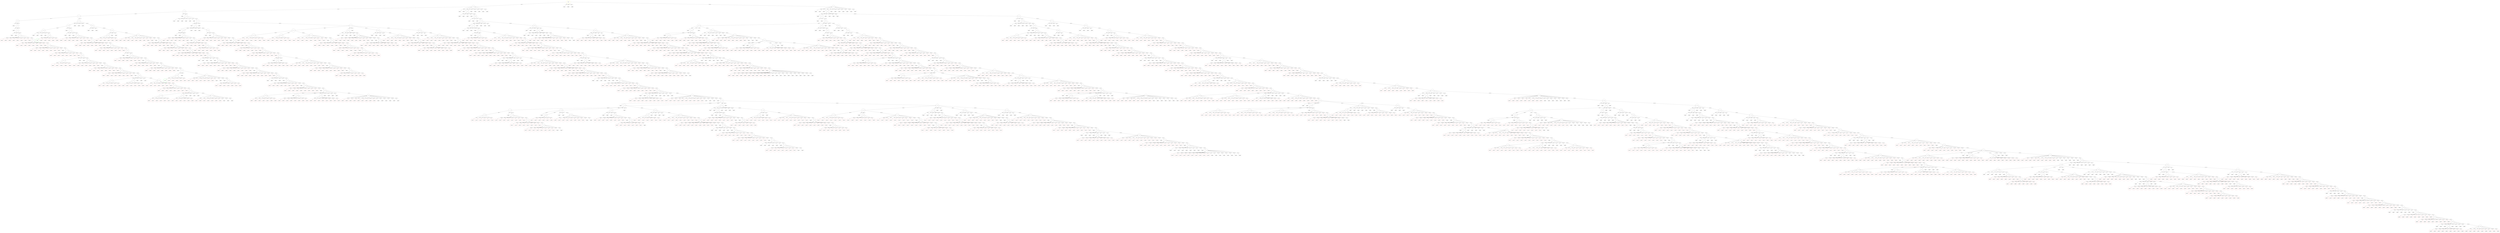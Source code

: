 // Agent Decision
digraph {
	node [color=yellow shape=doublecircle]
	Node0 [label="('', 4, 1, 3, 1)
Root"]
	node [color=black shape=circle]
	Node1 [label="('', 2, 1, 3, 1)"]
	Node0 -> Node1 [label="discard 2 \"S\""]
	node [color=black shape=circle]
	Node2 [label="('', 0, 1, 3, 1)"]
	Node1 -> Node2 [label="discard 2 \"S\""]
	node [color=black shape=circle]
	Node3 [label="('', 0, 1, 1, 1)"]
	Node2 -> Node3 [label="discard 2 \"H\""]
	node [color=black shape=circle]
	Node4 [label="('', 0, 0, 1, 1)"]
	Node3 -> Node4 [label="discard 1 \"P\""]
	node [color=gray shape=circle]
	Node5 [label="('', 0, 1, 1, 1)
Duplicated!"]
	Node4 -> Node5 [label="draw Trash \"P\""]
	node [color=black shape=circle]
	Node6 [label="('', 1, 0, 1, 1)"]
	Node4 -> Node6 [label="draw Deck \"S\""]
	node [color=gray shape=circle]
	Node7 [label="('', 0, 0, 1, 1)
Duplicated!"]
	Node6 -> Node7 [label="discard 1 \"S\""]
	node [color=black shape=circle]
	Node8 [label="('', 1, 1, 1, 1)"]
	Node6 -> Node8 [label="draw Trash \"P\""]
	node [color=gray shape=circle]
	Node9 [label="('', 0, 1, 1, 1)
Duplicated!"]
	Node8 -> Node9 [label="discard 1 \"S\""]
	node [color=gray shape=circle]
	Node10 [label="('', 1, 0, 1, 1)
Duplicated!"]
	Node8 -> Node10 [label="discard 1 \"P\""]
	node [color=black shape=circle]
	Node11 [label="('', 1, 1, 2, 1)"]
	Node8 -> Node11 [label="draw Trash \"H\""]
	node [color=red shape=circle]
	Node12 [label="('', 1, 1, 0, 1)
Reach limit!"]
	Node11 -> Node12 [label="discard 2 \"H\""]
	node [color=red shape=circle]
	Node13 [label="('', 0, 1, 2, 1)
Reach limit!"]
	Node11 -> Node13 [label="discard 1 \"S\""]
	node [color=red shape=circle]
	Node14 [label="('', 1, 0, 2, 1)
Reach limit!"]
	Node11 -> Node14 [label="discard 1 \"P\""]
	node [color=red shape=circle]
	Node15 [label="('', 1, 1, 3, 1)
Reach limit!"]
	Node11 -> Node15 [label="draw Trash \"H\""]
	node [color=red shape=circle]
	Node16 [label="('', 2, 1, 2, 1)
Reach limit!"]
	Node11 -> Node16 [label="draw Deck \"S\""]
	node [color=red shape=circle]
	Node17 [label="('', 1, 2, 2, 1)
Reach limit!"]
	Node11 -> Node17 [label="draw Deck \"P\""]
	node [color=red shape=circle]
	Node18 [label="('', 1, 1, 3, 1)
Reach limit!"]
	Node11 -> Node18 [label="draw Deck \"H\""]
	node [color=red shape=circle]
	Node19 [label="('', 1, 1, 2, 2)
Reach limit!"]
	Node11 -> Node19 [label="draw Deck \"C\""]
	node [color=black shape=circle]
	Node20 [label="('', 2, 1, 1, 1)"]
	Node11 -> Node20 [label="draw Deck \"S\""]
	node [color=red shape=circle]
	Node21 [label="('S', 0, 1, 1, 1)
Reach limit!"]
	Node20 -> Node21 [label="discard 2 \"S\""]
	node [color=red shape=circle]
	Node22 [label="('', 1, 1, 1, 1)
Reach limit!"]
	Node20 -> Node22 [label="discard 1 \"S\""]
	node [color=red shape=circle]
	Node23 [label="('', 2, 0, 1, 1)
Reach limit!"]
	Node20 -> Node23 [label="discard 1 \"P\""]
	node [color=red shape=circle]
	Node24 [label="('', 2, 1, 2, 1)
Reach limit!"]
	Node20 -> Node24 [label="draw Trash \"H\""]
	node [color=red shape=circle]
	Node25 [label="('', 3, 1, 1, 1)
Reach limit!"]
	Node20 -> Node25 [label="draw Deck \"S\""]
	node [color=red shape=circle]
	Node26 [label="('', 2, 2, 1, 1)
Reach limit!"]
	Node20 -> Node26 [label="draw Deck \"P\""]
	node [color=red shape=circle]
	Node27 [label="('', 2, 1, 2, 1)
Reach limit!"]
	Node20 -> Node27 [label="draw Deck \"H\""]
	node [color=red shape=circle]
	Node28 [label="('', 2, 1, 1, 2)
Reach limit!"]
	Node20 -> Node28 [label="draw Deck \"C\""]
	node [color=black shape=circle]
	Node29 [label="('', 1, 2, 1, 1)"]
	Node20 -> Node29 [label="draw Deck \"P\""]
	node [color=red shape=circle]
	Node30 [label="('', 1, 0, 1, 1)
Reach limit!"]
	Node29 -> Node30 [label="discard 2 \"P\""]
	node [color=red shape=circle]
	Node31 [label="('', 0, 2, 1, 1)
Reach limit!"]
	Node29 -> Node31 [label="discard 1 \"S\""]
	node [color=red shape=circle]
	Node32 [label="('', 1, 1, 1, 1)
Reach limit!"]
	Node29 -> Node32 [label="discard 1 \"P\""]
	node [color=red shape=circle]
	Node33 [label="('', 1, 2, 2, 1)
Reach limit!"]
	Node29 -> Node33 [label="draw Trash \"H\""]
	node [color=red shape=circle]
	Node34 [label="('', 2, 2, 1, 1)
Reach limit!"]
	Node29 -> Node34 [label="draw Deck \"S\""]
	node [color=red shape=circle]
	Node35 [label="('', 1, 3, 1, 1)
Reach limit!"]
	Node29 -> Node35 [label="draw Deck \"P\""]
	node [color=red shape=circle]
	Node36 [label="('', 1, 2, 2, 1)
Reach limit!"]
	Node29 -> Node36 [label="draw Deck \"H\""]
	node [color=red shape=circle]
	Node37 [label="('', 1, 2, 1, 2)
Reach limit!"]
	Node29 -> Node37 [label="draw Deck \"C\""]
	node [color=gray shape=circle]
	Node38 [label="('', 1, 1, 2, 1)
Duplicated!"]
	Node29 -> Node38 [label="draw Deck \"H\""]
	node [color=black shape=circle]
	Node39 [label="('', 1, 1, 1, 2)"]
	Node29 -> Node39 [label="draw Deck \"C\""]
	node [color=red shape=circle]
	Node40 [label="('', 1, 1, 1, 0)
Reach limit!"]
	Node39 -> Node40 [label="discard 2 \"C\""]
	node [color=red shape=circle]
	Node41 [label="('', 0, 1, 1, 2)
Reach limit!"]
	Node39 -> Node41 [label="discard 1 \"S\""]
	node [color=red shape=circle]
	Node42 [label="('', 1, 0, 1, 2)
Reach limit!"]
	Node39 -> Node42 [label="discard 1 \"P\""]
	node [color=red shape=circle]
	Node43 [label="('', 1, 1, 2, 2)
Reach limit!"]
	Node39 -> Node43 [label="draw Trash \"H\""]
	node [color=red shape=circle]
	Node44 [label="('', 2, 1, 1, 2)
Reach limit!"]
	Node39 -> Node44 [label="draw Deck \"S\""]
	node [color=red shape=circle]
	Node45 [label="('', 1, 2, 1, 2)
Reach limit!"]
	Node39 -> Node45 [label="draw Deck \"P\""]
	node [color=red shape=circle]
	Node46 [label="('', 1, 1, 2, 2)
Reach limit!"]
	Node39 -> Node46 [label="draw Deck \"H\""]
	node [color=red shape=circle]
	Node47 [label="('', 1, 1, 1, 3)
Reach limit!"]
	Node39 -> Node47 [label="draw Deck \"C\""]
	node [color=black shape=circle]
	Node48 [label="('', 2, 0, 1, 1)"]
	Node39 -> Node48 [label="draw Deck \"S\""]
	node [color=black shape=circle]
	Node49 [label="('S', 0, 0, 1, 1)"]
	Node48 -> Node49 [label="discard 2 \"S\""]
	node [color=red shape=circle]
	Node50 [label="('S', 1, 0, 1, 1)
Reach limit!"]
	Node49 -> Node50 [label="draw Trash \"S\""]
	node [color=red shape=circle]
	Node51 [label="('S', 1, 0, 1, 1)
Reach limit!"]
	Node49 -> Node51 [label="draw Deck \"S\""]
	node [color=red shape=circle]
	Node52 [label="('S', 0, 1, 1, 1)
Reach limit!"]
	Node49 -> Node52 [label="draw Deck \"P\""]
	node [color=red shape=circle]
	Node53 [label="('S', 0, 0, 2, 1)
Reach limit!"]
	Node49 -> Node53 [label="draw Deck \"H\""]
	node [color=red shape=circle]
	Node54 [label="('S', 0, 0, 1, 2)
Reach limit!"]
	Node49 -> Node54 [label="draw Deck \"C\""]
	node [color=gray shape=circle]
	Node55 [label="('', 1, 0, 1, 1)
Duplicated!"]
	Node48 -> Node55 [label="discard 1 \"S\""]
	node [color=gray shape=circle]
	Node56 [label="('', 2, 1, 1, 1)
Duplicated!"]
	Node48 -> Node56 [label="draw Trash \"P\""]
	node [color=black shape=circle]
	Node57 [label="('', 3, 0, 1, 1)"]
	Node48 -> Node57 [label="draw Deck \"S\""]
	node [color=red shape=circle]
	Node58 [label="('S', 1, 0, 1, 1)
Reach limit!"]
	Node57 -> Node58 [label="discard 2 \"S\""]
	node [color=red shape=circle]
	Node59 [label="('', 2, 0, 1, 1)
Reach limit!"]
	Node57 -> Node59 [label="discard 1 \"S\""]
	node [color=red shape=circle]
	Node60 [label="('', 3, 1, 1, 1)
Reach limit!"]
	Node57 -> Node60 [label="draw Trash \"P\""]
	node [color=red shape=circle]
	Node61 [label="('', 4, 0, 1, 1)
Reach limit!"]
	Node57 -> Node61 [label="draw Deck \"S\""]
	node [color=red shape=circle]
	Node62 [label="('', 3, 1, 1, 1)
Reach limit!"]
	Node57 -> Node62 [label="draw Deck \"P\""]
	node [color=red shape=circle]
	Node63 [label="('', 3, 0, 2, 1)
Reach limit!"]
	Node57 -> Node63 [label="draw Deck \"H\""]
	node [color=red shape=circle]
	Node64 [label="('', 3, 0, 1, 2)
Reach limit!"]
	Node57 -> Node64 [label="draw Deck \"C\""]
	node [color=gray shape=circle]
	Node65 [label="('', 2, 1, 1, 1)
Duplicated!"]
	Node57 -> Node65 [label="draw Deck \"P\""]
	node [color=black shape=circle]
	Node66 [label="('', 2, 0, 2, 1)"]
	Node57 -> Node66 [label="draw Deck \"H\""]
	node [color=red shape=circle]
	Node67 [label="('S', 0, 0, 2, 1)
Reach limit!"]
	Node66 -> Node67 [label="discard 2 \"S\""]
	node [color=red shape=circle]
	Node68 [label="('', 2, 0, 0, 1)
Reach limit!"]
	Node66 -> Node68 [label="discard 2 \"H\""]
	node [color=red shape=circle]
	Node69 [label="('', 1, 0, 2, 1)
Reach limit!"]
	Node66 -> Node69 [label="discard 1 \"S\""]
	node [color=red shape=circle]
	Node70 [label="('', 2, 1, 2, 1)
Reach limit!"]
	Node66 -> Node70 [label="draw Trash \"P\""]
	node [color=red shape=circle]
	Node71 [label="('', 3, 0, 2, 1)
Reach limit!"]
	Node66 -> Node71 [label="draw Deck \"S\""]
	node [color=red shape=circle]
	Node72 [label="('', 2, 1, 2, 1)
Reach limit!"]
	Node66 -> Node72 [label="draw Deck \"P\""]
	node [color=red shape=circle]
	Node73 [label="('', 2, 0, 3, 1)
Reach limit!"]
	Node66 -> Node73 [label="draw Deck \"H\""]
	node [color=red shape=circle]
	Node74 [label="('', 2, 0, 2, 2)
Reach limit!"]
	Node66 -> Node74 [label="draw Deck \"C\""]
	node [color=black shape=circle]
	Node75 [label="('', 2, 0, 1, 2)"]
	Node66 -> Node75 [label="draw Deck \"C\""]
	node [color=red shape=circle]
	Node76 [label="('S', 0, 0, 1, 2)
Reach limit!"]
	Node75 -> Node76 [label="discard 2 \"S\""]
	node [color=red shape=circle]
	Node77 [label="('', 2, 0, 1, 0)
Reach limit!"]
	Node75 -> Node77 [label="discard 2 \"C\""]
	node [color=red shape=circle]
	Node78 [label="('', 1, 0, 1, 2)
Reach limit!"]
	Node75 -> Node78 [label="discard 1 \"S\""]
	node [color=red shape=circle]
	Node79 [label="('', 2, 1, 1, 2)
Reach limit!"]
	Node75 -> Node79 [label="draw Trash \"P\""]
	node [color=red shape=circle]
	Node80 [label="('', 3, 0, 1, 2)
Reach limit!"]
	Node75 -> Node80 [label="draw Deck \"S\""]
	node [color=red shape=circle]
	Node81 [label="('', 2, 1, 1, 2)
Reach limit!"]
	Node75 -> Node81 [label="draw Deck \"P\""]
	node [color=red shape=circle]
	Node82 [label="('', 2, 0, 2, 2)
Reach limit!"]
	Node75 -> Node82 [label="draw Deck \"H\""]
	node [color=red shape=circle]
	Node83 [label="('', 2, 0, 1, 3)
Reach limit!"]
	Node75 -> Node83 [label="draw Deck \"C\""]
	node [color=gray shape=circle]
	Node84 [label="('', 1, 1, 1, 1)
Duplicated!"]
	Node75 -> Node84 [label="draw Deck \"P\""]
	node [color=black shape=circle]
	Node85 [label="('', 1, 0, 2, 1)"]
	Node75 -> Node85 [label="draw Deck \"H\""]
	node [color=black shape=circle]
	Node86 [label="('', 1, 0, 0, 1)"]
	Node85 -> Node86 [label="discard 2 \"H\""]
	node [color=red shape=circle]
	Node87 [label="('', 0, 0, 0, 1)
Reach limit!"]
	Node86 -> Node87 [label="discard 1 \"S\""]
	node [color=red shape=circle]
	Node88 [label="('', 1, 0, 1, 1)
Reach limit!"]
	Node86 -> Node88 [label="draw Trash \"H\""]
	node [color=red shape=circle]
	Node89 [label="('', 2, 0, 0, 1)
Reach limit!"]
	Node86 -> Node89 [label="draw Deck \"S\""]
	node [color=red shape=circle]
	Node90 [label="('', 1, 1, 0, 1)
Reach limit!"]
	Node86 -> Node90 [label="draw Deck \"P\""]
	node [color=red shape=circle]
	Node91 [label="('', 1, 0, 1, 1)
Reach limit!"]
	Node86 -> Node91 [label="draw Deck \"H\""]
	node [color=red shape=circle]
	Node92 [label="('', 1, 0, 0, 2)
Reach limit!"]
	Node86 -> Node92 [label="draw Deck \"C\""]
	node [color=black shape=circle]
	Node93 [label="('', 0, 0, 2, 1)"]
	Node85 -> Node93 [label="discard 1 \"S\""]
	node [color=red shape=circle]
	Node94 [label="('', 0, 0, 0, 1)
Reach limit!"]
	Node93 -> Node94 [label="discard 2 \"H\""]
	node [color=red shape=circle]
	Node95 [label="('', 1, 0, 2, 1)
Reach limit!"]
	Node93 -> Node95 [label="draw Trash \"S\""]
	node [color=red shape=circle]
	Node96 [label="('', 1, 0, 2, 1)
Reach limit!"]
	Node93 -> Node96 [label="draw Deck \"S\""]
	node [color=red shape=circle]
	Node97 [label="('', 0, 1, 2, 1)
Reach limit!"]
	Node93 -> Node97 [label="draw Deck \"P\""]
	node [color=red shape=circle]
	Node98 [label="('', 0, 0, 3, 1)
Reach limit!"]
	Node93 -> Node98 [label="draw Deck \"H\""]
	node [color=red shape=circle]
	Node99 [label="('', 0, 0, 2, 2)
Reach limit!"]
	Node93 -> Node99 [label="draw Deck \"C\""]
	node [color=gray shape=circle]
	Node100 [label="('', 1, 1, 2, 1)
Duplicated!"]
	Node85 -> Node100 [label="draw Trash \"P\""]
	node [color=gray shape=circle]
	Node101 [label="('', 2, 0, 2, 1)
Duplicated!"]
	Node85 -> Node101 [label="draw Deck \"S\""]
	node [color=gray shape=circle]
	Node102 [label="('', 1, 1, 2, 1)
Duplicated!"]
	Node85 -> Node102 [label="draw Deck \"P\""]
	node [color=black shape=circle]
	Node103 [label="('', 1, 0, 3, 1)"]
	Node85 -> Node103 [label="draw Deck \"H\""]
	node [color=red shape=circle]
	Node104 [label="('', 1, 0, 1, 1)
Reach limit!"]
	Node103 -> Node104 [label="discard 2 \"H\""]
	node [color=red shape=circle]
	Node105 [label="('', 0, 0, 3, 1)
Reach limit!"]
	Node103 -> Node105 [label="discard 1 \"S\""]
	node [color=red shape=circle]
	Node106 [label="('', 1, 1, 3, 1)
Reach limit!"]
	Node103 -> Node106 [label="draw Trash \"P\""]
	node [color=red shape=circle]
	Node107 [label="('', 2, 0, 3, 1)
Reach limit!"]
	Node103 -> Node107 [label="draw Deck \"S\""]
	node [color=red shape=circle]
	Node108 [label="('', 1, 1, 3, 1)
Reach limit!"]
	Node103 -> Node108 [label="draw Deck \"P\""]
	node [color=red shape=circle]
	Node109 [label="('', 1, 0, 4, 1)
Reach limit!"]
	Node103 -> Node109 [label="draw Deck \"H\""]
	node [color=red shape=circle]
	Node110 [label="('', 1, 0, 3, 2)
Reach limit!"]
	Node103 -> Node110 [label="draw Deck \"C\""]
	node [color=black shape=circle]
	Node111 [label="('', 1, 0, 2, 2)"]
	Node103 -> Node111 [label="draw Deck \"C\""]
	node [color=red shape=circle]
	Node112 [label="('', 1, 0, 0, 2)
Reach limit!"]
	Node111 -> Node112 [label="discard 2 \"H\""]
	node [color=red shape=circle]
	Node113 [label="('', 1, 0, 2, 0)
Reach limit!"]
	Node111 -> Node113 [label="discard 2 \"C\""]
	node [color=red shape=circle]
	Node114 [label="('', 0, 0, 2, 2)
Reach limit!"]
	Node111 -> Node114 [label="discard 1 \"S\""]
	node [color=red shape=circle]
	Node115 [label="('', 1, 1, 2, 2)
Reach limit!"]
	Node111 -> Node115 [label="draw Trash \"P\""]
	node [color=red shape=circle]
	Node116 [label="('', 2, 0, 2, 2)
Reach limit!"]
	Node111 -> Node116 [label="draw Deck \"S\""]
	node [color=red shape=circle]
	Node117 [label="('', 1, 1, 2, 2)
Reach limit!"]
	Node111 -> Node117 [label="draw Deck \"P\""]
	node [color=red shape=circle]
	Node118 [label="('', 1, 0, 3, 2)
Reach limit!"]
	Node111 -> Node118 [label="draw Deck \"H\""]
	node [color=red shape=circle]
	Node119 [label="('', 1, 0, 2, 3)
Reach limit!"]
	Node111 -> Node119 [label="draw Deck \"C\""]
	node [color=black shape=circle]
	Node120 [label="('', 1, 0, 1, 2)"]
	Node111 -> Node120 [label="draw Deck \"C\""]
	node [color=black shape=circle]
	Node121 [label="('', 1, 0, 1, 0)"]
	Node120 -> Node121 [label="discard 2 \"C\""]
	node [color=red shape=circle]
	Node122 [label="('', 0, 0, 1, 0)
Reach limit!"]
	Node121 -> Node122 [label="discard 1 \"S\""]
	node [color=red shape=circle]
	Node123 [label="('', 1, 0, 1, 1)
Reach limit!"]
	Node121 -> Node123 [label="draw Trash \"C\""]
	node [color=red shape=circle]
	Node124 [label="('', 2, 0, 1, 0)
Reach limit!"]
	Node121 -> Node124 [label="draw Deck \"S\""]
	node [color=red shape=circle]
	Node125 [label="('', 1, 1, 1, 0)
Reach limit!"]
	Node121 -> Node125 [label="draw Deck \"P\""]
	node [color=red shape=circle]
	Node126 [label="('', 1, 0, 2, 0)
Reach limit!"]
	Node121 -> Node126 [label="draw Deck \"H\""]
	node [color=red shape=circle]
	Node127 [label="('', 1, 0, 1, 1)
Reach limit!"]
	Node121 -> Node127 [label="draw Deck \"C\""]
	node [color=black shape=circle]
	Node128 [label="('', 0, 0, 1, 2)"]
	Node120 -> Node128 [label="discard 1 \"S\""]
	node [color=red shape=circle]
	Node129 [label="('', 0, 0, 1, 0)
Reach limit!"]
	Node128 -> Node129 [label="discard 2 \"C\""]
	node [color=red shape=circle]
	Node130 [label="('', 1, 0, 1, 2)
Reach limit!"]
	Node128 -> Node130 [label="draw Trash \"S\""]
	node [color=red shape=circle]
	Node131 [label="('', 1, 0, 1, 2)
Reach limit!"]
	Node128 -> Node131 [label="draw Deck \"S\""]
	node [color=red shape=circle]
	Node132 [label="('', 0, 1, 1, 2)
Reach limit!"]
	Node128 -> Node132 [label="draw Deck \"P\""]
	node [color=red shape=circle]
	Node133 [label="('', 0, 0, 2, 2)
Reach limit!"]
	Node128 -> Node133 [label="draw Deck \"H\""]
	node [color=red shape=circle]
	Node134 [label="('', 0, 0, 1, 3)
Reach limit!"]
	Node128 -> Node134 [label="draw Deck \"C\""]
	node [color=gray shape=circle]
	Node135 [label="('', 1, 1, 1, 2)
Duplicated!"]
	Node120 -> Node135 [label="draw Trash \"P\""]
	node [color=gray shape=circle]
	Node136 [label="('', 2, 0, 1, 2)
Duplicated!"]
	Node120 -> Node136 [label="draw Deck \"S\""]
	node [color=gray shape=circle]
	Node137 [label="('', 1, 1, 1, 2)
Duplicated!"]
	Node120 -> Node137 [label="draw Deck \"P\""]
	node [color=gray shape=circle]
	Node138 [label="('', 1, 0, 2, 2)
Duplicated!"]
	Node120 -> Node138 [label="draw Deck \"H\""]
	node [color=black shape=circle]
	Node139 [label="('', 1, 0, 1, 3)"]
	Node120 -> Node139 [label="draw Deck \"C\""]
	node [color=red shape=circle]
	Node140 [label="('', 1, 0, 1, 1)
Reach limit!"]
	Node139 -> Node140 [label="discard 2 \"C\""]
	node [color=red shape=circle]
	Node141 [label="('', 0, 0, 1, 3)
Reach limit!"]
	Node139 -> Node141 [label="discard 1 \"S\""]
	node [color=red shape=circle]
	Node142 [label="('', 1, 1, 1, 3)
Reach limit!"]
	Node139 -> Node142 [label="draw Trash \"P\""]
	node [color=red shape=circle]
	Node143 [label="('', 2, 0, 1, 3)
Reach limit!"]
	Node139 -> Node143 [label="draw Deck \"S\""]
	node [color=red shape=circle]
	Node144 [label="('', 1, 1, 1, 3)
Reach limit!"]
	Node139 -> Node144 [label="draw Deck \"P\""]
	node [color=red shape=circle]
	Node145 [label="('', 1, 0, 2, 3)
Reach limit!"]
	Node139 -> Node145 [label="draw Deck \"H\""]
	node [color=red shape=circle]
	Node146 [label="('', 1, 0, 1, 4)
Reach limit!"]
	Node139 -> Node146 [label="draw Deck \"C\""]
	node [color=gray shape=circle]
	Node147 [label="('', 0, 1, 1, 1)
Duplicated!"]
	Node139 -> Node147 [label="draw Deck \"P\""]
	node [color=gray shape=circle]
	Node148 [label="('', 0, 0, 2, 1)
Duplicated!"]
	Node139 -> Node148 [label="draw Deck \"H\""]
	node [color=gray shape=circle]
	Node149 [label="('', 0, 0, 1, 2)
Duplicated!"]
	Node139 -> Node149 [label="draw Deck \"C\""]
	node [color=black shape=circle]
	Node150 [label="('', 0, 1, 2, 1)"]
	Node3 -> Node150 [label="draw Trash \"H\""]
	node [color=black shape=circle]
	Node151 [label="('', 0, 1, 0, 1)"]
	Node150 -> Node151 [label="discard 2 \"H\""]
	node [color=black shape=circle]
	Node152 [label="('', 0, 0, 0, 1)"]
	Node151 -> Node152 [label="discard 1 \"P\""]
	node [color=gray shape=circle]
	Node153 [label="('', 0, 1, 0, 1)
Duplicated!"]
	Node152 -> Node153 [label="draw Trash \"P\""]
	node [color=gray shape=circle]
	Node154 [label="('', 1, 0, 0, 1)
Duplicated!"]
	Node152 -> Node154 [label="draw Deck \"S\""]
	node [color=gray shape=circle]
	Node155 [label="('', 0, 1, 0, 1)
Duplicated!"]
	Node152 -> Node155 [label="draw Deck \"P\""]
	node [color=gray shape=circle]
	Node156 [label="('', 0, 0, 1, 1)
Duplicated!"]
	Node152 -> Node156 [label="draw Deck \"H\""]
	node [color=black shape=circle]
	Node157 [label="('', 0, 0, 0, 2)"]
	Node152 -> Node157 [label="draw Deck \"C\""]
	node [color=green shape=doublecircle]
	Node158 [label="('', 0, 0, 0, 0)
Goal!"]
	Node157 -> Node158 [label="discard 2 \"C\""]
	node [color=red shape=circle]
	Node159 [label="('', 0, 1, 0, 2)
Reach limit!"]
	Node157 -> Node159 [label="draw Trash \"P\""]
	node [color=red shape=circle]
	Node160 [label="('', 1, 0, 0, 2)
Reach limit!"]
	Node157 -> Node160 [label="draw Deck \"S\""]
	node [color=red shape=circle]
	Node161 [label="('', 0, 1, 0, 2)
Reach limit!"]
	Node157 -> Node161 [label="draw Deck \"P\""]
	node [color=red shape=circle]
	Node162 [label="('', 0, 0, 1, 2)
Reach limit!"]
	Node157 -> Node162 [label="draw Deck \"H\""]
	node [color=red shape=circle]
	Node163 [label="('', 0, 0, 0, 3)
Reach limit!"]
	Node157 -> Node163 [label="draw Deck \"C\""]
	node [color=gray shape=circle]
	Node164 [label="('', 0, 1, 1, 1)
Duplicated!"]
	Node151 -> Node164 [label="draw Trash \"H\""]
	node [color=black shape=circle]
	Node165 [label="('', 1, 1, 0, 1)"]
	Node151 -> Node165 [label="draw Deck \"S\""]
	node [color=gray shape=circle]
	Node166 [label="('', 0, 1, 0, 1)
Duplicated!"]
	Node165 -> Node166 [label="discard 1 \"S\""]
	node [color=gray shape=circle]
	Node167 [label="('', 1, 0, 0, 1)
Duplicated!"]
	Node165 -> Node167 [label="discard 1 \"P\""]
	node [color=gray shape=circle]
	Node168 [label="('', 1, 1, 1, 1)
Duplicated!"]
	Node165 -> Node168 [label="draw Trash \"H\""]
	node [color=black shape=circle]
	Node169 [label="('', 2, 1, 0, 1)"]
	Node165 -> Node169 [label="draw Deck \"S\""]
	node [color=red shape=circle]
	Node170 [label="('S', 0, 1, 0, 1)
Reach limit!"]
	Node169 -> Node170 [label="discard 2 \"S\""]
	node [color=red shape=circle]
	Node171 [label="('', 1, 1, 0, 1)
Reach limit!"]
	Node169 -> Node171 [label="discard 1 \"S\""]
	node [color=red shape=circle]
	Node172 [label="('', 2, 0, 0, 1)
Reach limit!"]
	Node169 -> Node172 [label="discard 1 \"P\""]
	node [color=red shape=circle]
	Node173 [label="('', 2, 1, 1, 1)
Reach limit!"]
	Node169 -> Node173 [label="draw Trash \"H\""]
	node [color=red shape=circle]
	Node174 [label="('', 3, 1, 0, 1)
Reach limit!"]
	Node169 -> Node174 [label="draw Deck \"S\""]
	node [color=red shape=circle]
	Node175 [label="('', 2, 2, 0, 1)
Reach limit!"]
	Node169 -> Node175 [label="draw Deck \"P\""]
	node [color=red shape=circle]
	Node176 [label="('', 2, 1, 1, 1)
Reach limit!"]
	Node169 -> Node176 [label="draw Deck \"H\""]
	node [color=red shape=circle]
	Node177 [label="('', 2, 1, 0, 2)
Reach limit!"]
	Node169 -> Node177 [label="draw Deck \"C\""]
	node [color=black shape=circle]
	Node178 [label="('', 1, 2, 0, 1)"]
	Node169 -> Node178 [label="draw Deck \"P\""]
	node [color=red shape=circle]
	Node179 [label="('', 1, 0, 0, 1)
Reach limit!"]
	Node178 -> Node179 [label="discard 2 \"P\""]
	node [color=red shape=circle]
	Node180 [label="('', 0, 2, 0, 1)
Reach limit!"]
	Node178 -> Node180 [label="discard 1 \"S\""]
	node [color=red shape=circle]
	Node181 [label="('', 1, 1, 0, 1)
Reach limit!"]
	Node178 -> Node181 [label="discard 1 \"P\""]
	node [color=red shape=circle]
	Node182 [label="('', 1, 2, 1, 1)
Reach limit!"]
	Node178 -> Node182 [label="draw Trash \"H\""]
	node [color=red shape=circle]
	Node183 [label="('', 2, 2, 0, 1)
Reach limit!"]
	Node178 -> Node183 [label="draw Deck \"S\""]
	node [color=red shape=circle]
	Node184 [label="('', 1, 3, 0, 1)
Reach limit!"]
	Node178 -> Node184 [label="draw Deck \"P\""]
	node [color=red shape=circle]
	Node185 [label="('', 1, 2, 1, 1)
Reach limit!"]
	Node178 -> Node185 [label="draw Deck \"H\""]
	node [color=red shape=circle]
	Node186 [label="('', 1, 2, 0, 2)
Reach limit!"]
	Node178 -> Node186 [label="draw Deck \"C\""]
	node [color=gray shape=circle]
	Node187 [label="('', 1, 1, 1, 1)
Duplicated!"]
	Node178 -> Node187 [label="draw Deck \"H\""]
	node [color=black shape=circle]
	Node188 [label="('', 1, 1, 0, 2)"]
	Node178 -> Node188 [label="draw Deck \"C\""]
	node [color=red shape=circle]
	Node189 [label="('', 1, 1, 0, 0)
Reach limit!"]
	Node188 -> Node189 [label="discard 2 \"C\""]
	node [color=red shape=circle]
	Node190 [label="('', 0, 1, 0, 2)
Reach limit!"]
	Node188 -> Node190 [label="discard 1 \"S\""]
	node [color=red shape=circle]
	Node191 [label="('', 1, 0, 0, 2)
Reach limit!"]
	Node188 -> Node191 [label="discard 1 \"P\""]
	node [color=red shape=circle]
	Node192 [label="('', 1, 1, 1, 2)
Reach limit!"]
	Node188 -> Node192 [label="draw Trash \"H\""]
	node [color=red shape=circle]
	Node193 [label="('', 2, 1, 0, 2)
Reach limit!"]
	Node188 -> Node193 [label="draw Deck \"S\""]
	node [color=red shape=circle]
	Node194 [label="('', 1, 2, 0, 2)
Reach limit!"]
	Node188 -> Node194 [label="draw Deck \"P\""]
	node [color=red shape=circle]
	Node195 [label="('', 1, 1, 1, 2)
Reach limit!"]
	Node188 -> Node195 [label="draw Deck \"H\""]
	node [color=red shape=circle]
	Node196 [label="('', 1, 1, 0, 3)
Reach limit!"]
	Node188 -> Node196 [label="draw Deck \"C\""]
	node [color=black shape=circle]
	Node197 [label="('', 0, 2, 0, 1)"]
	Node188 -> Node197 [label="draw Deck \"P\""]
	node [color=gray shape=circle]
	Node198 [label="('', 0, 0, 0, 1)
Duplicated!"]
	Node197 -> Node198 [label="discard 2 \"P\""]
	node [color=gray shape=circle]
	Node199 [label="('', 0, 1, 0, 1)
Duplicated!"]
	Node197 -> Node199 [label="discard 1 \"P\""]
	node [color=black shape=circle]
	Node200 [label="('', 0, 2, 1, 1)"]
	Node197 -> Node200 [label="draw Trash \"H\""]
	node [color=red shape=circle]
	Node201 [label="('', 0, 0, 1, 1)
Reach limit!"]
	Node200 -> Node201 [label="discard 2 \"P\""]
	node [color=red shape=circle]
	Node202 [label="('', 0, 1, 1, 1)
Reach limit!"]
	Node200 -> Node202 [label="discard 1 \"P\""]
	node [color=red shape=circle]
	Node203 [label="('', 0, 2, 2, 1)
Reach limit!"]
	Node200 -> Node203 [label="draw Trash \"H\""]
	node [color=red shape=circle]
	Node204 [label="('', 1, 2, 1, 1)
Reach limit!"]
	Node200 -> Node204 [label="draw Deck \"S\""]
	node [color=red shape=circle]
	Node205 [label="('', 0, 3, 1, 1)
Reach limit!"]
	Node200 -> Node205 [label="draw Deck \"P\""]
	node [color=red shape=circle]
	Node206 [label="('', 0, 2, 2, 1)
Reach limit!"]
	Node200 -> Node206 [label="draw Deck \"H\""]
	node [color=red shape=circle]
	Node207 [label="('', 0, 2, 1, 2)
Reach limit!"]
	Node200 -> Node207 [label="draw Deck \"C\""]
	node [color=gray shape=circle]
	Node208 [label="('', 1, 2, 0, 1)
Duplicated!"]
	Node200 -> Node208 [label="draw Deck \"S\""]
	node [color=black shape=circle]
	Node209 [label="('', 0, 3, 0, 1)"]
	Node200 -> Node209 [label="draw Deck \"P\""]
	node [color=red shape=circle]
	Node210 [label="('', 0, 1, 0, 1)
Reach limit!"]
	Node209 -> Node210 [label="discard 2 \"P\""]
	node [color=red shape=circle]
	Node211 [label="('', 0, 2, 0, 1)
Reach limit!"]
	Node209 -> Node211 [label="discard 1 \"P\""]
	node [color=red shape=circle]
	Node212 [label="('', 0, 3, 1, 1)
Reach limit!"]
	Node209 -> Node212 [label="draw Trash \"H\""]
	node [color=red shape=circle]
	Node213 [label="('', 1, 3, 0, 1)
Reach limit!"]
	Node209 -> Node213 [label="draw Deck \"S\""]
	node [color=red shape=circle]
	Node214 [label="('', 0, 4, 0, 1)
Reach limit!"]
	Node209 -> Node214 [label="draw Deck \"P\""]
	node [color=red shape=circle]
	Node215 [label="('', 0, 3, 1, 1)
Reach limit!"]
	Node209 -> Node215 [label="draw Deck \"H\""]
	node [color=red shape=circle]
	Node216 [label="('', 0, 3, 0, 2)
Reach limit!"]
	Node209 -> Node216 [label="draw Deck \"C\""]
	node [color=gray shape=circle]
	Node217 [label="('', 0, 2, 1, 1)
Duplicated!"]
	Node209 -> Node217 [label="draw Deck \"H\""]
	node [color=black shape=circle]
	Node218 [label="('', 0, 2, 0, 2)"]
	Node209 -> Node218 [label="draw Deck \"C\""]
	node [color=red shape=circle]
	Node219 [label="('', 0, 0, 0, 2)
Reach limit!"]
	Node218 -> Node219 [label="discard 2 \"P\""]
	node [color=red shape=circle]
	Node220 [label="('', 0, 2, 0, 0)
Reach limit!"]
	Node218 -> Node220 [label="discard 2 \"C\""]
	node [color=red shape=circle]
	Node221 [label="('', 0, 1, 0, 2)
Reach limit!"]
	Node218 -> Node221 [label="discard 1 \"P\""]
	node [color=red shape=circle]
	Node222 [label="('', 0, 2, 1, 2)
Reach limit!"]
	Node218 -> Node222 [label="draw Trash \"H\""]
	node [color=red shape=circle]
	Node223 [label="('', 1, 2, 0, 2)
Reach limit!"]
	Node218 -> Node223 [label="draw Deck \"S\""]
	node [color=red shape=circle]
	Node224 [label="('', 0, 3, 0, 2)
Reach limit!"]
	Node218 -> Node224 [label="draw Deck \"P\""]
	node [color=red shape=circle]
	Node225 [label="('', 0, 2, 1, 2)
Reach limit!"]
	Node218 -> Node225 [label="draw Deck \"H\""]
	node [color=red shape=circle]
	Node226 [label="('', 0, 2, 0, 3)
Reach limit!"]
	Node218 -> Node226 [label="draw Deck \"C\""]
	node [color=gray shape=circle]
	Node227 [label="('', 0, 1, 1, 1)
Duplicated!"]
	Node218 -> Node227 [label="draw Deck \"H\""]
	node [color=black shape=circle]
	Node228 [label="('', 0, 1, 0, 2)"]
	Node218 -> Node228 [label="draw Deck \"C\""]
	node [color=black shape=circle]
	Node229 [label="('', 0, 1, 0, 0)"]
	Node228 -> Node229 [label="discard 2 \"C\""]
	node [color=green shape=doublecircle]
	Node230 [label="('', 0, 0, 0, 0)
Goal!"]
	Node229 -> Node230 [label="discard 1 \"P\""]
	node [color=red shape=circle]
	Node231 [label="('', 0, 1, 0, 1)
Reach limit!"]
	Node229 -> Node231 [label="draw Trash \"C\""]
	node [color=red shape=circle]
	Node232 [label="('', 1, 1, 0, 0)
Reach limit!"]
	Node229 -> Node232 [label="draw Deck \"S\""]
	node [color=red shape=circle]
	Node233 [label="('', 0, 2, 0, 0)
Reach limit!"]
	Node229 -> Node233 [label="draw Deck \"P\""]
	node [color=red shape=circle]
	Node234 [label="('', 0, 1, 1, 0)
Reach limit!"]
	Node229 -> Node234 [label="draw Deck \"H\""]
	node [color=red shape=circle]
	Node235 [label="('', 0, 1, 0, 1)
Reach limit!"]
	Node229 -> Node235 [label="draw Deck \"C\""]
	node [color=gray shape=circle]
	Node236 [label="('', 0, 0, 0, 2)
Duplicated!"]
	Node228 -> Node236 [label="discard 1 \"P\""]
	node [color=black shape=circle]
	Node237 [label="('', 0, 1, 1, 2)"]
	Node228 -> Node237 [label="draw Trash \"H\""]
	node [color=red shape=circle]
	Node238 [label="('', 0, 1, 1, 0)
Reach limit!"]
	Node237 -> Node238 [label="discard 2 \"C\""]
	node [color=red shape=circle]
	Node239 [label="('', 0, 0, 1, 2)
Reach limit!"]
	Node237 -> Node239 [label="discard 1 \"P\""]
	node [color=red shape=circle]
	Node240 [label="('', 0, 1, 2, 2)
Reach limit!"]
	Node237 -> Node240 [label="draw Trash \"H\""]
	node [color=red shape=circle]
	Node241 [label="('', 1, 1, 1, 2)
Reach limit!"]
	Node237 -> Node241 [label="draw Deck \"S\""]
	node [color=red shape=circle]
	Node242 [label="('', 0, 2, 1, 2)
Reach limit!"]
	Node237 -> Node242 [label="draw Deck \"P\""]
	node [color=red shape=circle]
	Node243 [label="('', 0, 1, 2, 2)
Reach limit!"]
	Node237 -> Node243 [label="draw Deck \"H\""]
	node [color=red shape=circle]
	Node244 [label="('', 0, 1, 1, 3)
Reach limit!"]
	Node237 -> Node244 [label="draw Deck \"C\""]
	node [color=gray shape=circle]
	Node245 [label="('', 1, 1, 0, 2)
Duplicated!"]
	Node237 -> Node245 [label="draw Deck \"S\""]
	node [color=gray shape=circle]
	Node246 [label="('', 0, 2, 0, 2)
Duplicated!"]
	Node237 -> Node246 [label="draw Deck \"P\""]
	node [color=gray shape=circle]
	Node247 [label="('', 0, 1, 1, 2)
Duplicated!"]
	Node237 -> Node247 [label="draw Deck \"H\""]
	node [color=black shape=circle]
	Node248 [label="('', 0, 1, 0, 3)"]
	Node237 -> Node248 [label="draw Deck \"C\""]
	node [color=red shape=circle]
	Node249 [label="('', 0, 1, 0, 1)
Reach limit!"]
	Node248 -> Node249 [label="discard 2 \"C\""]
	node [color=red shape=circle]
	Node250 [label="('', 0, 0, 0, 3)
Reach limit!"]
	Node248 -> Node250 [label="discard 1 \"P\""]
	node [color=red shape=circle]
	Node251 [label="('', 0, 1, 1, 3)
Reach limit!"]
	Node248 -> Node251 [label="draw Trash \"H\""]
	node [color=red shape=circle]
	Node252 [label="('', 1, 1, 0, 3)
Reach limit!"]
	Node248 -> Node252 [label="draw Deck \"S\""]
	node [color=red shape=circle]
	Node253 [label="('', 0, 2, 0, 3)
Reach limit!"]
	Node248 -> Node253 [label="draw Deck \"P\""]
	node [color=red shape=circle]
	Node254 [label="('', 0, 1, 1, 3)
Reach limit!"]
	Node248 -> Node254 [label="draw Deck \"H\""]
	node [color=red shape=circle]
	Node255 [label="('', 0, 1, 0, 4)
Reach limit!"]
	Node248 -> Node255 [label="draw Deck \"C\""]
	node [color=gray shape=circle]
	Node256 [label="('', 0, 0, 2, 1)
Duplicated!"]
	Node150 -> Node256 [label="discard 1 \"P\""]
	node [color=gray shape=circle]
	Node257 [label="('', 0, 1, 3, 1)
Duplicated!"]
	Node150 -> Node257 [label="draw Trash \"H\""]
	node [color=gray shape=circle]
	Node258 [label="('', 1, 1, 2, 1)
Duplicated!"]
	Node150 -> Node258 [label="draw Deck \"S\""]
	node [color=black shape=circle]
	Node259 [label="('', 0, 2, 2, 1)"]
	Node150 -> Node259 [label="draw Deck \"P\""]
	node [color=gray shape=circle]
	Node260 [label="('', 0, 0, 2, 1)
Duplicated!"]
	Node259 -> Node260 [label="discard 2 \"P\""]
	node [color=gray shape=circle]
	Node261 [label="('', 0, 2, 0, 1)
Duplicated!"]
	Node259 -> Node261 [label="discard 2 \"H\""]
	node [color=gray shape=circle]
	Node262 [label="('', 0, 1, 2, 1)
Duplicated!"]
	Node259 -> Node262 [label="discard 1 \"P\""]
	node [color=black shape=circle]
	Node263 [label="('', 0, 2, 3, 1)"]
	Node259 -> Node263 [label="draw Trash \"H\""]
	node [color=black shape=circle]
	Node264 [label="('', 0, 0, 3, 1)"]
	Node263 -> Node264 [label="discard 2 \"P\""]
	node [color=red shape=circle]
	Node265 [label="('', 0, 0, 1, 1)
Reach limit!"]
	Node264 -> Node265 [label="discard 2 \"H\""]
	node [color=red shape=circle]
	Node266 [label="('', 0, 1, 3, 1)
Reach limit!"]
	Node264 -> Node266 [label="draw Trash \"P\""]
	node [color=red shape=circle]
	Node267 [label="('', 1, 0, 3, 1)
Reach limit!"]
	Node264 -> Node267 [label="draw Deck \"S\""]
	node [color=red shape=circle]
	Node268 [label="('', 0, 1, 3, 1)
Reach limit!"]
	Node264 -> Node268 [label="draw Deck \"P\""]
	node [color=red shape=circle]
	Node269 [label="('', 0, 0, 4, 1)
Reach limit!"]
	Node264 -> Node269 [label="draw Deck \"H\""]
	node [color=red shape=circle]
	Node270 [label="('', 0, 0, 3, 2)
Reach limit!"]
	Node264 -> Node270 [label="draw Deck \"C\""]
	node [color=gray shape=circle]
	Node271 [label="('', 0, 2, 1, 1)
Duplicated!"]
	Node263 -> Node271 [label="discard 2 \"H\""]
	node [color=gray shape=circle]
	Node272 [label="('', 0, 1, 3, 1)
Duplicated!"]
	Node263 -> Node272 [label="discard 1 \"P\""]
	node [color=black shape=circle]
	Node273 [label="('', 1, 2, 3, 1)"]
	Node263 -> Node273 [label="draw Trash \"S\""]
	node [color=red shape=circle]
	Node274 [label="('', 1, 0, 3, 1)
Reach limit!"]
	Node273 -> Node274 [label="discard 2 \"P\""]
	node [color=red shape=circle]
	Node275 [label="('', 1, 2, 1, 1)
Reach limit!"]
	Node273 -> Node275 [label="discard 2 \"H\""]
	node [color=red shape=circle]
	Node276 [label="('', 0, 2, 3, 1)
Reach limit!"]
	Node273 -> Node276 [label="discard 1 \"S\""]
	node [color=red shape=circle]
	Node277 [label="('', 1, 1, 3, 1)
Reach limit!"]
	Node273 -> Node277 [label="discard 1 \"P\""]
	node [color=red shape=circle]
	Node278 [label="('', 2, 2, 3, 1)
Reach limit!"]
	Node273 -> Node278 [label="draw Trash \"S\""]
	node [color=red shape=circle]
	Node279 [label="('', 2, 2, 3, 1)
Reach limit!"]
	Node273 -> Node279 [label="draw Deck \"S\""]
	node [color=red shape=circle]
	Node280 [label="('', 1, 3, 3, 1)
Reach limit!"]
	Node273 -> Node280 [label="draw Deck \"P\""]
	node [color=red shape=circle]
	Node281 [label="('', 1, 2, 4, 1)
Reach limit!"]
	Node273 -> Node281 [label="draw Deck \"H\""]
	node [color=red shape=circle]
	Node282 [label="('', 1, 2, 3, 2)
Reach limit!"]
	Node273 -> Node282 [label="draw Deck \"C\""]
	node [color=gray shape=circle]
	Node283 [label="('', 1, 2, 3, 1)
Duplicated!"]
	Node273 -> Node283 [label="draw Deck \"S\""]
	node [color=black shape=circle]
	Node284 [label="('', 0, 3, 3, 1)"]
	Node273 -> Node284 [label="draw Deck \"P\""]
	node [color=red shape=circle]
	Node285 [label="('', 0, 1, 3, 1)
Reach limit!"]
	Node284 -> Node285 [label="discard 2 \"P\""]
	node [color=red shape=circle]
	Node286 [label="('', 0, 3, 1, 1)
Reach limit!"]
	Node284 -> Node286 [label="discard 2 \"H\""]
	node [color=red shape=circle]
	Node287 [label="('', 0, 2, 3, 1)
Reach limit!"]
	Node284 -> Node287 [label="discard 1 \"P\""]
	node [color=red shape=circle]
	Node288 [label="('', 1, 3, 3, 1)
Reach limit!"]
	Node284 -> Node288 [label="draw Trash \"S\""]
	node [color=red shape=circle]
	Node289 [label="('', 1, 3, 3, 1)
Reach limit!"]
	Node284 -> Node289 [label="draw Deck \"S\""]
	node [color=red shape=circle]
	Node290 [label="('', 0, 4, 3, 1)
Reach limit!"]
	Node284 -> Node290 [label="draw Deck \"P\""]
	node [color=red shape=circle]
	Node291 [label="('', 0, 3, 4, 1)
Reach limit!"]
	Node284 -> Node291 [label="draw Deck \"H\""]
	node [color=red shape=circle]
	Node292 [label="('', 0, 3, 3, 2)
Reach limit!"]
	Node284 -> Node292 [label="draw Deck \"C\""]
	node [color=black shape=circle]
	Node293 [label="('', 0, 2, 4, 1)"]
	Node284 -> Node293 [label="draw Deck \"H\""]
	node [color=red shape=circle]
	Node294 [label="('', 0, 0, 4, 1)
Reach limit!"]
	Node293 -> Node294 [label="discard 2 \"P\""]
	node [color=red shape=circle]
	Node295 [label="('', 0, 2, 2, 1)
Reach limit!"]
	Node293 -> Node295 [label="discard 2 \"H\""]
	node [color=red shape=circle]
	Node296 [label="('', 0, 1, 4, 1)
Reach limit!"]
	Node293 -> Node296 [label="discard 1 \"P\""]
	node [color=red shape=circle]
	Node297 [label="('', 1, 2, 4, 1)
Reach limit!"]
	Node293 -> Node297 [label="draw Trash \"S\""]
	node [color=red shape=circle]
	Node298 [label="('', 1, 2, 4, 1)
Reach limit!"]
	Node293 -> Node298 [label="draw Deck \"S\""]
	node [color=red shape=circle]
	Node299 [label="('', 0, 3, 4, 1)
Reach limit!"]
	Node293 -> Node299 [label="draw Deck \"P\""]
	node [color=red shape=circle]
	Node300 [label="('', 0, 2, 5, 1)
Reach limit!"]
	Node293 -> Node300 [label="draw Deck \"H\""]
	node [color=red shape=circle]
	Node301 [label="('', 0, 2, 4, 2)
Reach limit!"]
	Node293 -> Node301 [label="draw Deck \"C\""]
	node [color=black shape=circle]
	Node302 [label="('', 0, 2, 3, 2)"]
	Node293 -> Node302 [label="draw Deck \"C\""]
	node [color=red shape=circle]
	Node303 [label="('', 0, 0, 3, 2)
Reach limit!"]
	Node302 -> Node303 [label="discard 2 \"P\""]
	node [color=red shape=circle]
	Node304 [label="('', 0, 2, 1, 2)
Reach limit!"]
	Node302 -> Node304 [label="discard 2 \"H\""]
	node [color=red shape=circle]
	Node305 [label="('', 0, 2, 3, 0)
Reach limit!"]
	Node302 -> Node305 [label="discard 2 \"C\""]
	node [color=red shape=circle]
	Node306 [label="('', 0, 1, 3, 2)
Reach limit!"]
	Node302 -> Node306 [label="discard 1 \"P\""]
	node [color=red shape=circle]
	Node307 [label="('', 1, 2, 3, 2)
Reach limit!"]
	Node302 -> Node307 [label="draw Trash \"S\""]
	node [color=red shape=circle]
	Node308 [label="('', 1, 2, 3, 2)
Reach limit!"]
	Node302 -> Node308 [label="draw Deck \"S\""]
	node [color=red shape=circle]
	Node309 [label="('', 0, 3, 3, 2)
Reach limit!"]
	Node302 -> Node309 [label="draw Deck \"P\""]
	node [color=red shape=circle]
	Node310 [label="('', 0, 2, 4, 2)
Reach limit!"]
	Node302 -> Node310 [label="draw Deck \"H\""]
	node [color=red shape=circle]
	Node311 [label="('', 0, 2, 3, 3)
Reach limit!"]
	Node302 -> Node311 [label="draw Deck \"C\""]
	node [color=black shape=circle]
	Node312 [label="('', 1, 2, 2, 1)"]
	Node302 -> Node312 [label="draw Deck \"S\""]
	node [color=gray shape=circle]
	Node313 [label="('', 1, 0, 2, 1)
Duplicated!"]
	Node312 -> Node313 [label="discard 2 \"P\""]
	node [color=gray shape=circle]
	Node314 [label="('', 1, 2, 0, 1)
Duplicated!"]
	Node312 -> Node314 [label="discard 2 \"H\""]
	node [color=gray shape=circle]
	Node315 [label="('', 0, 2, 2, 1)
Duplicated!"]
	Node312 -> Node315 [label="discard 1 \"S\""]
	node [color=gray shape=circle]
	Node316 [label="('', 1, 1, 2, 1)
Duplicated!"]
	Node312 -> Node316 [label="discard 1 \"P\""]
	node [color=gray shape=circle]
	Node317 [label="('', 1, 2, 3, 1)
Duplicated!"]
	Node312 -> Node317 [label="draw Trash \"H\""]
	node [color=black shape=circle]
	Node318 [label="('', 2, 2, 2, 1)"]
	Node312 -> Node318 [label="draw Deck \"S\""]
	node [color=red shape=circle]
	Node319 [label="('S', 0, 2, 2, 1)
Reach limit!"]
	Node318 -> Node319 [label="discard 2 \"S\""]
	node [color=red shape=circle]
	Node320 [label="('', 2, 0, 2, 1)
Reach limit!"]
	Node318 -> Node320 [label="discard 2 \"P\""]
	node [color=red shape=circle]
	Node321 [label="('', 2, 2, 0, 1)
Reach limit!"]
	Node318 -> Node321 [label="discard 2 \"H\""]
	node [color=red shape=circle]
	Node322 [label="('', 1, 2, 2, 1)
Reach limit!"]
	Node318 -> Node322 [label="discard 1 \"S\""]
	node [color=red shape=circle]
	Node323 [label="('', 2, 1, 2, 1)
Reach limit!"]
	Node318 -> Node323 [label="discard 1 \"P\""]
	node [color=red shape=circle]
	Node324 [label="('', 2, 2, 3, 1)
Reach limit!"]
	Node318 -> Node324 [label="draw Trash \"H\""]
	node [color=red shape=circle]
	Node325 [label="('', 3, 2, 2, 1)
Reach limit!"]
	Node318 -> Node325 [label="draw Deck \"S\""]
	node [color=red shape=circle]
	Node326 [label="('', 2, 3, 2, 1)
Reach limit!"]
	Node318 -> Node326 [label="draw Deck \"P\""]
	node [color=red shape=circle]
	Node327 [label="('', 2, 2, 3, 1)
Reach limit!"]
	Node318 -> Node327 [label="draw Deck \"H\""]
	node [color=red shape=circle]
	Node328 [label="('', 2, 2, 2, 2)
Reach limit!"]
	Node318 -> Node328 [label="draw Deck \"C\""]
	node [color=black shape=circle]
	Node329 [label="('', 1, 3, 2, 1)"]
	Node318 -> Node329 [label="draw Deck \"P\""]
	node [color=red shape=circle]
	Node330 [label="('', 1, 1, 2, 1)
Reach limit!"]
	Node329 -> Node330 [label="discard 2 \"P\""]
	node [color=red shape=circle]
	Node331 [label="('', 1, 3, 0, 1)
Reach limit!"]
	Node329 -> Node331 [label="discard 2 \"H\""]
	node [color=red shape=circle]
	Node332 [label="('', 0, 3, 2, 1)
Reach limit!"]
	Node329 -> Node332 [label="discard 1 \"S\""]
	node [color=red shape=circle]
	Node333 [label="('', 1, 2, 2, 1)
Reach limit!"]
	Node329 -> Node333 [label="discard 1 \"P\""]
	node [color=red shape=circle]
	Node334 [label="('', 1, 3, 3, 1)
Reach limit!"]
	Node329 -> Node334 [label="draw Trash \"H\""]
	node [color=red shape=circle]
	Node335 [label="('', 2, 3, 2, 1)
Reach limit!"]
	Node329 -> Node335 [label="draw Deck \"S\""]
	node [color=red shape=circle]
	Node336 [label="('', 1, 4, 2, 1)
Reach limit!"]
	Node329 -> Node336 [label="draw Deck \"P\""]
	node [color=red shape=circle]
	Node337 [label="('', 1, 3, 3, 1)
Reach limit!"]
	Node329 -> Node337 [label="draw Deck \"H\""]
	node [color=red shape=circle]
	Node338 [label="('', 1, 3, 2, 2)
Reach limit!"]
	Node329 -> Node338 [label="draw Deck \"C\""]
	node [color=gray shape=circle]
	Node339 [label="('', 1, 2, 3, 1)
Duplicated!"]
	Node329 -> Node339 [label="draw Deck \"H\""]
	node [color=black shape=circle]
	Node340 [label="('', 1, 2, 2, 2)"]
	Node329 -> Node340 [label="draw Deck \"C\""]
	node [color=red shape=circle]
	Node341 [label="('', 1, 0, 2, 2)
Reach limit!"]
	Node340 -> Node341 [label="discard 2 \"P\""]
	node [color=red shape=circle]
	Node342 [label="('', 1, 2, 0, 2)
Reach limit!"]
	Node340 -> Node342 [label="discard 2 \"H\""]
	node [color=red shape=circle]
	Node343 [label="('', 1, 2, 2, 0)
Reach limit!"]
	Node340 -> Node343 [label="discard 2 \"C\""]
	node [color=red shape=circle]
	Node344 [label="('', 0, 2, 2, 2)
Reach limit!"]
	Node340 -> Node344 [label="discard 1 \"S\""]
	node [color=red shape=circle]
	Node345 [label="('', 1, 1, 2, 2)
Reach limit!"]
	Node340 -> Node345 [label="discard 1 \"P\""]
	node [color=red shape=circle]
	Node346 [label="('', 1, 2, 3, 2)
Reach limit!"]
	Node340 -> Node346 [label="draw Trash \"H\""]
	node [color=red shape=circle]
	Node347 [label="('', 2, 2, 2, 2)
Reach limit!"]
	Node340 -> Node347 [label="draw Deck \"S\""]
	node [color=red shape=circle]
	Node348 [label="('', 1, 3, 2, 2)
Reach limit!"]
	Node340 -> Node348 [label="draw Deck \"P\""]
	node [color=red shape=circle]
	Node349 [label="('', 1, 2, 3, 2)
Reach limit!"]
	Node340 -> Node349 [label="draw Deck \"H\""]
	node [color=red shape=circle]
	Node350 [label="('', 1, 2, 2, 3)
Reach limit!"]
	Node340 -> Node350 [label="draw Deck \"C\""]
	node [color=black shape=circle]
	Node351 [label="('', 0, 3, 2, 1)"]
	Node340 -> Node351 [label="draw Deck \"P\""]
	node [color=gray shape=circle]
	Node352 [label="('', 0, 1, 2, 1)
Duplicated!"]
	Node351 -> Node352 [label="discard 2 \"P\""]
	node [color=gray shape=circle]
	Node353 [label="('', 0, 3, 0, 1)
Duplicated!"]
	Node351 -> Node353 [label="discard 2 \"H\""]
	node [color=gray shape=circle]
	Node354 [label="('', 0, 2, 2, 1)
Duplicated!"]
	Node351 -> Node354 [label="discard 1 \"P\""]
	node [color=gray shape=circle]
	Node355 [label="('', 0, 3, 3, 1)
Duplicated!"]
	Node351 -> Node355 [label="draw Trash \"H\""]
	node [color=gray shape=circle]
	Node356 [label="('', 1, 3, 2, 1)
Duplicated!"]
	Node351 -> Node356 [label="draw Deck \"S\""]
	node [color=black shape=circle]
	Node357 [label="('', 0, 4, 2, 1)"]
	Node351 -> Node357 [label="draw Deck \"P\""]
	node [color=red shape=circle]
	Node358 [label="('', 0, 2, 2, 1)
Reach limit!"]
	Node357 -> Node358 [label="discard 2 \"P\""]
	node [color=red shape=circle]
	Node359 [label="('', 0, 4, 0, 1)
Reach limit!"]
	Node357 -> Node359 [label="discard 2 \"H\""]
	node [color=red shape=circle]
	Node360 [label="('', 0, 3, 2, 1)
Reach limit!"]
	Node357 -> Node360 [label="discard 1 \"P\""]
	node [color=red shape=circle]
	Node361 [label="('', 0, 4, 3, 1)
Reach limit!"]
	Node357 -> Node361 [label="draw Trash \"H\""]
	node [color=red shape=circle]
	Node362 [label="('', 1, 4, 2, 1)
Reach limit!"]
	Node357 -> Node362 [label="draw Deck \"S\""]
	node [color=red shape=circle]
	Node363 [label="('', 0, 5, 2, 1)
Reach limit!"]
	Node357 -> Node363 [label="draw Deck \"P\""]
	node [color=red shape=circle]
	Node364 [label="('', 0, 4, 3, 1)
Reach limit!"]
	Node357 -> Node364 [label="draw Deck \"H\""]
	node [color=red shape=circle]
	Node365 [label="('', 0, 4, 2, 2)
Reach limit!"]
	Node357 -> Node365 [label="draw Deck \"C\""]
	node [color=gray shape=circle]
	Node366 [label="('', 0, 3, 3, 1)
Duplicated!"]
	Node357 -> Node366 [label="draw Deck \"H\""]
	node [color=black shape=circle]
	Node367 [label="('', 0, 3, 2, 2)"]
	Node357 -> Node367 [label="draw Deck \"C\""]
	node [color=red shape=circle]
	Node368 [label="('', 0, 1, 2, 2)
Reach limit!"]
	Node367 -> Node368 [label="discard 2 \"P\""]
	node [color=red shape=circle]
	Node369 [label="('', 0, 3, 0, 2)
Reach limit!"]
	Node367 -> Node369 [label="discard 2 \"H\""]
	node [color=red shape=circle]
	Node370 [label="('', 0, 3, 2, 0)
Reach limit!"]
	Node367 -> Node370 [label="discard 2 \"C\""]
	node [color=red shape=circle]
	Node371 [label="('', 0, 2, 2, 2)
Reach limit!"]
	Node367 -> Node371 [label="discard 1 \"P\""]
	node [color=red shape=circle]
	Node372 [label="('', 0, 3, 3, 2)
Reach limit!"]
	Node367 -> Node372 [label="draw Trash \"H\""]
	node [color=red shape=circle]
	Node373 [label="('', 1, 3, 2, 2)
Reach limit!"]
	Node367 -> Node373 [label="draw Deck \"S\""]
	node [color=red shape=circle]
	Node374 [label="('', 0, 4, 2, 2)
Reach limit!"]
	Node367 -> Node374 [label="draw Deck \"P\""]
	node [color=red shape=circle]
	Node375 [label="('', 0, 3, 3, 2)
Reach limit!"]
	Node367 -> Node375 [label="draw Deck \"H\""]
	node [color=red shape=circle]
	Node376 [label="('', 0, 3, 2, 3)
Reach limit!"]
	Node367 -> Node376 [label="draw Deck \"C\""]
	node [color=gray shape=circle]
	Node377 [label="('', 0, 2, 3, 1)
Duplicated!"]
	Node367 -> Node377 [label="draw Deck \"H\""]
	node [color=black shape=circle]
	Node378 [label="('', 0, 2, 2, 2)"]
	Node367 -> Node378 [label="draw Deck \"C\""]
	node [color=black shape=circle]
	Node379 [label="('', 0, 0, 2, 2)"]
	Node378 -> Node379 [label="discard 2 \"P\""]
	node [color=red shape=circle]
	Node380 [label="('', 0, 0, 0, 2)
Reach limit!"]
	Node379 -> Node380 [label="discard 2 \"H\""]
	node [color=red shape=circle]
	Node381 [label="('', 0, 0, 2, 0)
Reach limit!"]
	Node379 -> Node381 [label="discard 2 \"C\""]
	node [color=red shape=circle]
	Node382 [label="('', 0, 1, 2, 2)
Reach limit!"]
	Node379 -> Node382 [label="draw Trash \"P\""]
	node [color=red shape=circle]
	Node383 [label="('', 1, 0, 2, 2)
Reach limit!"]
	Node379 -> Node383 [label="draw Deck \"S\""]
	node [color=red shape=circle]
	Node384 [label="('', 0, 1, 2, 2)
Reach limit!"]
	Node379 -> Node384 [label="draw Deck \"P\""]
	node [color=red shape=circle]
	Node385 [label="('', 0, 0, 3, 2)
Reach limit!"]
	Node379 -> Node385 [label="draw Deck \"H\""]
	node [color=red shape=circle]
	Node386 [label="('', 0, 0, 2, 3)
Reach limit!"]
	Node379 -> Node386 [label="draw Deck \"C\""]
	node [color=gray shape=circle]
	Node387 [label="('', 0, 2, 0, 2)
Duplicated!"]
	Node378 -> Node387 [label="discard 2 \"H\""]
	node [color=black shape=circle]
	Node388 [label="('', 0, 2, 2, 0)"]
	Node378 -> Node388 [label="discard 2 \"C\""]
	node [color=red shape=circle]
	Node389 [label="('', 0, 0, 2, 0)
Reach limit!"]
	Node388 -> Node389 [label="discard 2 \"P\""]
	node [color=red shape=circle]
	Node390 [label="('', 0, 2, 0, 0)
Reach limit!"]
	Node388 -> Node390 [label="discard 2 \"H\""]
	node [color=red shape=circle]
	Node391 [label="('', 0, 1, 2, 0)
Reach limit!"]
	Node388 -> Node391 [label="discard 1 \"P\""]
	node [color=red shape=circle]
	Node392 [label="('', 0, 2, 2, 1)
Reach limit!"]
	Node388 -> Node392 [label="draw Trash \"C\""]
	node [color=red shape=circle]
	Node393 [label="('', 1, 2, 2, 0)
Reach limit!"]
	Node388 -> Node393 [label="draw Deck \"S\""]
	node [color=red shape=circle]
	Node394 [label="('', 0, 3, 2, 0)
Reach limit!"]
	Node388 -> Node394 [label="draw Deck \"P\""]
	node [color=red shape=circle]
	Node395 [label="('', 0, 2, 3, 0)
Reach limit!"]
	Node388 -> Node395 [label="draw Deck \"H\""]
	node [color=red shape=circle]
	Node396 [label="('', 0, 2, 2, 1)
Reach limit!"]
	Node388 -> Node396 [label="draw Deck \"C\""]
	node [color=black shape=circle]
	Node397 [label="('', 0, 1, 2, 2)"]
	Node378 -> Node397 [label="discard 1 \"P\""]
	node [color=red shape=circle]
	Node398 [label="('', 0, 1, 0, 2)
Reach limit!"]
	Node397 -> Node398 [label="discard 2 \"H\""]
	node [color=red shape=circle]
	Node399 [label="('', 0, 1, 2, 0)
Reach limit!"]
	Node397 -> Node399 [label="discard 2 \"C\""]
	node [color=red shape=circle]
	Node400 [label="('', 0, 0, 2, 2)
Reach limit!"]
	Node397 -> Node400 [label="discard 1 \"P\""]
	node [color=red shape=circle]
	Node401 [label="('', 0, 2, 2, 2)
Reach limit!"]
	Node397 -> Node401 [label="draw Trash \"P\""]
	node [color=red shape=circle]
	Node402 [label="('', 1, 1, 2, 2)
Reach limit!"]
	Node397 -> Node402 [label="draw Deck \"S\""]
	node [color=red shape=circle]
	Node403 [label="('', 0, 2, 2, 2)
Reach limit!"]
	Node397 -> Node403 [label="draw Deck \"P\""]
	node [color=red shape=circle]
	Node404 [label="('', 0, 1, 3, 2)
Reach limit!"]
	Node397 -> Node404 [label="draw Deck \"H\""]
	node [color=red shape=circle]
	Node405 [label="('', 0, 1, 2, 3)
Reach limit!"]
	Node397 -> Node405 [label="draw Deck \"C\""]
	node [color=gray shape=circle]
	Node406 [label="('', 0, 2, 3, 2)
Duplicated!"]
	Node378 -> Node406 [label="draw Trash \"H\""]
	node [color=gray shape=circle]
	Node407 [label="('', 1, 2, 2, 2)
Duplicated!"]
	Node378 -> Node407 [label="draw Deck \"S\""]
	node [color=gray shape=circle]
	Node408 [label="('', 0, 3, 2, 2)
Duplicated!"]
	Node378 -> Node408 [label="draw Deck \"P\""]
	node [color=gray shape=circle]
	Node409 [label="('', 0, 2, 3, 2)
Duplicated!"]
	Node378 -> Node409 [label="draw Deck \"H\""]
	node [color=black shape=circle]
	Node410 [label="('', 0, 2, 2, 3)"]
	Node378 -> Node410 [label="draw Deck \"C\""]
	node [color=red shape=circle]
	Node411 [label="('', 0, 0, 2, 3)
Reach limit!"]
	Node410 -> Node411 [label="discard 2 \"P\""]
	node [color=red shape=circle]
	Node412 [label="('', 0, 2, 0, 3)
Reach limit!"]
	Node410 -> Node412 [label="discard 2 \"H\""]
	node [color=red shape=circle]
	Node413 [label="('', 0, 2, 2, 1)
Reach limit!"]
	Node410 -> Node413 [label="discard 2 \"C\""]
	node [color=red shape=circle]
	Node414 [label="('', 0, 1, 2, 3)
Reach limit!"]
	Node410 -> Node414 [label="discard 1 \"P\""]
	node [color=red shape=circle]
	Node415 [label="('', 0, 2, 3, 3)
Reach limit!"]
	Node410 -> Node415 [label="draw Trash \"H\""]
	node [color=red shape=circle]
	Node416 [label="('', 1, 2, 2, 3)
Reach limit!"]
	Node410 -> Node416 [label="draw Deck \"S\""]
	node [color=red shape=circle]
	Node417 [label="('', 0, 3, 2, 3)
Reach limit!"]
	Node410 -> Node417 [label="draw Deck \"P\""]
	node [color=red shape=circle]
	Node418 [label="('', 0, 2, 3, 3)
Reach limit!"]
	Node410 -> Node418 [label="draw Deck \"H\""]
	node [color=red shape=circle]
	Node419 [label="('', 0, 2, 2, 4)
Reach limit!"]
	Node410 -> Node419 [label="draw Deck \"C\""]
	node [color=gray shape=circle]
	Node420 [label="('', 0, 1, 3, 1)
Duplicated!"]
	Node410 -> Node420 [label="draw Deck \"H\""]
	node [color=gray shape=circle]
	Node421 [label="('', 0, 1, 2, 2)
Duplicated!"]
	Node410 -> Node421 [label="draw Deck \"C\""]
	node [color=gray shape=circle]
	Node422 [label="('', 1, 1, 1, 1)
Duplicated!"]
	Node410 -> Node422 [label="draw Deck \"S\""]
	node [color=gray shape=circle]
	Node423 [label="('', 0, 2, 1, 1)
Duplicated!"]
	Node410 -> Node423 [label="draw Deck \"P\""]
	node [color=gray shape=circle]
	Node424 [label="('', 0, 1, 2, 1)
Duplicated!"]
	Node410 -> Node424 [label="draw Deck \"H\""]
	node [color=gray shape=circle]
	Node425 [label="('', 0, 1, 1, 2)
Duplicated!"]
	Node410 -> Node425 [label="draw Deck \"C\""]
	node [color=gray shape=circle]
	Node426 [label="('', 0, 0, 3, 1)
Duplicated!"]
	Node2 -> Node426 [label="discard 1 \"P\""]
	node [color=black shape=circle]
	Node427 [label="('', 1, 1, 3, 1)"]
	Node2 -> Node427 [label="draw Trash \"S\""]
	node [color=gray shape=circle]
	Node428 [label="('', 1, 1, 1, 1)
Duplicated!"]
	Node427 -> Node428 [label="discard 2 \"H\""]
	node [color=gray shape=circle]
	Node429 [label="('', 0, 1, 3, 1)
Duplicated!"]
	Node427 -> Node429 [label="discard 1 \"S\""]
	node [color=gray shape=circle]
	Node430 [label="('', 1, 0, 3, 1)
Duplicated!"]
	Node427 -> Node430 [label="discard 1 \"P\""]
	node [color=gray shape=circle]
	Node431 [label="('', 2, 1, 3, 1)
Duplicated!"]
	Node427 -> Node431 [label="draw Trash \"S\""]
	node [color=gray shape=circle]
	Node432 [label="('', 2, 1, 3, 1)
Duplicated!"]
	Node427 -> Node432 [label="draw Deck \"S\""]
	node [color=gray shape=circle]
	Node433 [label="('', 1, 2, 3, 1)
Duplicated!"]
	Node427 -> Node433 [label="draw Deck \"P\""]
	node [color=black shape=circle]
	Node434 [label="('', 1, 1, 4, 1)"]
	Node427 -> Node434 [label="draw Deck \"H\""]
	node [color=gray shape=circle]
	Node435 [label="('', 1, 1, 2, 1)
Duplicated!"]
	Node434 -> Node435 [label="discard 2 \"H\""]
	node [color=black shape=circle]
	Node436 [label="('', 0, 1, 4, 1)"]
	Node434 -> Node436 [label="discard 1 \"S\""]
	node [color=gray shape=circle]
	Node437 [label="('', 0, 1, 2, 1)
Duplicated!"]
	Node436 -> Node437 [label="discard 2 \"H\""]
	node [color=black shape=circle]
	Node438 [label="('', 0, 0, 4, 1)"]
	Node436 -> Node438 [label="discard 1 \"P\""]
	node [color=gray shape=circle]
	Node439 [label="('', 0, 0, 2, 1)
Duplicated!"]
	Node438 -> Node439 [label="discard 2 \"H\""]
	node [color=gray shape=circle]
	Node440 [label="('', 0, 1, 4, 1)
Duplicated!"]
	Node438 -> Node440 [label="draw Trash \"P\""]
	node [color=black shape=circle]
	Node441 [label="('', 1, 0, 4, 1)"]
	Node438 -> Node441 [label="draw Deck \"S\""]
	node [color=red shape=circle]
	Node442 [label="('', 1, 0, 2, 1)
Reach limit!"]
	Node441 -> Node442 [label="discard 2 \"H\""]
	node [color=red shape=circle]
	Node443 [label="('', 0, 0, 4, 1)
Reach limit!"]
	Node441 -> Node443 [label="discard 1 \"S\""]
	node [color=red shape=circle]
	Node444 [label="('', 1, 1, 4, 1)
Reach limit!"]
	Node441 -> Node444 [label="draw Trash \"P\""]
	node [color=red shape=circle]
	Node445 [label="('', 2, 0, 4, 1)
Reach limit!"]
	Node441 -> Node445 [label="draw Deck \"S\""]
	node [color=red shape=circle]
	Node446 [label="('', 1, 1, 4, 1)
Reach limit!"]
	Node441 -> Node446 [label="draw Deck \"P\""]
	node [color=red shape=circle]
	Node447 [label="('', 1, 0, 5, 1)
Reach limit!"]
	Node441 -> Node447 [label="draw Deck \"H\""]
	node [color=red shape=circle]
	Node448 [label="('', 1, 0, 4, 2)
Reach limit!"]
	Node441 -> Node448 [label="draw Deck \"C\""]
	node [color=gray shape=circle]
	Node449 [label="('', 0, 1, 4, 1)
Duplicated!"]
	Node441 -> Node449 [label="draw Deck \"P\""]
	node [color=black shape=circle]
	Node450 [label="('', 0, 0, 5, 1)"]
	Node441 -> Node450 [label="draw Deck \"H\""]
	node [color=red shape=circle]
	Node451 [label="('', 0, 0, 3, 1)
Reach limit!"]
	Node450 -> Node451 [label="discard 2 \"H\""]
	node [color=red shape=circle]
	Node452 [label="('', 0, 1, 5, 1)
Reach limit!"]
	Node450 -> Node452 [label="draw Trash \"P\""]
	node [color=red shape=circle]
	Node453 [label="('', 1, 0, 5, 1)
Reach limit!"]
	Node450 -> Node453 [label="draw Deck \"S\""]
	node [color=red shape=circle]
	Node454 [label="('', 0, 1, 5, 1)
Reach limit!"]
	Node450 -> Node454 [label="draw Deck \"P\""]
	node [color=red shape=circle]
	Node455 [label="('', 0, 0, 6, 1)
Reach limit!"]
	Node450 -> Node455 [label="draw Deck \"H\""]
	node [color=red shape=circle]
	Node456 [label="('', 0, 0, 5, 2)
Reach limit!"]
	Node450 -> Node456 [label="draw Deck \"C\""]
	node [color=black shape=circle]
	Node457 [label="('', 0, 0, 4, 2)"]
	Node450 -> Node457 [label="draw Deck \"C\""]
	node [color=red shape=circle]
	Node458 [label="('', 0, 0, 2, 2)
Reach limit!"]
	Node457 -> Node458 [label="discard 2 \"H\""]
	node [color=red shape=circle]
	Node459 [label="('', 0, 0, 4, 0)
Reach limit!"]
	Node457 -> Node459 [label="discard 2 \"C\""]
	node [color=red shape=circle]
	Node460 [label="('', 0, 1, 4, 2)
Reach limit!"]
	Node457 -> Node460 [label="draw Trash \"P\""]
	node [color=red shape=circle]
	Node461 [label="('', 1, 0, 4, 2)
Reach limit!"]
	Node457 -> Node461 [label="draw Deck \"S\""]
	node [color=red shape=circle]
	Node462 [label="('', 0, 1, 4, 2)
Reach limit!"]
	Node457 -> Node462 [label="draw Deck \"P\""]
	node [color=red shape=circle]
	Node463 [label="('', 0, 0, 5, 2)
Reach limit!"]
	Node457 -> Node463 [label="draw Deck \"H\""]
	node [color=red shape=circle]
	Node464 [label="('', 0, 0, 4, 3)
Reach limit!"]
	Node457 -> Node464 [label="draw Deck \"C\""]
	node [color=gray shape=circle]
	Node465 [label="('', 1, 1, 4, 1)
Duplicated!"]
	Node436 -> Node465 [label="draw Trash \"S\""]
	node [color=gray shape=circle]
	Node466 [label="('', 1, 1, 4, 1)
Duplicated!"]
	Node436 -> Node466 [label="draw Deck \"S\""]
	node [color=gray shape=circle]
	Node467 [label="('', 0, 2, 4, 1)
Duplicated!"]
	Node436 -> Node467 [label="draw Deck \"P\""]
	node [color=black shape=circle]
	Node468 [label="('', 0, 1, 5, 1)"]
	Node436 -> Node468 [label="draw Deck \"H\""]
	node [color=gray shape=circle]
	Node469 [label="('', 0, 1, 3, 1)
Duplicated!"]
	Node468 -> Node469 [label="discard 2 \"H\""]
	node [color=gray shape=circle]
	Node470 [label="('', 0, 0, 5, 1)
Duplicated!"]
	Node468 -> Node470 [label="discard 1 \"P\""]
	node [color=black shape=circle]
	Node471 [label="('', 1, 1, 5, 1)"]
	Node468 -> Node471 [label="draw Trash \"S\""]
	node [color=red shape=circle]
	Node472 [label="('', 1, 1, 3, 1)
Reach limit!"]
	Node471 -> Node472 [label="discard 2 \"H\""]
	node [color=red shape=circle]
	Node473 [label="('', 0, 1, 5, 1)
Reach limit!"]
	Node471 -> Node473 [label="discard 1 \"S\""]
	node [color=red shape=circle]
	Node474 [label="('', 1, 0, 5, 1)
Reach limit!"]
	Node471 -> Node474 [label="discard 1 \"P\""]
	node [color=red shape=circle]
	Node475 [label="('', 2, 1, 5, 1)
Reach limit!"]
	Node471 -> Node475 [label="draw Trash \"S\""]
	node [color=red shape=circle]
	Node476 [label="('', 2, 1, 5, 1)
Reach limit!"]
	Node471 -> Node476 [label="draw Deck \"S\""]
	node [color=red shape=circle]
	Node477 [label="('', 1, 2, 5, 1)
Reach limit!"]
	Node471 -> Node477 [label="draw Deck \"P\""]
	node [color=red shape=circle]
	Node478 [label="('', 1, 1, 6, 1)
Reach limit!"]
	Node471 -> Node478 [label="draw Deck \"H\""]
	node [color=red shape=circle]
	Node479 [label="('', 1, 1, 5, 2)
Reach limit!"]
	Node471 -> Node479 [label="draw Deck \"C\""]
	node [color=gray shape=circle]
	Node480 [label="('', 1, 1, 5, 1)
Duplicated!"]
	Node471 -> Node480 [label="draw Deck \"S\""]
	node [color=black shape=circle]
	Node481 [label="('', 0, 2, 5, 1)"]
	Node471 -> Node481 [label="draw Deck \"P\""]
	node [color=red shape=circle]
	Node482 [label="('', 0, 0, 5, 1)
Reach limit!"]
	Node481 -> Node482 [label="discard 2 \"P\""]
	node [color=red shape=circle]
	Node483 [label="('', 0, 2, 3, 1)
Reach limit!"]
	Node481 -> Node483 [label="discard 2 \"H\""]
	node [color=red shape=circle]
	Node484 [label="('', 0, 1, 5, 1)
Reach limit!"]
	Node481 -> Node484 [label="discard 1 \"P\""]
	node [color=red shape=circle]
	Node485 [label="('', 1, 2, 5, 1)
Reach limit!"]
	Node481 -> Node485 [label="draw Trash \"S\""]
	node [color=red shape=circle]
	Node486 [label="('', 1, 2, 5, 1)
Reach limit!"]
	Node481 -> Node486 [label="draw Deck \"S\""]
	node [color=red shape=circle]
	Node487 [label="('', 0, 3, 5, 1)
Reach limit!"]
	Node481 -> Node487 [label="draw Deck \"P\""]
	node [color=red shape=circle]
	Node488 [label="('', 0, 2, 6, 1)
Reach limit!"]
	Node481 -> Node488 [label="draw Deck \"H\""]
	node [color=red shape=circle]
	Node489 [label="('', 0, 2, 5, 2)
Reach limit!"]
	Node481 -> Node489 [label="draw Deck \"C\""]
	node [color=black shape=circle]
	Node490 [label="('', 0, 1, 6, 1)"]
	Node481 -> Node490 [label="draw Deck \"H\""]
	node [color=red shape=circle]
	Node491 [label="('', 0, 1, 4, 1)
Reach limit!"]
	Node490 -> Node491 [label="discard 2 \"H\""]
	node [color=red shape=circle]
	Node492 [label="('', 0, 0, 6, 1)
Reach limit!"]
	Node490 -> Node492 [label="discard 1 \"P\""]
	node [color=red shape=circle]
	Node493 [label="('', 1, 1, 6, 1)
Reach limit!"]
	Node490 -> Node493 [label="draw Trash \"S\""]
	node [color=red shape=circle]
	Node494 [label="('', 1, 1, 6, 1)
Reach limit!"]
	Node490 -> Node494 [label="draw Deck \"S\""]
	node [color=red shape=circle]
	Node495 [label="('', 0, 2, 6, 1)
Reach limit!"]
	Node490 -> Node495 [label="draw Deck \"P\""]
	node [color=red shape=circle]
	Node496 [label="('', 0, 1, 7, 1)
Reach limit!"]
	Node490 -> Node496 [label="draw Deck \"H\""]
	node [color=red shape=circle]
	Node497 [label="('', 0, 1, 6, 2)
Reach limit!"]
	Node490 -> Node497 [label="draw Deck \"C\""]
	node [color=black shape=circle]
	Node498 [label="('', 0, 1, 5, 2)"]
	Node490 -> Node498 [label="draw Deck \"C\""]
	node [color=red shape=circle]
	Node499 [label="('', 0, 1, 3, 2)
Reach limit!"]
	Node498 -> Node499 [label="discard 2 \"H\""]
	node [color=red shape=circle]
	Node500 [label="('', 0, 1, 5, 0)
Reach limit!"]
	Node498 -> Node500 [label="discard 2 \"C\""]
	node [color=red shape=circle]
	Node501 [label="('', 0, 0, 5, 2)
Reach limit!"]
	Node498 -> Node501 [label="discard 1 \"P\""]
	node [color=red shape=circle]
	Node502 [label="('', 1, 1, 5, 2)
Reach limit!"]
	Node498 -> Node502 [label="draw Trash \"S\""]
	node [color=red shape=circle]
	Node503 [label="('', 1, 1, 5, 2)
Reach limit!"]
	Node498 -> Node503 [label="draw Deck \"S\""]
	node [color=red shape=circle]
	Node504 [label="('', 0, 2, 5, 2)
Reach limit!"]
	Node498 -> Node504 [label="draw Deck \"P\""]
	node [color=red shape=circle]
	Node505 [label="('', 0, 1, 6, 2)
Reach limit!"]
	Node498 -> Node505 [label="draw Deck \"H\""]
	node [color=red shape=circle]
	Node506 [label="('', 0, 1, 5, 3)
Reach limit!"]
	Node498 -> Node506 [label="draw Deck \"C\""]
	node [color=black shape=circle]
	Node507 [label="('', 0, 1, 4, 2)"]
	Node498 -> Node507 [label="draw Deck \"C\""]
	node [color=gray shape=circle]
	Node508 [label="('', 0, 1, 2, 2)
Duplicated!"]
	Node507 -> Node508 [label="discard 2 \"H\""]
	node [color=black shape=circle]
	Node509 [label="('', 0, 1, 4, 0)"]
	Node507 -> Node509 [label="discard 2 \"C\""]
	node [color=red shape=circle]
	Node510 [label="('', 0, 1, 2, 0)
Reach limit!"]
	Node509 -> Node510 [label="discard 2 \"H\""]
	node [color=red shape=circle]
	Node511 [label="('', 0, 0, 4, 0)
Reach limit!"]
	Node509 -> Node511 [label="discard 1 \"P\""]
	node [color=red shape=circle]
	Node512 [label="('', 0, 1, 4, 1)
Reach limit!"]
	Node509 -> Node512 [label="draw Trash \"C\""]
	node [color=red shape=circle]
	Node513 [label="('', 1, 1, 4, 0)
Reach limit!"]
	Node509 -> Node513 [label="draw Deck \"S\""]
	node [color=red shape=circle]
	Node514 [label="('', 0, 2, 4, 0)
Reach limit!"]
	Node509 -> Node514 [label="draw Deck \"P\""]
	node [color=red shape=circle]
	Node515 [label="('', 0, 1, 5, 0)
Reach limit!"]
	Node509 -> Node515 [label="draw Deck \"H\""]
	node [color=red shape=circle]
	Node516 [label="('', 0, 1, 4, 1)
Reach limit!"]
	Node509 -> Node516 [label="draw Deck \"C\""]
	node [color=gray shape=circle]
	Node517 [label="('', 0, 0, 4, 2)
Duplicated!"]
	Node507 -> Node517 [label="discard 1 \"P\""]
	node [color=black shape=circle]
	Node518 [label="('', 1, 1, 4, 2)"]
	Node507 -> Node518 [label="draw Trash \"S\""]
	node [color=red shape=circle]
	Node519 [label="('', 1, 1, 2, 2)
Reach limit!"]
	Node518 -> Node519 [label="discard 2 \"H\""]
	node [color=red shape=circle]
	Node520 [label="('', 1, 1, 4, 0)
Reach limit!"]
	Node518 -> Node520 [label="discard 2 \"C\""]
	node [color=red shape=circle]
	Node521 [label="('', 0, 1, 4, 2)
Reach limit!"]
	Node518 -> Node521 [label="discard 1 \"S\""]
	node [color=red shape=circle]
	Node522 [label="('', 1, 0, 4, 2)
Reach limit!"]
	Node518 -> Node522 [label="discard 1 \"P\""]
	node [color=red shape=circle]
	Node523 [label="('', 2, 1, 4, 2)
Reach limit!"]
	Node518 -> Node523 [label="draw Trash \"S\""]
	node [color=red shape=circle]
	Node524 [label="('', 2, 1, 4, 2)
Reach limit!"]
	Node518 -> Node524 [label="draw Deck \"S\""]
	node [color=red shape=circle]
	Node525 [label="('', 1, 2, 4, 2)
Reach limit!"]
	Node518 -> Node525 [label="draw Deck \"P\""]
	node [color=red shape=circle]
	Node526 [label="('', 1, 1, 5, 2)
Reach limit!"]
	Node518 -> Node526 [label="draw Deck \"H\""]
	node [color=red shape=circle]
	Node527 [label="('', 1, 1, 4, 3)
Reach limit!"]
	Node518 -> Node527 [label="draw Deck \"C\""]
	node [color=gray shape=circle]
	Node528 [label="('', 1, 1, 4, 2)
Duplicated!"]
	Node518 -> Node528 [label="draw Deck \"S\""]
	node [color=black shape=circle]
	Node529 [label="('', 0, 2, 4, 2)"]
	Node518 -> Node529 [label="draw Deck \"P\""]
	node [color=red shape=circle]
	Node530 [label="('', 0, 0, 4, 2)
Reach limit!"]
	Node529 -> Node530 [label="discard 2 \"P\""]
	node [color=red shape=circle]
	Node531 [label="('', 0, 2, 2, 2)
Reach limit!"]
	Node529 -> Node531 [label="discard 2 \"H\""]
	node [color=red shape=circle]
	Node532 [label="('', 0, 2, 4, 0)
Reach limit!"]
	Node529 -> Node532 [label="discard 2 \"C\""]
	node [color=red shape=circle]
	Node533 [label="('', 0, 1, 4, 2)
Reach limit!"]
	Node529 -> Node533 [label="discard 1 \"P\""]
	node [color=red shape=circle]
	Node534 [label="('', 1, 2, 4, 2)
Reach limit!"]
	Node529 -> Node534 [label="draw Trash \"S\""]
	node [color=red shape=circle]
	Node535 [label="('', 1, 2, 4, 2)
Reach limit!"]
	Node529 -> Node535 [label="draw Deck \"S\""]
	node [color=red shape=circle]
	Node536 [label="('', 0, 3, 4, 2)
Reach limit!"]
	Node529 -> Node536 [label="draw Deck \"P\""]
	node [color=red shape=circle]
	Node537 [label="('', 0, 2, 5, 2)
Reach limit!"]
	Node529 -> Node537 [label="draw Deck \"H\""]
	node [color=red shape=circle]
	Node538 [label="('', 0, 2, 4, 3)
Reach limit!"]
	Node529 -> Node538 [label="draw Deck \"C\""]
	node [color=gray shape=circle]
	Node539 [label="('', 0, 1, 5, 2)
Duplicated!"]
	Node529 -> Node539 [label="draw Deck \"H\""]
	node [color=black shape=circle]
	Node540 [label="('', 0, 1, 4, 3)"]
	Node529 -> Node540 [label="draw Deck \"C\""]
	node [color=red shape=circle]
	Node541 [label="('', 0, 1, 2, 3)
Reach limit!"]
	Node540 -> Node541 [label="discard 2 \"H\""]
	node [color=red shape=circle]
	Node542 [label="('', 0, 1, 4, 1)
Reach limit!"]
	Node540 -> Node542 [label="discard 2 \"C\""]
	node [color=red shape=circle]
	Node543 [label="('', 0, 0, 4, 3)
Reach limit!"]
	Node540 -> Node543 [label="discard 1 \"P\""]
	node [color=red shape=circle]
	Node544 [label="('', 1, 1, 4, 3)
Reach limit!"]
	Node540 -> Node544 [label="draw Trash \"S\""]
	node [color=red shape=circle]
	Node545 [label="('', 1, 1, 4, 3)
Reach limit!"]
	Node540 -> Node545 [label="draw Deck \"S\""]
	node [color=red shape=circle]
	Node546 [label="('', 0, 2, 4, 3)
Reach limit!"]
	Node540 -> Node546 [label="draw Deck \"P\""]
	node [color=red shape=circle]
	Node547 [label="('', 0, 1, 5, 3)
Reach limit!"]
	Node540 -> Node547 [label="draw Deck \"H\""]
	node [color=red shape=circle]
	Node548 [label="('', 0, 1, 4, 4)
Reach limit!"]
	Node540 -> Node548 [label="draw Deck \"C\""]
	node [color=gray shape=circle]
	Node549 [label="('', 1, 0, 4, 1)
Duplicated!"]
	Node434 -> Node549 [label="discard 1 \"P\""]
	node [color=black shape=circle]
	Node550 [label="('', 2, 1, 4, 1)"]
	Node434 -> Node550 [label="draw Trash \"S\""]
	node [color=black shape=circle]
	Node551 [label="('S', 0, 1, 4, 1)"]
	Node550 -> Node551 [label="discard 2 \"S\""]
	node [color=black shape=circle]
	Node552 [label="('S', 0, 1, 2, 1)"]
	Node551 -> Node552 [label="discard 2 \"H\""]
	node [color=red shape=circle]
	Node553 [label="('S', 0, 1, 0, 1)
Reach limit!"]
	Node552 -> Node553 [label="discard 2 \"H\""]
	node [color=red shape=circle]
	Node554 [label="('S', 0, 0, 2, 1)
Reach limit!"]
	Node552 -> Node554 [label="discard 1 \"P\""]
	node [color=red shape=circle]
	Node555 [label="('S', 0, 1, 3, 1)
Reach limit!"]
	Node552 -> Node555 [label="draw Trash \"H\""]
	node [color=red shape=circle]
	Node556 [label="('S', 1, 1, 2, 1)
Reach limit!"]
	Node552 -> Node556 [label="draw Deck \"S\""]
	node [color=red shape=circle]
	Node557 [label="('S', 0, 2, 2, 1)
Reach limit!"]
	Node552 -> Node557 [label="draw Deck \"P\""]
	node [color=red shape=circle]
	Node558 [label="('S', 0, 1, 3, 1)
Reach limit!"]
	Node552 -> Node558 [label="draw Deck \"H\""]
	node [color=red shape=circle]
	Node559 [label="('S', 0, 1, 2, 2)
Reach limit!"]
	Node552 -> Node559 [label="draw Deck \"C\""]
	node [color=black shape=circle]
	Node560 [label="('S', 0, 0, 4, 1)"]
	Node551 -> Node560 [label="discard 1 \"P\""]
	node [color=red shape=circle]
	Node561 [label="('S', 0, 0, 2, 1)
Reach limit!"]
	Node560 -> Node561 [label="discard 2 \"H\""]
	node [color=red shape=circle]
	Node562 [label="('S', 0, 1, 4, 1)
Reach limit!"]
	Node560 -> Node562 [label="draw Trash \"P\""]
	node [color=red shape=circle]
	Node563 [label="('S', 1, 0, 4, 1)
Reach limit!"]
	Node560 -> Node563 [label="draw Deck \"S\""]
	node [color=red shape=circle]
	Node564 [label="('S', 0, 1, 4, 1)
Reach limit!"]
	Node560 -> Node564 [label="draw Deck \"P\""]
	node [color=red shape=circle]
	Node565 [label="('S', 0, 0, 5, 1)
Reach limit!"]
	Node560 -> Node565 [label="draw Deck \"H\""]
	node [color=red shape=circle]
	Node566 [label="('S', 0, 0, 4, 2)
Reach limit!"]
	Node560 -> Node566 [label="draw Deck \"C\""]
	node [color=black shape=circle]
	Node567 [label="('S', 1, 1, 4, 1)"]
	Node551 -> Node567 [label="draw Trash \"S\""]
	node [color=red shape=circle]
	Node568 [label="('S', 1, 1, 2, 1)
Reach limit!"]
	Node567 -> Node568 [label="discard 2 \"H\""]
	node [color=red shape=circle]
	Node569 [label="('S', 0, 1, 4, 1)
Reach limit!"]
	Node567 -> Node569 [label="discard 1 \"S\""]
	node [color=red shape=circle]
	Node570 [label="('S', 1, 0, 4, 1)
Reach limit!"]
	Node567 -> Node570 [label="discard 1 \"P\""]
	node [color=red shape=circle]
	Node571 [label="('S', 2, 1, 4, 1)
Reach limit!"]
	Node567 -> Node571 [label="draw Trash \"S\""]
	node [color=red shape=circle]
	Node572 [label="('S', 2, 1, 4, 1)
Reach limit!"]
	Node567 -> Node572 [label="draw Deck \"S\""]
	node [color=red shape=circle]
	Node573 [label="('S', 1, 2, 4, 1)
Reach limit!"]
	Node567 -> Node573 [label="draw Deck \"P\""]
	node [color=red shape=circle]
	Node574 [label="('S', 1, 1, 5, 1)
Reach limit!"]
	Node567 -> Node574 [label="draw Deck \"H\""]
	node [color=red shape=circle]
	Node575 [label="('S', 1, 1, 4, 2)
Reach limit!"]
	Node567 -> Node575 [label="draw Deck \"C\""]
	node [color=gray shape=circle]
	Node576 [label="('S', 1, 1, 4, 1)
Duplicated!"]
	Node567 -> Node576 [label="draw Deck \"S\""]
	node [color=black shape=circle]
	Node577 [label="('S', 0, 2, 4, 1)"]
	Node567 -> Node577 [label="draw Deck \"P\""]
	node [color=red shape=circle]
	Node578 [label="('S', 0, 0, 4, 1)
Reach limit!"]
	Node577 -> Node578 [label="discard 2 \"P\""]
	node [color=red shape=circle]
	Node579 [label="('S', 0, 2, 2, 1)
Reach limit!"]
	Node577 -> Node579 [label="discard 2 \"H\""]
	node [color=red shape=circle]
	Node580 [label="('S', 0, 1, 4, 1)
Reach limit!"]
	Node577 -> Node580 [label="discard 1 \"P\""]
	node [color=red shape=circle]
	Node581 [label="('S', 1, 2, 4, 1)
Reach limit!"]
	Node577 -> Node581 [label="draw Trash \"S\""]
	node [color=red shape=circle]
	Node582 [label="('S', 1, 2, 4, 1)
Reach limit!"]
	Node577 -> Node582 [label="draw Deck \"S\""]
	node [color=red shape=circle]
	Node583 [label="('S', 0, 3, 4, 1)
Reach limit!"]
	Node577 -> Node583 [label="draw Deck \"P\""]
	node [color=red shape=circle]
	Node584 [label="('S', 0, 2, 5, 1)
Reach limit!"]
	Node577 -> Node584 [label="draw Deck \"H\""]
	node [color=red shape=circle]
	Node585 [label="('S', 0, 2, 4, 2)
Reach limit!"]
	Node577 -> Node585 [label="draw Deck \"C\""]
	node [color=black shape=circle]
	Node586 [label="('S', 0, 1, 5, 1)"]
	Node577 -> Node586 [label="draw Deck \"H\""]
	node [color=red shape=circle]
	Node587 [label="('S', 0, 1, 3, 1)
Reach limit!"]
	Node586 -> Node587 [label="discard 2 \"H\""]
	node [color=red shape=circle]
	Node588 [label="('S', 0, 0, 5, 1)
Reach limit!"]
	Node586 -> Node588 [label="discard 1 \"P\""]
	node [color=red shape=circle]
	Node589 [label="('S', 1, 1, 5, 1)
Reach limit!"]
	Node586 -> Node589 [label="draw Trash \"S\""]
	node [color=red shape=circle]
	Node590 [label="('S', 1, 1, 5, 1)
Reach limit!"]
	Node586 -> Node590 [label="draw Deck \"S\""]
	node [color=red shape=circle]
	Node591 [label="('S', 0, 2, 5, 1)
Reach limit!"]
	Node586 -> Node591 [label="draw Deck \"P\""]
	node [color=red shape=circle]
	Node592 [label="('S', 0, 1, 6, 1)
Reach limit!"]
	Node586 -> Node592 [label="draw Deck \"H\""]
	node [color=red shape=circle]
	Node593 [label="('S', 0, 1, 5, 2)
Reach limit!"]
	Node586 -> Node593 [label="draw Deck \"C\""]
	node [color=black shape=circle]
	Node594 [label="('S', 0, 1, 4, 2)"]
	Node586 -> Node594 [label="draw Deck \"C\""]
	node [color=red shape=circle]
	Node595 [label="('S', 0, 1, 2, 2)
Reach limit!"]
	Node594 -> Node595 [label="discard 2 \"H\""]
	node [color=red shape=circle]
	Node596 [label="('S', 0, 1, 4, 0)
Reach limit!"]
	Node594 -> Node596 [label="discard 2 \"C\""]
	node [color=red shape=circle]
	Node597 [label="('S', 0, 0, 4, 2)
Reach limit!"]
	Node594 -> Node597 [label="discard 1 \"P\""]
	node [color=red shape=circle]
	Node598 [label="('S', 1, 1, 4, 2)
Reach limit!"]
	Node594 -> Node598 [label="draw Trash \"S\""]
	node [color=red shape=circle]
	Node599 [label="('S', 1, 1, 4, 2)
Reach limit!"]
	Node594 -> Node599 [label="draw Deck \"S\""]
	node [color=red shape=circle]
	Node600 [label="('S', 0, 2, 4, 2)
Reach limit!"]
	Node594 -> Node600 [label="draw Deck \"P\""]
	node [color=red shape=circle]
	Node601 [label="('S', 0, 1, 5, 2)
Reach limit!"]
	Node594 -> Node601 [label="draw Deck \"H\""]
	node [color=red shape=circle]
	Node602 [label="('S', 0, 1, 4, 3)
Reach limit!"]
	Node594 -> Node602 [label="draw Deck \"C\""]
	node [color=black shape=circle]
	Node603 [label="('', 2, 1, 2, 1)"]
	Node550 -> Node603 [label="discard 2 \"H\""]
	node [color=gray shape=circle]
	Node604 [label="('S', 0, 1, 2, 1)
Duplicated!"]
	Node603 -> Node604 [label="discard 2 \"S\""]
	node [color=gray shape=circle]
	Node605 [label="('', 2, 1, 0, 1)
Duplicated!"]
	Node603 -> Node605 [label="discard 2 \"H\""]
	node [color=gray shape=circle]
	Node606 [label="('', 1, 1, 2, 1)
Duplicated!"]
	Node603 -> Node606 [label="discard 1 \"S\""]
	node [color=gray shape=circle]
	Node607 [label="('', 2, 0, 2, 1)
Duplicated!"]
	Node603 -> Node607 [label="discard 1 \"P\""]
	node [color=gray shape=circle]
	Node608 [label="('', 2, 1, 3, 1)
Duplicated!"]
	Node603 -> Node608 [label="draw Trash \"H\""]
	node [color=black shape=circle]
	Node609 [label="('', 3, 1, 2, 1)"]
	Node603 -> Node609 [label="draw Deck \"S\""]
	node [color=red shape=circle]
	Node610 [label="('S', 1, 1, 2, 1)
Reach limit!"]
	Node609 -> Node610 [label="discard 2 \"S\""]
	node [color=red shape=circle]
	Node611 [label="('', 3, 1, 0, 1)
Reach limit!"]
	Node609 -> Node611 [label="discard 2 \"H\""]
	node [color=red shape=circle]
	Node612 [label="('', 2, 1, 2, 1)
Reach limit!"]
	Node609 -> Node612 [label="discard 1 \"S\""]
	node [color=red shape=circle]
	Node613 [label="('', 3, 0, 2, 1)
Reach limit!"]
	Node609 -> Node613 [label="discard 1 \"P\""]
	node [color=red shape=circle]
	Node614 [label="('', 3, 1, 3, 1)
Reach limit!"]
	Node609 -> Node614 [label="draw Trash \"H\""]
	node [color=red shape=circle]
	Node615 [label="('', 4, 1, 2, 1)
Reach limit!"]
	Node609 -> Node615 [label="draw Deck \"S\""]
	node [color=red shape=circle]
	Node616 [label="('', 3, 2, 2, 1)
Reach limit!"]
	Node609 -> Node616 [label="draw Deck \"P\""]
	node [color=red shape=circle]
	Node617 [label="('', 3, 1, 3, 1)
Reach limit!"]
	Node609 -> Node617 [label="draw Deck \"H\""]
	node [color=red shape=circle]
	Node618 [label="('', 3, 1, 2, 2)
Reach limit!"]
	Node609 -> Node618 [label="draw Deck \"C\""]
	node [color=gray shape=circle]
	Node619 [label="('', 2, 2, 2, 1)
Duplicated!"]
	Node609 -> Node619 [label="draw Deck \"P\""]
	node [color=gray shape=circle]
	Node620 [label="('', 2, 1, 3, 1)
Duplicated!"]
	Node609 -> Node620 [label="draw Deck \"H\""]
	node [color=black shape=circle]
	Node621 [label="('', 2, 1, 2, 2)"]
	Node609 -> Node621 [label="draw Deck \"C\""]
	node [color=red shape=circle]
	Node622 [label="('S', 0, 1, 2, 2)
Reach limit!"]
	Node621 -> Node622 [label="discard 2 \"S\""]
	node [color=red shape=circle]
	Node623 [label="('', 2, 1, 0, 2)
Reach limit!"]
	Node621 -> Node623 [label="discard 2 \"H\""]
	node [color=red shape=circle]
	Node624 [label="('', 2, 1, 2, 0)
Reach limit!"]
	Node621 -> Node624 [label="discard 2 \"C\""]
	node [color=red shape=circle]
	Node625 [label="('', 1, 1, 2, 2)
Reach limit!"]
	Node621 -> Node625 [label="discard 1 \"S\""]
	node [color=red shape=circle]
	Node626 [label="('', 2, 0, 2, 2)
Reach limit!"]
	Node621 -> Node626 [label="discard 1 \"P\""]
	node [color=red shape=circle]
	Node627 [label="('', 2, 1, 3, 2)
Reach limit!"]
	Node621 -> Node627 [label="draw Trash \"H\""]
	node [color=red shape=circle]
	Node628 [label="('', 3, 1, 2, 2)
Reach limit!"]
	Node621 -> Node628 [label="draw Deck \"S\""]
	node [color=red shape=circle]
	Node629 [label="('', 2, 2, 2, 2)
Reach limit!"]
	Node621 -> Node629 [label="draw Deck \"P\""]
	node [color=red shape=circle]
	Node630 [label="('', 2, 1, 3, 2)
Reach limit!"]
	Node621 -> Node630 [label="draw Deck \"H\""]
	node [color=red shape=circle]
	Node631 [label="('', 2, 1, 2, 3)
Reach limit!"]
	Node621 -> Node631 [label="draw Deck \"C\""]
	node [color=gray shape=circle]
	Node632 [label="('', 1, 1, 4, 1)
Duplicated!"]
	Node550 -> Node632 [label="discard 1 \"S\""]
	node [color=black shape=circle]
	Node633 [label="('', 2, 0, 4, 1)"]
	Node550 -> Node633 [label="discard 1 \"P\""]
	node [color=gray shape=circle]
	Node634 [label="('S', 0, 0, 4, 1)
Duplicated!"]
	Node633 -> Node634 [label="discard 2 \"S\""]
	node [color=gray shape=circle]
	Node635 [label="('', 2, 0, 2, 1)
Duplicated!"]
	Node633 -> Node635 [label="discard 2 \"H\""]
	node [color=gray shape=circle]
	Node636 [label="('', 1, 0, 4, 1)
Duplicated!"]
	Node633 -> Node636 [label="discard 1 \"S\""]
	node [color=gray shape=circle]
	Node637 [label="('', 2, 1, 4, 1)
Duplicated!"]
	Node633 -> Node637 [label="draw Trash \"P\""]
	node [color=black shape=circle]
	Node638 [label="('', 3, 0, 4, 1)"]
	Node633 -> Node638 [label="draw Deck \"S\""]
	node [color=red shape=circle]
	Node639 [label="('S', 1, 0, 4, 1)
Reach limit!"]
	Node638 -> Node639 [label="discard 2 \"S\""]
	node [color=red shape=circle]
	Node640 [label="('', 3, 0, 2, 1)
Reach limit!"]
	Node638 -> Node640 [label="discard 2 \"H\""]
	node [color=red shape=circle]
	Node641 [label="('', 2, 0, 4, 1)
Reach limit!"]
	Node638 -> Node641 [label="discard 1 \"S\""]
	node [color=red shape=circle]
	Node642 [label="('', 3, 1, 4, 1)
Reach limit!"]
	Node638 -> Node642 [label="draw Trash \"P\""]
	node [color=red shape=circle]
	Node643 [label="('', 4, 0, 4, 1)
Reach limit!"]
	Node638 -> Node643 [label="draw Deck \"S\""]
	node [color=red shape=circle]
	Node644 [label="('', 3, 1, 4, 1)
Reach limit!"]
	Node638 -> Node644 [label="draw Deck \"P\""]
	node [color=red shape=circle]
	Node645 [label="('', 3, 0, 5, 1)
Reach limit!"]
	Node638 -> Node645 [label="draw Deck \"H\""]
	node [color=red shape=circle]
	Node646 [label="('', 3, 0, 4, 2)
Reach limit!"]
	Node638 -> Node646 [label="draw Deck \"C\""]
	node [color=gray shape=circle]
	Node647 [label="('', 2, 1, 4, 1)
Duplicated!"]
	Node638 -> Node647 [label="draw Deck \"P\""]
	node [color=black shape=circle]
	Node648 [label="('', 2, 0, 5, 1)"]
	Node638 -> Node648 [label="draw Deck \"H\""]
	node [color=red shape=circle]
	Node649 [label="('S', 0, 0, 5, 1)
Reach limit!"]
	Node648 -> Node649 [label="discard 2 \"S\""]
	node [color=red shape=circle]
	Node650 [label="('', 2, 0, 3, 1)
Reach limit!"]
	Node648 -> Node650 [label="discard 2 \"H\""]
	node [color=red shape=circle]
	Node651 [label="('', 1, 0, 5, 1)
Reach limit!"]
	Node648 -> Node651 [label="discard 1 \"S\""]
	node [color=red shape=circle]
	Node652 [label="('', 2, 1, 5, 1)
Reach limit!"]
	Node648 -> Node652 [label="draw Trash \"P\""]
	node [color=red shape=circle]
	Node653 [label="('', 3, 0, 5, 1)
Reach limit!"]
	Node648 -> Node653 [label="draw Deck \"S\""]
	node [color=red shape=circle]
	Node654 [label="('', 2, 1, 5, 1)
Reach limit!"]
	Node648 -> Node654 [label="draw Deck \"P\""]
	node [color=red shape=circle]
	Node655 [label="('', 2, 0, 6, 1)
Reach limit!"]
	Node648 -> Node655 [label="draw Deck \"H\""]
	node [color=red shape=circle]
	Node656 [label="('', 2, 0, 5, 2)
Reach limit!"]
	Node648 -> Node656 [label="draw Deck \"C\""]
	node [color=black shape=circle]
	Node657 [label="('', 2, 0, 4, 2)"]
	Node648 -> Node657 [label="draw Deck \"C\""]
	node [color=red shape=circle]
	Node658 [label="('S', 0, 0, 4, 2)
Reach limit!"]
	Node657 -> Node658 [label="discard 2 \"S\""]
	node [color=red shape=circle]
	Node659 [label="('', 2, 0, 2, 2)
Reach limit!"]
	Node657 -> Node659 [label="discard 2 \"H\""]
	node [color=red shape=circle]
	Node660 [label="('', 2, 0, 4, 0)
Reach limit!"]
	Node657 -> Node660 [label="discard 2 \"C\""]
	node [color=red shape=circle]
	Node661 [label="('', 1, 0, 4, 2)
Reach limit!"]
	Node657 -> Node661 [label="discard 1 \"S\""]
	node [color=red shape=circle]
	Node662 [label="('', 2, 1, 4, 2)
Reach limit!"]
	Node657 -> Node662 [label="draw Trash \"P\""]
	node [color=red shape=circle]
	Node663 [label="('', 3, 0, 4, 2)
Reach limit!"]
	Node657 -> Node663 [label="draw Deck \"S\""]
	node [color=red shape=circle]
	Node664 [label="('', 2, 1, 4, 2)
Reach limit!"]
	Node657 -> Node664 [label="draw Deck \"P\""]
	node [color=red shape=circle]
	Node665 [label="('', 2, 0, 5, 2)
Reach limit!"]
	Node657 -> Node665 [label="draw Deck \"H\""]
	node [color=red shape=circle]
	Node666 [label="('', 2, 0, 4, 3)
Reach limit!"]
	Node657 -> Node666 [label="draw Deck \"C\""]
	node [color=black shape=circle]
	Node667 [label="('', 3, 1, 4, 1)"]
	Node550 -> Node667 [label="draw Trash \"S\""]
	node [color=gray shape=circle]
	Node668 [label="('S', 1, 1, 4, 1)
Duplicated!"]
	Node667 -> Node668 [label="discard 2 \"S\""]
	node [color=gray shape=circle]
	Node669 [label="('', 3, 1, 2, 1)
Duplicated!"]
	Node667 -> Node669 [label="discard 2 \"H\""]
	node [color=gray shape=circle]
	Node670 [label="('', 2, 1, 4, 1)
Duplicated!"]
	Node667 -> Node670 [label="discard 1 \"S\""]
	node [color=gray shape=circle]
	Node671 [label="('', 3, 0, 4, 1)
Duplicated!"]
	Node667 -> Node671 [label="discard 1 \"P\""]
	node [color=black shape=circle]
	Node672 [label="('', 4, 1, 4, 1)"]
	Node667 -> Node672 [label="draw Trash \"S\""]
	node [color=red shape=circle]
	Node673 [label="('S', 2, 1, 4, 1)
Reach limit!"]
	Node672 -> Node673 [label="discard 2 \"S\""]
	node [color=red shape=circle]
	Node674 [label="('', 4, 1, 2, 1)
Reach limit!"]
	Node672 -> Node674 [label="discard 2 \"H\""]
	node [color=red shape=circle]
	Node675 [label="('', 3, 1, 4, 1)
Reach limit!"]
	Node672 -> Node675 [label="discard 1 \"S\""]
	node [color=red shape=circle]
	Node676 [label="('', 4, 0, 4, 1)
Reach limit!"]
	Node672 -> Node676 [label="discard 1 \"P\""]
	node [color=red shape=circle]
	Node677 [label="('', 5, 1, 4, 1)
Reach limit!"]
	Node672 -> Node677 [label="draw Deck \"S\""]
	node [color=red shape=circle]
	Node678 [label="('', 4, 2, 4, 1)
Reach limit!"]
	Node672 -> Node678 [label="draw Deck \"P\""]
	node [color=red shape=circle]
	Node679 [label="('', 4, 1, 5, 1)
Reach limit!"]
	Node672 -> Node679 [label="draw Deck \"H\""]
	node [color=red shape=circle]
	Node680 [label="('', 4, 1, 4, 2)
Reach limit!"]
	Node672 -> Node680 [label="draw Deck \"C\""]
	node [color=gray shape=circle]
	Node681 [label="('', 4, 1, 4, 1)
Duplicated!"]
	Node672 -> Node681 [label="draw Deck \"S\""]
	node [color=black shape=circle]
	Node682 [label="('', 3, 2, 4, 1)"]
	Node672 -> Node682 [label="draw Deck \"P\""]
	node [color=red shape=circle]
	Node683 [label="('S', 1, 2, 4, 1)
Reach limit!"]
	Node682 -> Node683 [label="discard 2 \"S\""]
	node [color=red shape=circle]
	Node684 [label="('', 3, 0, 4, 1)
Reach limit!"]
	Node682 -> Node684 [label="discard 2 \"P\""]
	node [color=red shape=circle]
	Node685 [label="('', 3, 2, 2, 1)
Reach limit!"]
	Node682 -> Node685 [label="discard 2 \"H\""]
	node [color=red shape=circle]
	Node686 [label="('', 2, 2, 4, 1)
Reach limit!"]
	Node682 -> Node686 [label="discard 1 \"S\""]
	node [color=red shape=circle]
	Node687 [label="('', 3, 1, 4, 1)
Reach limit!"]
	Node682 -> Node687 [label="discard 1 \"P\""]
	node [color=red shape=circle]
	Node688 [label="('', 4, 2, 4, 1)
Reach limit!"]
	Node682 -> Node688 [label="draw Trash \"S\""]
	node [color=red shape=circle]
	Node689 [label="('', 4, 2, 4, 1)
Reach limit!"]
	Node682 -> Node689 [label="draw Deck \"S\""]
	node [color=red shape=circle]
	Node690 [label="('', 3, 3, 4, 1)
Reach limit!"]
	Node682 -> Node690 [label="draw Deck \"P\""]
	node [color=red shape=circle]
	Node691 [label="('', 3, 2, 5, 1)
Reach limit!"]
	Node682 -> Node691 [label="draw Deck \"H\""]
	node [color=red shape=circle]
	Node692 [label="('', 3, 2, 4, 2)
Reach limit!"]
	Node682 -> Node692 [label="draw Deck \"C\""]
	node [color=black shape=circle]
	Node693 [label="('', 3, 1, 5, 1)"]
	Node682 -> Node693 [label="draw Deck \"H\""]
	node [color=red shape=circle]
	Node694 [label="('S', 1, 1, 5, 1)
Reach limit!"]
	Node693 -> Node694 [label="discard 2 \"S\""]
	node [color=red shape=circle]
	Node695 [label="('', 3, 1, 3, 1)
Reach limit!"]
	Node693 -> Node695 [label="discard 2 \"H\""]
	node [color=red shape=circle]
	Node696 [label="('', 2, 1, 5, 1)
Reach limit!"]
	Node693 -> Node696 [label="discard 1 \"S\""]
	node [color=red shape=circle]
	Node697 [label="('', 3, 0, 5, 1)
Reach limit!"]
	Node693 -> Node697 [label="discard 1 \"P\""]
	node [color=red shape=circle]
	Node698 [label="('', 4, 1, 5, 1)
Reach limit!"]
	Node693 -> Node698 [label="draw Trash \"S\""]
	node [color=red shape=circle]
	Node699 [label="('', 4, 1, 5, 1)
Reach limit!"]
	Node693 -> Node699 [label="draw Deck \"S\""]
	node [color=red shape=circle]
	Node700 [label="('', 3, 2, 5, 1)
Reach limit!"]
	Node693 -> Node700 [label="draw Deck \"P\""]
	node [color=red shape=circle]
	Node701 [label="('', 3, 1, 6, 1)
Reach limit!"]
	Node693 -> Node701 [label="draw Deck \"H\""]
	node [color=red shape=circle]
	Node702 [label="('', 3, 1, 5, 2)
Reach limit!"]
	Node693 -> Node702 [label="draw Deck \"C\""]
	node [color=black shape=circle]
	Node703 [label="('', 3, 1, 4, 2)"]
	Node693 -> Node703 [label="draw Deck \"C\""]
	node [color=red shape=circle]
	Node704 [label="('S', 1, 1, 4, 2)
Reach limit!"]
	Node703 -> Node704 [label="discard 2 \"S\""]
	node [color=red shape=circle]
	Node705 [label="('', 3, 1, 2, 2)
Reach limit!"]
	Node703 -> Node705 [label="discard 2 \"H\""]
	node [color=red shape=circle]
	Node706 [label="('', 3, 1, 4, 0)
Reach limit!"]
	Node703 -> Node706 [label="discard 2 \"C\""]
	node [color=red shape=circle]
	Node707 [label="('', 2, 1, 4, 2)
Reach limit!"]
	Node703 -> Node707 [label="discard 1 \"S\""]
	node [color=red shape=circle]
	Node708 [label="('', 3, 0, 4, 2)
Reach limit!"]
	Node703 -> Node708 [label="discard 1 \"P\""]
	node [color=red shape=circle]
	Node709 [label="('', 4, 1, 4, 2)
Reach limit!"]
	Node703 -> Node709 [label="draw Trash \"S\""]
	node [color=red shape=circle]
	Node710 [label="('', 4, 1, 4, 2)
Reach limit!"]
	Node703 -> Node710 [label="draw Deck \"S\""]
	node [color=red shape=circle]
	Node711 [label="('', 3, 2, 4, 2)
Reach limit!"]
	Node703 -> Node711 [label="draw Deck \"P\""]
	node [color=red shape=circle]
	Node712 [label="('', 3, 1, 5, 2)
Reach limit!"]
	Node703 -> Node712 [label="draw Deck \"H\""]
	node [color=red shape=circle]
	Node713 [label="('', 3, 1, 4, 3)
Reach limit!"]
	Node703 -> Node713 [label="draw Deck \"C\""]
	node [color=gray shape=circle]
	Node714 [label="('', 3, 1, 4, 1)
Duplicated!"]
	Node703 -> Node714 [label="draw Deck \"S\""]
	node [color=black shape=circle]
	Node715 [label="('', 2, 2, 4, 1)"]
	Node703 -> Node715 [label="draw Deck \"P\""]
	node [color=gray shape=circle]
	Node716 [label="('S', 0, 2, 4, 1)
Duplicated!"]
	Node715 -> Node716 [label="discard 2 \"S\""]
	node [color=gray shape=circle]
	Node717 [label="('', 2, 0, 4, 1)
Duplicated!"]
	Node715 -> Node717 [label="discard 2 \"P\""]
	node [color=gray shape=circle]
	Node718 [label="('', 2, 2, 2, 1)
Duplicated!"]
	Node715 -> Node718 [label="discard 2 \"H\""]
	node [color=black shape=circle]
	Node719 [label="('', 1, 2, 4, 1)"]
	Node715 -> Node719 [label="discard 1 \"S\""]
	node [color=red shape=circle]
	Node720 [label="('', 1, 0, 4, 1)
Reach limit!"]
	Node719 -> Node720 [label="discard 2 \"P\""]
	node [color=red shape=circle]
	Node721 [label="('', 1, 2, 2, 1)
Reach limit!"]
	Node719 -> Node721 [label="discard 2 \"H\""]
	node [color=red shape=circle]
	Node722 [label="('', 0, 2, 4, 1)
Reach limit!"]
	Node719 -> Node722 [label="discard 1 \"S\""]
	node [color=red shape=circle]
	Node723 [label="('', 1, 1, 4, 1)
Reach limit!"]
	Node719 -> Node723 [label="discard 1 \"P\""]
	node [color=red shape=circle]
	Node724 [label="('', 2, 2, 4, 1)
Reach limit!"]
	Node719 -> Node724 [label="draw Trash \"S\""]
	node [color=red shape=circle]
	Node725 [label="('', 2, 2, 4, 1)
Reach limit!"]
	Node719 -> Node725 [label="draw Deck \"S\""]
	node [color=red shape=circle]
	Node726 [label="('', 1, 3, 4, 1)
Reach limit!"]
	Node719 -> Node726 [label="draw Deck \"P\""]
	node [color=red shape=circle]
	Node727 [label="('', 1, 2, 5, 1)
Reach limit!"]
	Node719 -> Node727 [label="draw Deck \"H\""]
	node [color=red shape=circle]
	Node728 [label="('', 1, 2, 4, 2)
Reach limit!"]
	Node719 -> Node728 [label="draw Deck \"C\""]
	node [color=gray shape=circle]
	Node729 [label="('', 2, 1, 4, 1)
Duplicated!"]
	Node715 -> Node729 [label="discard 1 \"P\""]
	node [color=gray shape=circle]
	Node730 [label="('', 3, 2, 4, 1)
Duplicated!"]
	Node715 -> Node730 [label="draw Trash \"S\""]
	node [color=gray shape=circle]
	Node731 [label="('', 3, 2, 4, 1)
Duplicated!"]
	Node715 -> Node731 [label="draw Deck \"S\""]
	node [color=black shape=circle]
	Node732 [label="('', 2, 3, 4, 1)"]
	Node715 -> Node732 [label="draw Deck \"P\""]
	node [color=red shape=circle]
	Node733 [label="('S', 0, 3, 4, 1)
Reach limit!"]
	Node732 -> Node733 [label="discard 2 \"S\""]
	node [color=red shape=circle]
	Node734 [label="('', 2, 1, 4, 1)
Reach limit!"]
	Node732 -> Node734 [label="discard 2 \"P\""]
	node [color=red shape=circle]
	Node735 [label="('', 2, 3, 2, 1)
Reach limit!"]
	Node732 -> Node735 [label="discard 2 \"H\""]
	node [color=red shape=circle]
	Node736 [label="('', 1, 3, 4, 1)
Reach limit!"]
	Node732 -> Node736 [label="discard 1 \"S\""]
	node [color=red shape=circle]
	Node737 [label="('', 2, 2, 4, 1)
Reach limit!"]
	Node732 -> Node737 [label="discard 1 \"P\""]
	node [color=red shape=circle]
	Node738 [label="('', 3, 3, 4, 1)
Reach limit!"]
	Node732 -> Node738 [label="draw Trash \"S\""]
	node [color=red shape=circle]
	Node739 [label="('', 3, 3, 4, 1)
Reach limit!"]
	Node732 -> Node739 [label="draw Deck \"S\""]
	node [color=red shape=circle]
	Node740 [label="('', 2, 4, 4, 1)
Reach limit!"]
	Node732 -> Node740 [label="draw Deck \"P\""]
	node [color=red shape=circle]
	Node741 [label="('', 2, 3, 5, 1)
Reach limit!"]
	Node732 -> Node741 [label="draw Deck \"H\""]
	node [color=red shape=circle]
	Node742 [label="('', 2, 3, 4, 2)
Reach limit!"]
	Node732 -> Node742 [label="draw Deck \"C\""]
	node [color=black shape=circle]
	Node743 [label="('', 2, 2, 5, 1)"]
	Node732 -> Node743 [label="draw Deck \"H\""]
	node [color=red shape=circle]
	Node744 [label="('S', 0, 2, 5, 1)
Reach limit!"]
	Node743 -> Node744 [label="discard 2 \"S\""]
	node [color=red shape=circle]
	Node745 [label="('', 2, 0, 5, 1)
Reach limit!"]
	Node743 -> Node745 [label="discard 2 \"P\""]
	node [color=red shape=circle]
	Node746 [label="('', 2, 2, 3, 1)
Reach limit!"]
	Node743 -> Node746 [label="discard 2 \"H\""]
	node [color=red shape=circle]
	Node747 [label="('', 1, 2, 5, 1)
Reach limit!"]
	Node743 -> Node747 [label="discard 1 \"S\""]
	node [color=red shape=circle]
	Node748 [label="('', 2, 1, 5, 1)
Reach limit!"]
	Node743 -> Node748 [label="discard 1 \"P\""]
	node [color=red shape=circle]
	Node749 [label="('', 3, 2, 5, 1)
Reach limit!"]
	Node743 -> Node749 [label="draw Trash \"S\""]
	node [color=red shape=circle]
	Node750 [label="('', 3, 2, 5, 1)
Reach limit!"]
	Node743 -> Node750 [label="draw Deck \"S\""]
	node [color=red shape=circle]
	Node751 [label="('', 2, 3, 5, 1)
Reach limit!"]
	Node743 -> Node751 [label="draw Deck \"P\""]
	node [color=red shape=circle]
	Node752 [label="('', 2, 2, 6, 1)
Reach limit!"]
	Node743 -> Node752 [label="draw Deck \"H\""]
	node [color=red shape=circle]
	Node753 [label="('', 2, 2, 5, 2)
Reach limit!"]
	Node743 -> Node753 [label="draw Deck \"C\""]
	node [color=black shape=circle]
	Node754 [label="('', 2, 2, 4, 2)"]
	Node743 -> Node754 [label="draw Deck \"C\""]
	node [color=red shape=circle]
	Node755 [label="('S', 0, 2, 4, 2)
Reach limit!"]
	Node754 -> Node755 [label="discard 2 \"S\""]
	node [color=red shape=circle]
	Node756 [label="('', 2, 0, 4, 2)
Reach limit!"]
	Node754 -> Node756 [label="discard 2 \"P\""]
	node [color=red shape=circle]
	Node757 [label="('', 2, 2, 2, 2)
Reach limit!"]
	Node754 -> Node757 [label="discard 2 \"H\""]
	node [color=red shape=circle]
	Node758 [label="('', 2, 2, 4, 0)
Reach limit!"]
	Node754 -> Node758 [label="discard 2 \"C\""]
	node [color=red shape=circle]
	Node759 [label="('', 1, 2, 4, 2)
Reach limit!"]
	Node754 -> Node759 [label="discard 1 \"S\""]
	node [color=red shape=circle]
	Node760 [label="('', 2, 1, 4, 2)
Reach limit!"]
	Node754 -> Node760 [label="discard 1 \"P\""]
	node [color=red shape=circle]
	Node761 [label="('', 3, 2, 4, 2)
Reach limit!"]
	Node754 -> Node761 [label="draw Trash \"S\""]
	node [color=red shape=circle]
	Node762 [label="('', 3, 2, 4, 2)
Reach limit!"]
	Node754 -> Node762 [label="draw Deck \"S\""]
	node [color=red shape=circle]
	Node763 [label="('', 2, 3, 4, 2)
Reach limit!"]
	Node754 -> Node763 [label="draw Deck \"P\""]
	node [color=red shape=circle]
	Node764 [label="('', 2, 2, 5, 2)
Reach limit!"]
	Node754 -> Node764 [label="draw Deck \"H\""]
	node [color=red shape=circle]
	Node765 [label="('', 2, 2, 4, 3)
Reach limit!"]
	Node754 -> Node765 [label="draw Deck \"C\""]
	node [color=black shape=circle]
	Node766 [label="('', 2, 1, 5, 1)"]
	Node754 -> Node766 [label="draw Deck \"H\""]
	node [color=gray shape=circle]
	Node767 [label="('S', 0, 1, 5, 1)
Duplicated!"]
	Node766 -> Node767 [label="discard 2 \"S\""]
	node [color=gray shape=circle]
	Node768 [label="('', 2, 1, 3, 1)
Duplicated!"]
	Node766 -> Node768 [label="discard 2 \"H\""]
	node [color=gray shape=circle]
	Node769 [label="('', 1, 1, 5, 1)
Duplicated!"]
	Node766 -> Node769 [label="discard 1 \"S\""]
	node [color=gray shape=circle]
	Node770 [label="('', 2, 0, 5, 1)
Duplicated!"]
	Node766 -> Node770 [label="discard 1 \"P\""]
	node [color=gray shape=circle]
	Node771 [label="('', 3, 1, 5, 1)
Duplicated!"]
	Node766 -> Node771 [label="draw Trash \"S\""]
	node [color=gray shape=circle]
	Node772 [label="('', 3, 1, 5, 1)
Duplicated!"]
	Node766 -> Node772 [label="draw Deck \"S\""]
	node [color=gray shape=circle]
	Node773 [label="('', 2, 2, 5, 1)
Duplicated!"]
	Node766 -> Node773 [label="draw Deck \"P\""]
	node [color=black shape=circle]
	Node774 [label="('', 2, 1, 6, 1)"]
	Node766 -> Node774 [label="draw Deck \"H\""]
	node [color=red shape=circle]
	Node775 [label="('S', 0, 1, 6, 1)
Reach limit!"]
	Node774 -> Node775 [label="discard 2 \"S\""]
	node [color=red shape=circle]
	Node776 [label="('', 2, 1, 4, 1)
Reach limit!"]
	Node774 -> Node776 [label="discard 2 \"H\""]
	node [color=red shape=circle]
	Node777 [label="('', 1, 1, 6, 1)
Reach limit!"]
	Node774 -> Node777 [label="discard 1 \"S\""]
	node [color=red shape=circle]
	Node778 [label="('', 2, 0, 6, 1)
Reach limit!"]
	Node774 -> Node778 [label="discard 1 \"P\""]
	node [color=red shape=circle]
	Node779 [label="('', 3, 1, 6, 1)
Reach limit!"]
	Node774 -> Node779 [label="draw Trash \"S\""]
	node [color=red shape=circle]
	Node780 [label="('', 3, 1, 6, 1)
Reach limit!"]
	Node774 -> Node780 [label="draw Deck \"S\""]
	node [color=red shape=circle]
	Node781 [label="('', 2, 2, 6, 1)
Reach limit!"]
	Node774 -> Node781 [label="draw Deck \"P\""]
	node [color=red shape=circle]
	Node782 [label="('', 2, 1, 7, 1)
Reach limit!"]
	Node774 -> Node782 [label="draw Deck \"H\""]
	node [color=red shape=circle]
	Node783 [label="('', 2, 1, 6, 2)
Reach limit!"]
	Node774 -> Node783 [label="draw Deck \"C\""]
	node [color=black shape=circle]
	Node784 [label="('', 2, 1, 5, 2)"]
	Node774 -> Node784 [label="draw Deck \"C\""]
	node [color=red shape=circle]
	Node785 [label="('S', 0, 1, 5, 2)
Reach limit!"]
	Node784 -> Node785 [label="discard 2 \"S\""]
	node [color=red shape=circle]
	Node786 [label="('', 2, 1, 3, 2)
Reach limit!"]
	Node784 -> Node786 [label="discard 2 \"H\""]
	node [color=red shape=circle]
	Node787 [label="('', 2, 1, 5, 0)
Reach limit!"]
	Node784 -> Node787 [label="discard 2 \"C\""]
	node [color=red shape=circle]
	Node788 [label="('', 1, 1, 5, 2)
Reach limit!"]
	Node784 -> Node788 [label="discard 1 \"S\""]
	node [color=red shape=circle]
	Node789 [label="('', 2, 0, 5, 2)
Reach limit!"]
	Node784 -> Node789 [label="discard 1 \"P\""]
	node [color=red shape=circle]
	Node790 [label="('', 3, 1, 5, 2)
Reach limit!"]
	Node784 -> Node790 [label="draw Trash \"S\""]
	node [color=red shape=circle]
	Node791 [label="('', 3, 1, 5, 2)
Reach limit!"]
	Node784 -> Node791 [label="draw Deck \"S\""]
	node [color=red shape=circle]
	Node792 [label="('', 2, 2, 5, 2)
Reach limit!"]
	Node784 -> Node792 [label="draw Deck \"P\""]
	node [color=red shape=circle]
	Node793 [label="('', 2, 1, 6, 2)
Reach limit!"]
	Node784 -> Node793 [label="draw Deck \"H\""]
	node [color=red shape=circle]
	Node794 [label="('', 2, 1, 5, 3)
Reach limit!"]
	Node784 -> Node794 [label="draw Deck \"C\""]
	node [color=black shape=circle]
	Node795 [label="('', 2, 1, 4, 2)"]
	Node784 -> Node795 [label="draw Deck \"C\""]
	node [color=gray shape=circle]
	Node796 [label="('S', 0, 1, 4, 2)
Duplicated!"]
	Node795 -> Node796 [label="discard 2 \"S\""]
	node [color=gray shape=circle]
	Node797 [label="('', 2, 1, 2, 2)
Duplicated!"]
	Node795 -> Node797 [label="discard 2 \"H\""]
	node [color=black shape=circle]
	Node798 [label="('', 2, 1, 4, 0)"]
	Node795 -> Node798 [label="discard 2 \"C\""]
	node [color=red shape=circle]
	Node799 [label="('S', 0, 1, 4, 0)
Reach limit!"]
	Node798 -> Node799 [label="discard 2 \"S\""]
	node [color=red shape=circle]
	Node800 [label="('', 2, 1, 2, 0)
Reach limit!"]
	Node798 -> Node800 [label="discard 2 \"H\""]
	node [color=red shape=circle]
	Node801 [label="('', 1, 1, 4, 0)
Reach limit!"]
	Node798 -> Node801 [label="discard 1 \"S\""]
	node [color=red shape=circle]
	Node802 [label="('', 2, 0, 4, 0)
Reach limit!"]
	Node798 -> Node802 [label="discard 1 \"P\""]
	node [color=red shape=circle]
	Node803 [label="('', 2, 1, 4, 1)
Reach limit!"]
	Node798 -> Node803 [label="draw Trash \"C\""]
	node [color=red shape=circle]
	Node804 [label="('', 3, 1, 4, 0)
Reach limit!"]
	Node798 -> Node804 [label="draw Deck \"S\""]
	node [color=red shape=circle]
	Node805 [label="('', 2, 2, 4, 0)
Reach limit!"]
	Node798 -> Node805 [label="draw Deck \"P\""]
	node [color=red shape=circle]
	Node806 [label="('', 2, 1, 5, 0)
Reach limit!"]
	Node798 -> Node806 [label="draw Deck \"H\""]
	node [color=red shape=circle]
	Node807 [label="('', 2, 1, 4, 1)
Reach limit!"]
	Node798 -> Node807 [label="draw Deck \"C\""]
	node [color=gray shape=circle]
	Node808 [label="('', 1, 1, 4, 2)
Duplicated!"]
	Node795 -> Node808 [label="discard 1 \"S\""]
	node [color=gray shape=circle]
	Node809 [label="('', 2, 0, 4, 2)
Duplicated!"]
	Node795 -> Node809 [label="discard 1 \"P\""]
	node [color=gray shape=circle]
	Node810 [label="('', 3, 1, 4, 2)
Duplicated!"]
	Node795 -> Node810 [label="draw Trash \"S\""]
	node [color=gray shape=circle]
	Node811 [label="('', 3, 1, 4, 2)
Duplicated!"]
	Node795 -> Node811 [label="draw Deck \"S\""]
	node [color=gray shape=circle]
	Node812 [label="('', 2, 2, 4, 2)
Duplicated!"]
	Node795 -> Node812 [label="draw Deck \"P\""]
	node [color=gray shape=circle]
	Node813 [label="('', 2, 1, 5, 2)
Duplicated!"]
	Node795 -> Node813 [label="draw Deck \"H\""]
	node [color=black shape=circle]
	Node814 [label="('', 2, 1, 4, 3)"]
	Node795 -> Node814 [label="draw Deck \"C\""]
	node [color=red shape=circle]
	Node815 [label="('S', 0, 1, 4, 3)
Reach limit!"]
	Node814 -> Node815 [label="discard 2 \"S\""]
	node [color=red shape=circle]
	Node816 [label="('', 2, 1, 2, 3)
Reach limit!"]
	Node814 -> Node816 [label="discard 2 \"H\""]
	node [color=red shape=circle]
	Node817 [label="('', 2, 1, 4, 1)
Reach limit!"]
	Node814 -> Node817 [label="discard 2 \"C\""]
	node [color=red shape=circle]
	Node818 [label="('', 1, 1, 4, 3)
Reach limit!"]
	Node814 -> Node818 [label="discard 1 \"S\""]
	node [color=red shape=circle]
	Node819 [label="('', 2, 0, 4, 3)
Reach limit!"]
	Node814 -> Node819 [label="discard 1 \"P\""]
	node [color=red shape=circle]
	Node820 [label="('', 3, 1, 4, 3)
Reach limit!"]
	Node814 -> Node820 [label="draw Trash \"S\""]
	node [color=red shape=circle]
	Node821 [label="('', 3, 1, 4, 3)
Reach limit!"]
	Node814 -> Node821 [label="draw Deck \"S\""]
	node [color=red shape=circle]
	Node822 [label="('', 2, 2, 4, 3)
Reach limit!"]
	Node814 -> Node822 [label="draw Deck \"P\""]
	node [color=red shape=circle]
	Node823 [label="('', 2, 1, 5, 3)
Reach limit!"]
	Node814 -> Node823 [label="draw Deck \"H\""]
	node [color=red shape=circle]
	Node824 [label="('', 2, 1, 4, 4)
Reach limit!"]
	Node814 -> Node824 [label="draw Deck \"C\""]
	node [color=gray shape=circle]
	Node825 [label="('', 2, 1, 4, 1)
Duplicated!"]
	Node814 -> Node825 [label="draw Deck \"S\""]
	node [color=gray shape=circle]
	Node826 [label="('', 1, 2, 4, 1)
Duplicated!"]
	Node814 -> Node826 [label="draw Deck \"P\""]
	node [color=gray shape=circle]
	Node827 [label="('', 1, 1, 5, 1)
Duplicated!"]
	Node814 -> Node827 [label="draw Deck \"H\""]
	node [color=gray shape=circle]
	Node828 [label="('', 1, 1, 4, 2)
Duplicated!"]
	Node814 -> Node828 [label="draw Deck \"C\""]
	node [color=black shape=circle]
	Node829 [label="('', 1, 1, 3, 2)"]
	Node814 -> Node829 [label="draw Deck \"C\""]
	node [color=gray shape=circle]
	Node830 [label="('', 1, 1, 1, 2)
Duplicated!"]
	Node829 -> Node830 [label="discard 2 \"H\""]
	node [color=black shape=circle]
	Node831 [label="('', 1, 1, 3, 0)"]
	Node829 -> Node831 [label="discard 2 \"C\""]
	node [color=black shape=circle]
	Node832 [label="('', 1, 1, 1, 0)"]
	Node831 -> Node832 [label="discard 2 \"H\""]
	node [color=black shape=circle]
	Node833 [label="('', 0, 1, 1, 0)"]
	Node832 -> Node833 [label="discard 1 \"S\""]
	node [color=red shape=circle]
	Node834 [label="('', 0, 0, 1, 0)
Reach limit!"]
	Node833 -> Node834 [label="discard 1 \"P\""]
	node [color=red shape=circle]
	Node835 [label="('', 1, 1, 1, 0)
Reach limit!"]
	Node833 -> Node835 [label="draw Trash \"S\""]
	node [color=red shape=circle]
	Node836 [label="('', 1, 1, 1, 0)
Reach limit!"]
	Node833 -> Node836 [label="draw Deck \"S\""]
	node [color=red shape=circle]
	Node837 [label="('', 0, 2, 1, 0)
Reach limit!"]
	Node833 -> Node837 [label="draw Deck \"P\""]
	node [color=red shape=circle]
	Node838 [label="('', 0, 1, 2, 0)
Reach limit!"]
	Node833 -> Node838 [label="draw Deck \"H\""]
	node [color=red shape=circle]
	Node839 [label="('', 0, 1, 1, 1)
Reach limit!"]
	Node833 -> Node839 [label="draw Deck \"C\""]
	node [color=gray shape=circle]
	Node840 [label="('', 1, 0, 1, 0)
Duplicated!"]
	Node832 -> Node840 [label="discard 1 \"P\""]
	node [color=black shape=circle]
	Node841 [label="('', 1, 1, 2, 0)"]
	Node832 -> Node841 [label="draw Trash \"H\""]
	node [color=red shape=circle]
	Node842 [label="('', 1, 1, 0, 0)
Reach limit!"]
	Node841 -> Node842 [label="discard 2 \"H\""]
	node [color=red shape=circle]
	Node843 [label="('', 0, 1, 2, 0)
Reach limit!"]
	Node841 -> Node843 [label="discard 1 \"S\""]
	node [color=red shape=circle]
	Node844 [label="('', 1, 0, 2, 0)
Reach limit!"]
	Node841 -> Node844 [label="discard 1 \"P\""]
	node [color=red shape=circle]
	Node845 [label="('', 1, 1, 3, 0)
Reach limit!"]
	Node841 -> Node845 [label="draw Trash \"H\""]
	node [color=red shape=circle]
	Node846 [label="('', 2, 1, 2, 0)
Reach limit!"]
	Node841 -> Node846 [label="draw Deck \"S\""]
	node [color=red shape=circle]
	Node847 [label="('', 1, 2, 2, 0)
Reach limit!"]
	Node841 -> Node847 [label="draw Deck \"P\""]
	node [color=red shape=circle]
	Node848 [label="('', 1, 1, 3, 0)
Reach limit!"]
	Node841 -> Node848 [label="draw Deck \"H\""]
	node [color=red shape=circle]
	Node849 [label="('', 1, 1, 2, 1)
Reach limit!"]
	Node841 -> Node849 [label="draw Deck \"C\""]
	node [color=black shape=circle]
	Node850 [label="('', 2, 1, 1, 0)"]
	Node841 -> Node850 [label="draw Deck \"S\""]
	node [color=red shape=circle]
	Node851 [label="('S', 0, 1, 1, 0)
Reach limit!"]
	Node850 -> Node851 [label="discard 2 \"S\""]
	node [color=red shape=circle]
	Node852 [label="('', 1, 1, 1, 0)
Reach limit!"]
	Node850 -> Node852 [label="discard 1 \"S\""]
	node [color=red shape=circle]
	Node853 [label="('', 2, 0, 1, 0)
Reach limit!"]
	Node850 -> Node853 [label="discard 1 \"P\""]
	node [color=red shape=circle]
	Node854 [label="('', 2, 1, 2, 0)
Reach limit!"]
	Node850 -> Node854 [label="draw Trash \"H\""]
	node [color=red shape=circle]
	Node855 [label="('', 3, 1, 1, 0)
Reach limit!"]
	Node850 -> Node855 [label="draw Deck \"S\""]
	node [color=red shape=circle]
	Node856 [label="('', 2, 2, 1, 0)
Reach limit!"]
	Node850 -> Node856 [label="draw Deck \"P\""]
	node [color=red shape=circle]
	Node857 [label="('', 2, 1, 2, 0)
Reach limit!"]
	Node850 -> Node857 [label="draw Deck \"H\""]
	node [color=red shape=circle]
	Node858 [label="('', 2, 1, 1, 1)
Reach limit!"]
	Node850 -> Node858 [label="draw Deck \"C\""]
	node [color=black shape=circle]
	Node859 [label="('', 1, 2, 1, 0)"]
	Node850 -> Node859 [label="draw Deck \"P\""]
	node [color=red shape=circle]
	Node860 [label="('', 1, 0, 1, 0)
Reach limit!"]
	Node859 -> Node860 [label="discard 2 \"P\""]
	node [color=red shape=circle]
	Node861 [label="('', 0, 2, 1, 0)
Reach limit!"]
	Node859 -> Node861 [label="discard 1 \"S\""]
	node [color=red shape=circle]
	Node862 [label="('', 1, 1, 1, 0)
Reach limit!"]
	Node859 -> Node862 [label="discard 1 \"P\""]
	node [color=red shape=circle]
	Node863 [label="('', 1, 2, 2, 0)
Reach limit!"]
	Node859 -> Node863 [label="draw Trash \"H\""]
	node [color=red shape=circle]
	Node864 [label="('', 2, 2, 1, 0)
Reach limit!"]
	Node859 -> Node864 [label="draw Deck \"S\""]
	node [color=red shape=circle]
	Node865 [label="('', 1, 3, 1, 0)
Reach limit!"]
	Node859 -> Node865 [label="draw Deck \"P\""]
	node [color=red shape=circle]
	Node866 [label="('', 1, 2, 2, 0)
Reach limit!"]
	Node859 -> Node866 [label="draw Deck \"H\""]
	node [color=red shape=circle]
	Node867 [label="('', 1, 2, 1, 1)
Reach limit!"]
	Node859 -> Node867 [label="draw Deck \"C\""]
	node [color=gray shape=circle]
	Node868 [label="('', 1, 1, 2, 0)
Duplicated!"]
	Node859 -> Node868 [label="draw Deck \"H\""]
	node [color=gray shape=circle]
	Node869 [label="('', 1, 1, 1, 1)
Duplicated!"]
	Node859 -> Node869 [label="draw Deck \"C\""]
	node [color=black shape=circle]
	Node870 [label="('', 0, 1, 3, 0)"]
	Node831 -> Node870 [label="discard 1 \"S\""]
	node [color=gray shape=circle]
	Node871 [label="('', 0, 1, 1, 0)
Duplicated!"]
	Node870 -> Node871 [label="discard 2 \"H\""]
	node [color=black shape=circle]
	Node872 [label="('', 0, 0, 3, 0)"]
	Node870 -> Node872 [label="discard 1 \"P\""]
	node [color=red shape=circle]
	Node873 [label="('', 0, 0, 1, 0)
Reach limit!"]
	Node872 -> Node873 [label="discard 2 \"H\""]
	node [color=red shape=circle]
	Node874 [label="('', 0, 1, 3, 0)
Reach limit!"]
	Node872 -> Node874 [label="draw Trash \"P\""]
	node [color=red shape=circle]
	Node875 [label="('', 1, 0, 3, 0)
Reach limit!"]
	Node872 -> Node875 [label="draw Deck \"S\""]
	node [color=red shape=circle]
	Node876 [label="('', 0, 1, 3, 0)
Reach limit!"]
	Node872 -> Node876 [label="draw Deck \"P\""]
	node [color=red shape=circle]
	Node877 [label="('', 0, 0, 4, 0)
Reach limit!"]
	Node872 -> Node877 [label="draw Deck \"H\""]
	node [color=red shape=circle]
	Node878 [label="('', 0, 0, 3, 1)
Reach limit!"]
	Node872 -> Node878 [label="draw Deck \"C\""]
	node [color=gray shape=circle]
	Node879 [label="('', 1, 1, 3, 0)
Duplicated!"]
	Node870 -> Node879 [label="draw Trash \"S\""]
	node [color=gray shape=circle]
	Node880 [label="('', 1, 1, 3, 0)
Duplicated!"]
	Node870 -> Node880 [label="draw Deck \"S\""]
	node [color=black shape=circle]
	Node881 [label="('', 0, 2, 3, 0)"]
	Node870 -> Node881 [label="draw Deck \"P\""]
	node [color=red shape=circle]
	Node882 [label="('', 0, 0, 3, 0)
Reach limit!"]
	Node881 -> Node882 [label="discard 2 \"P\""]
	node [color=red shape=circle]
	Node883 [label="('', 0, 2, 1, 0)
Reach limit!"]
	Node881 -> Node883 [label="discard 2 \"H\""]
	node [color=red shape=circle]
	Node884 [label="('', 0, 1, 3, 0)
Reach limit!"]
	Node881 -> Node884 [label="discard 1 \"P\""]
	node [color=red shape=circle]
	Node885 [label="('', 1, 2, 3, 0)
Reach limit!"]
	Node881 -> Node885 [label="draw Trash \"S\""]
	node [color=red shape=circle]
	Node886 [label="('', 1, 2, 3, 0)
Reach limit!"]
	Node881 -> Node886 [label="draw Deck \"S\""]
	node [color=red shape=circle]
	Node887 [label="('', 0, 3, 3, 0)
Reach limit!"]
	Node881 -> Node887 [label="draw Deck \"P\""]
	node [color=red shape=circle]
	Node888 [label="('', 0, 2, 4, 0)
Reach limit!"]
	Node881 -> Node888 [label="draw Deck \"H\""]
	node [color=red shape=circle]
	Node889 [label="('', 0, 2, 3, 1)
Reach limit!"]
	Node881 -> Node889 [label="draw Deck \"C\""]
	node [color=gray shape=circle]
	Node890 [label="('', 0, 1, 4, 0)
Duplicated!"]
	Node881 -> Node890 [label="draw Deck \"H\""]
	node [color=gray shape=circle]
	Node891 [label="('', 0, 1, 3, 1)
Duplicated!"]
	Node881 -> Node891 [label="draw Deck \"C\""]
	node [color=black shape=circle]
	Node892 [label="('', 1, 0, 3, 0)"]
	Node831 -> Node892 [label="discard 1 \"P\""]
	node [color=gray shape=circle]
	Node893 [label="('', 1, 0, 1, 0)
Duplicated!"]
	Node892 -> Node893 [label="discard 2 \"H\""]
	node [color=gray shape=circle]
	Node894 [label="('', 0, 0, 3, 0)
Duplicated!"]
	Node892 -> Node894 [label="discard 1 \"S\""]
	node [color=gray shape=circle]
	Node895 [label="('', 1, 1, 3, 0)
Duplicated!"]
	Node892 -> Node895 [label="draw Trash \"P\""]
	node [color=black shape=circle]
	Node896 [label="('', 2, 0, 3, 0)"]
	Node892 -> Node896 [label="draw Deck \"S\""]
	node [color=red shape=circle]
	Node897 [label="('S', 0, 0, 3, 0)
Reach limit!"]
	Node896 -> Node897 [label="discard 2 \"S\""]
	node [color=red shape=circle]
	Node898 [label="('', 2, 0, 1, 0)
Reach limit!"]
	Node896 -> Node898 [label="discard 2 \"H\""]
	node [color=red shape=circle]
	Node899 [label="('', 1, 0, 3, 0)
Reach limit!"]
	Node896 -> Node899 [label="discard 1 \"S\""]
	node [color=red shape=circle]
	Node900 [label="('', 2, 1, 3, 0)
Reach limit!"]
	Node896 -> Node900 [label="draw Trash \"P\""]
	node [color=red shape=circle]
	Node901 [label="('', 3, 0, 3, 0)
Reach limit!"]
	Node896 -> Node901 [label="draw Deck \"S\""]
	node [color=red shape=circle]
	Node902 [label="('', 2, 1, 3, 0)
Reach limit!"]
	Node896 -> Node902 [label="draw Deck \"P\""]
	node [color=red shape=circle]
	Node903 [label="('', 2, 0, 4, 0)
Reach limit!"]
	Node896 -> Node903 [label="draw Deck \"H\""]
	node [color=red shape=circle]
	Node904 [label="('', 2, 0, 3, 1)
Reach limit!"]
	Node896 -> Node904 [label="draw Deck \"C\""]
	node [color=gray shape=circle]
	Node905 [label="('', 1, 1, 3, 0)
Duplicated!"]
	Node896 -> Node905 [label="draw Deck \"P\""]
	node [color=black shape=circle]
	Node906 [label="('', 1, 0, 4, 0)"]
	Node896 -> Node906 [label="draw Deck \"H\""]
	node [color=red shape=circle]
	Node907 [label="('', 1, 0, 2, 0)
Reach limit!"]
	Node906 -> Node907 [label="discard 2 \"H\""]
	node [color=red shape=circle]
	Node908 [label="('', 0, 0, 4, 0)
Reach limit!"]
	Node906 -> Node908 [label="discard 1 \"S\""]
	node [color=red shape=circle]
	Node909 [label="('', 1, 1, 4, 0)
Reach limit!"]
	Node906 -> Node909 [label="draw Trash \"P\""]
	node [color=red shape=circle]
	Node910 [label="('', 2, 0, 4, 0)
Reach limit!"]
	Node906 -> Node910 [label="draw Deck \"S\""]
	node [color=red shape=circle]
	Node911 [label="('', 1, 1, 4, 0)
Reach limit!"]
	Node906 -> Node911 [label="draw Deck \"P\""]
	node [color=red shape=circle]
	Node912 [label="('', 1, 0, 5, 0)
Reach limit!"]
	Node906 -> Node912 [label="draw Deck \"H\""]
	node [color=red shape=circle]
	Node913 [label="('', 1, 0, 4, 1)
Reach limit!"]
	Node906 -> Node913 [label="draw Deck \"C\""]
	node [color=gray shape=circle]
	Node914 [label="('', 1, 0, 3, 1)
Duplicated!"]
	Node906 -> Node914 [label="draw Deck \"C\""]
	node [color=gray shape=circle]
	Node915 [label="('', 1, 1, 3, 1)
Duplicated!"]
	Node831 -> Node915 [label="draw Trash \"C\""]
	node [color=black shape=circle]
	Node916 [label="('', 2, 1, 3, 0)"]
	Node831 -> Node916 [label="draw Deck \"S\""]
	node [color=black shape=circle]
	Node917 [label="('S', 0, 1, 3, 0)"]
	Node916 -> Node917 [label="discard 2 \"S\""]
	node [color=red shape=circle]
	Node918 [label="('S', 0, 1, 1, 0)
Reach limit!"]
	Node917 -> Node918 [label="discard 2 \"H\""]
	node [color=red shape=circle]
	Node919 [label="('S', 0, 0, 3, 0)
Reach limit!"]
	Node917 -> Node919 [label="discard 1 \"P\""]
	node [color=red shape=circle]
	Node920 [label="('S', 1, 1, 3, 0)
Reach limit!"]
	Node917 -> Node920 [label="draw Trash \"S\""]
	node [color=red shape=circle]
	Node921 [label="('S', 1, 1, 3, 0)
Reach limit!"]
	Node917 -> Node921 [label="draw Deck \"S\""]
	node [color=red shape=circle]
	Node922 [label="('S', 0, 2, 3, 0)
Reach limit!"]
	Node917 -> Node922 [label="draw Deck \"P\""]
	node [color=red shape=circle]
	Node923 [label="('S', 0, 1, 4, 0)
Reach limit!"]
	Node917 -> Node923 [label="draw Deck \"H\""]
	node [color=red shape=circle]
	Node924 [label="('S', 0, 1, 3, 1)
Reach limit!"]
	Node917 -> Node924 [label="draw Deck \"C\""]
	node [color=gray shape=circle]
	Node925 [label="('', 2, 1, 1, 0)
Duplicated!"]
	Node916 -> Node925 [label="discard 2 \"H\""]
	node [color=gray shape=circle]
	Node926 [label="('', 1, 1, 3, 0)
Duplicated!"]
	Node916 -> Node926 [label="discard 1 \"S\""]
	node [color=gray shape=circle]
	Node927 [label="('', 2, 0, 3, 0)
Duplicated!"]
	Node916 -> Node927 [label="discard 1 \"P\""]
	node [color=gray shape=circle]
	Node928 [label="('', 2, 1, 3, 1)
Duplicated!"]
	Node916 -> Node928 [label="draw Trash \"C\""]
	node [color=black shape=circle]
	Node929 [label="('', 3, 1, 3, 0)"]
	Node916 -> Node929 [label="draw Deck \"S\""]
	node [color=red shape=circle]
	Node930 [label="('S', 1, 1, 3, 0)
Reach limit!"]
	Node929 -> Node930 [label="discard 2 \"S\""]
	node [color=red shape=circle]
	Node931 [label="('', 3, 1, 1, 0)
Reach limit!"]
	Node929 -> Node931 [label="discard 2 \"H\""]
	node [color=red shape=circle]
	Node932 [label="('', 2, 1, 3, 0)
Reach limit!"]
	Node929 -> Node932 [label="discard 1 \"S\""]
	node [color=red shape=circle]
	Node933 [label="('', 3, 0, 3, 0)
Reach limit!"]
	Node929 -> Node933 [label="discard 1 \"P\""]
	node [color=red shape=circle]
	Node934 [label="('', 3, 1, 3, 1)
Reach limit!"]
	Node929 -> Node934 [label="draw Trash \"C\""]
	node [color=red shape=circle]
	Node935 [label="('', 4, 1, 3, 0)
Reach limit!"]
	Node929 -> Node935 [label="draw Deck \"S\""]
	node [color=red shape=circle]
	Node936 [label="('', 3, 2, 3, 0)
Reach limit!"]
	Node929 -> Node936 [label="draw Deck \"P\""]
	node [color=red shape=circle]
	Node937 [label="('', 3, 1, 4, 0)
Reach limit!"]
	Node929 -> Node937 [label="draw Deck \"H\""]
	node [color=red shape=circle]
	Node938 [label="('', 3, 1, 3, 1)
Reach limit!"]
	Node929 -> Node938 [label="draw Deck \"C\""]
	node [color=black shape=circle]
	Node939 [label="('', 2, 2, 3, 0)"]
	Node929 -> Node939 [label="draw Deck \"P\""]
	node [color=red shape=circle]
	Node940 [label="('S', 0, 2, 3, 0)
Reach limit!"]
	Node939 -> Node940 [label="discard 2 \"S\""]
	node [color=red shape=circle]
	Node941 [label="('', 2, 0, 3, 0)
Reach limit!"]
	Node939 -> Node941 [label="discard 2 \"P\""]
	node [color=red shape=circle]
	Node942 [label="('', 2, 2, 1, 0)
Reach limit!"]
	Node939 -> Node942 [label="discard 2 \"H\""]
	node [color=red shape=circle]
	Node943 [label="('', 1, 2, 3, 0)
Reach limit!"]
	Node939 -> Node943 [label="discard 1 \"S\""]
	node [color=red shape=circle]
	Node944 [label="('', 2, 1, 3, 0)
Reach limit!"]
	Node939 -> Node944 [label="discard 1 \"P\""]
	node [color=red shape=circle]
	Node945 [label="('', 2, 2, 3, 1)
Reach limit!"]
	Node939 -> Node945 [label="draw Trash \"C\""]
	node [color=red shape=circle]
	Node946 [label="('', 3, 2, 3, 0)
Reach limit!"]
	Node939 -> Node946 [label="draw Deck \"S\""]
	node [color=red shape=circle]
	Node947 [label="('', 2, 3, 3, 0)
Reach limit!"]
	Node939 -> Node947 [label="draw Deck \"P\""]
	node [color=red shape=circle]
	Node948 [label="('', 2, 2, 4, 0)
Reach limit!"]
	Node939 -> Node948 [label="draw Deck \"H\""]
	node [color=red shape=circle]
	Node949 [label="('', 2, 2, 3, 1)
Reach limit!"]
	Node939 -> Node949 [label="draw Deck \"C\""]
	node [color=gray shape=circle]
	Node950 [label="('', 2, 1, 4, 0)
Duplicated!"]
	Node939 -> Node950 [label="draw Deck \"H\""]
	node [color=gray shape=circle]
	Node951 [label="('', 2, 1, 3, 1)
Duplicated!"]
	Node939 -> Node951 [label="draw Deck \"C\""]
	node [color=black shape=circle]
	Node952 [label="('', 1, 2, 3, 0)"]
	Node939 -> Node952 [label="draw Deck \"P\""]
	node [color=gray shape=circle]
	Node953 [label="('', 1, 0, 3, 0)
Duplicated!"]
	Node952 -> Node953 [label="discard 2 \"P\""]
	node [color=gray shape=circle]
	Node954 [label="('', 1, 2, 1, 0)
Duplicated!"]
	Node952 -> Node954 [label="discard 2 \"H\""]
	node [color=gray shape=circle]
	Node955 [label="('', 0, 2, 3, 0)
Duplicated!"]
	Node952 -> Node955 [label="discard 1 \"S\""]
	node [color=gray shape=circle]
	Node956 [label="('', 1, 1, 3, 0)
Duplicated!"]
	Node952 -> Node956 [label="discard 1 \"P\""]
	node [color=gray shape=circle]
	Node957 [label="('', 1, 2, 3, 1)
Duplicated!"]
	Node952 -> Node957 [label="draw Trash \"C\""]
	node [color=gray shape=circle]
	Node958 [label="('', 2, 2, 3, 0)
Duplicated!"]
	Node952 -> Node958 [label="draw Deck \"S\""]
	node [color=black shape=circle]
	Node959 [label="('', 1, 3, 3, 0)"]
	Node952 -> Node959 [label="draw Deck \"P\""]
	node [color=red shape=circle]
	Node960 [label="('', 1, 1, 3, 0)
Reach limit!"]
	Node959 -> Node960 [label="discard 2 \"P\""]
	node [color=red shape=circle]
	Node961 [label="('', 1, 3, 1, 0)
Reach limit!"]
	Node959 -> Node961 [label="discard 2 \"H\""]
	node [color=red shape=circle]
	Node962 [label="('', 0, 3, 3, 0)
Reach limit!"]
	Node959 -> Node962 [label="discard 1 \"S\""]
	node [color=red shape=circle]
	Node963 [label="('', 1, 2, 3, 0)
Reach limit!"]
	Node959 -> Node963 [label="discard 1 \"P\""]
	node [color=red shape=circle]
	Node964 [label="('', 1, 3, 3, 1)
Reach limit!"]
	Node959 -> Node964 [label="draw Trash \"C\""]
	node [color=red shape=circle]
	Node965 [label="('', 2, 3, 3, 0)
Reach limit!"]
	Node959 -> Node965 [label="draw Deck \"S\""]
	node [color=red shape=circle]
	Node966 [label="('', 1, 4, 3, 0)
Reach limit!"]
	Node959 -> Node966 [label="draw Deck \"P\""]
	node [color=red shape=circle]
	Node967 [label="('', 1, 3, 4, 0)
Reach limit!"]
	Node959 -> Node967 [label="draw Deck \"H\""]
	node [color=red shape=circle]
	Node968 [label="('', 1, 3, 3, 1)
Reach limit!"]
	Node959 -> Node968 [label="draw Deck \"C\""]
	node [color=black shape=circle]
	Node969 [label="('', 1, 2, 4, 0)"]
	Node959 -> Node969 [label="draw Deck \"H\""]
	node [color=red shape=circle]
	Node970 [label="('', 1, 0, 4, 0)
Reach limit!"]
	Node969 -> Node970 [label="discard 2 \"P\""]
	node [color=red shape=circle]
	Node971 [label="('', 1, 2, 2, 0)
Reach limit!"]
	Node969 -> Node971 [label="discard 2 \"H\""]
	node [color=red shape=circle]
	Node972 [label="('', 0, 2, 4, 0)
Reach limit!"]
	Node969 -> Node972 [label="discard 1 \"S\""]
	node [color=red shape=circle]
	Node973 [label="('', 1, 1, 4, 0)
Reach limit!"]
	Node969 -> Node973 [label="discard 1 \"P\""]
	node [color=red shape=circle]
	Node974 [label="('', 1, 2, 4, 1)
Reach limit!"]
	Node969 -> Node974 [label="draw Trash \"C\""]
	node [color=red shape=circle]
	Node975 [label="('', 2, 2, 4, 0)
Reach limit!"]
	Node969 -> Node975 [label="draw Deck \"S\""]
	node [color=red shape=circle]
	Node976 [label="('', 1, 3, 4, 0)
Reach limit!"]
	Node969 -> Node976 [label="draw Deck \"P\""]
	node [color=red shape=circle]
	Node977 [label="('', 1, 2, 5, 0)
Reach limit!"]
	Node969 -> Node977 [label="draw Deck \"H\""]
	node [color=red shape=circle]
	Node978 [label="('', 1, 2, 4, 1)
Reach limit!"]
	Node969 -> Node978 [label="draw Deck \"C\""]
	node [color=gray shape=circle]
	Node979 [label="('', 1, 2, 3, 1)
Duplicated!"]
	Node969 -> Node979 [label="draw Deck \"C\""]
	node [color=black shape=circle]
	Node980 [label="('', 1, 1, 4, 0)"]
	Node969 -> Node980 [label="draw Deck \"H\""]
	node [color=gray shape=circle]
	Node981 [label="('', 1, 1, 2, 0)
Duplicated!"]
	Node980 -> Node981 [label="discard 2 \"H\""]
	node [color=gray shape=circle]
	Node982 [label="('', 0, 1, 4, 0)
Duplicated!"]
	Node980 -> Node982 [label="discard 1 \"S\""]
	node [color=gray shape=circle]
	Node983 [label="('', 1, 0, 4, 0)
Duplicated!"]
	Node980 -> Node983 [label="discard 1 \"P\""]
	node [color=gray shape=circle]
	Node984 [label="('', 1, 1, 4, 1)
Duplicated!"]
	Node980 -> Node984 [label="draw Trash \"C\""]
	node [color=gray shape=circle]
	Node985 [label="('', 2, 1, 4, 0)
Duplicated!"]
	Node980 -> Node985 [label="draw Deck \"S\""]
	node [color=gray shape=circle]
	Node986 [label="('', 1, 2, 4, 0)
Duplicated!"]
	Node980 -> Node986 [label="draw Deck \"P\""]
	node [color=black shape=circle]
	Node987 [label="('', 1, 1, 5, 0)"]
	Node980 -> Node987 [label="draw Deck \"H\""]
	node [color=red shape=circle]
	Node988 [label="('', 1, 1, 3, 0)
Reach limit!"]
	Node987 -> Node988 [label="discard 2 \"H\""]
	node [color=red shape=circle]
	Node989 [label="('', 0, 1, 5, 0)
Reach limit!"]
	Node987 -> Node989 [label="discard 1 \"S\""]
	node [color=red shape=circle]
	Node990 [label="('', 1, 0, 5, 0)
Reach limit!"]
	Node987 -> Node990 [label="discard 1 \"P\""]
	node [color=red shape=circle]
	Node991 [label="('', 1, 1, 5, 1)
Reach limit!"]
	Node987 -> Node991 [label="draw Trash \"C\""]
	node [color=red shape=circle]
	Node992 [label="('', 2, 1, 5, 0)
Reach limit!"]
	Node987 -> Node992 [label="draw Deck \"S\""]
	node [color=red shape=circle]
	Node993 [label="('', 1, 2, 5, 0)
Reach limit!"]
	Node987 -> Node993 [label="draw Deck \"P\""]
	node [color=red shape=circle]
	Node994 [label="('', 1, 1, 6, 0)
Reach limit!"]
	Node987 -> Node994 [label="draw Deck \"H\""]
	node [color=red shape=circle]
	Node995 [label="('', 1, 1, 5, 1)
Reach limit!"]
	Node987 -> Node995 [label="draw Deck \"C\""]
	node [color=gray shape=circle]
	Node996 [label="('', 1, 1, 4, 1)
Duplicated!"]
	Node987 -> Node996 [label="draw Deck \"C\""]
	node [color=gray shape=circle]
	Node997 [label="('', 1, 1, 3, 1)
Duplicated!"]
	Node987 -> Node997 [label="draw Deck \"C\""]
	node [color=black shape=circle]
	Node998 [label="('', 0, 1, 3, 2)"]
	Node829 -> Node998 [label="discard 1 \"S\""]
	node [color=gray shape=circle]
	Node999 [label="('', 0, 1, 1, 2)
Duplicated!"]
	Node998 -> Node999 [label="discard 2 \"H\""]
	node [color=gray shape=circle]
	Node1000 [label="('', 0, 1, 3, 0)
Duplicated!"]
	Node998 -> Node1000 [label="discard 2 \"C\""]
	node [color=black shape=circle]
	Node1001 [label="('', 0, 0, 3, 2)"]
	Node998 -> Node1001 [label="discard 1 \"P\""]
	node [color=gray shape=circle]
	Node1002 [label="('', 0, 0, 1, 2)
Duplicated!"]
	Node1001 -> Node1002 [label="discard 2 \"H\""]
	node [color=gray shape=circle]
	Node1003 [label="('', 0, 0, 3, 0)
Duplicated!"]
	Node1001 -> Node1003 [label="discard 2 \"C\""]
	node [color=gray shape=circle]
	Node1004 [label="('', 0, 1, 3, 2)
Duplicated!"]
	Node1001 -> Node1004 [label="draw Trash \"P\""]
	node [color=black shape=circle]
	Node1005 [label="('', 1, 0, 3, 2)"]
	Node1001 -> Node1005 [label="draw Deck \"S\""]
	node [color=red shape=circle]
	Node1006 [label="('', 1, 0, 1, 2)
Reach limit!"]
	Node1005 -> Node1006 [label="discard 2 \"H\""]
	node [color=red shape=circle]
	Node1007 [label="('', 1, 0, 3, 0)
Reach limit!"]
	Node1005 -> Node1007 [label="discard 2 \"C\""]
	node [color=red shape=circle]
	Node1008 [label="('', 0, 0, 3, 2)
Reach limit!"]
	Node1005 -> Node1008 [label="discard 1 \"S\""]
	node [color=red shape=circle]
	Node1009 [label="('', 1, 1, 3, 2)
Reach limit!"]
	Node1005 -> Node1009 [label="draw Trash \"P\""]
	node [color=red shape=circle]
	Node1010 [label="('', 2, 0, 3, 2)
Reach limit!"]
	Node1005 -> Node1010 [label="draw Deck \"S\""]
	node [color=red shape=circle]
	Node1011 [label="('', 1, 1, 3, 2)
Reach limit!"]
	Node1005 -> Node1011 [label="draw Deck \"P\""]
	node [color=red shape=circle]
	Node1012 [label="('', 1, 0, 4, 2)
Reach limit!"]
	Node1005 -> Node1012 [label="draw Deck \"H\""]
	node [color=red shape=circle]
	Node1013 [label="('', 1, 0, 3, 3)
Reach limit!"]
	Node1005 -> Node1013 [label="draw Deck \"C\""]
	node [color=gray shape=circle]
	Node1014 [label="('', 0, 1, 3, 2)
Duplicated!"]
	Node1005 -> Node1014 [label="draw Deck \"P\""]
	node [color=gray shape=circle]
	Node1015 [label="('', 0, 0, 4, 2)
Duplicated!"]
	Node1005 -> Node1015 [label="draw Deck \"H\""]
	node [color=black shape=circle]
	Node1016 [label="('', 0, 0, 3, 3)"]
	Node1005 -> Node1016 [label="draw Deck \"C\""]
	node [color=red shape=circle]
	Node1017 [label="('', 0, 0, 1, 3)
Reach limit!"]
	Node1016 -> Node1017 [label="discard 2 \"H\""]
	node [color=red shape=circle]
	Node1018 [label="('', 0, 0, 3, 1)
Reach limit!"]
	Node1016 -> Node1018 [label="discard 2 \"C\""]
	node [color=red shape=circle]
	Node1019 [label="('', 0, 1, 3, 3)
Reach limit!"]
	Node1016 -> Node1019 [label="draw Trash \"P\""]
	node [color=red shape=circle]
	Node1020 [label="('', 1, 0, 3, 3)
Reach limit!"]
	Node1016 -> Node1020 [label="draw Deck \"S\""]
	node [color=red shape=circle]
	Node1021 [label="('', 0, 1, 3, 3)
Reach limit!"]
	Node1016 -> Node1021 [label="draw Deck \"P\""]
	node [color=red shape=circle]
	Node1022 [label="('', 0, 0, 4, 3)
Reach limit!"]
	Node1016 -> Node1022 [label="draw Deck \"H\""]
	node [color=red shape=circle]
	Node1023 [label="('', 0, 0, 3, 4)
Reach limit!"]
	Node1016 -> Node1023 [label="draw Deck \"C\""]
	node [color=gray shape=circle]
	Node1024 [label="('', 1, 1, 3, 2)
Duplicated!"]
	Node998 -> Node1024 [label="draw Trash \"S\""]
	node [color=gray shape=circle]
	Node1025 [label="('', 1, 1, 3, 2)
Duplicated!"]
	Node998 -> Node1025 [label="draw Deck \"S\""]
	node [color=gray shape=circle]
	Node1026 [label="('', 0, 2, 3, 2)
Duplicated!"]
	Node998 -> Node1026 [label="draw Deck \"P\""]
	node [color=gray shape=circle]
	Node1027 [label="('', 0, 1, 4, 2)
Duplicated!"]
	Node998 -> Node1027 [label="draw Deck \"H\""]
	node [color=black shape=circle]
	Node1028 [label="('', 0, 1, 3, 3)"]
	Node998 -> Node1028 [label="draw Deck \"C\""]
	node [color=black shape=circle]
	Node1029 [label="('', 0, 1, 1, 3)"]
	Node1028 -> Node1029 [label="discard 2 \"H\""]
	node [color=red shape=circle]
	Node1030 [label="('', 0, 1, 1, 1)
Reach limit!"]
	Node1029 -> Node1030 [label="discard 2 \"C\""]
	node [color=red shape=circle]
	Node1031 [label="('', 0, 0, 1, 3)
Reach limit!"]
	Node1029 -> Node1031 [label="discard 1 \"P\""]
	node [color=red shape=circle]
	Node1032 [label="('', 0, 1, 2, 3)
Reach limit!"]
	Node1029 -> Node1032 [label="draw Trash \"H\""]
	node [color=red shape=circle]
	Node1033 [label="('', 1, 1, 1, 3)
Reach limit!"]
	Node1029 -> Node1033 [label="draw Deck \"S\""]
	node [color=red shape=circle]
	Node1034 [label="('', 0, 2, 1, 3)
Reach limit!"]
	Node1029 -> Node1034 [label="draw Deck \"P\""]
	node [color=red shape=circle]
	Node1035 [label="('', 0, 1, 2, 3)
Reach limit!"]
	Node1029 -> Node1035 [label="draw Deck \"H\""]
	node [color=red shape=circle]
	Node1036 [label="('', 0, 1, 1, 4)
Reach limit!"]
	Node1029 -> Node1036 [label="draw Deck \"C\""]
	node [color=gray shape=circle]
	Node1037 [label="('', 0, 1, 3, 1)
Duplicated!"]
	Node1028 -> Node1037 [label="discard 2 \"C\""]
	node [color=gray shape=circle]
	Node1038 [label="('', 0, 0, 3, 3)
Duplicated!"]
	Node1028 -> Node1038 [label="discard 1 \"P\""]
	node [color=black shape=circle]
	Node1039 [label="('', 1, 1, 3, 3)"]
	Node1028 -> Node1039 [label="draw Trash \"S\""]
	node [color=red shape=circle]
	Node1040 [label="('', 1, 1, 1, 3)
Reach limit!"]
	Node1039 -> Node1040 [label="discard 2 \"H\""]
	node [color=red shape=circle]
	Node1041 [label="('', 1, 1, 3, 1)
Reach limit!"]
	Node1039 -> Node1041 [label="discard 2 \"C\""]
	node [color=red shape=circle]
	Node1042 [label="('', 0, 1, 3, 3)
Reach limit!"]
	Node1039 -> Node1042 [label="discard 1 \"S\""]
	node [color=red shape=circle]
	Node1043 [label="('', 1, 0, 3, 3)
Reach limit!"]
	Node1039 -> Node1043 [label="discard 1 \"P\""]
	node [color=red shape=circle]
	Node1044 [label="('', 2, 1, 3, 3)
Reach limit!"]
	Node1039 -> Node1044 [label="draw Trash \"S\""]
	node [color=red shape=circle]
	Node1045 [label="('', 2, 1, 3, 3)
Reach limit!"]
	Node1039 -> Node1045 [label="draw Deck \"S\""]
	node [color=red shape=circle]
	Node1046 [label="('', 1, 2, 3, 3)
Reach limit!"]
	Node1039 -> Node1046 [label="draw Deck \"P\""]
	node [color=red shape=circle]
	Node1047 [label="('', 1, 1, 4, 3)
Reach limit!"]
	Node1039 -> Node1047 [label="draw Deck \"H\""]
	node [color=red shape=circle]
	Node1048 [label="('', 1, 1, 3, 4)
Reach limit!"]
	Node1039 -> Node1048 [label="draw Deck \"C\""]
	node [color=gray shape=circle]
	Node1049 [label="('', 1, 1, 3, 3)
Duplicated!"]
	Node1039 -> Node1049 [label="draw Deck \"S\""]
	node [color=black shape=circle]
	Node1050 [label="('', 0, 2, 3, 3)"]
	Node1039 -> Node1050 [label="draw Deck \"P\""]
	node [color=red shape=circle]
	Node1051 [label="('', 0, 0, 3, 3)
Reach limit!"]
	Node1050 -> Node1051 [label="discard 2 \"P\""]
	node [color=red shape=circle]
	Node1052 [label="('', 0, 2, 1, 3)
Reach limit!"]
	Node1050 -> Node1052 [label="discard 2 \"H\""]
	node [color=red shape=circle]
	Node1053 [label="('', 0, 2, 3, 1)
Reach limit!"]
	Node1050 -> Node1053 [label="discard 2 \"C\""]
	node [color=red shape=circle]
	Node1054 [label="('', 0, 1, 3, 3)
Reach limit!"]
	Node1050 -> Node1054 [label="discard 1 \"P\""]
	node [color=red shape=circle]
	Node1055 [label="('', 1, 2, 3, 3)
Reach limit!"]
	Node1050 -> Node1055 [label="draw Trash \"S\""]
	node [color=red shape=circle]
	Node1056 [label="('', 1, 2, 3, 3)
Reach limit!"]
	Node1050 -> Node1056 [label="draw Deck \"S\""]
	node [color=red shape=circle]
	Node1057 [label="('', 0, 3, 3, 3)
Reach limit!"]
	Node1050 -> Node1057 [label="draw Deck \"P\""]
	node [color=red shape=circle]
	Node1058 [label="('', 0, 2, 4, 3)
Reach limit!"]
	Node1050 -> Node1058 [label="draw Deck \"H\""]
	node [color=red shape=circle]
	Node1059 [label="('', 0, 2, 3, 4)
Reach limit!"]
	Node1050 -> Node1059 [label="draw Deck \"C\""]
	node [color=gray shape=circle]
	Node1060 [label="('', 0, 1, 4, 3)
Duplicated!"]
	Node1050 -> Node1060 [label="draw Deck \"H\""]
	node [color=black shape=circle]
	Node1061 [label="('', 0, 1, 3, 4)"]
	Node1050 -> Node1061 [label="draw Deck \"C\""]
	node [color=red shape=circle]
	Node1062 [label="('', 0, 1, 1, 4)
Reach limit!"]
	Node1061 -> Node1062 [label="discard 2 \"H\""]
	node [color=red shape=circle]
	Node1063 [label="('', 0, 1, 3, 2)
Reach limit!"]
	Node1061 -> Node1063 [label="discard 2 \"C\""]
	node [color=red shape=circle]
	Node1064 [label="('', 0, 0, 3, 4)
Reach limit!"]
	Node1061 -> Node1064 [label="discard 1 \"P\""]
	node [color=red shape=circle]
	Node1065 [label="('', 1, 1, 3, 4)
Reach limit!"]
	Node1061 -> Node1065 [label="draw Trash \"S\""]
	node [color=red shape=circle]
	Node1066 [label="('', 1, 1, 3, 4)
Reach limit!"]
	Node1061 -> Node1066 [label="draw Deck \"S\""]
	node [color=red shape=circle]
	Node1067 [label="('', 0, 2, 3, 4)
Reach limit!"]
	Node1061 -> Node1067 [label="draw Deck \"P\""]
	node [color=red shape=circle]
	Node1068 [label="('', 0, 1, 4, 4)
Reach limit!"]
	Node1061 -> Node1068 [label="draw Deck \"H\""]
	node [color=red shape=circle]
	Node1069 [label="('', 0, 1, 3, 5)
Reach limit!"]
	Node1061 -> Node1069 [label="draw Deck \"C\""]
	node [color=gray shape=circle]
	Node1070 [label="('', 1, 0, 3, 2)
Duplicated!"]
	Node829 -> Node1070 [label="discard 1 \"P\""]
	node [color=black shape=circle]
	Node1071 [label="('', 2, 1, 3, 2)"]
	Node829 -> Node1071 [label="draw Trash \"S\""]
	node [color=black shape=circle]
	Node1072 [label="('S', 0, 1, 3, 2)"]
	Node1071 -> Node1072 [label="discard 2 \"S\""]
	node [color=black shape=circle]
	Node1073 [label="('S', 0, 1, 1, 2)"]
	Node1072 -> Node1073 [label="discard 2 \"H\""]
	node [color=red shape=circle]
	Node1074 [label="('S', 0, 1, 1, 0)
Reach limit!"]
	Node1073 -> Node1074 [label="discard 2 \"C\""]
	node [color=red shape=circle]
	Node1075 [label="('S', 0, 0, 1, 2)
Reach limit!"]
	Node1073 -> Node1075 [label="discard 1 \"P\""]
	node [color=red shape=circle]
	Node1076 [label="('S', 0, 1, 2, 2)
Reach limit!"]
	Node1073 -> Node1076 [label="draw Trash \"H\""]
	node [color=red shape=circle]
	Node1077 [label="('S', 1, 1, 1, 2)
Reach limit!"]
	Node1073 -> Node1077 [label="draw Deck \"S\""]
	node [color=red shape=circle]
	Node1078 [label="('S', 0, 2, 1, 2)
Reach limit!"]
	Node1073 -> Node1078 [label="draw Deck \"P\""]
	node [color=red shape=circle]
	Node1079 [label="('S', 0, 1, 2, 2)
Reach limit!"]
	Node1073 -> Node1079 [label="draw Deck \"H\""]
	node [color=red shape=circle]
	Node1080 [label="('S', 0, 1, 1, 3)
Reach limit!"]
	Node1073 -> Node1080 [label="draw Deck \"C\""]
	node [color=gray shape=circle]
	Node1081 [label="('S', 0, 1, 3, 0)
Duplicated!"]
	Node1072 -> Node1081 [label="discard 2 \"C\""]
	node [color=black shape=circle]
	Node1082 [label="('S', 0, 0, 3, 2)"]
	Node1072 -> Node1082 [label="discard 1 \"P\""]
	node [color=red shape=circle]
	Node1083 [label="('S', 0, 0, 1, 2)
Reach limit!"]
	Node1082 -> Node1083 [label="discard 2 \"H\""]
	node [color=red shape=circle]
	Node1084 [label="('S', 0, 0, 3, 0)
Reach limit!"]
	Node1082 -> Node1084 [label="discard 2 \"C\""]
	node [color=red shape=circle]
	Node1085 [label="('S', 0, 1, 3, 2)
Reach limit!"]
	Node1082 -> Node1085 [label="draw Trash \"P\""]
	node [color=red shape=circle]
	Node1086 [label="('S', 1, 0, 3, 2)
Reach limit!"]
	Node1082 -> Node1086 [label="draw Deck \"S\""]
	node [color=red shape=circle]
	Node1087 [label="('S', 0, 1, 3, 2)
Reach limit!"]
	Node1082 -> Node1087 [label="draw Deck \"P\""]
	node [color=red shape=circle]
	Node1088 [label="('S', 0, 0, 4, 2)
Reach limit!"]
	Node1082 -> Node1088 [label="draw Deck \"H\""]
	node [color=red shape=circle]
	Node1089 [label="('S', 0, 0, 3, 3)
Reach limit!"]
	Node1082 -> Node1089 [label="draw Deck \"C\""]
	node [color=black shape=circle]
	Node1090 [label="('S', 1, 1, 3, 2)"]
	Node1072 -> Node1090 [label="draw Trash \"S\""]
	node [color=red shape=circle]
	Node1091 [label="('S', 1, 1, 1, 2)
Reach limit!"]
	Node1090 -> Node1091 [label="discard 2 \"H\""]
	node [color=red shape=circle]
	Node1092 [label="('S', 1, 1, 3, 0)
Reach limit!"]
	Node1090 -> Node1092 [label="discard 2 \"C\""]
	node [color=red shape=circle]
	Node1093 [label="('S', 0, 1, 3, 2)
Reach limit!"]
	Node1090 -> Node1093 [label="discard 1 \"S\""]
	node [color=red shape=circle]
	Node1094 [label="('S', 1, 0, 3, 2)
Reach limit!"]
	Node1090 -> Node1094 [label="discard 1 \"P\""]
	node [color=red shape=circle]
	Node1095 [label="('S', 2, 1, 3, 2)
Reach limit!"]
	Node1090 -> Node1095 [label="draw Trash \"S\""]
	node [color=red shape=circle]
	Node1096 [label="('S', 2, 1, 3, 2)
Reach limit!"]
	Node1090 -> Node1096 [label="draw Deck \"S\""]
	node [color=red shape=circle]
	Node1097 [label="('S', 1, 2, 3, 2)
Reach limit!"]
	Node1090 -> Node1097 [label="draw Deck \"P\""]
	node [color=red shape=circle]
	Node1098 [label="('S', 1, 1, 4, 2)
Reach limit!"]
	Node1090 -> Node1098 [label="draw Deck \"H\""]
	node [color=red shape=circle]
	Node1099 [label="('S', 1, 1, 3, 3)
Reach limit!"]
	Node1090 -> Node1099 [label="draw Deck \"C\""]
	node [color=gray shape=circle]
	Node1100 [label="('S', 1, 1, 3, 2)
Duplicated!"]
	Node1090 -> Node1100 [label="draw Deck \"S\""]
	node [color=black shape=circle]
	Node1101 [label="('S', 0, 2, 3, 2)"]
	Node1090 -> Node1101 [label="draw Deck \"P\""]
	node [color=red shape=circle]
	Node1102 [label="('S', 0, 0, 3, 2)
Reach limit!"]
	Node1101 -> Node1102 [label="discard 2 \"P\""]
	node [color=red shape=circle]
	Node1103 [label="('S', 0, 2, 1, 2)
Reach limit!"]
	Node1101 -> Node1103 [label="discard 2 \"H\""]
	node [color=red shape=circle]
	Node1104 [label="('S', 0, 2, 3, 0)
Reach limit!"]
	Node1101 -> Node1104 [label="discard 2 \"C\""]
	node [color=red shape=circle]
	Node1105 [label="('S', 0, 1, 3, 2)
Reach limit!"]
	Node1101 -> Node1105 [label="discard 1 \"P\""]
	node [color=red shape=circle]
	Node1106 [label="('S', 1, 2, 3, 2)
Reach limit!"]
	Node1101 -> Node1106 [label="draw Trash \"S\""]
	node [color=red shape=circle]
	Node1107 [label="('S', 1, 2, 3, 2)
Reach limit!"]
	Node1101 -> Node1107 [label="draw Deck \"S\""]
	node [color=red shape=circle]
	Node1108 [label="('S', 0, 3, 3, 2)
Reach limit!"]
	Node1101 -> Node1108 [label="draw Deck \"P\""]
	node [color=red shape=circle]
	Node1109 [label="('S', 0, 2, 4, 2)
Reach limit!"]
	Node1101 -> Node1109 [label="draw Deck \"H\""]
	node [color=red shape=circle]
	Node1110 [label="('S', 0, 2, 3, 3)
Reach limit!"]
	Node1101 -> Node1110 [label="draw Deck \"C\""]
	node [color=gray shape=circle]
	Node1111 [label="('S', 0, 1, 4, 2)
Duplicated!"]
	Node1101 -> Node1111 [label="draw Deck \"H\""]
	node [color=black shape=circle]
	Node1112 [label="('S', 0, 1, 3, 3)"]
	Node1101 -> Node1112 [label="draw Deck \"C\""]
	node [color=red shape=circle]
	Node1113 [label="('S', 0, 1, 1, 3)
Reach limit!"]
	Node1112 -> Node1113 [label="discard 2 \"H\""]
	node [color=red shape=circle]
	Node1114 [label="('S', 0, 1, 3, 1)
Reach limit!"]
	Node1112 -> Node1114 [label="discard 2 \"C\""]
	node [color=red shape=circle]
	Node1115 [label="('S', 0, 0, 3, 3)
Reach limit!"]
	Node1112 -> Node1115 [label="discard 1 \"P\""]
	node [color=red shape=circle]
	Node1116 [label="('S', 1, 1, 3, 3)
Reach limit!"]
	Node1112 -> Node1116 [label="draw Trash \"S\""]
	node [color=red shape=circle]
	Node1117 [label="('S', 1, 1, 3, 3)
Reach limit!"]
	Node1112 -> Node1117 [label="draw Deck \"S\""]
	node [color=red shape=circle]
	Node1118 [label="('S', 0, 2, 3, 3)
Reach limit!"]
	Node1112 -> Node1118 [label="draw Deck \"P\""]
	node [color=red shape=circle]
	Node1119 [label="('S', 0, 1, 4, 3)
Reach limit!"]
	Node1112 -> Node1119 [label="draw Deck \"H\""]
	node [color=red shape=circle]
	Node1120 [label="('S', 0, 1, 3, 4)
Reach limit!"]
	Node1112 -> Node1120 [label="draw Deck \"C\""]
	node [color=black shape=circle]
	Node1121 [label="('', 2, 1, 1, 2)"]
	Node1071 -> Node1121 [label="discard 2 \"H\""]
	node [color=gray shape=circle]
	Node1122 [label="('S', 0, 1, 1, 2)
Duplicated!"]
	Node1121 -> Node1122 [label="discard 2 \"S\""]
	node [color=gray shape=circle]
	Node1123 [label="('', 2, 1, 1, 0)
Duplicated!"]
	Node1121 -> Node1123 [label="discard 2 \"C\""]
	node [color=gray shape=circle]
	Node1124 [label="('', 1, 1, 1, 2)
Duplicated!"]
	Node1121 -> Node1124 [label="discard 1 \"S\""]
	node [color=gray shape=circle]
	Node1125 [label="('', 2, 0, 1, 2)
Duplicated!"]
	Node1121 -> Node1125 [label="discard 1 \"P\""]
	node [color=gray shape=circle]
	Node1126 [label="('', 2, 1, 2, 2)
Duplicated!"]
	Node1121 -> Node1126 [label="draw Trash \"H\""]
	node [color=black shape=circle]
	Node1127 [label="('', 3, 1, 1, 2)"]
	Node1121 -> Node1127 [label="draw Deck \"S\""]
	node [color=red shape=circle]
	Node1128 [label="('S', 1, 1, 1, 2)
Reach limit!"]
	Node1127 -> Node1128 [label="discard 2 \"S\""]
	node [color=red shape=circle]
	Node1129 [label="('', 3, 1, 1, 0)
Reach limit!"]
	Node1127 -> Node1129 [label="discard 2 \"C\""]
	node [color=red shape=circle]
	Node1130 [label="('', 2, 1, 1, 2)
Reach limit!"]
	Node1127 -> Node1130 [label="discard 1 \"S\""]
	node [color=red shape=circle]
	Node1131 [label="('', 3, 0, 1, 2)
Reach limit!"]
	Node1127 -> Node1131 [label="discard 1 \"P\""]
	node [color=red shape=circle]
	Node1132 [label="('', 3, 1, 2, 2)
Reach limit!"]
	Node1127 -> Node1132 [label="draw Trash \"H\""]
	node [color=red shape=circle]
	Node1133 [label="('', 4, 1, 1, 2)
Reach limit!"]
	Node1127 -> Node1133 [label="draw Deck \"S\""]
	node [color=red shape=circle]
	Node1134 [label="('', 3, 2, 1, 2)
Reach limit!"]
	Node1127 -> Node1134 [label="draw Deck \"P\""]
	node [color=red shape=circle]
	Node1135 [label="('', 3, 1, 2, 2)
Reach limit!"]
	Node1127 -> Node1135 [label="draw Deck \"H\""]
	node [color=red shape=circle]
	Node1136 [label="('', 3, 1, 1, 3)
Reach limit!"]
	Node1127 -> Node1136 [label="draw Deck \"C\""]
	node [color=black shape=circle]
	Node1137 [label="('', 2, 2, 1, 2)"]
	Node1127 -> Node1137 [label="draw Deck \"P\""]
	node [color=red shape=circle]
	Node1138 [label="('S', 0, 2, 1, 2)
Reach limit!"]
	Node1137 -> Node1138 [label="discard 2 \"S\""]
	node [color=red shape=circle]
	Node1139 [label="('', 2, 0, 1, 2)
Reach limit!"]
	Node1137 -> Node1139 [label="discard 2 \"P\""]
	node [color=red shape=circle]
	Node1140 [label="('', 2, 2, 1, 0)
Reach limit!"]
	Node1137 -> Node1140 [label="discard 2 \"C\""]
	node [color=red shape=circle]
	Node1141 [label="('', 1, 2, 1, 2)
Reach limit!"]
	Node1137 -> Node1141 [label="discard 1 \"S\""]
	node [color=red shape=circle]
	Node1142 [label="('', 2, 1, 1, 2)
Reach limit!"]
	Node1137 -> Node1142 [label="discard 1 \"P\""]
	node [color=red shape=circle]
	Node1143 [label="('', 2, 2, 2, 2)
Reach limit!"]
	Node1137 -> Node1143 [label="draw Trash \"H\""]
	node [color=red shape=circle]
	Node1144 [label="('', 3, 2, 1, 2)
Reach limit!"]
	Node1137 -> Node1144 [label="draw Deck \"S\""]
	node [color=red shape=circle]
	Node1145 [label="('', 2, 3, 1, 2)
Reach limit!"]
	Node1137 -> Node1145 [label="draw Deck \"P\""]
	node [color=red shape=circle]
	Node1146 [label="('', 2, 2, 2, 2)
Reach limit!"]
	Node1137 -> Node1146 [label="draw Deck \"H\""]
	node [color=red shape=circle]
	Node1147 [label="('', 2, 2, 1, 3)
Reach limit!"]
	Node1137 -> Node1147 [label="draw Deck \"C\""]
	node [color=gray shape=circle]
	Node1148 [label="('', 2, 1, 2, 2)
Duplicated!"]
	Node1137 -> Node1148 [label="draw Deck \"H\""]
	node [color=black shape=circle]
	Node1149 [label="('', 2, 1, 1, 3)"]
	Node1137 -> Node1149 [label="draw Deck \"C\""]
	node [color=red shape=circle]
	Node1150 [label="('S', 0, 1, 1, 3)
Reach limit!"]
	Node1149 -> Node1150 [label="discard 2 \"S\""]
	node [color=red shape=circle]
	Node1151 [label="('', 2, 1, 1, 1)
Reach limit!"]
	Node1149 -> Node1151 [label="discard 2 \"C\""]
	node [color=red shape=circle]
	Node1152 [label="('', 1, 1, 1, 3)
Reach limit!"]
	Node1149 -> Node1152 [label="discard 1 \"S\""]
	node [color=red shape=circle]
	Node1153 [label="('', 2, 0, 1, 3)
Reach limit!"]
	Node1149 -> Node1153 [label="discard 1 \"P\""]
	node [color=red shape=circle]
	Node1154 [label="('', 2, 1, 2, 3)
Reach limit!"]
	Node1149 -> Node1154 [label="draw Trash \"H\""]
	node [color=red shape=circle]
	Node1155 [label="('', 3, 1, 1, 3)
Reach limit!"]
	Node1149 -> Node1155 [label="draw Deck \"S\""]
	node [color=red shape=circle]
	Node1156 [label="('', 2, 2, 1, 3)
Reach limit!"]
	Node1149 -> Node1156 [label="draw Deck \"P\""]
	node [color=red shape=circle]
	Node1157 [label="('', 2, 1, 2, 3)
Reach limit!"]
	Node1149 -> Node1157 [label="draw Deck \"H\""]
	node [color=red shape=circle]
	Node1158 [label="('', 2, 1, 1, 4)
Reach limit!"]
	Node1149 -> Node1158 [label="draw Deck \"C\""]
	node [color=gray shape=circle]
	Node1159 [label="('', 2, 1, 3, 0)
Duplicated!"]
	Node1071 -> Node1159 [label="discard 2 \"C\""]
	node [color=gray shape=circle]
	Node1160 [label="('', 1, 1, 3, 2)
Duplicated!"]
	Node1071 -> Node1160 [label="discard 1 \"S\""]
	node [color=black shape=circle]
	Node1161 [label="('', 2, 0, 3, 2)"]
	Node1071 -> Node1161 [label="discard 1 \"P\""]
	node [color=gray shape=circle]
	Node1162 [label="('S', 0, 0, 3, 2)
Duplicated!"]
	Node1161 -> Node1162 [label="discard 2 \"S\""]
	node [color=gray shape=circle]
	Node1163 [label="('', 2, 0, 1, 2)
Duplicated!"]
	Node1161 -> Node1163 [label="discard 2 \"H\""]
	node [color=gray shape=circle]
	Node1164 [label="('', 2, 0, 3, 0)
Duplicated!"]
	Node1161 -> Node1164 [label="discard 2 \"C\""]
	node [color=gray shape=circle]
	Node1165 [label="('', 1, 0, 3, 2)
Duplicated!"]
	Node1161 -> Node1165 [label="discard 1 \"S\""]
	node [color=gray shape=circle]
	Node1166 [label="('', 2, 1, 3, 2)
Duplicated!"]
	Node1161 -> Node1166 [label="draw Trash \"P\""]
	node [color=black shape=circle]
	Node1167 [label="('', 3, 0, 3, 2)"]
	Node1161 -> Node1167 [label="draw Deck \"S\""]
	node [color=red shape=circle]
	Node1168 [label="('S', 1, 0, 3, 2)
Reach limit!"]
	Node1167 -> Node1168 [label="discard 2 \"S\""]
	node [color=red shape=circle]
	Node1169 [label="('', 3, 0, 1, 2)
Reach limit!"]
	Node1167 -> Node1169 [label="discard 2 \"H\""]
	node [color=red shape=circle]
	Node1170 [label="('', 3, 0, 3, 0)
Reach limit!"]
	Node1167 -> Node1170 [label="discard 2 \"C\""]
	node [color=red shape=circle]
	Node1171 [label="('', 2, 0, 3, 2)
Reach limit!"]
	Node1167 -> Node1171 [label="discard 1 \"S\""]
	node [color=red shape=circle]
	Node1172 [label="('', 3, 1, 3, 2)
Reach limit!"]
	Node1167 -> Node1172 [label="draw Trash \"P\""]
	node [color=red shape=circle]
	Node1173 [label="('', 4, 0, 3, 2)
Reach limit!"]
	Node1167 -> Node1173 [label="draw Deck \"S\""]
	node [color=red shape=circle]
	Node1174 [label="('', 3, 1, 3, 2)
Reach limit!"]
	Node1167 -> Node1174 [label="draw Deck \"P\""]
	node [color=red shape=circle]
	Node1175 [label="('', 3, 0, 4, 2)
Reach limit!"]
	Node1167 -> Node1175 [label="draw Deck \"H\""]
	node [color=red shape=circle]
	Node1176 [label="('', 3, 0, 3, 3)
Reach limit!"]
	Node1167 -> Node1176 [label="draw Deck \"C\""]
	node [color=gray shape=circle]
	Node1177 [label="('', 2, 1, 3, 2)
Duplicated!"]
	Node1167 -> Node1177 [label="draw Deck \"P\""]
	node [color=gray shape=circle]
	Node1178 [label="('', 2, 0, 4, 2)
Duplicated!"]
	Node1167 -> Node1178 [label="draw Deck \"H\""]
	node [color=black shape=circle]
	Node1179 [label="('', 2, 0, 3, 3)"]
	Node1167 -> Node1179 [label="draw Deck \"C\""]
	node [color=red shape=circle]
	Node1180 [label="('S', 0, 0, 3, 3)
Reach limit!"]
	Node1179 -> Node1180 [label="discard 2 \"S\""]
	node [color=red shape=circle]
	Node1181 [label="('', 2, 0, 1, 3)
Reach limit!"]
	Node1179 -> Node1181 [label="discard 2 \"H\""]
	node [color=red shape=circle]
	Node1182 [label="('', 2, 0, 3, 1)
Reach limit!"]
	Node1179 -> Node1182 [label="discard 2 \"C\""]
	node [color=red shape=circle]
	Node1183 [label="('', 1, 0, 3, 3)
Reach limit!"]
	Node1179 -> Node1183 [label="discard 1 \"S\""]
	node [color=red shape=circle]
	Node1184 [label="('', 2, 1, 3, 3)
Reach limit!"]
	Node1179 -> Node1184 [label="draw Trash \"P\""]
	node [color=red shape=circle]
	Node1185 [label="('', 3, 0, 3, 3)
Reach limit!"]
	Node1179 -> Node1185 [label="draw Deck \"S\""]
	node [color=red shape=circle]
	Node1186 [label="('', 2, 1, 3, 3)
Reach limit!"]
	Node1179 -> Node1186 [label="draw Deck \"P\""]
	node [color=red shape=circle]
	Node1187 [label="('', 2, 0, 4, 3)
Reach limit!"]
	Node1179 -> Node1187 [label="draw Deck \"H\""]
	node [color=red shape=circle]
	Node1188 [label="('', 2, 0, 3, 4)
Reach limit!"]
	Node1179 -> Node1188 [label="draw Deck \"C\""]
	node [color=black shape=circle]
	Node1189 [label="('', 3, 1, 3, 2)"]
	Node1071 -> Node1189 [label="draw Trash \"S\""]
	node [color=gray shape=circle]
	Node1190 [label="('S', 1, 1, 3, 2)
Duplicated!"]
	Node1189 -> Node1190 [label="discard 2 \"S\""]
	node [color=gray shape=circle]
	Node1191 [label="('', 3, 1, 1, 2)
Duplicated!"]
	Node1189 -> Node1191 [label="discard 2 \"H\""]
	node [color=gray shape=circle]
	Node1192 [label="('', 3, 1, 3, 0)
Duplicated!"]
	Node1189 -> Node1192 [label="discard 2 \"C\""]
	node [color=gray shape=circle]
	Node1193 [label="('', 2, 1, 3, 2)
Duplicated!"]
	Node1189 -> Node1193 [label="discard 1 \"S\""]
	node [color=gray shape=circle]
	Node1194 [label="('', 3, 0, 3, 2)
Duplicated!"]
	Node1189 -> Node1194 [label="discard 1 \"P\""]
	node [color=black shape=circle]
	Node1195 [label="('', 4, 1, 3, 2)"]
	Node1189 -> Node1195 [label="draw Trash \"S\""]
	node [color=red shape=circle]
	Node1196 [label="('S', 2, 1, 3, 2)
Reach limit!"]
	Node1195 -> Node1196 [label="discard 2 \"S\""]
	node [color=red shape=circle]
	Node1197 [label="('', 4, 1, 1, 2)
Reach limit!"]
	Node1195 -> Node1197 [label="discard 2 \"H\""]
	node [color=red shape=circle]
	Node1198 [label="('', 4, 1, 3, 0)
Reach limit!"]
	Node1195 -> Node1198 [label="discard 2 \"C\""]
	node [color=red shape=circle]
	Node1199 [label="('', 3, 1, 3, 2)
Reach limit!"]
	Node1195 -> Node1199 [label="discard 1 \"S\""]
	node [color=red shape=circle]
	Node1200 [label="('', 4, 0, 3, 2)
Reach limit!"]
	Node1195 -> Node1200 [label="discard 1 \"P\""]
	node [color=red shape=circle]
	Node1201 [label="('', 5, 1, 3, 2)
Reach limit!"]
	Node1195 -> Node1201 [label="draw Deck \"S\""]
	node [color=red shape=circle]
	Node1202 [label="('', 4, 2, 3, 2)
Reach limit!"]
	Node1195 -> Node1202 [label="draw Deck \"P\""]
	node [color=red shape=circle]
	Node1203 [label="('', 4, 1, 4, 2)
Reach limit!"]
	Node1195 -> Node1203 [label="draw Deck \"H\""]
	node [color=red shape=circle]
	Node1204 [label="('', 4, 1, 3, 3)
Reach limit!"]
	Node1195 -> Node1204 [label="draw Deck \"C\""]
	node [color=gray shape=circle]
	Node1205 [label="('', 4, 1, 3, 2)
Duplicated!"]
	Node1195 -> Node1205 [label="draw Deck \"S\""]
	node [color=black shape=circle]
	Node1206 [label="('', 3, 2, 3, 2)"]
	Node1195 -> Node1206 [label="draw Deck \"P\""]
	node [color=red shape=circle]
	Node1207 [label="('S', 1, 2, 3, 2)
Reach limit!"]
	Node1206 -> Node1207 [label="discard 2 \"S\""]
	node [color=red shape=circle]
	Node1208 [label="('', 3, 0, 3, 2)
Reach limit!"]
	Node1206 -> Node1208 [label="discard 2 \"P\""]
	node [color=red shape=circle]
	Node1209 [label="('', 3, 2, 1, 2)
Reach limit!"]
	Node1206 -> Node1209 [label="discard 2 \"H\""]
	node [color=red shape=circle]
	Node1210 [label="('', 3, 2, 3, 0)
Reach limit!"]
	Node1206 -> Node1210 [label="discard 2 \"C\""]
	node [color=red shape=circle]
	Node1211 [label="('', 2, 2, 3, 2)
Reach limit!"]
	Node1206 -> Node1211 [label="discard 1 \"S\""]
	node [color=red shape=circle]
	Node1212 [label="('', 3, 1, 3, 2)
Reach limit!"]
	Node1206 -> Node1212 [label="discard 1 \"P\""]
	node [color=red shape=circle]
	Node1213 [label="('', 4, 2, 3, 2)
Reach limit!"]
	Node1206 -> Node1213 [label="draw Trash \"S\""]
	node [color=red shape=circle]
	Node1214 [label="('', 4, 2, 3, 2)
Reach limit!"]
	Node1206 -> Node1214 [label="draw Deck \"S\""]
	node [color=red shape=circle]
	Node1215 [label="('', 3, 3, 3, 2)
Reach limit!"]
	Node1206 -> Node1215 [label="draw Deck \"P\""]
	node [color=red shape=circle]
	Node1216 [label="('', 3, 2, 4, 2)
Reach limit!"]
	Node1206 -> Node1216 [label="draw Deck \"H\""]
	node [color=red shape=circle]
	Node1217 [label="('', 3, 2, 3, 3)
Reach limit!"]
	Node1206 -> Node1217 [label="draw Deck \"C\""]
	node [color=gray shape=circle]
	Node1218 [label="('', 3, 1, 4, 2)
Duplicated!"]
	Node1206 -> Node1218 [label="draw Deck \"H\""]
	node [color=black shape=circle]
	Node1219 [label="('', 3, 1, 3, 3)"]
	Node1206 -> Node1219 [label="draw Deck \"C\""]
	node [color=red shape=circle]
	Node1220 [label="('S', 1, 1, 3, 3)
Reach limit!"]
	Node1219 -> Node1220 [label="discard 2 \"S\""]
	node [color=red shape=circle]
	Node1221 [label="('', 3, 1, 1, 3)
Reach limit!"]
	Node1219 -> Node1221 [label="discard 2 \"H\""]
	node [color=red shape=circle]
	Node1222 [label="('', 3, 1, 3, 1)
Reach limit!"]
	Node1219 -> Node1222 [label="discard 2 \"C\""]
	node [color=red shape=circle]
	Node1223 [label="('', 2, 1, 3, 3)
Reach limit!"]
	Node1219 -> Node1223 [label="discard 1 \"S\""]
	node [color=red shape=circle]
	Node1224 [label="('', 3, 0, 3, 3)
Reach limit!"]
	Node1219 -> Node1224 [label="discard 1 \"P\""]
	node [color=red shape=circle]
	Node1225 [label="('', 4, 1, 3, 3)
Reach limit!"]
	Node1219 -> Node1225 [label="draw Trash \"S\""]
	node [color=red shape=circle]
	Node1226 [label="('', 4, 1, 3, 3)
Reach limit!"]
	Node1219 -> Node1226 [label="draw Deck \"S\""]
	node [color=red shape=circle]
	Node1227 [label="('', 3, 2, 3, 3)
Reach limit!"]
	Node1219 -> Node1227 [label="draw Deck \"P\""]
	node [color=red shape=circle]
	Node1228 [label="('', 3, 1, 4, 3)
Reach limit!"]
	Node1219 -> Node1228 [label="draw Deck \"H\""]
	node [color=red shape=circle]
	Node1229 [label="('', 3, 1, 3, 4)
Reach limit!"]
	Node1219 -> Node1229 [label="draw Deck \"C\""]
	node [color=gray shape=circle]
	Node1230 [label="('', 3, 1, 3, 2)
Duplicated!"]
	Node1219 -> Node1230 [label="draw Deck \"S\""]
	node [color=black shape=circle]
	Node1231 [label="('', 2, 2, 3, 2)"]
	Node1219 -> Node1231 [label="draw Deck \"P\""]
	node [color=gray shape=circle]
	Node1232 [label="('S', 0, 2, 3, 2)
Duplicated!"]
	Node1231 -> Node1232 [label="discard 2 \"S\""]
	node [color=gray shape=circle]
	Node1233 [label="('', 2, 0, 3, 2)
Duplicated!"]
	Node1231 -> Node1233 [label="discard 2 \"P\""]
	node [color=gray shape=circle]
	Node1234 [label="('', 2, 2, 1, 2)
Duplicated!"]
	Node1231 -> Node1234 [label="discard 2 \"H\""]
	node [color=gray shape=circle]
	Node1235 [label="('', 2, 2, 3, 0)
Duplicated!"]
	Node1231 -> Node1235 [label="discard 2 \"C\""]
	node [color=black shape=circle]
	Node1236 [label="('', 1, 2, 3, 2)"]
	Node1231 -> Node1236 [label="discard 1 \"S\""]
	node [color=red shape=circle]
	Node1237 [label="('', 1, 0, 3, 2)
Reach limit!"]
	Node1236 -> Node1237 [label="discard 2 \"P\""]
	node [color=red shape=circle]
	Node1238 [label="('', 1, 2, 1, 2)
Reach limit!"]
	Node1236 -> Node1238 [label="discard 2 \"H\""]
	node [color=red shape=circle]
	Node1239 [label="('', 1, 2, 3, 0)
Reach limit!"]
	Node1236 -> Node1239 [label="discard 2 \"C\""]
	node [color=red shape=circle]
	Node1240 [label="('', 0, 2, 3, 2)
Reach limit!"]
	Node1236 -> Node1240 [label="discard 1 \"S\""]
	node [color=red shape=circle]
	Node1241 [label="('', 1, 1, 3, 2)
Reach limit!"]
	Node1236 -> Node1241 [label="discard 1 \"P\""]
	node [color=red shape=circle]
	Node1242 [label="('', 2, 2, 3, 2)
Reach limit!"]
	Node1236 -> Node1242 [label="draw Trash \"S\""]
	node [color=red shape=circle]
	Node1243 [label="('', 2, 2, 3, 2)
Reach limit!"]
	Node1236 -> Node1243 [label="draw Deck \"S\""]
	node [color=red shape=circle]
	Node1244 [label="('', 1, 3, 3, 2)
Reach limit!"]
	Node1236 -> Node1244 [label="draw Deck \"P\""]
	node [color=red shape=circle]
	Node1245 [label="('', 1, 2, 4, 2)
Reach limit!"]
	Node1236 -> Node1245 [label="draw Deck \"H\""]
	node [color=red shape=circle]
	Node1246 [label="('', 1, 2, 3, 3)
Reach limit!"]
	Node1236 -> Node1246 [label="draw Deck \"C\""]
	node [color=gray shape=circle]
	Node1247 [label="('', 2, 1, 3, 2)
Duplicated!"]
	Node1231 -> Node1247 [label="discard 1 \"P\""]
	node [color=gray shape=circle]
	Node1248 [label="('', 3, 2, 3, 2)
Duplicated!"]
	Node1231 -> Node1248 [label="draw Trash \"S\""]
	node [color=gray shape=circle]
	Node1249 [label="('', 3, 2, 3, 2)
Duplicated!"]
	Node1231 -> Node1249 [label="draw Deck \"S\""]
	node [color=black shape=circle]
	Node1250 [label="('', 2, 3, 3, 2)"]
	Node1231 -> Node1250 [label="draw Deck \"P\""]
	node [color=red shape=circle]
	Node1251 [label="('S', 0, 3, 3, 2)
Reach limit!"]
	Node1250 -> Node1251 [label="discard 2 \"S\""]
	node [color=red shape=circle]
	Node1252 [label="('', 2, 1, 3, 2)
Reach limit!"]
	Node1250 -> Node1252 [label="discard 2 \"P\""]
	node [color=red shape=circle]
	Node1253 [label="('', 2, 3, 1, 2)
Reach limit!"]
	Node1250 -> Node1253 [label="discard 2 \"H\""]
	node [color=red shape=circle]
	Node1254 [label="('', 2, 3, 3, 0)
Reach limit!"]
	Node1250 -> Node1254 [label="discard 2 \"C\""]
	node [color=red shape=circle]
	Node1255 [label="('', 1, 3, 3, 2)
Reach limit!"]
	Node1250 -> Node1255 [label="discard 1 \"S\""]
	node [color=red shape=circle]
	Node1256 [label="('', 2, 2, 3, 2)
Reach limit!"]
	Node1250 -> Node1256 [label="discard 1 \"P\""]
	node [color=red shape=circle]
	Node1257 [label="('', 3, 3, 3, 2)
Reach limit!"]
	Node1250 -> Node1257 [label="draw Trash \"S\""]
	node [color=red shape=circle]
	Node1258 [label="('', 3, 3, 3, 2)
Reach limit!"]
	Node1250 -> Node1258 [label="draw Deck \"S\""]
	node [color=red shape=circle]
	Node1259 [label="('', 2, 4, 3, 2)
Reach limit!"]
	Node1250 -> Node1259 [label="draw Deck \"P\""]
	node [color=red shape=circle]
	Node1260 [label="('', 2, 3, 4, 2)
Reach limit!"]
	Node1250 -> Node1260 [label="draw Deck \"H\""]
	node [color=red shape=circle]
	Node1261 [label="('', 2, 3, 3, 3)
Reach limit!"]
	Node1250 -> Node1261 [label="draw Deck \"C\""]
	node [color=gray shape=circle]
	Node1262 [label="('', 2, 2, 4, 2)
Duplicated!"]
	Node1250 -> Node1262 [label="draw Deck \"H\""]
	node [color=black shape=circle]
	Node1263 [label="('', 2, 2, 3, 3)"]
	Node1250 -> Node1263 [label="draw Deck \"C\""]
	node [color=red shape=circle]
	Node1264 [label="('S', 0, 2, 3, 3)
Reach limit!"]
	Node1263 -> Node1264 [label="discard 2 \"S\""]
	node [color=red shape=circle]
	Node1265 [label="('', 2, 0, 3, 3)
Reach limit!"]
	Node1263 -> Node1265 [label="discard 2 \"P\""]
	node [color=red shape=circle]
	Node1266 [label="('', 2, 2, 1, 3)
Reach limit!"]
	Node1263 -> Node1266 [label="discard 2 \"H\""]
	node [color=red shape=circle]
	Node1267 [label="('', 2, 2, 3, 1)
Reach limit!"]
	Node1263 -> Node1267 [label="discard 2 \"C\""]
	node [color=red shape=circle]
	Node1268 [label="('', 1, 2, 3, 3)
Reach limit!"]
	Node1263 -> Node1268 [label="discard 1 \"S\""]
	node [color=red shape=circle]
	Node1269 [label="('', 2, 1, 3, 3)
Reach limit!"]
	Node1263 -> Node1269 [label="discard 1 \"P\""]
	node [color=red shape=circle]
	Node1270 [label="('', 3, 2, 3, 3)
Reach limit!"]
	Node1263 -> Node1270 [label="draw Trash \"S\""]
	node [color=red shape=circle]
	Node1271 [label="('', 3, 2, 3, 3)
Reach limit!"]
	Node1263 -> Node1271 [label="draw Deck \"S\""]
	node [color=red shape=circle]
	Node1272 [label="('', 2, 3, 3, 3)
Reach limit!"]
	Node1263 -> Node1272 [label="draw Deck \"P\""]
	node [color=red shape=circle]
	Node1273 [label="('', 2, 2, 4, 3)
Reach limit!"]
	Node1263 -> Node1273 [label="draw Deck \"H\""]
	node [color=red shape=circle]
	Node1274 [label="('', 2, 2, 3, 4)
Reach limit!"]
	Node1263 -> Node1274 [label="draw Deck \"C\""]
	node [color=gray shape=circle]
	Node1275 [label="('', 2, 1, 4, 2)
Duplicated!"]
	Node1263 -> Node1275 [label="draw Deck \"H\""]
	node [color=black shape=circle]
	Node1276 [label="('', 2, 1, 3, 3)"]
	Node1263 -> Node1276 [label="draw Deck \"C\""]
	node [color=gray shape=circle]
	Node1277 [label="('S', 0, 1, 3, 3)
Duplicated!"]
	Node1276 -> Node1277 [label="discard 2 \"S\""]
	node [color=gray shape=circle]
	Node1278 [label="('', 2, 1, 1, 3)
Duplicated!"]
	Node1276 -> Node1278 [label="discard 2 \"H\""]
	node [color=gray shape=circle]
	Node1279 [label="('', 2, 1, 3, 1)
Duplicated!"]
	Node1276 -> Node1279 [label="discard 2 \"C\""]
	node [color=gray shape=circle]
	Node1280 [label="('', 1, 1, 3, 3)
Duplicated!"]
	Node1276 -> Node1280 [label="discard 1 \"S\""]
	node [color=gray shape=circle]
	Node1281 [label="('', 2, 0, 3, 3)
Duplicated!"]
	Node1276 -> Node1281 [label="discard 1 \"P\""]
	node [color=gray shape=circle]
	Node1282 [label="('', 3, 1, 3, 3)
Duplicated!"]
	Node1276 -> Node1282 [label="draw Trash \"S\""]
	node [color=gray shape=circle]
	Node1283 [label="('', 3, 1, 3, 3)
Duplicated!"]
	Node1276 -> Node1283 [label="draw Deck \"S\""]
	node [color=gray shape=circle]
	Node1284 [label="('', 2, 2, 3, 3)
Duplicated!"]
	Node1276 -> Node1284 [label="draw Deck \"P\""]
	node [color=gray shape=circle]
	Node1285 [label="('', 2, 1, 4, 3)
Duplicated!"]
	Node1276 -> Node1285 [label="draw Deck \"H\""]
	node [color=black shape=circle]
	Node1286 [label="('', 2, 1, 3, 4)"]
	Node1276 -> Node1286 [label="draw Deck \"C\""]
	node [color=red shape=circle]
	Node1287 [label="('S', 0, 1, 3, 4)
Reach limit!"]
	Node1286 -> Node1287 [label="discard 2 \"S\""]
	node [color=red shape=circle]
	Node1288 [label="('', 2, 1, 1, 4)
Reach limit!"]
	Node1286 -> Node1288 [label="discard 2 \"H\""]
	node [color=red shape=circle]
	Node1289 [label="('', 2, 1, 3, 2)
Reach limit!"]
	Node1286 -> Node1289 [label="discard 2 \"C\""]
	node [color=red shape=circle]
	Node1290 [label="('', 1, 1, 3, 4)
Reach limit!"]
	Node1286 -> Node1290 [label="discard 1 \"S\""]
	node [color=red shape=circle]
	Node1291 [label="('', 2, 0, 3, 4)
Reach limit!"]
	Node1286 -> Node1291 [label="discard 1 \"P\""]
	node [color=red shape=circle]
	Node1292 [label="('', 3, 1, 3, 4)
Reach limit!"]
	Node1286 -> Node1292 [label="draw Trash \"S\""]
	node [color=red shape=circle]
	Node1293 [label="('', 3, 1, 3, 4)
Reach limit!"]
	Node1286 -> Node1293 [label="draw Deck \"S\""]
	node [color=red shape=circle]
	Node1294 [label="('', 2, 2, 3, 4)
Reach limit!"]
	Node1286 -> Node1294 [label="draw Deck \"P\""]
	node [color=red shape=circle]
	Node1295 [label="('', 2, 1, 4, 4)
Reach limit!"]
	Node1286 -> Node1295 [label="draw Deck \"H\""]
	node [color=red shape=circle]
	Node1296 [label="('', 2, 1, 3, 5)
Reach limit!"]
	Node1286 -> Node1296 [label="draw Deck \"C\""]
	node [color=gray shape=circle]
	Node1297 [label="('', 2, 1, 3, 2)
Duplicated!"]
	Node1286 -> Node1297 [label="draw Deck \"S\""]
	node [color=gray shape=circle]
	Node1298 [label="('', 1, 2, 3, 2)
Duplicated!"]
	Node1286 -> Node1298 [label="draw Deck \"P\""]
	node [color=gray shape=circle]
	Node1299 [label="('', 1, 1, 4, 2)
Duplicated!"]
	Node1286 -> Node1299 [label="draw Deck \"H\""]
	node [color=gray shape=circle]
	Node1300 [label="('', 1, 1, 3, 3)
Duplicated!"]
	Node1286 -> Node1300 [label="draw Deck \"C\""]
	node [color=gray shape=circle]
	Node1301 [label="('', 1, 1, 3, 1)
Duplicated!"]
	Node1286 -> Node1301 [label="draw Deck \"S\""]
	node [color=gray shape=circle]
	Node1302 [label="('', 0, 2, 3, 1)
Duplicated!"]
	Node1286 -> Node1302 [label="draw Deck \"P\""]
	node [color=gray shape=circle]
	Node1303 [label="('', 0, 1, 4, 1)
Duplicated!"]
	Node1286 -> Node1303 [label="draw Deck \"H\""]
	node [color=gray shape=circle]
	Node1304 [label="('', 0, 1, 3, 2)
Duplicated!"]
	Node1286 -> Node1304 [label="draw Deck \"C\""]
	node [color=gray shape=circle]
	Node1305 [label="('', 2, 1, 1, 1)
Duplicated!"]
	Node1 -> Node1305 [label="discard 2 \"H\""]
	node [color=gray shape=circle]
	Node1306 [label="('', 1, 1, 3, 1)
Duplicated!"]
	Node1 -> Node1306 [label="discard 1 \"S\""]
	node [color=black shape=circle]
	Node1307 [label="('', 2, 0, 3, 1)"]
	Node1 -> Node1307 [label="discard 1 \"P\""]
	node [color=gray shape=circle]
	Node1308 [label="('', 0, 0, 3, 1)
Duplicated!"]
	Node1307 -> Node1308 [label="discard 2 \"S\""]
	node [color=gray shape=circle]
	Node1309 [label="('', 2, 0, 1, 1)
Duplicated!"]
	Node1307 -> Node1309 [label="discard 2 \"H\""]
	node [color=gray shape=circle]
	Node1310 [label="('', 1, 0, 3, 1)
Duplicated!"]
	Node1307 -> Node1310 [label="discard 1 \"S\""]
	node [color=gray shape=circle]
	Node1311 [label="('', 2, 1, 3, 1)
Duplicated!"]
	Node1307 -> Node1311 [label="draw Trash \"P\""]
	node [color=black shape=circle]
	Node1312 [label="('', 3, 0, 3, 1)"]
	Node1307 -> Node1312 [label="draw Deck \"S\""]
	node [color=gray shape=circle]
	Node1313 [label="('', 1, 0, 3, 1)
Duplicated!"]
	Node1312 -> Node1313 [label="discard 2 \"S\""]
	node [color=gray shape=circle]
	Node1314 [label="('', 3, 0, 1, 1)
Duplicated!"]
	Node1312 -> Node1314 [label="discard 2 \"H\""]
	node [color=gray shape=circle]
	Node1315 [label="('', 2, 0, 3, 1)
Duplicated!"]
	Node1312 -> Node1315 [label="discard 1 \"S\""]
	node [color=black shape=circle]
	Node1316 [label="('', 3, 1, 3, 1)"]
	Node1312 -> Node1316 [label="draw Trash \"P\""]
	node [color=gray shape=circle]
	Node1317 [label="('', 1, 1, 3, 1)
Duplicated!"]
	Node1316 -> Node1317 [label="discard 2 \"S\""]
	node [color=black shape=circle]
	Node1318 [label="('', 3, 1, 1, 1)"]
	Node1316 -> Node1318 [label="discard 2 \"H\""]
	node [color=gray shape=circle]
	Node1319 [label="('', 1, 1, 1, 1)
Duplicated!"]
	Node1318 -> Node1319 [label="discard 2 \"S\""]
	node [color=gray shape=circle]
	Node1320 [label="('', 2, 1, 1, 1)
Duplicated!"]
	Node1318 -> Node1320 [label="discard 1 \"S\""]
	node [color=gray shape=circle]
	Node1321 [label="('', 3, 0, 1, 1)
Duplicated!"]
	Node1318 -> Node1321 [label="discard 1 \"P\""]
	node [color=gray shape=circle]
	Node1322 [label="('', 3, 1, 2, 1)
Duplicated!"]
	Node1318 -> Node1322 [label="draw Trash \"H\""]
	node [color=black shape=circle]
	Node1323 [label="('', 4, 1, 1, 1)"]
	Node1318 -> Node1323 [label="draw Deck \"S\""]
	node [color=gray shape=circle]
	Node1324 [label="('', 2, 1, 1, 1)
Duplicated!"]
	Node1323 -> Node1324 [label="discard 2 \"S\""]
	node [color=gray shape=circle]
	Node1325 [label="('', 3, 1, 1, 1)
Duplicated!"]
	Node1323 -> Node1325 [label="discard 1 \"S\""]
	node [color=black shape=circle]
	Node1326 [label="('', 4, 0, 1, 1)"]
	Node1323 -> Node1326 [label="discard 1 \"P\""]
	node [color=red shape=circle]
	Node1327 [label="('', 2, 0, 1, 1)
Reach limit!"]
	Node1326 -> Node1327 [label="discard 2 \"S\""]
	node [color=red shape=circle]
	Node1328 [label="('', 3, 0, 1, 1)
Reach limit!"]
	Node1326 -> Node1328 [label="discard 1 \"S\""]
	node [color=red shape=circle]
	Node1329 [label="('', 4, 1, 1, 1)
Reach limit!"]
	Node1326 -> Node1329 [label="draw Trash \"P\""]
	node [color=red shape=circle]
	Node1330 [label="('', 5, 0, 1, 1)
Reach limit!"]
	Node1326 -> Node1330 [label="draw Deck \"S\""]
	node [color=red shape=circle]
	Node1331 [label="('', 4, 1, 1, 1)
Reach limit!"]
	Node1326 -> Node1331 [label="draw Deck \"P\""]
	node [color=red shape=circle]
	Node1332 [label="('', 4, 0, 2, 1)
Reach limit!"]
	Node1326 -> Node1332 [label="draw Deck \"H\""]
	node [color=red shape=circle]
	Node1333 [label="('', 4, 0, 1, 2)
Reach limit!"]
	Node1326 -> Node1333 [label="draw Deck \"C\""]
	node [color=black shape=circle]
	Node1334 [label="('', 4, 1, 2, 1)"]
	Node1323 -> Node1334 [label="draw Trash \"H\""]
	node [color=red shape=circle]
	Node1335 [label="('', 2, 1, 2, 1)
Reach limit!"]
	Node1334 -> Node1335 [label="discard 2 \"S\""]
	node [color=red shape=circle]
	Node1336 [label="('', 4, 1, 0, 1)
Reach limit!"]
	Node1334 -> Node1336 [label="discard 2 \"H\""]
	node [color=red shape=circle]
	Node1337 [label="('', 3, 1, 2, 1)
Reach limit!"]
	Node1334 -> Node1337 [label="discard 1 \"S\""]
	node [color=red shape=circle]
	Node1338 [label="('', 4, 0, 2, 1)
Reach limit!"]
	Node1334 -> Node1338 [label="discard 1 \"P\""]
	node [color=red shape=circle]
	Node1339 [label="('', 4, 1, 3, 1)
Reach limit!"]
	Node1334 -> Node1339 [label="draw Trash \"H\""]
	node [color=red shape=circle]
	Node1340 [label="('', 5, 1, 2, 1)
Reach limit!"]
	Node1334 -> Node1340 [label="draw Deck \"S\""]
	node [color=red shape=circle]
	Node1341 [label="('', 4, 2, 2, 1)
Reach limit!"]
	Node1334 -> Node1341 [label="draw Deck \"P\""]
	node [color=red shape=circle]
	Node1342 [label="('', 4, 1, 3, 1)
Reach limit!"]
	Node1334 -> Node1342 [label="draw Deck \"H\""]
	node [color=red shape=circle]
	Node1343 [label="('', 4, 1, 2, 2)
Reach limit!"]
	Node1334 -> Node1343 [label="draw Deck \"C\""]
	node [color=black shape=circle]
	Node1344 [label="('', 5, 1, 1, 1)"]
	Node1334 -> Node1344 [label="draw Deck \"S\""]
	node [color=red shape=circle]
	Node1345 [label="('', 3, 1, 1, 1)
Reach limit!"]
	Node1344 -> Node1345 [label="discard 2 \"S\""]
	node [color=red shape=circle]
	Node1346 [label="('', 4, 1, 1, 1)
Reach limit!"]
	Node1344 -> Node1346 [label="discard 1 \"S\""]
	node [color=red shape=circle]
	Node1347 [label="('', 5, 0, 1, 1)
Reach limit!"]
	Node1344 -> Node1347 [label="discard 1 \"P\""]
	node [color=red shape=circle]
	Node1348 [label="('', 5, 1, 2, 1)
Reach limit!"]
	Node1344 -> Node1348 [label="draw Trash \"H\""]
	node [color=red shape=circle]
	Node1349 [label="('', 6, 1, 1, 1)
Reach limit!"]
	Node1344 -> Node1349 [label="draw Deck \"S\""]
	node [color=red shape=circle]
	Node1350 [label="('', 5, 2, 1, 1)
Reach limit!"]
	Node1344 -> Node1350 [label="draw Deck \"P\""]
	node [color=red shape=circle]
	Node1351 [label="('', 5, 1, 2, 1)
Reach limit!"]
	Node1344 -> Node1351 [label="draw Deck \"H\""]
	node [color=red shape=circle]
	Node1352 [label="('', 5, 1, 1, 2)
Reach limit!"]
	Node1344 -> Node1352 [label="draw Deck \"C\""]
	node [color=black shape=circle]
	Node1353 [label="('', 4, 2, 1, 1)"]
	Node1344 -> Node1353 [label="draw Deck \"P\""]
	node [color=red shape=circle]
	Node1354 [label="('', 2, 2, 1, 1)
Reach limit!"]
	Node1353 -> Node1354 [label="discard 2 \"S\""]
	node [color=red shape=circle]
	Node1355 [label="('', 4, 0, 1, 1)
Reach limit!"]
	Node1353 -> Node1355 [label="discard 2 \"P\""]
	node [color=red shape=circle]
	Node1356 [label="('', 3, 2, 1, 1)
Reach limit!"]
	Node1353 -> Node1356 [label="discard 1 \"S\""]
	node [color=red shape=circle]
	Node1357 [label="('', 4, 1, 1, 1)
Reach limit!"]
	Node1353 -> Node1357 [label="discard 1 \"P\""]
	node [color=red shape=circle]
	Node1358 [label="('', 4, 2, 2, 1)
Reach limit!"]
	Node1353 -> Node1358 [label="draw Trash \"H\""]
	node [color=red shape=circle]
	Node1359 [label="('', 5, 2, 1, 1)
Reach limit!"]
	Node1353 -> Node1359 [label="draw Deck \"S\""]
	node [color=red shape=circle]
	Node1360 [label="('', 4, 3, 1, 1)
Reach limit!"]
	Node1353 -> Node1360 [label="draw Deck \"P\""]
	node [color=red shape=circle]
	Node1361 [label="('', 4, 2, 2, 1)
Reach limit!"]
	Node1353 -> Node1361 [label="draw Deck \"H\""]
	node [color=red shape=circle]
	Node1362 [label="('', 4, 2, 1, 2)
Reach limit!"]
	Node1353 -> Node1362 [label="draw Deck \"C\""]
	node [color=gray shape=circle]
	Node1363 [label="('', 4, 1, 2, 1)
Duplicated!"]
	Node1353 -> Node1363 [label="draw Deck \"H\""]
	node [color=black shape=circle]
	Node1364 [label="('', 4, 1, 1, 2)"]
	Node1353 -> Node1364 [label="draw Deck \"C\""]
	node [color=red shape=circle]
	Node1365 [label="('', 2, 1, 1, 2)
Reach limit!"]
	Node1364 -> Node1365 [label="discard 2 \"S\""]
	node [color=red shape=circle]
	Node1366 [label="('', 4, 1, 1, 0)
Reach limit!"]
	Node1364 -> Node1366 [label="discard 2 \"C\""]
	node [color=red shape=circle]
	Node1367 [label="('', 3, 1, 1, 2)
Reach limit!"]
	Node1364 -> Node1367 [label="discard 1 \"S\""]
	node [color=red shape=circle]
	Node1368 [label="('', 4, 0, 1, 2)
Reach limit!"]
	Node1364 -> Node1368 [label="discard 1 \"P\""]
	node [color=red shape=circle]
	Node1369 [label="('', 4, 1, 2, 2)
Reach limit!"]
	Node1364 -> Node1369 [label="draw Trash \"H\""]
	node [color=red shape=circle]
	Node1370 [label="('', 5, 1, 1, 2)
Reach limit!"]
	Node1364 -> Node1370 [label="draw Deck \"S\""]
	node [color=red shape=circle]
	Node1371 [label="('', 4, 2, 1, 2)
Reach limit!"]
	Node1364 -> Node1371 [label="draw Deck \"P\""]
	node [color=red shape=circle]
	Node1372 [label="('', 4, 1, 2, 2)
Reach limit!"]
	Node1364 -> Node1372 [label="draw Deck \"H\""]
	node [color=red shape=circle]
	Node1373 [label="('', 4, 1, 1, 3)
Reach limit!"]
	Node1364 -> Node1373 [label="draw Deck \"C\""]
	node [color=black shape=circle]
	Node1374 [label="('', 3, 2, 1, 1)"]
	Node1364 -> Node1374 [label="draw Deck \"P\""]
	node [color=gray shape=circle]
	Node1375 [label="('', 1, 2, 1, 1)
Duplicated!"]
	Node1374 -> Node1375 [label="discard 2 \"S\""]
	node [color=gray shape=circle]
	Node1376 [label="('', 3, 0, 1, 1)
Duplicated!"]
	Node1374 -> Node1376 [label="discard 2 \"P\""]
	node [color=black shape=circle]
	Node1377 [label="('', 2, 2, 1, 1)"]
	Node1374 -> Node1377 [label="discard 1 \"S\""]
	node [color=red shape=circle]
	Node1378 [label="('', 0, 2, 1, 1)
Reach limit!"]
	Node1377 -> Node1378 [label="discard 2 \"S\""]
	node [color=red shape=circle]
	Node1379 [label="('', 2, 0, 1, 1)
Reach limit!"]
	Node1377 -> Node1379 [label="discard 2 \"P\""]
	node [color=red shape=circle]
	Node1380 [label="('', 1, 2, 1, 1)
Reach limit!"]
	Node1377 -> Node1380 [label="discard 1 \"S\""]
	node [color=red shape=circle]
	Node1381 [label="('', 2, 1, 1, 1)
Reach limit!"]
	Node1377 -> Node1381 [label="discard 1 \"P\""]
	node [color=red shape=circle]
	Node1382 [label="('', 3, 2, 1, 1)
Reach limit!"]
	Node1377 -> Node1382 [label="draw Trash \"S\""]
	node [color=red shape=circle]
	Node1383 [label="('', 3, 2, 1, 1)
Reach limit!"]
	Node1377 -> Node1383 [label="draw Deck \"S\""]
	node [color=red shape=circle]
	Node1384 [label="('', 2, 3, 1, 1)
Reach limit!"]
	Node1377 -> Node1384 [label="draw Deck \"P\""]
	node [color=red shape=circle]
	Node1385 [label="('', 2, 2, 2, 1)
Reach limit!"]
	Node1377 -> Node1385 [label="draw Deck \"H\""]
	node [color=red shape=circle]
	Node1386 [label="('', 2, 2, 1, 2)
Reach limit!"]
	Node1377 -> Node1386 [label="draw Deck \"C\""]
	node [color=gray shape=circle]
	Node1387 [label="('', 3, 1, 1, 1)
Duplicated!"]
	Node1374 -> Node1387 [label="discard 1 \"P\""]
	node [color=black shape=circle]
	Node1388 [label="('', 3, 2, 2, 1)"]
	Node1374 -> Node1388 [label="draw Trash \"H\""]
	node [color=red shape=circle]
	Node1389 [label="('', 1, 2, 2, 1)
Reach limit!"]
	Node1388 -> Node1389 [label="discard 2 \"S\""]
	node [color=red shape=circle]
	Node1390 [label="('', 3, 0, 2, 1)
Reach limit!"]
	Node1388 -> Node1390 [label="discard 2 \"P\""]
	node [color=red shape=circle]
	Node1391 [label="('', 3, 2, 0, 1)
Reach limit!"]
	Node1388 -> Node1391 [label="discard 2 \"H\""]
	node [color=red shape=circle]
	Node1392 [label="('', 2, 2, 2, 1)
Reach limit!"]
	Node1388 -> Node1392 [label="discard 1 \"S\""]
	node [color=red shape=circle]
	Node1393 [label="('', 3, 1, 2, 1)
Reach limit!"]
	Node1388 -> Node1393 [label="discard 1 \"P\""]
	node [color=red shape=circle]
	Node1394 [label="('', 3, 2, 3, 1)
Reach limit!"]
	Node1388 -> Node1394 [label="draw Trash \"H\""]
	node [color=red shape=circle]
	Node1395 [label="('', 4, 2, 2, 1)
Reach limit!"]
	Node1388 -> Node1395 [label="draw Deck \"S\""]
	node [color=red shape=circle]
	Node1396 [label="('', 3, 3, 2, 1)
Reach limit!"]
	Node1388 -> Node1396 [label="draw Deck \"P\""]
	node [color=red shape=circle]
	Node1397 [label="('', 3, 2, 3, 1)
Reach limit!"]
	Node1388 -> Node1397 [label="draw Deck \"H\""]
	node [color=red shape=circle]
	Node1398 [label="('', 3, 2, 2, 2)
Reach limit!"]
	Node1388 -> Node1398 [label="draw Deck \"C\""]
	node [color=gray shape=circle]
	Node1399 [label="('', 4, 2, 1, 1)
Duplicated!"]
	Node1388 -> Node1399 [label="draw Deck \"S\""]
	node [color=black shape=circle]
	Node1400 [label="('', 3, 3, 1, 1)"]
	Node1388 -> Node1400 [label="draw Deck \"P\""]
	node [color=red shape=circle]
	Node1401 [label="('', 1, 3, 1, 1)
Reach limit!"]
	Node1400 -> Node1401 [label="discard 2 \"S\""]
	node [color=red shape=circle]
	Node1402 [label="('', 3, 1, 1, 1)
Reach limit!"]
	Node1400 -> Node1402 [label="discard 2 \"P\""]
	node [color=red shape=circle]
	Node1403 [label="('', 2, 3, 1, 1)
Reach limit!"]
	Node1400 -> Node1403 [label="discard 1 \"S\""]
	node [color=red shape=circle]
	Node1404 [label="('', 3, 2, 1, 1)
Reach limit!"]
	Node1400 -> Node1404 [label="discard 1 \"P\""]
	node [color=red shape=circle]
	Node1405 [label="('', 3, 3, 2, 1)
Reach limit!"]
	Node1400 -> Node1405 [label="draw Trash \"H\""]
	node [color=red shape=circle]
	Node1406 [label="('', 4, 3, 1, 1)
Reach limit!"]
	Node1400 -> Node1406 [label="draw Deck \"S\""]
	node [color=red shape=circle]
	Node1407 [label="('', 3, 4, 1, 1)
Reach limit!"]
	Node1400 -> Node1407 [label="draw Deck \"P\""]
	node [color=red shape=circle]
	Node1408 [label="('', 3, 3, 2, 1)
Reach limit!"]
	Node1400 -> Node1408 [label="draw Deck \"H\""]
	node [color=red shape=circle]
	Node1409 [label="('', 3, 3, 1, 2)
Reach limit!"]
	Node1400 -> Node1409 [label="draw Deck \"C\""]
	node [color=gray shape=circle]
	Node1410 [label="('', 3, 2, 2, 1)
Duplicated!"]
	Node1400 -> Node1410 [label="draw Deck \"H\""]
	node [color=black shape=circle]
	Node1411 [label="('', 3, 2, 1, 2)"]
	Node1400 -> Node1411 [label="draw Deck \"C\""]
	node [color=red shape=circle]
	Node1412 [label="('', 1, 2, 1, 2)
Reach limit!"]
	Node1411 -> Node1412 [label="discard 2 \"S\""]
	node [color=red shape=circle]
	Node1413 [label="('', 3, 0, 1, 2)
Reach limit!"]
	Node1411 -> Node1413 [label="discard 2 \"P\""]
	node [color=red shape=circle]
	Node1414 [label="('', 3, 2, 1, 0)
Reach limit!"]
	Node1411 -> Node1414 [label="discard 2 \"C\""]
	node [color=red shape=circle]
	Node1415 [label="('', 2, 2, 1, 2)
Reach limit!"]
	Node1411 -> Node1415 [label="discard 1 \"S\""]
	node [color=red shape=circle]
	Node1416 [label="('', 3, 1, 1, 2)
Reach limit!"]
	Node1411 -> Node1416 [label="discard 1 \"P\""]
	node [color=red shape=circle]
	Node1417 [label="('', 3, 2, 2, 2)
Reach limit!"]
	Node1411 -> Node1417 [label="draw Trash \"H\""]
	node [color=red shape=circle]
	Node1418 [label="('', 4, 2, 1, 2)
Reach limit!"]
	Node1411 -> Node1418 [label="draw Deck \"S\""]
	node [color=red shape=circle]
	Node1419 [label="('', 3, 3, 1, 2)
Reach limit!"]
	Node1411 -> Node1419 [label="draw Deck \"P\""]
	node [color=red shape=circle]
	Node1420 [label="('', 3, 2, 2, 2)
Reach limit!"]
	Node1411 -> Node1420 [label="draw Deck \"H\""]
	node [color=red shape=circle]
	Node1421 [label="('', 3, 2, 1, 3)
Reach limit!"]
	Node1411 -> Node1421 [label="draw Deck \"C\""]
	node [color=gray shape=circle]
	Node1422 [label="('', 3, 1, 2, 1)
Duplicated!"]
	Node1411 -> Node1422 [label="draw Deck \"H\""]
	node [color=gray shape=circle]
	Node1423 [label="('', 3, 1, 1, 2)
Duplicated!"]
	Node1411 -> Node1423 [label="draw Deck \"C\""]
	node [color=gray shape=circle]
	Node1424 [label="('', 2, 1, 3, 1)
Duplicated!"]
	Node1316 -> Node1424 [label="discard 1 \"S\""]
	node [color=gray shape=circle]
	Node1425 [label="('', 3, 0, 3, 1)
Duplicated!"]
	Node1316 -> Node1425 [label="discard 1 \"P\""]
	node [color=gray shape=circle]
	Node1426 [label="('', 4, 1, 3, 1)
Duplicated!"]
	Node1316 -> Node1426 [label="draw Trash \"S\""]
	node [color=gray shape=circle]
	Node1427 [label="('', 4, 1, 3, 1)
Duplicated!"]
	Node1316 -> Node1427 [label="draw Deck \"S\""]
	node [color=black shape=circle]
	Node1428 [label="('', 3, 2, 3, 1)"]
	Node1316 -> Node1428 [label="draw Deck \"P\""]
	node [color=gray shape=circle]
	Node1429 [label="('', 1, 2, 3, 1)
Duplicated!"]
	Node1428 -> Node1429 [label="discard 2 \"S\""]
	node [color=gray shape=circle]
	Node1430 [label="('', 3, 0, 3, 1)
Duplicated!"]
	Node1428 -> Node1430 [label="discard 2 \"P\""]
	node [color=gray shape=circle]
	Node1431 [label="('', 3, 2, 1, 1)
Duplicated!"]
	Node1428 -> Node1431 [label="discard 2 \"H\""]
	node [color=black shape=circle]
	Node1432 [label="('', 2, 2, 3, 1)"]
	Node1428 -> Node1432 [label="discard 1 \"S\""]
	node [color=gray shape=circle]
	Node1433 [label="('', 0, 2, 3, 1)
Duplicated!"]
	Node1432 -> Node1433 [label="discard 2 \"S\""]
	node [color=gray shape=circle]
	Node1434 [label="('', 2, 0, 3, 1)
Duplicated!"]
	Node1432 -> Node1434 [label="discard 2 \"P\""]
	node [color=gray shape=circle]
	Node1435 [label="('', 2, 2, 1, 1)
Duplicated!"]
	Node1432 -> Node1435 [label="discard 2 \"H\""]
	node [color=gray shape=circle]
	Node1436 [label="('', 1, 2, 3, 1)
Duplicated!"]
	Node1432 -> Node1436 [label="discard 1 \"S\""]
	node [color=gray shape=circle]
	Node1437 [label="('', 2, 1, 3, 1)
Duplicated!"]
	Node1432 -> Node1437 [label="discard 1 \"P\""]
	node [color=gray shape=circle]
	Node1438 [label="('', 3, 2, 3, 1)
Duplicated!"]
	Node1432 -> Node1438 [label="draw Trash \"S\""]
	node [color=gray shape=circle]
	Node1439 [label="('', 3, 2, 3, 1)
Duplicated!"]
	Node1432 -> Node1439 [label="draw Deck \"S\""]
	node [color=black shape=circle]
	Node1440 [label="('', 2, 3, 3, 1)"]
	Node1432 -> Node1440 [label="draw Deck \"P\""]
	node [color=red shape=circle]
	Node1441 [label="('', 0, 3, 3, 1)
Reach limit!"]
	Node1440 -> Node1441 [label="discard 2 \"S\""]
	node [color=red shape=circle]
	Node1442 [label="('', 2, 1, 3, 1)
Reach limit!"]
	Node1440 -> Node1442 [label="discard 2 \"P\""]
	node [color=red shape=circle]
	Node1443 [label="('', 2, 3, 1, 1)
Reach limit!"]
	Node1440 -> Node1443 [label="discard 2 \"H\""]
	node [color=red shape=circle]
	Node1444 [label="('', 1, 3, 3, 1)
Reach limit!"]
	Node1440 -> Node1444 [label="discard 1 \"S\""]
	node [color=red shape=circle]
	Node1445 [label="('', 2, 2, 3, 1)
Reach limit!"]
	Node1440 -> Node1445 [label="discard 1 \"P\""]
	node [color=red shape=circle]
	Node1446 [label="('', 3, 3, 3, 1)
Reach limit!"]
	Node1440 -> Node1446 [label="draw Trash \"S\""]
	node [color=red shape=circle]
	Node1447 [label="('', 3, 3, 3, 1)
Reach limit!"]
	Node1440 -> Node1447 [label="draw Deck \"S\""]
	node [color=red shape=circle]
	Node1448 [label="('', 2, 4, 3, 1)
Reach limit!"]
	Node1440 -> Node1448 [label="draw Deck \"P\""]
	node [color=red shape=circle]
	Node1449 [label="('', 2, 3, 4, 1)
Reach limit!"]
	Node1440 -> Node1449 [label="draw Deck \"H\""]
	node [color=red shape=circle]
	Node1450 [label="('', 2, 3, 3, 2)
Reach limit!"]
	Node1440 -> Node1450 [label="draw Deck \"C\""]
	node [color=gray shape=circle]
	Node1451 [label="('', 2, 2, 4, 1)
Duplicated!"]
	Node1440 -> Node1451 [label="draw Deck \"H\""]
	node [color=gray shape=circle]
	Node1452 [label="('', 2, 2, 3, 2)
Duplicated!"]
	Node1440 -> Node1452 [label="draw Deck \"C\""]
	node [color=gray shape=circle]
	Node1453 [label="('', 3, 1, 3, 1)
Duplicated!"]
	Node1428 -> Node1453 [label="discard 1 \"P\""]
	node [color=black shape=circle]
	Node1454 [label="('', 4, 2, 3, 1)"]
	Node1428 -> Node1454 [label="draw Trash \"S\""]
	node [color=gray shape=circle]
	Node1455 [label="('', 2, 2, 3, 1)
Duplicated!"]
	Node1454 -> Node1455 [label="discard 2 \"S\""]
	node [color=black shape=circle]
	Node1456 [label="('', 4, 0, 3, 1)"]
	Node1454 -> Node1456 [label="discard 2 \"P\""]
	node [color=red shape=circle]
	Node1457 [label="('', 2, 0, 3, 1)
Reach limit!"]
	Node1456 -> Node1457 [label="discard 2 \"S\""]
	node [color=red shape=circle]
	Node1458 [label="('', 4, 0, 1, 1)
Reach limit!"]
	Node1456 -> Node1458 [label="discard 2 \"H\""]
	node [color=red shape=circle]
	Node1459 [label="('', 3, 0, 3, 1)
Reach limit!"]
	Node1456 -> Node1459 [label="discard 1 \"S\""]
	node [color=red shape=circle]
	Node1460 [label="('', 4, 1, 3, 1)
Reach limit!"]
	Node1456 -> Node1460 [label="draw Trash \"P\""]
	node [color=red shape=circle]
	Node1461 [label="('', 5, 0, 3, 1)
Reach limit!"]
	Node1456 -> Node1461 [label="draw Deck \"S\""]
	node [color=red shape=circle]
	Node1462 [label="('', 4, 1, 3, 1)
Reach limit!"]
	Node1456 -> Node1462 [label="draw Deck \"P\""]
	node [color=red shape=circle]
	Node1463 [label="('', 4, 0, 4, 1)
Reach limit!"]
	Node1456 -> Node1463 [label="draw Deck \"H\""]
	node [color=red shape=circle]
	Node1464 [label="('', 4, 0, 3, 2)
Reach limit!"]
	Node1456 -> Node1464 [label="draw Deck \"C\""]
	node [color=gray shape=circle]
	Node1465 [label="('', 4, 2, 1, 1)
Duplicated!"]
	Node1454 -> Node1465 [label="discard 2 \"H\""]
	node [color=gray shape=circle]
	Node1466 [label="('', 3, 2, 3, 1)
Duplicated!"]
	Node1454 -> Node1466 [label="discard 1 \"S\""]
	node [color=gray shape=circle]
	Node1467 [label="('', 4, 1, 3, 1)
Duplicated!"]
	Node1454 -> Node1467 [label="discard 1 \"P\""]
	node [color=black shape=circle]
	Node1468 [label="('', 5, 2, 3, 1)"]
	Node1454 -> Node1468 [label="draw Trash \"S\""]
	node [color=red shape=circle]
	Node1469 [label="('', 3, 2, 3, 1)
Reach limit!"]
	Node1468 -> Node1469 [label="discard 2 \"S\""]
	node [color=red shape=circle]
	Node1470 [label="('', 5, 0, 3, 1)
Reach limit!"]
	Node1468 -> Node1470 [label="discard 2 \"P\""]
	node [color=red shape=circle]
	Node1471 [label="('', 5, 2, 1, 1)
Reach limit!"]
	Node1468 -> Node1471 [label="discard 2 \"H\""]
	node [color=red shape=circle]
	Node1472 [label="('', 4, 2, 3, 1)
Reach limit!"]
	Node1468 -> Node1472 [label="discard 1 \"S\""]
	node [color=red shape=circle]
	Node1473 [label="('', 5, 1, 3, 1)
Reach limit!"]
	Node1468 -> Node1473 [label="discard 1 \"P\""]
	node [color=red shape=circle]
	Node1474 [label="('', 6, 2, 3, 1)
Reach limit!"]
	Node1468 -> Node1474 [label="draw Deck \"S\""]
	node [color=red shape=circle]
	Node1475 [label="('', 5, 3, 3, 1)
Reach limit!"]
	Node1468 -> Node1475 [label="draw Deck \"P\""]
	node [color=red shape=circle]
	Node1476 [label="('', 5, 2, 4, 1)
Reach limit!"]
	Node1468 -> Node1476 [label="draw Deck \"H\""]
	node [color=red shape=circle]
	Node1477 [label="('', 5, 2, 3, 2)
Reach limit!"]
	Node1468 -> Node1477 [label="draw Deck \"C\""]
	node [color=gray shape=circle]
	Node1478 [label="('', 5, 2, 3, 1)
Duplicated!"]
	Node1468 -> Node1478 [label="draw Deck \"S\""]
	node [color=black shape=circle]
	Node1479 [label="('', 4, 3, 3, 1)"]
	Node1468 -> Node1479 [label="draw Deck \"P\""]
	node [color=red shape=circle]
	Node1480 [label="('', 2, 3, 3, 1)
Reach limit!"]
	Node1479 -> Node1480 [label="discard 2 \"S\""]
	node [color=red shape=circle]
	Node1481 [label="('', 4, 1, 3, 1)
Reach limit!"]
	Node1479 -> Node1481 [label="discard 2 \"P\""]
	node [color=red shape=circle]
	Node1482 [label="('', 4, 3, 1, 1)
Reach limit!"]
	Node1479 -> Node1482 [label="discard 2 \"H\""]
	node [color=red shape=circle]
	Node1483 [label="('', 3, 3, 3, 1)
Reach limit!"]
	Node1479 -> Node1483 [label="discard 1 \"S\""]
	node [color=red shape=circle]
	Node1484 [label="('', 4, 2, 3, 1)
Reach limit!"]
	Node1479 -> Node1484 [label="discard 1 \"P\""]
	node [color=red shape=circle]
	Node1485 [label="('', 5, 3, 3, 1)
Reach limit!"]
	Node1479 -> Node1485 [label="draw Trash \"S\""]
	node [color=red shape=circle]
	Node1486 [label="('', 5, 3, 3, 1)
Reach limit!"]
	Node1479 -> Node1486 [label="draw Deck \"S\""]
	node [color=red shape=circle]
	Node1487 [label="('', 4, 4, 3, 1)
Reach limit!"]
	Node1479 -> Node1487 [label="draw Deck \"P\""]
	node [color=red shape=circle]
	Node1488 [label="('', 4, 3, 4, 1)
Reach limit!"]
	Node1479 -> Node1488 [label="draw Deck \"H\""]
	node [color=red shape=circle]
	Node1489 [label="('', 4, 3, 3, 2)
Reach limit!"]
	Node1479 -> Node1489 [label="draw Deck \"C\""]
	node [color=black shape=circle]
	Node1490 [label="('', 4, 2, 4, 1)"]
	Node1479 -> Node1490 [label="draw Deck \"H\""]
	node [color=red shape=circle]
	Node1491 [label="('', 2, 2, 4, 1)
Reach limit!"]
	Node1490 -> Node1491 [label="discard 2 \"S\""]
	node [color=red shape=circle]
	Node1492 [label="('', 4, 0, 4, 1)
Reach limit!"]
	Node1490 -> Node1492 [label="discard 2 \"P\""]
	node [color=red shape=circle]
	Node1493 [label="('', 4, 2, 2, 1)
Reach limit!"]
	Node1490 -> Node1493 [label="discard 2 \"H\""]
	node [color=red shape=circle]
	Node1494 [label="('', 3, 2, 4, 1)
Reach limit!"]
	Node1490 -> Node1494 [label="discard 1 \"S\""]
	node [color=red shape=circle]
	Node1495 [label="('', 4, 1, 4, 1)
Reach limit!"]
	Node1490 -> Node1495 [label="discard 1 \"P\""]
	node [color=red shape=circle]
	Node1496 [label="('', 5, 2, 4, 1)
Reach limit!"]
	Node1490 -> Node1496 [label="draw Trash \"S\""]
	node [color=red shape=circle]
	Node1497 [label="('', 5, 2, 4, 1)
Reach limit!"]
	Node1490 -> Node1497 [label="draw Deck \"S\""]
	node [color=red shape=circle]
	Node1498 [label="('', 4, 3, 4, 1)
Reach limit!"]
	Node1490 -> Node1498 [label="draw Deck \"P\""]
	node [color=red shape=circle]
	Node1499 [label="('', 4, 2, 5, 1)
Reach limit!"]
	Node1490 -> Node1499 [label="draw Deck \"H\""]
	node [color=red shape=circle]
	Node1500 [label="('', 4, 2, 4, 2)
Reach limit!"]
	Node1490 -> Node1500 [label="draw Deck \"C\""]
	node [color=black shape=circle]
	Node1501 [label="('', 4, 2, 3, 2)"]
	Node1490 -> Node1501 [label="draw Deck \"C\""]
	node [color=red shape=circle]
	Node1502 [label="('', 2, 2, 3, 2)
Reach limit!"]
	Node1501 -> Node1502 [label="discard 2 \"S\""]
	node [color=red shape=circle]
	Node1503 [label="('', 4, 0, 3, 2)
Reach limit!"]
	Node1501 -> Node1503 [label="discard 2 \"P\""]
	node [color=red shape=circle]
	Node1504 [label="('', 4, 2, 1, 2)
Reach limit!"]
	Node1501 -> Node1504 [label="discard 2 \"H\""]
	node [color=red shape=circle]
	Node1505 [label="('', 4, 2, 3, 0)
Reach limit!"]
	Node1501 -> Node1505 [label="discard 2 \"C\""]
	node [color=red shape=circle]
	Node1506 [label="('', 3, 2, 3, 2)
Reach limit!"]
	Node1501 -> Node1506 [label="discard 1 \"S\""]
	node [color=red shape=circle]
	Node1507 [label="('', 4, 1, 3, 2)
Reach limit!"]
	Node1501 -> Node1507 [label="discard 1 \"P\""]
	node [color=red shape=circle]
	Node1508 [label="('', 5, 2, 3, 2)
Reach limit!"]
	Node1501 -> Node1508 [label="draw Trash \"S\""]
	node [color=red shape=circle]
	Node1509 [label="('', 5, 2, 3, 2)
Reach limit!"]
	Node1501 -> Node1509 [label="draw Deck \"S\""]
	node [color=red shape=circle]
	Node1510 [label="('', 4, 3, 3, 2)
Reach limit!"]
	Node1501 -> Node1510 [label="draw Deck \"P\""]
	node [color=red shape=circle]
	Node1511 [label="('', 4, 2, 4, 2)
Reach limit!"]
	Node1501 -> Node1511 [label="draw Deck \"H\""]
	node [color=red shape=circle]
	Node1512 [label="('', 4, 2, 3, 3)
Reach limit!"]
	Node1501 -> Node1512 [label="draw Deck \"C\""]
	node [color=gray shape=circle]
	Node1513 [label="('', 4, 2, 3, 1)
Duplicated!"]
	Node1501 -> Node1513 [label="draw Deck \"S\""]
	node [color=black shape=circle]
	Node1514 [label="('', 3, 3, 3, 1)"]
	Node1501 -> Node1514 [label="draw Deck \"P\""]
	node [color=black shape=circle]
	Node1515 [label="('', 1, 3, 3, 1)"]
	Node1514 -> Node1515 [label="discard 2 \"S\""]
	node [color=red shape=circle]
	Node1516 [label="('', 1, 1, 3, 1)
Reach limit!"]
	Node1515 -> Node1516 [label="discard 2 \"P\""]
	node [color=red shape=circle]
	Node1517 [label="('', 1, 3, 1, 1)
Reach limit!"]
	Node1515 -> Node1517 [label="discard 2 \"H\""]
	node [color=red shape=circle]
	Node1518 [label="('', 0, 3, 3, 1)
Reach limit!"]
	Node1515 -> Node1518 [label="discard 1 \"S\""]
	node [color=red shape=circle]
	Node1519 [label="('', 1, 2, 3, 1)
Reach limit!"]
	Node1515 -> Node1519 [label="discard 1 \"P\""]
	node [color=red shape=circle]
	Node1520 [label="('', 2, 3, 3, 1)
Reach limit!"]
	Node1515 -> Node1520 [label="draw Trash \"S\""]
	node [color=red shape=circle]
	Node1521 [label="('', 2, 3, 3, 1)
Reach limit!"]
	Node1515 -> Node1521 [label="draw Deck \"S\""]
	node [color=red shape=circle]
	Node1522 [label="('', 1, 4, 3, 1)
Reach limit!"]
	Node1515 -> Node1522 [label="draw Deck \"P\""]
	node [color=red shape=circle]
	Node1523 [label="('', 1, 3, 4, 1)
Reach limit!"]
	Node1515 -> Node1523 [label="draw Deck \"H\""]
	node [color=red shape=circle]
	Node1524 [label="('', 1, 3, 3, 2)
Reach limit!"]
	Node1515 -> Node1524 [label="draw Deck \"C\""]
	node [color=gray shape=circle]
	Node1525 [label="('', 3, 1, 3, 1)
Duplicated!"]
	Node1514 -> Node1525 [label="discard 2 \"P\""]
	node [color=gray shape=circle]
	Node1526 [label="('', 3, 3, 1, 1)
Duplicated!"]
	Node1514 -> Node1526 [label="discard 2 \"H\""]
	node [color=gray shape=circle]
	Node1527 [label="('', 2, 3, 3, 1)
Duplicated!"]
	Node1514 -> Node1527 [label="discard 1 \"S\""]
	node [color=gray shape=circle]
	Node1528 [label="('', 3, 2, 3, 1)
Duplicated!"]
	Node1514 -> Node1528 [label="discard 1 \"P\""]
	node [color=gray shape=circle]
	Node1529 [label="('', 4, 3, 3, 1)
Duplicated!"]
	Node1514 -> Node1529 [label="draw Trash \"S\""]
	node [color=gray shape=circle]
	Node1530 [label="('', 4, 3, 3, 1)
Duplicated!"]
	Node1514 -> Node1530 [label="draw Deck \"S\""]
	node [color=black shape=circle]
	Node1531 [label="('', 3, 4, 3, 1)"]
	Node1514 -> Node1531 [label="draw Deck \"P\""]
	node [color=red shape=circle]
	Node1532 [label="('', 1, 4, 3, 1)
Reach limit!"]
	Node1531 -> Node1532 [label="discard 2 \"S\""]
	node [color=red shape=circle]
	Node1533 [label="('', 3, 2, 3, 1)
Reach limit!"]
	Node1531 -> Node1533 [label="discard 2 \"P\""]
	node [color=red shape=circle]
	Node1534 [label="('', 3, 4, 1, 1)
Reach limit!"]
	Node1531 -> Node1534 [label="discard 2 \"H\""]
	node [color=red shape=circle]
	Node1535 [label="('', 2, 4, 3, 1)
Reach limit!"]
	Node1531 -> Node1535 [label="discard 1 \"S\""]
	node [color=red shape=circle]
	Node1536 [label="('', 3, 3, 3, 1)
Reach limit!"]
	Node1531 -> Node1536 [label="discard 1 \"P\""]
	node [color=red shape=circle]
	Node1537 [label="('', 4, 4, 3, 1)
Reach limit!"]
	Node1531 -> Node1537 [label="draw Trash \"S\""]
	node [color=red shape=circle]
	Node1538 [label="('', 4, 4, 3, 1)
Reach limit!"]
	Node1531 -> Node1538 [label="draw Deck \"S\""]
	node [color=red shape=circle]
	Node1539 [label="('', 3, 5, 3, 1)
Reach limit!"]
	Node1531 -> Node1539 [label="draw Deck \"P\""]
	node [color=red shape=circle]
	Node1540 [label="('', 3, 4, 4, 1)
Reach limit!"]
	Node1531 -> Node1540 [label="draw Deck \"H\""]
	node [color=red shape=circle]
	Node1541 [label="('', 3, 4, 3, 2)
Reach limit!"]
	Node1531 -> Node1541 [label="draw Deck \"C\""]
	node [color=black shape=circle]
	Node1542 [label="('', 3, 3, 4, 1)"]
	Node1531 -> Node1542 [label="draw Deck \"H\""]
	node [color=red shape=circle]
	Node1543 [label="('', 1, 3, 4, 1)
Reach limit!"]
	Node1542 -> Node1543 [label="discard 2 \"S\""]
	node [color=red shape=circle]
	Node1544 [label="('', 3, 1, 4, 1)
Reach limit!"]
	Node1542 -> Node1544 [label="discard 2 \"P\""]
	node [color=red shape=circle]
	Node1545 [label="('', 3, 3, 2, 1)
Reach limit!"]
	Node1542 -> Node1545 [label="discard 2 \"H\""]
	node [color=red shape=circle]
	Node1546 [label="('', 2, 3, 4, 1)
Reach limit!"]
	Node1542 -> Node1546 [label="discard 1 \"S\""]
	node [color=red shape=circle]
	Node1547 [label="('', 3, 2, 4, 1)
Reach limit!"]
	Node1542 -> Node1547 [label="discard 1 \"P\""]
	node [color=red shape=circle]
	Node1548 [label="('', 4, 3, 4, 1)
Reach limit!"]
	Node1542 -> Node1548 [label="draw Trash \"S\""]
	node [color=red shape=circle]
	Node1549 [label="('', 4, 3, 4, 1)
Reach limit!"]
	Node1542 -> Node1549 [label="draw Deck \"S\""]
	node [color=red shape=circle]
	Node1550 [label="('', 3, 4, 4, 1)
Reach limit!"]
	Node1542 -> Node1550 [label="draw Deck \"P\""]
	node [color=red shape=circle]
	Node1551 [label="('', 3, 3, 5, 1)
Reach limit!"]
	Node1542 -> Node1551 [label="draw Deck \"H\""]
	node [color=red shape=circle]
	Node1552 [label="('', 3, 3, 4, 2)
Reach limit!"]
	Node1542 -> Node1552 [label="draw Deck \"C\""]
	node [color=black shape=circle]
	Node1553 [label="('', 3, 3, 3, 2)"]
	Node1542 -> Node1553 [label="draw Deck \"C\""]
	node [color=red shape=circle]
	Node1554 [label="('', 1, 3, 3, 2)
Reach limit!"]
	Node1553 -> Node1554 [label="discard 2 \"S\""]
	node [color=red shape=circle]
	Node1555 [label="('', 3, 1, 3, 2)
Reach limit!"]
	Node1553 -> Node1555 [label="discard 2 \"P\""]
	node [color=red shape=circle]
	Node1556 [label="('', 3, 3, 1, 2)
Reach limit!"]
	Node1553 -> Node1556 [label="discard 2 \"H\""]
	node [color=red shape=circle]
	Node1557 [label="('', 3, 3, 3, 0)
Reach limit!"]
	Node1553 -> Node1557 [label="discard 2 \"C\""]
	node [color=red shape=circle]
	Node1558 [label="('', 2, 3, 3, 2)
Reach limit!"]
	Node1553 -> Node1558 [label="discard 1 \"S\""]
	node [color=red shape=circle]
	Node1559 [label="('', 3, 2, 3, 2)
Reach limit!"]
	Node1553 -> Node1559 [label="discard 1 \"P\""]
	node [color=red shape=circle]
	Node1560 [label="('', 4, 3, 3, 2)
Reach limit!"]
	Node1553 -> Node1560 [label="draw Trash \"S\""]
	node [color=red shape=circle]
	Node1561 [label="('', 4, 3, 3, 2)
Reach limit!"]
	Node1553 -> Node1561 [label="draw Deck \"S\""]
	node [color=red shape=circle]
	Node1562 [label="('', 3, 4, 3, 2)
Reach limit!"]
	Node1553 -> Node1562 [label="draw Deck \"P\""]
	node [color=red shape=circle]
	Node1563 [label="('', 3, 3, 4, 2)
Reach limit!"]
	Node1553 -> Node1563 [label="draw Deck \"H\""]
	node [color=red shape=circle]
	Node1564 [label="('', 3, 3, 3, 3)
Reach limit!"]
	Node1553 -> Node1564 [label="draw Deck \"C\""]
	node [color=gray shape=circle]
	Node1565 [label="('', 3, 2, 4, 1)
Duplicated!"]
	Node1553 -> Node1565 [label="draw Deck \"H\""]
	node [color=gray shape=circle]
	Node1566 [label="('', 3, 2, 3, 2)
Duplicated!"]
	Node1553 -> Node1566 [label="draw Deck \"C\""]
	node [color=gray shape=circle]
	Node1567 [label="('', 3, 1, 4, 1)
Duplicated!"]
	Node1553 -> Node1567 [label="draw Deck \"H\""]
	node [color=gray shape=circle]
	Node1568 [label="('', 3, 1, 3, 2)
Duplicated!"]
	Node1553 -> Node1568 [label="draw Deck \"C\""]
	node [color=gray shape=circle]
	Node1569 [label="('', 4, 0, 3, 1)
Duplicated!"]
	Node1553 -> Node1569 [label="draw Deck \"S\""]
	node [color=gray shape=circle]
	Node1570 [label="('', 3, 1, 3, 1)
Duplicated!"]
	Node1553 -> Node1570 [label="draw Deck \"P\""]
	node [color=gray shape=circle]
	Node1571 [label="('', 3, 0, 4, 1)
Duplicated!"]
	Node1553 -> Node1571 [label="draw Deck \"H\""]
	node [color=gray shape=circle]
	Node1572 [label="('', 3, 0, 3, 2)
Duplicated!"]
	Node1553 -> Node1572 [label="draw Deck \"C\""]
	node [color=gray shape=circle]
	Node1573 [label="('', 2, 1, 3, 1)
Duplicated!"]
	Node1553 -> Node1573 [label="draw Deck \"P\""]
	node [color=gray shape=circle]
	Node1574 [label="('', 2, 0, 4, 1)
Duplicated!"]
	Node1553 -> Node1574 [label="draw Deck \"H\""]
	node [color=gray shape=circle]
	Node1575 [label="('', 2, 0, 3, 2)
Duplicated!"]
	Node1553 -> Node1575 [label="draw Deck \"C\""]
	node [color=gray shape=circle]
	Node1576 [label="('', 3, 1, 3, 1)
Duplicated!"]
	Node1 -> Node1576 [label="draw Trash \"S\""]
	node [color=gray shape=circle]
	Node1577 [label="('', 3, 1, 3, 1)
Duplicated!"]
	Node1 -> Node1577 [label="draw Deck \"S\""]
	node [color=gray shape=circle]
	Node1578 [label="('', 2, 2, 3, 1)
Duplicated!"]
	Node1 -> Node1578 [label="draw Deck \"P\""]
	node [color=gray shape=circle]
	Node1579 [label="('', 2, 1, 4, 1)
Duplicated!"]
	Node1 -> Node1579 [label="draw Deck \"H\""]
	node [color=gray shape=circle]
	Node1580 [label="('', 2, 1, 3, 2)
Duplicated!"]
	Node1 -> Node1580 [label="draw Deck \"C\""]
	node [color=gray shape=circle]
	Node1581 [label="('', 4, 1, 1, 1)
Duplicated!"]
	Node0 -> Node1581 [label="discard 2 \"H\""]
	node [color=gray shape=circle]
	Node1582 [label="('', 3, 1, 3, 1)
Duplicated!"]
	Node0 -> Node1582 [label="discard 1 \"S\""]
	node [color=gray shape=circle]
	Node1583 [label="('', 4, 0, 3, 1)
Duplicated!"]
	Node0 -> Node1583 [label="discard 1 \"P\""]
	node [color=black shape=circle]
	Node1584 [label="('', 5, 1, 3, 1)"]
	Node0 -> Node1584 [label="draw Deck \"S\""]
	node [color=gray shape=circle]
	Node1585 [label="('', 3, 1, 3, 1)
Duplicated!"]
	Node1584 -> Node1585 [label="discard 2 \"S\""]
	node [color=gray shape=circle]
	Node1586 [label="('', 5, 1, 1, 1)
Duplicated!"]
	Node1584 -> Node1586 [label="discard 2 \"H\""]
	node [color=gray shape=circle]
	Node1587 [label="('', 4, 1, 3, 1)
Duplicated!"]
	Node1584 -> Node1587 [label="discard 1 \"S\""]
	node [color=black shape=circle]
	Node1588 [label="('', 5, 0, 3, 1)"]
	Node1584 -> Node1588 [label="discard 1 \"P\""]
	node [color=gray shape=circle]
	Node1589 [label="('', 3, 0, 3, 1)
Duplicated!"]
	Node1588 -> Node1589 [label="discard 2 \"S\""]
	node [color=black shape=circle]
	Node1590 [label="('', 5, 0, 1, 1)"]
	Node1588 -> Node1590 [label="discard 2 \"H\""]
	node [color=gray shape=circle]
	Node1591 [label="('', 3, 0, 1, 1)
Duplicated!"]
	Node1590 -> Node1591 [label="discard 2 \"S\""]
	node [color=gray shape=circle]
	Node1592 [label="('', 4, 0, 1, 1)
Duplicated!"]
	Node1590 -> Node1592 [label="discard 1 \"S\""]
	node [color=black shape=circle]
	Node1593 [label="('', 5, 0, 2, 1)"]
	Node1590 -> Node1593 [label="draw Trash \"H\""]
	node [color=black shape=circle]
	Node1594 [label="('', 3, 0, 2, 1)"]
	Node1593 -> Node1594 [label="discard 2 \"S\""]
	node [color=gray shape=circle]
	Node1595 [label="('', 1, 0, 2, 1)
Duplicated!"]
	Node1594 -> Node1595 [label="discard 2 \"S\""]
	node [color=black shape=circle]
	Node1596 [label="('', 3, 0, 0, 1)"]
	Node1594 -> Node1596 [label="discard 2 \"H\""]
	node [color=gray shape=circle]
	Node1597 [label="('', 1, 0, 0, 1)
Duplicated!"]
	Node1596 -> Node1597 [label="discard 2 \"S\""]
	node [color=black shape=circle]
	Node1598 [label="('', 2, 0, 0, 1)"]
	Node1596 -> Node1598 [label="discard 1 \"S\""]
	node [color=red shape=circle]
	Node1599 [label="('', 0, 0, 0, 1)
Reach limit!"]
	Node1598 -> Node1599 [label="discard 2 \"S\""]
	node [color=red shape=circle]
	Node1600 [label="('', 1, 0, 0, 1)
Reach limit!"]
	Node1598 -> Node1600 [label="discard 1 \"S\""]
	node [color=red shape=circle]
	Node1601 [label="('', 3, 0, 0, 1)
Reach limit!"]
	Node1598 -> Node1601 [label="draw Trash \"S\""]
	node [color=red shape=circle]
	Node1602 [label="('', 3, 0, 0, 1)
Reach limit!"]
	Node1598 -> Node1602 [label="draw Deck \"S\""]
	node [color=red shape=circle]
	Node1603 [label="('', 2, 1, 0, 1)
Reach limit!"]
	Node1598 -> Node1603 [label="draw Deck \"P\""]
	node [color=red shape=circle]
	Node1604 [label="('', 2, 0, 1, 1)
Reach limit!"]
	Node1598 -> Node1604 [label="draw Deck \"H\""]
	node [color=red shape=circle]
	Node1605 [label="('', 2, 0, 0, 2)
Reach limit!"]
	Node1598 -> Node1605 [label="draw Deck \"C\""]
	node [color=gray shape=circle]
	Node1606 [label="('', 3, 0, 1, 1)
Duplicated!"]
	Node1596 -> Node1606 [label="draw Trash \"H\""]
	node [color=black shape=circle]
	Node1607 [label="('', 4, 0, 0, 1)"]
	Node1596 -> Node1607 [label="draw Deck \"S\""]
	node [color=red shape=circle]
	Node1608 [label="('', 2, 0, 0, 1)
Reach limit!"]
	Node1607 -> Node1608 [label="discard 2 \"S\""]
	node [color=red shape=circle]
	Node1609 [label="('', 3, 0, 0, 1)
Reach limit!"]
	Node1607 -> Node1609 [label="discard 1 \"S\""]
	node [color=red shape=circle]
	Node1610 [label="('', 4, 0, 1, 1)
Reach limit!"]
	Node1607 -> Node1610 [label="draw Trash \"H\""]
	node [color=red shape=circle]
	Node1611 [label="('', 5, 0, 0, 1)
Reach limit!"]
	Node1607 -> Node1611 [label="draw Deck \"S\""]
	node [color=red shape=circle]
	Node1612 [label="('', 4, 1, 0, 1)
Reach limit!"]
	Node1607 -> Node1612 [label="draw Deck \"P\""]
	node [color=red shape=circle]
	Node1613 [label="('', 4, 0, 1, 1)
Reach limit!"]
	Node1607 -> Node1613 [label="draw Deck \"H\""]
	node [color=red shape=circle]
	Node1614 [label="('', 4, 0, 0, 2)
Reach limit!"]
	Node1607 -> Node1614 [label="draw Deck \"C\""]
	node [color=black shape=circle]
	Node1615 [label="('', 3, 1, 0, 1)"]
	Node1607 -> Node1615 [label="draw Deck \"P\""]
	node [color=red shape=circle]
	Node1616 [label="('', 1, 1, 0, 1)
Reach limit!"]
	Node1615 -> Node1616 [label="discard 2 \"S\""]
	node [color=red shape=circle]
	Node1617 [label="('', 2, 1, 0, 1)
Reach limit!"]
	Node1615 -> Node1617 [label="discard 1 \"S\""]
	node [color=red shape=circle]
	Node1618 [label="('', 3, 0, 0, 1)
Reach limit!"]
	Node1615 -> Node1618 [label="discard 1 \"P\""]
	node [color=red shape=circle]
	Node1619 [label="('', 3, 1, 1, 1)
Reach limit!"]
	Node1615 -> Node1619 [label="draw Trash \"H\""]
	node [color=red shape=circle]
	Node1620 [label="('', 4, 1, 0, 1)
Reach limit!"]
	Node1615 -> Node1620 [label="draw Deck \"S\""]
	node [color=red shape=circle]
	Node1621 [label="('', 3, 2, 0, 1)
Reach limit!"]
	Node1615 -> Node1621 [label="draw Deck \"P\""]
	node [color=red shape=circle]
	Node1622 [label="('', 3, 1, 1, 1)
Reach limit!"]
	Node1615 -> Node1622 [label="draw Deck \"H\""]
	node [color=red shape=circle]
	Node1623 [label="('', 3, 1, 0, 2)
Reach limit!"]
	Node1615 -> Node1623 [label="draw Deck \"C\""]
	node [color=gray shape=circle]
	Node1624 [label="('', 3, 0, 1, 1)
Duplicated!"]
	Node1615 -> Node1624 [label="draw Deck \"H\""]
	node [color=black shape=circle]
	Node1625 [label="('', 3, 0, 0, 2)"]
	Node1615 -> Node1625 [label="draw Deck \"C\""]
	node [color=red shape=circle]
	Node1626 [label="('', 1, 0, 0, 2)
Reach limit!"]
	Node1625 -> Node1626 [label="discard 2 \"S\""]
	node [color=red shape=circle]
	Node1627 [label="('', 3, 0, 0, 0)
Reach limit!"]
	Node1625 -> Node1627 [label="discard 2 \"C\""]
	node [color=red shape=circle]
	Node1628 [label="('', 2, 0, 0, 2)
Reach limit!"]
	Node1625 -> Node1628 [label="discard 1 \"S\""]
	node [color=red shape=circle]
	Node1629 [label="('', 3, 0, 1, 2)
Reach limit!"]
	Node1625 -> Node1629 [label="draw Trash \"H\""]
	node [color=red shape=circle]
	Node1630 [label="('', 4, 0, 0, 2)
Reach limit!"]
	Node1625 -> Node1630 [label="draw Deck \"S\""]
	node [color=red shape=circle]
	Node1631 [label="('', 3, 1, 0, 2)
Reach limit!"]
	Node1625 -> Node1631 [label="draw Deck \"P\""]
	node [color=red shape=circle]
	Node1632 [label="('', 3, 0, 1, 2)
Reach limit!"]
	Node1625 -> Node1632 [label="draw Deck \"H\""]
	node [color=red shape=circle]
	Node1633 [label="('', 3, 0, 0, 3)
Reach limit!"]
	Node1625 -> Node1633 [label="draw Deck \"C\""]
	node [color=gray shape=circle]
	Node1634 [label="('', 2, 0, 2, 1)
Duplicated!"]
	Node1594 -> Node1634 [label="discard 1 \"S\""]
	node [color=black shape=circle]
	Node1635 [label="('', 4, 0, 2, 1)"]
	Node1594 -> Node1635 [label="draw Trash \"S\""]
	node [color=gray shape=circle]
	Node1636 [label="('', 2, 0, 2, 1)
Duplicated!"]
	Node1635 -> Node1636 [label="discard 2 \"S\""]
	node [color=gray shape=circle]
	Node1637 [label="('', 4, 0, 0, 1)
Duplicated!"]
	Node1635 -> Node1637 [label="discard 2 \"H\""]
	node [color=gray shape=circle]
	Node1638 [label="('', 3, 0, 2, 1)
Duplicated!"]
	Node1635 -> Node1638 [label="discard 1 \"S\""]
	node [color=gray shape=circle]
	Node1639 [label="('', 5, 0, 2, 1)
Duplicated!"]
	Node1635 -> Node1639 [label="draw Trash \"S\""]
	node [color=gray shape=circle]
	Node1640 [label="('', 5, 0, 2, 1)
Duplicated!"]
	Node1635 -> Node1640 [label="draw Deck \"S\""]
	node [color=gray shape=circle]
	Node1641 [label="('', 4, 1, 2, 1)
Duplicated!"]
	Node1635 -> Node1641 [label="draw Deck \"P\""]
	node [color=gray shape=circle]
	Node1642 [label="('', 4, 0, 3, 1)
Duplicated!"]
	Node1635 -> Node1642 [label="draw Deck \"H\""]
	node [color=black shape=circle]
	Node1643 [label="('', 4, 0, 2, 2)"]
	Node1635 -> Node1643 [label="draw Deck \"C\""]
	node [color=red shape=circle]
	Node1644 [label="('', 2, 0, 2, 2)
Reach limit!"]
	Node1643 -> Node1644 [label="discard 2 \"S\""]
	node [color=red shape=circle]
	Node1645 [label="('', 4, 0, 0, 2)
Reach limit!"]
	Node1643 -> Node1645 [label="discard 2 \"H\""]
	node [color=red shape=circle]
	Node1646 [label="('', 4, 0, 2, 0)
Reach limit!"]
	Node1643 -> Node1646 [label="discard 2 \"C\""]
	node [color=red shape=circle]
	Node1647 [label="('', 3, 0, 2, 2)
Reach limit!"]
	Node1643 -> Node1647 [label="discard 1 \"S\""]
	node [color=red shape=circle]
	Node1648 [label="('', 5, 0, 2, 2)
Reach limit!"]
	Node1643 -> Node1648 [label="draw Trash \"S\""]
	node [color=red shape=circle]
	Node1649 [label="('', 5, 0, 2, 2)
Reach limit!"]
	Node1643 -> Node1649 [label="draw Deck \"S\""]
	node [color=red shape=circle]
	Node1650 [label="('', 4, 1, 2, 2)
Reach limit!"]
	Node1643 -> Node1650 [label="draw Deck \"P\""]
	node [color=red shape=circle]
	Node1651 [label="('', 4, 0, 3, 2)
Reach limit!"]
	Node1643 -> Node1651 [label="draw Deck \"H\""]
	node [color=red shape=circle]
	Node1652 [label="('', 4, 0, 2, 3)
Reach limit!"]
	Node1643 -> Node1652 [label="draw Deck \"C\""]
	node [color=gray shape=circle]
	Node1653 [label="('', 4, 0, 2, 1)
Duplicated!"]
	Node1643 -> Node1653 [label="draw Deck \"S\""]
	node [color=gray shape=circle]
	Node1654 [label="('', 3, 1, 2, 1)
Duplicated!"]
	Node1643 -> Node1654 [label="draw Deck \"P\""]
	node [color=gray shape=circle]
	Node1655 [label="('', 3, 0, 3, 1)
Duplicated!"]
	Node1643 -> Node1655 [label="draw Deck \"H\""]
	node [color=black shape=circle]
	Node1656 [label="('', 3, 0, 2, 2)"]
	Node1643 -> Node1656 [label="draw Deck \"C\""]
	node [color=gray shape=circle]
	Node1657 [label="('', 1, 0, 2, 2)
Duplicated!"]
	Node1656 -> Node1657 [label="discard 2 \"S\""]
	node [color=gray shape=circle]
	Node1658 [label="('', 3, 0, 0, 2)
Duplicated!"]
	Node1656 -> Node1658 [label="discard 2 \"H\""]
	node [color=black shape=circle]
	Node1659 [label="('', 3, 0, 2, 0)"]
	Node1656 -> Node1659 [label="discard 2 \"C\""]
	node [color=red shape=circle]
	Node1660 [label="('', 1, 0, 2, 0)
Reach limit!"]
	Node1659 -> Node1660 [label="discard 2 \"S\""]
	node [color=red shape=circle]
	Node1661 [label="('', 3, 0, 0, 0)
Reach limit!"]
	Node1659 -> Node1661 [label="discard 2 \"H\""]
	node [color=red shape=circle]
	Node1662 [label="('', 2, 0, 2, 0)
Reach limit!"]
	Node1659 -> Node1662 [label="discard 1 \"S\""]
	node [color=red shape=circle]
	Node1663 [label="('', 3, 0, 2, 1)
Reach limit!"]
	Node1659 -> Node1663 [label="draw Trash \"C\""]
	node [color=red shape=circle]
	Node1664 [label="('', 4, 0, 2, 0)
Reach limit!"]
	Node1659 -> Node1664 [label="draw Deck \"S\""]
	node [color=red shape=circle]
	Node1665 [label="('', 3, 1, 2, 0)
Reach limit!"]
	Node1659 -> Node1665 [label="draw Deck \"P\""]
	node [color=red shape=circle]
	Node1666 [label="('', 3, 0, 3, 0)
Reach limit!"]
	Node1659 -> Node1666 [label="draw Deck \"H\""]
	node [color=red shape=circle]
	Node1667 [label="('', 3, 0, 2, 1)
Reach limit!"]
	Node1659 -> Node1667 [label="draw Deck \"C\""]
	node [color=black shape=circle]
	Node1668 [label="('', 2, 0, 2, 2)"]
	Node1656 -> Node1668 [label="discard 1 \"S\""]
	node [color=red shape=circle]
	Node1669 [label="('', 0, 0, 2, 2)
Reach limit!"]
	Node1668 -> Node1669 [label="discard 2 \"S\""]
	node [color=red shape=circle]
	Node1670 [label="('', 2, 0, 0, 2)
Reach limit!"]
	Node1668 -> Node1670 [label="discard 2 \"H\""]
	node [color=red shape=circle]
	Node1671 [label="('', 2, 0, 2, 0)
Reach limit!"]
	Node1668 -> Node1671 [label="discard 2 \"C\""]
	node [color=red shape=circle]
	Node1672 [label="('', 1, 0, 2, 2)
Reach limit!"]
	Node1668 -> Node1672 [label="discard 1 \"S\""]
	node [color=red shape=circle]
	Node1673 [label="('', 3, 0, 2, 2)
Reach limit!"]
	Node1668 -> Node1673 [label="draw Trash \"S\""]
	node [color=red shape=circle]
	Node1674 [label="('', 3, 0, 2, 2)
Reach limit!"]
	Node1668 -> Node1674 [label="draw Deck \"S\""]
	node [color=red shape=circle]
	Node1675 [label="('', 2, 1, 2, 2)
Reach limit!"]
	Node1668 -> Node1675 [label="draw Deck \"P\""]
	node [color=red shape=circle]
	Node1676 [label="('', 2, 0, 3, 2)
Reach limit!"]
	Node1668 -> Node1676 [label="draw Deck \"H\""]
	node [color=red shape=circle]
	Node1677 [label="('', 2, 0, 2, 3)
Reach limit!"]
	Node1668 -> Node1677 [label="draw Deck \"C\""]
	node [color=gray shape=circle]
	Node1678 [label="('', 4, 0, 2, 2)
Duplicated!"]
	Node1656 -> Node1678 [label="draw Trash \"S\""]
	node [color=gray shape=circle]
	Node1679 [label="('', 4, 0, 2, 2)
Duplicated!"]
	Node1656 -> Node1679 [label="draw Deck \"S\""]
	node [color=black shape=circle]
	Node1680 [label="('', 3, 1, 2, 2)"]
	Node1656 -> Node1680 [label="draw Deck \"P\""]
	node [color=red shape=circle]
	Node1681 [label="('', 1, 1, 2, 2)
Reach limit!"]
	Node1680 -> Node1681 [label="discard 2 \"S\""]
	node [color=red shape=circle]
	Node1682 [label="('', 3, 1, 0, 2)
Reach limit!"]
	Node1680 -> Node1682 [label="discard 2 \"H\""]
	node [color=red shape=circle]
	Node1683 [label="('', 3, 1, 2, 0)
Reach limit!"]
	Node1680 -> Node1683 [label="discard 2 \"C\""]
	node [color=red shape=circle]
	Node1684 [label="('', 2, 1, 2, 2)
Reach limit!"]
	Node1680 -> Node1684 [label="discard 1 \"S\""]
	node [color=red shape=circle]
	Node1685 [label="('', 3, 0, 2, 2)
Reach limit!"]
	Node1680 -> Node1685 [label="discard 1 \"P\""]
	node [color=red shape=circle]
	Node1686 [label="('', 4, 1, 2, 2)
Reach limit!"]
	Node1680 -> Node1686 [label="draw Trash \"S\""]
	node [color=red shape=circle]
	Node1687 [label="('', 4, 1, 2, 2)
Reach limit!"]
	Node1680 -> Node1687 [label="draw Deck \"S\""]
	node [color=red shape=circle]
	Node1688 [label="('', 3, 2, 2, 2)
Reach limit!"]
	Node1680 -> Node1688 [label="draw Deck \"P\""]
	node [color=red shape=circle]
	Node1689 [label="('', 3, 1, 3, 2)
Reach limit!"]
	Node1680 -> Node1689 [label="draw Deck \"H\""]
	node [color=red shape=circle]
	Node1690 [label="('', 3, 1, 2, 3)
Reach limit!"]
	Node1680 -> Node1690 [label="draw Deck \"C\""]
	node [color=gray shape=circle]
	Node1691 [label="('', 3, 0, 3, 2)
Duplicated!"]
	Node1680 -> Node1691 [label="draw Deck \"H\""]
	node [color=black shape=circle]
	Node1692 [label="('', 3, 0, 2, 3)"]
	Node1680 -> Node1692 [label="draw Deck \"C\""]
	node [color=red shape=circle]
	Node1693 [label="('', 1, 0, 2, 3)
Reach limit!"]
	Node1692 -> Node1693 [label="discard 2 \"S\""]
	node [color=red shape=circle]
	Node1694 [label="('', 3, 0, 0, 3)
Reach limit!"]
	Node1692 -> Node1694 [label="discard 2 \"H\""]
	node [color=red shape=circle]
	Node1695 [label="('', 3, 0, 2, 1)
Reach limit!"]
	Node1692 -> Node1695 [label="discard 2 \"C\""]
	node [color=red shape=circle]
	Node1696 [label="('', 2, 0, 2, 3)
Reach limit!"]
	Node1692 -> Node1696 [label="discard 1 \"S\""]
	node [color=red shape=circle]
	Node1697 [label="('', 4, 0, 2, 3)
Reach limit!"]
	Node1692 -> Node1697 [label="draw Trash \"S\""]
	node [color=red shape=circle]
	Node1698 [label="('', 4, 0, 2, 3)
Reach limit!"]
	Node1692 -> Node1698 [label="draw Deck \"S\""]
	node [color=red shape=circle]
	Node1699 [label="('', 3, 1, 2, 3)
Reach limit!"]
	Node1692 -> Node1699 [label="draw Deck \"P\""]
	node [color=red shape=circle]
	Node1700 [label="('', 3, 0, 3, 3)
Reach limit!"]
	Node1692 -> Node1700 [label="draw Deck \"H\""]
	node [color=red shape=circle]
	Node1701 [label="('', 3, 0, 2, 4)
Reach limit!"]
	Node1692 -> Node1701 [label="draw Deck \"C\""]
	node [color=black shape=circle]
	Node1702 [label="('', 5, 0, 0, 1)"]
	Node1593 -> Node1702 [label="discard 2 \"H\""]
	node [color=gray shape=circle]
	Node1703 [label="('', 3, 0, 0, 1)
Duplicated!"]
	Node1702 -> Node1703 [label="discard 2 \"S\""]
	node [color=gray shape=circle]
	Node1704 [label="('', 4, 0, 0, 1)
Duplicated!"]
	Node1702 -> Node1704 [label="discard 1 \"S\""]
	node [color=gray shape=circle]
	Node1705 [label="('', 5, 0, 1, 1)
Duplicated!"]
	Node1702 -> Node1705 [label="draw Trash \"H\""]
	node [color=black shape=circle]
	Node1706 [label="('', 6, 0, 0, 1)"]
	Node1702 -> Node1706 [label="draw Deck \"S\""]
	node [color=gray shape=circle]
	Node1707 [label="('', 4, 0, 0, 1)
Duplicated!"]
	Node1706 -> Node1707 [label="discard 2 \"S\""]
	node [color=gray shape=circle]
	Node1708 [label="('', 5, 0, 0, 1)
Duplicated!"]
	Node1706 -> Node1708 [label="discard 1 \"S\""]
	node [color=black shape=circle]
	Node1709 [label="('', 6, 0, 1, 1)"]
	Node1706 -> Node1709 [label="draw Trash \"H\""]
	node [color=red shape=circle]
	Node1710 [label="('', 4, 0, 1, 1)
Reach limit!"]
	Node1709 -> Node1710 [label="discard 2 \"S\""]
	node [color=red shape=circle]
	Node1711 [label="('', 5, 0, 1, 1)
Reach limit!"]
	Node1709 -> Node1711 [label="discard 1 \"S\""]
	node [color=red shape=circle]
	Node1712 [label="('', 6, 0, 2, 1)
Reach limit!"]
	Node1709 -> Node1712 [label="draw Trash \"H\""]
	node [color=red shape=circle]
	Node1713 [label="('', 7, 0, 1, 1)
Reach limit!"]
	Node1709 -> Node1713 [label="draw Deck \"S\""]
	node [color=red shape=circle]
	Node1714 [label="('', 6, 1, 1, 1)
Reach limit!"]
	Node1709 -> Node1714 [label="draw Deck \"P\""]
	node [color=red shape=circle]
	Node1715 [label="('', 6, 0, 2, 1)
Reach limit!"]
	Node1709 -> Node1715 [label="draw Deck \"H\""]
	node [color=red shape=circle]
	Node1716 [label="('', 6, 0, 1, 2)
Reach limit!"]
	Node1709 -> Node1716 [label="draw Deck \"C\""]
	node [color=black shape=circle]
	Node1717 [label="('', 7, 0, 0, 1)"]
	Node1709 -> Node1717 [label="draw Deck \"S\""]
	node [color=red shape=circle]
	Node1718 [label="('', 5, 0, 0, 1)
Reach limit!"]
	Node1717 -> Node1718 [label="discard 2 \"S\""]
	node [color=red shape=circle]
	Node1719 [label="('', 6, 0, 0, 1)
Reach limit!"]
	Node1717 -> Node1719 [label="discard 1 \"S\""]
	node [color=red shape=circle]
	Node1720 [label="('', 7, 0, 1, 1)
Reach limit!"]
	Node1717 -> Node1720 [label="draw Trash \"H\""]
	node [color=red shape=circle]
	Node1721 [label="('', 8, 0, 0, 1)
Reach limit!"]
	Node1717 -> Node1721 [label="draw Deck \"S\""]
	node [color=red shape=circle]
	Node1722 [label="('', 7, 1, 0, 1)
Reach limit!"]
	Node1717 -> Node1722 [label="draw Deck \"P\""]
	node [color=red shape=circle]
	Node1723 [label="('', 7, 0, 1, 1)
Reach limit!"]
	Node1717 -> Node1723 [label="draw Deck \"H\""]
	node [color=red shape=circle]
	Node1724 [label="('', 7, 0, 0, 2)
Reach limit!"]
	Node1717 -> Node1724 [label="draw Deck \"C\""]
	node [color=black shape=circle]
	Node1725 [label="('', 6, 1, 0, 1)"]
	Node1717 -> Node1725 [label="draw Deck \"P\""]
	node [color=red shape=circle]
	Node1726 [label="('', 4, 1, 0, 1)
Reach limit!"]
	Node1725 -> Node1726 [label="discard 2 \"S\""]
	node [color=red shape=circle]
	Node1727 [label="('', 5, 1, 0, 1)
Reach limit!"]
	Node1725 -> Node1727 [label="discard 1 \"S\""]
	node [color=red shape=circle]
	Node1728 [label="('', 6, 0, 0, 1)
Reach limit!"]
	Node1725 -> Node1728 [label="discard 1 \"P\""]
	node [color=red shape=circle]
	Node1729 [label="('', 6, 1, 1, 1)
Reach limit!"]
	Node1725 -> Node1729 [label="draw Trash \"H\""]
	node [color=red shape=circle]
	Node1730 [label="('', 7, 1, 0, 1)
Reach limit!"]
	Node1725 -> Node1730 [label="draw Deck \"S\""]
	node [color=red shape=circle]
	Node1731 [label="('', 6, 2, 0, 1)
Reach limit!"]
	Node1725 -> Node1731 [label="draw Deck \"P\""]
	node [color=red shape=circle]
	Node1732 [label="('', 6, 1, 1, 1)
Reach limit!"]
	Node1725 -> Node1732 [label="draw Deck \"H\""]
	node [color=red shape=circle]
	Node1733 [label="('', 6, 1, 0, 2)
Reach limit!"]
	Node1725 -> Node1733 [label="draw Deck \"C\""]
	node [color=gray shape=circle]
	Node1734 [label="('', 6, 0, 1, 1)
Duplicated!"]
	Node1725 -> Node1734 [label="draw Deck \"H\""]
	node [color=black shape=circle]
	Node1735 [label="('', 6, 0, 0, 2)"]
	Node1725 -> Node1735 [label="draw Deck \"C\""]
	node [color=red shape=circle]
	Node1736 [label="('', 4, 0, 0, 2)
Reach limit!"]
	Node1735 -> Node1736 [label="discard 2 \"S\""]
	node [color=red shape=circle]
	Node1737 [label="('', 6, 0, 0, 0)
Reach limit!"]
	Node1735 -> Node1737 [label="discard 2 \"C\""]
	node [color=red shape=circle]
	Node1738 [label="('', 5, 0, 0, 2)
Reach limit!"]
	Node1735 -> Node1738 [label="discard 1 \"S\""]
	node [color=red shape=circle]
	Node1739 [label="('', 6, 0, 1, 2)
Reach limit!"]
	Node1735 -> Node1739 [label="draw Trash \"H\""]
	node [color=red shape=circle]
	Node1740 [label="('', 7, 0, 0, 2)
Reach limit!"]
	Node1735 -> Node1740 [label="draw Deck \"S\""]
	node [color=red shape=circle]
	Node1741 [label="('', 6, 1, 0, 2)
Reach limit!"]
	Node1735 -> Node1741 [label="draw Deck \"P\""]
	node [color=red shape=circle]
	Node1742 [label="('', 6, 0, 1, 2)
Reach limit!"]
	Node1735 -> Node1742 [label="draw Deck \"H\""]
	node [color=red shape=circle]
	Node1743 [label="('', 6, 0, 0, 3)
Reach limit!"]
	Node1735 -> Node1743 [label="draw Deck \"C\""]
	node [color=black shape=circle]
	Node1744 [label="('', 5, 1, 0, 1)"]
	Node1735 -> Node1744 [label="draw Deck \"P\""]
	node [color=gray shape=circle]
	Node1745 [label="('', 3, 1, 0, 1)
Duplicated!"]
	Node1744 -> Node1745 [label="discard 2 \"S\""]
	node [color=black shape=circle]
	Node1746 [label="('', 4, 1, 0, 1)"]
	Node1744 -> Node1746 [label="discard 1 \"S\""]
	node [color=red shape=circle]
	Node1747 [label="('', 2, 1, 0, 1)
Reach limit!"]
	Node1746 -> Node1747 [label="discard 2 \"S\""]
	node [color=red shape=circle]
	Node1748 [label="('', 3, 1, 0, 1)
Reach limit!"]
	Node1746 -> Node1748 [label="discard 1 \"S\""]
	node [color=red shape=circle]
	Node1749 [label="('', 4, 0, 0, 1)
Reach limit!"]
	Node1746 -> Node1749 [label="discard 1 \"P\""]
	node [color=red shape=circle]
	Node1750 [label="('', 5, 1, 0, 1)
Reach limit!"]
	Node1746 -> Node1750 [label="draw Trash \"S\""]
	node [color=red shape=circle]
	Node1751 [label="('', 5, 1, 0, 1)
Reach limit!"]
	Node1746 -> Node1751 [label="draw Deck \"S\""]
	node [color=red shape=circle]
	Node1752 [label="('', 4, 2, 0, 1)
Reach limit!"]
	Node1746 -> Node1752 [label="draw Deck \"P\""]
	node [color=red shape=circle]
	Node1753 [label="('', 4, 1, 1, 1)
Reach limit!"]
	Node1746 -> Node1753 [label="draw Deck \"H\""]
	node [color=red shape=circle]
	Node1754 [label="('', 4, 1, 0, 2)
Reach limit!"]
	Node1746 -> Node1754 [label="draw Deck \"C\""]
	node [color=gray shape=circle]
	Node1755 [label="('', 5, 0, 0, 1)
Duplicated!"]
	Node1744 -> Node1755 [label="discard 1 \"P\""]
	node [color=gray shape=circle]
	Node1756 [label="('', 5, 1, 1, 1)
Duplicated!"]
	Node1744 -> Node1756 [label="draw Trash \"H\""]
	node [color=gray shape=circle]
	Node1757 [label="('', 6, 1, 0, 1)
Duplicated!"]
	Node1744 -> Node1757 [label="draw Deck \"S\""]
	node [color=black shape=circle]
	Node1758 [label="('', 5, 2, 0, 1)"]
	Node1744 -> Node1758 [label="draw Deck \"P\""]
	node [color=red shape=circle]
	Node1759 [label="('', 3, 2, 0, 1)
Reach limit!"]
	Node1758 -> Node1759 [label="discard 2 \"S\""]
	node [color=red shape=circle]
	Node1760 [label="('', 5, 0, 0, 1)
Reach limit!"]
	Node1758 -> Node1760 [label="discard 2 \"P\""]
	node [color=red shape=circle]
	Node1761 [label="('', 4, 2, 0, 1)
Reach limit!"]
	Node1758 -> Node1761 [label="discard 1 \"S\""]
	node [color=red shape=circle]
	Node1762 [label="('', 5, 1, 0, 1)
Reach limit!"]
	Node1758 -> Node1762 [label="discard 1 \"P\""]
	node [color=red shape=circle]
	Node1763 [label="('', 5, 2, 1, 1)
Reach limit!"]
	Node1758 -> Node1763 [label="draw Trash \"H\""]
	node [color=red shape=circle]
	Node1764 [label="('', 6, 2, 0, 1)
Reach limit!"]
	Node1758 -> Node1764 [label="draw Deck \"S\""]
	node [color=red shape=circle]
	Node1765 [label="('', 5, 3, 0, 1)
Reach limit!"]
	Node1758 -> Node1765 [label="draw Deck \"P\""]
	node [color=red shape=circle]
	Node1766 [label="('', 5, 2, 1, 1)
Reach limit!"]
	Node1758 -> Node1766 [label="draw Deck \"H\""]
	node [color=red shape=circle]
	Node1767 [label="('', 5, 2, 0, 2)
Reach limit!"]
	Node1758 -> Node1767 [label="draw Deck \"C\""]
	node [color=gray shape=circle]
	Node1768 [label="('', 5, 1, 1, 1)
Duplicated!"]
	Node1758 -> Node1768 [label="draw Deck \"H\""]
	node [color=black shape=circle]
	Node1769 [label="('', 5, 1, 0, 2)"]
	Node1758 -> Node1769 [label="draw Deck \"C\""]
	node [color=red shape=circle]
	Node1770 [label="('', 3, 1, 0, 2)
Reach limit!"]
	Node1769 -> Node1770 [label="discard 2 \"S\""]
	node [color=red shape=circle]
	Node1771 [label="('', 5, 1, 0, 0)
Reach limit!"]
	Node1769 -> Node1771 [label="discard 2 \"C\""]
	node [color=red shape=circle]
	Node1772 [label="('', 4, 1, 0, 2)
Reach limit!"]
	Node1769 -> Node1772 [label="discard 1 \"S\""]
	node [color=red shape=circle]
	Node1773 [label="('', 5, 0, 0, 2)
Reach limit!"]
	Node1769 -> Node1773 [label="discard 1 \"P\""]
	node [color=red shape=circle]
	Node1774 [label="('', 5, 1, 1, 2)
Reach limit!"]
	Node1769 -> Node1774 [label="draw Trash \"H\""]
	node [color=red shape=circle]
	Node1775 [label="('', 6, 1, 0, 2)
Reach limit!"]
	Node1769 -> Node1775 [label="draw Deck \"S\""]
	node [color=red shape=circle]
	Node1776 [label="('', 5, 2, 0, 2)
Reach limit!"]
	Node1769 -> Node1776 [label="draw Deck \"P\""]
	node [color=red shape=circle]
	Node1777 [label="('', 5, 1, 1, 2)
Reach limit!"]
	Node1769 -> Node1777 [label="draw Deck \"H\""]
	node [color=red shape=circle]
	Node1778 [label="('', 5, 1, 0, 3)
Reach limit!"]
	Node1769 -> Node1778 [label="draw Deck \"C\""]
	node [color=gray shape=circle]
	Node1779 [label="('', 5, 0, 1, 1)
Duplicated!"]
	Node1769 -> Node1779 [label="draw Deck \"H\""]
	node [color=black shape=circle]
	Node1780 [label="('', 5, 0, 0, 2)"]
	Node1769 -> Node1780 [label="draw Deck \"C\""]
	node [color=gray shape=circle]
	Node1781 [label="('', 3, 0, 0, 2)
Duplicated!"]
	Node1780 -> Node1781 [label="discard 2 \"S\""]
	node [color=black shape=circle]
	Node1782 [label="('', 5, 0, 0, 0)"]
	Node1780 -> Node1782 [label="discard 2 \"C\""]
	node [color=red shape=circle]
	Node1783 [label="('', 3, 0, 0, 0)
Reach limit!"]
	Node1782 -> Node1783 [label="discard 2 \"S\""]
	node [color=red shape=circle]
	Node1784 [label="('', 4, 0, 0, 0)
Reach limit!"]
	Node1782 -> Node1784 [label="discard 1 \"S\""]
	node [color=red shape=circle]
	Node1785 [label="('', 5, 0, 0, 1)
Reach limit!"]
	Node1782 -> Node1785 [label="draw Trash \"C\""]
	node [color=red shape=circle]
	Node1786 [label="('', 6, 0, 0, 0)
Reach limit!"]
	Node1782 -> Node1786 [label="draw Deck \"S\""]
	node [color=red shape=circle]
	Node1787 [label="('', 5, 1, 0, 0)
Reach limit!"]
	Node1782 -> Node1787 [label="draw Deck \"P\""]
	node [color=red shape=circle]
	Node1788 [label="('', 5, 0, 1, 0)
Reach limit!"]
	Node1782 -> Node1788 [label="draw Deck \"H\""]
	node [color=red shape=circle]
	Node1789 [label="('', 5, 0, 0, 1)
Reach limit!"]
	Node1782 -> Node1789 [label="draw Deck \"C\""]
	node [color=black shape=circle]
	Node1790 [label="('', 4, 0, 0, 2)"]
	Node1780 -> Node1790 [label="discard 1 \"S\""]
	node [color=red shape=circle]
	Node1791 [label="('', 2, 0, 0, 2)
Reach limit!"]
	Node1790 -> Node1791 [label="discard 2 \"S\""]
	node [color=red shape=circle]
	Node1792 [label="('', 4, 0, 0, 0)
Reach limit!"]
	Node1790 -> Node1792 [label="discard 2 \"C\""]
	node [color=red shape=circle]
	Node1793 [label="('', 3, 0, 0, 2)
Reach limit!"]
	Node1790 -> Node1793 [label="discard 1 \"S\""]
	node [color=red shape=circle]
	Node1794 [label="('', 5, 0, 0, 2)
Reach limit!"]
	Node1790 -> Node1794 [label="draw Trash \"S\""]
	node [color=red shape=circle]
	Node1795 [label="('', 5, 0, 0, 2)
Reach limit!"]
	Node1790 -> Node1795 [label="draw Deck \"S\""]
	node [color=red shape=circle]
	Node1796 [label="('', 4, 1, 0, 2)
Reach limit!"]
	Node1790 -> Node1796 [label="draw Deck \"P\""]
	node [color=red shape=circle]
	Node1797 [label="('', 4, 0, 1, 2)
Reach limit!"]
	Node1790 -> Node1797 [label="draw Deck \"H\""]
	node [color=red shape=circle]
	Node1798 [label="('', 4, 0, 0, 3)
Reach limit!"]
	Node1790 -> Node1798 [label="draw Deck \"C\""]
	node [color=black shape=circle]
	Node1799 [label="('', 5, 0, 1, 2)"]
	Node1780 -> Node1799 [label="draw Trash \"H\""]
	node [color=red shape=circle]
	Node1800 [label="('', 3, 0, 1, 2)
Reach limit!"]
	Node1799 -> Node1800 [label="discard 2 \"S\""]
	node [color=red shape=circle]
	Node1801 [label="('', 5, 0, 1, 0)
Reach limit!"]
	Node1799 -> Node1801 [label="discard 2 \"C\""]
	node [color=red shape=circle]
	Node1802 [label="('', 4, 0, 1, 2)
Reach limit!"]
	Node1799 -> Node1802 [label="discard 1 \"S\""]
	node [color=red shape=circle]
	Node1803 [label="('', 5, 0, 2, 2)
Reach limit!"]
	Node1799 -> Node1803 [label="draw Trash \"H\""]
	node [color=red shape=circle]
	Node1804 [label="('', 6, 0, 1, 2)
Reach limit!"]
	Node1799 -> Node1804 [label="draw Deck \"S\""]
	node [color=red shape=circle]
	Node1805 [label="('', 5, 1, 1, 2)
Reach limit!"]
	Node1799 -> Node1805 [label="draw Deck \"P\""]
	node [color=red shape=circle]
	Node1806 [label="('', 5, 0, 2, 2)
Reach limit!"]
	Node1799 -> Node1806 [label="draw Deck \"H\""]
	node [color=red shape=circle]
	Node1807 [label="('', 5, 0, 1, 3)
Reach limit!"]
	Node1799 -> Node1807 [label="draw Deck \"C\""]
	node [color=gray shape=circle]
	Node1808 [label="('', 6, 0, 0, 2)
Duplicated!"]
	Node1799 -> Node1808 [label="draw Deck \"S\""]
	node [color=gray shape=circle]
	Node1809 [label="('', 5, 1, 0, 2)
Duplicated!"]
	Node1799 -> Node1809 [label="draw Deck \"P\""]
	node [color=gray shape=circle]
	Node1810 [label="('', 5, 0, 1, 2)
Duplicated!"]
	Node1799 -> Node1810 [label="draw Deck \"H\""]
	node [color=black shape=circle]
	Node1811 [label="('', 5, 0, 0, 3)"]
	Node1799 -> Node1811 [label="draw Deck \"C\""]
	node [color=red shape=circle]
	Node1812 [label="('', 3, 0, 0, 3)
Reach limit!"]
	Node1811 -> Node1812 [label="discard 2 \"S\""]
	node [color=red shape=circle]
	Node1813 [label="('', 5, 0, 0, 1)
Reach limit!"]
	Node1811 -> Node1813 [label="discard 2 \"C\""]
	node [color=red shape=circle]
	Node1814 [label="('', 4, 0, 0, 3)
Reach limit!"]
	Node1811 -> Node1814 [label="discard 1 \"S\""]
	node [color=red shape=circle]
	Node1815 [label="('', 5, 0, 1, 3)
Reach limit!"]
	Node1811 -> Node1815 [label="draw Trash \"H\""]
	node [color=red shape=circle]
	Node1816 [label="('', 6, 0, 0, 3)
Reach limit!"]
	Node1811 -> Node1816 [label="draw Deck \"S\""]
	node [color=red shape=circle]
	Node1817 [label="('', 5, 1, 0, 3)
Reach limit!"]
	Node1811 -> Node1817 [label="draw Deck \"P\""]
	node [color=red shape=circle]
	Node1818 [label="('', 5, 0, 1, 3)
Reach limit!"]
	Node1811 -> Node1818 [label="draw Deck \"H\""]
	node [color=red shape=circle]
	Node1819 [label="('', 5, 0, 0, 4)
Reach limit!"]
	Node1811 -> Node1819 [label="draw Deck \"C\""]
	node [color=gray shape=circle]
	Node1820 [label="('', 4, 0, 2, 1)
Duplicated!"]
	Node1593 -> Node1820 [label="discard 1 \"S\""]
	node [color=gray shape=circle]
	Node1821 [label="('', 5, 0, 3, 1)
Duplicated!"]
	Node1593 -> Node1821 [label="draw Trash \"H\""]
	node [color=black shape=circle]
	Node1822 [label="('', 6, 0, 2, 1)"]
	Node1593 -> Node1822 [label="draw Deck \"S\""]
	node [color=gray shape=circle]
	Node1823 [label="('', 4, 0, 2, 1)
Duplicated!"]
	Node1822 -> Node1823 [label="discard 2 \"S\""]
	node [color=gray shape=circle]
	Node1824 [label="('', 6, 0, 0, 1)
Duplicated!"]
	Node1822 -> Node1824 [label="discard 2 \"H\""]
	node [color=gray shape=circle]
	Node1825 [label="('', 5, 0, 2, 1)
Duplicated!"]
	Node1822 -> Node1825 [label="discard 1 \"S\""]
	node [color=black shape=circle]
	Node1826 [label="('', 6, 0, 3, 1)"]
	Node1822 -> Node1826 [label="draw Trash \"H\""]
	node [color=gray shape=circle]
	Node1827 [label="('', 4, 0, 3, 1)
Duplicated!"]
	Node1826 -> Node1827 [label="discard 2 \"S\""]
	node [color=gray shape=circle]
	Node1828 [label="('', 6, 0, 1, 1)
Duplicated!"]
	Node1826 -> Node1828 [label="discard 2 \"H\""]
	node [color=gray shape=circle]
	Node1829 [label="('', 5, 0, 3, 1)
Duplicated!"]
	Node1826 -> Node1829 [label="discard 1 \"S\""]
	node [color=black shape=circle]
	Node1830 [label="('', 6, 1, 3, 1)"]
	Node1826 -> Node1830 [label="draw Trash \"P\""]
	node [color=red shape=circle]
	Node1831 [label="('', 4, 1, 3, 1)
Reach limit!"]
	Node1830 -> Node1831 [label="discard 2 \"S\""]
	node [color=red shape=circle]
	Node1832 [label="('', 6, 1, 1, 1)
Reach limit!"]
	Node1830 -> Node1832 [label="discard 2 \"H\""]
	node [color=red shape=circle]
	Node1833 [label="('', 5, 1, 3, 1)
Reach limit!"]
	Node1830 -> Node1833 [label="discard 1 \"S\""]
	node [color=red shape=circle]
	Node1834 [label="('', 6, 0, 3, 1)
Reach limit!"]
	Node1830 -> Node1834 [label="discard 1 \"P\""]
	node [color=red shape=circle]
	Node1835 [label="('', 7, 1, 3, 1)
Reach limit!"]
	Node1830 -> Node1835 [label="draw Deck \"S\""]
	node [color=red shape=circle]
	Node1836 [label="('', 6, 2, 3, 1)
Reach limit!"]
	Node1830 -> Node1836 [label="draw Deck \"P\""]
	node [color=red shape=circle]
	Node1837 [label="('', 6, 1, 4, 1)
Reach limit!"]
	Node1830 -> Node1837 [label="draw Deck \"H\""]
	node [color=red shape=circle]
	Node1838 [label="('', 6, 1, 3, 2)
Reach limit!"]
	Node1830 -> Node1838 [label="draw Deck \"C\""]
	node [color=black shape=circle]
	Node1839 [label="('', 7, 0, 3, 1)"]
	Node1830 -> Node1839 [label="draw Deck \"S\""]
	node [color=red shape=circle]
	Node1840 [label="('', 5, 0, 3, 1)
Reach limit!"]
	Node1839 -> Node1840 [label="discard 2 \"S\""]
	node [color=red shape=circle]
	Node1841 [label="('', 7, 0, 1, 1)
Reach limit!"]
	Node1839 -> Node1841 [label="discard 2 \"H\""]
	node [color=red shape=circle]
	Node1842 [label="('', 6, 0, 3, 1)
Reach limit!"]
	Node1839 -> Node1842 [label="discard 1 \"S\""]
	node [color=red shape=circle]
	Node1843 [label="('', 7, 1, 3, 1)
Reach limit!"]
	Node1839 -> Node1843 [label="draw Trash \"P\""]
	node [color=red shape=circle]
	Node1844 [label="('', 8, 0, 3, 1)
Reach limit!"]
	Node1839 -> Node1844 [label="draw Deck \"S\""]
	node [color=red shape=circle]
	Node1845 [label="('', 7, 1, 3, 1)
Reach limit!"]
	Node1839 -> Node1845 [label="draw Deck \"P\""]
	node [color=red shape=circle]
	Node1846 [label="('', 7, 0, 4, 1)
Reach limit!"]
	Node1839 -> Node1846 [label="draw Deck \"H\""]
	node [color=red shape=circle]
	Node1847 [label="('', 7, 0, 3, 2)
Reach limit!"]
	Node1839 -> Node1847 [label="draw Deck \"C\""]
	node [color=gray shape=circle]
	Node1848 [label="('', 6, 1, 3, 1)
Duplicated!"]
	Node1839 -> Node1848 [label="draw Deck \"P\""]
	node [color=black shape=circle]
	Node1849 [label="('', 6, 0, 4, 1)"]
	Node1839 -> Node1849 [label="draw Deck \"H\""]
	node [color=red shape=circle]
	Node1850 [label="('', 4, 0, 4, 1)
Reach limit!"]
	Node1849 -> Node1850 [label="discard 2 \"S\""]
	node [color=red shape=circle]
	Node1851 [label="('', 6, 0, 2, 1)
Reach limit!"]
	Node1849 -> Node1851 [label="discard 2 \"H\""]
	node [color=red shape=circle]
	Node1852 [label="('', 5, 0, 4, 1)
Reach limit!"]
	Node1849 -> Node1852 [label="discard 1 \"S\""]
	node [color=red shape=circle]
	Node1853 [label="('', 6, 1, 4, 1)
Reach limit!"]
	Node1849 -> Node1853 [label="draw Trash \"P\""]
	node [color=red shape=circle]
	Node1854 [label="('', 7, 0, 4, 1)
Reach limit!"]
	Node1849 -> Node1854 [label="draw Deck \"S\""]
	node [color=red shape=circle]
	Node1855 [label="('', 6, 1, 4, 1)
Reach limit!"]
	Node1849 -> Node1855 [label="draw Deck \"P\""]
	node [color=red shape=circle]
	Node1856 [label="('', 6, 0, 5, 1)
Reach limit!"]
	Node1849 -> Node1856 [label="draw Deck \"H\""]
	node [color=red shape=circle]
	Node1857 [label="('', 6, 0, 4, 2)
Reach limit!"]
	Node1849 -> Node1857 [label="draw Deck \"C\""]
	node [color=black shape=circle]
	Node1858 [label="('', 6, 0, 3, 2)"]
	Node1849 -> Node1858 [label="draw Deck \"C\""]
	node [color=red shape=circle]
	Node1859 [label="('', 4, 0, 3, 2)
Reach limit!"]
	Node1858 -> Node1859 [label="discard 2 \"S\""]
	node [color=red shape=circle]
	Node1860 [label="('', 6, 0, 1, 2)
Reach limit!"]
	Node1858 -> Node1860 [label="discard 2 \"H\""]
	node [color=red shape=circle]
	Node1861 [label="('', 6, 0, 3, 0)
Reach limit!"]
	Node1858 -> Node1861 [label="discard 2 \"C\""]
	node [color=red shape=circle]
	Node1862 [label="('', 5, 0, 3, 2)
Reach limit!"]
	Node1858 -> Node1862 [label="discard 1 \"S\""]
	node [color=red shape=circle]
	Node1863 [label="('', 6, 1, 3, 2)
Reach limit!"]
	Node1858 -> Node1863 [label="draw Trash \"P\""]
	node [color=red shape=circle]
	Node1864 [label="('', 7, 0, 3, 2)
Reach limit!"]
	Node1858 -> Node1864 [label="draw Deck \"S\""]
	node [color=red shape=circle]
	Node1865 [label="('', 6, 1, 3, 2)
Reach limit!"]
	Node1858 -> Node1865 [label="draw Deck \"P\""]
	node [color=red shape=circle]
	Node1866 [label="('', 6, 0, 4, 2)
Reach limit!"]
	Node1858 -> Node1866 [label="draw Deck \"H\""]
	node [color=red shape=circle]
	Node1867 [label="('', 6, 0, 3, 3)
Reach limit!"]
	Node1858 -> Node1867 [label="draw Deck \"C\""]
	node [color=black shape=circle]
	Node1868 [label="('', 7, 0, 2, 1)"]
	Node1858 -> Node1868 [label="draw Deck \"S\""]
	node [color=gray shape=circle]
	Node1869 [label="('', 5, 0, 2, 1)
Duplicated!"]
	Node1868 -> Node1869 [label="discard 2 \"S\""]
	node [color=gray shape=circle]
	Node1870 [label="('', 7, 0, 0, 1)
Duplicated!"]
	Node1868 -> Node1870 [label="discard 2 \"H\""]
	node [color=gray shape=circle]
	Node1871 [label="('', 6, 0, 2, 1)
Duplicated!"]
	Node1868 -> Node1871 [label="discard 1 \"S\""]
	node [color=gray shape=circle]
	Node1872 [label="('', 7, 0, 3, 1)
Duplicated!"]
	Node1868 -> Node1872 [label="draw Trash \"H\""]
	node [color=black shape=circle]
	Node1873 [label="('', 8, 0, 2, 1)"]
	Node1868 -> Node1873 [label="draw Deck \"S\""]
	node [color=red shape=circle]
	Node1874 [label="('', 6, 0, 2, 1)
Reach limit!"]
	Node1873 -> Node1874 [label="discard 2 \"S\""]
	node [color=red shape=circle]
	Node1875 [label="('', 8, 0, 0, 1)
Reach limit!"]
	Node1873 -> Node1875 [label="discard 2 \"H\""]
	node [color=red shape=circle]
	Node1876 [label="('', 7, 0, 2, 1)
Reach limit!"]
	Node1873 -> Node1876 [label="discard 1 \"S\""]
	node [color=red shape=circle]
	Node1877 [label="('', 8, 0, 3, 1)
Reach limit!"]
	Node1873 -> Node1877 [label="draw Trash \"H\""]
	node [color=red shape=circle]
	Node1878 [label="('', 9, 0, 2, 1)
Reach limit!"]
	Node1873 -> Node1878 [label="draw Deck \"S\""]
	node [color=red shape=circle]
	Node1879 [label="('', 8, 1, 2, 1)
Reach limit!"]
	Node1873 -> Node1879 [label="draw Deck \"P\""]
	node [color=red shape=circle]
	Node1880 [label="('', 8, 0, 3, 1)
Reach limit!"]
	Node1873 -> Node1880 [label="draw Deck \"H\""]
	node [color=red shape=circle]
	Node1881 [label="('', 8, 0, 2, 2)
Reach limit!"]
	Node1873 -> Node1881 [label="draw Deck \"C\""]
	node [color=black shape=circle]
	Node1882 [label="('', 7, 1, 2, 1)"]
	Node1873 -> Node1882 [label="draw Deck \"P\""]
	node [color=red shape=circle]
	Node1883 [label="('', 5, 1, 2, 1)
Reach limit!"]
	Node1882 -> Node1883 [label="discard 2 \"S\""]
	node [color=red shape=circle]
	Node1884 [label="('', 7, 1, 0, 1)
Reach limit!"]
	Node1882 -> Node1884 [label="discard 2 \"H\""]
	node [color=red shape=circle]
	Node1885 [label="('', 6, 1, 2, 1)
Reach limit!"]
	Node1882 -> Node1885 [label="discard 1 \"S\""]
	node [color=red shape=circle]
	Node1886 [label="('', 7, 0, 2, 1)
Reach limit!"]
	Node1882 -> Node1886 [label="discard 1 \"P\""]
	node [color=red shape=circle]
	Node1887 [label="('', 7, 1, 3, 1)
Reach limit!"]
	Node1882 -> Node1887 [label="draw Trash \"H\""]
	node [color=red shape=circle]
	Node1888 [label="('', 8, 1, 2, 1)
Reach limit!"]
	Node1882 -> Node1888 [label="draw Deck \"S\""]
	node [color=red shape=circle]
	Node1889 [label="('', 7, 2, 2, 1)
Reach limit!"]
	Node1882 -> Node1889 [label="draw Deck \"P\""]
	node [color=red shape=circle]
	Node1890 [label="('', 7, 1, 3, 1)
Reach limit!"]
	Node1882 -> Node1890 [label="draw Deck \"H\""]
	node [color=red shape=circle]
	Node1891 [label="('', 7, 1, 2, 2)
Reach limit!"]
	Node1882 -> Node1891 [label="draw Deck \"C\""]
	node [color=gray shape=circle]
	Node1892 [label="('', 7, 0, 3, 1)
Duplicated!"]
	Node1882 -> Node1892 [label="draw Deck \"H\""]
	node [color=black shape=circle]
	Node1893 [label="('', 7, 0, 2, 2)"]
	Node1882 -> Node1893 [label="draw Deck \"C\""]
	node [color=red shape=circle]
	Node1894 [label="('', 5, 0, 2, 2)
Reach limit!"]
	Node1893 -> Node1894 [label="discard 2 \"S\""]
	node [color=red shape=circle]
	Node1895 [label="('', 7, 0, 0, 2)
Reach limit!"]
	Node1893 -> Node1895 [label="discard 2 \"H\""]
	node [color=red shape=circle]
	Node1896 [label="('', 7, 0, 2, 0)
Reach limit!"]
	Node1893 -> Node1896 [label="discard 2 \"C\""]
	node [color=red shape=circle]
	Node1897 [label="('', 6, 0, 2, 2)
Reach limit!"]
	Node1893 -> Node1897 [label="discard 1 \"S\""]
	node [color=red shape=circle]
	Node1898 [label="('', 7, 0, 3, 2)
Reach limit!"]
	Node1893 -> Node1898 [label="draw Trash \"H\""]
	node [color=red shape=circle]
	Node1899 [label="('', 8, 0, 2, 2)
Reach limit!"]
	Node1893 -> Node1899 [label="draw Deck \"S\""]
	node [color=red shape=circle]
	Node1900 [label="('', 7, 1, 2, 2)
Reach limit!"]
	Node1893 -> Node1900 [label="draw Deck \"P\""]
	node [color=red shape=circle]
	Node1901 [label="('', 7, 0, 3, 2)
Reach limit!"]
	Node1893 -> Node1901 [label="draw Deck \"H\""]
	node [color=red shape=circle]
	Node1902 [label="('', 7, 0, 2, 3)
Reach limit!"]
	Node1893 -> Node1902 [label="draw Deck \"C\""]
	node [color=black shape=circle]
	Node1903 [label="('', 6, 1, 2, 1)"]
	Node1893 -> Node1903 [label="draw Deck \"P\""]
	node [color=gray shape=circle]
	Node1904 [label="('', 4, 1, 2, 1)
Duplicated!"]
	Node1903 -> Node1904 [label="discard 2 \"S\""]
	node [color=gray shape=circle]
	Node1905 [label="('', 6, 1, 0, 1)
Duplicated!"]
	Node1903 -> Node1905 [label="discard 2 \"H\""]
	node [color=black shape=circle]
	Node1906 [label="('', 5, 1, 2, 1)"]
	Node1903 -> Node1906 [label="discard 1 \"S\""]
	node [color=red shape=circle]
	Node1907 [label="('', 3, 1, 2, 1)
Reach limit!"]
	Node1906 -> Node1907 [label="discard 2 \"S\""]
	node [color=red shape=circle]
	Node1908 [label="('', 5, 1, 0, 1)
Reach limit!"]
	Node1906 -> Node1908 [label="discard 2 \"H\""]
	node [color=red shape=circle]
	Node1909 [label="('', 4, 1, 2, 1)
Reach limit!"]
	Node1906 -> Node1909 [label="discard 1 \"S\""]
	node [color=red shape=circle]
	Node1910 [label="('', 5, 0, 2, 1)
Reach limit!"]
	Node1906 -> Node1910 [label="discard 1 \"P\""]
	node [color=red shape=circle]
	Node1911 [label="('', 6, 1, 2, 1)
Reach limit!"]
	Node1906 -> Node1911 [label="draw Trash \"S\""]
	node [color=red shape=circle]
	Node1912 [label="('', 6, 1, 2, 1)
Reach limit!"]
	Node1906 -> Node1912 [label="draw Deck \"S\""]
	node [color=red shape=circle]
	Node1913 [label="('', 5, 2, 2, 1)
Reach limit!"]
	Node1906 -> Node1913 [label="draw Deck \"P\""]
	node [color=red shape=circle]
	Node1914 [label="('', 5, 1, 3, 1)
Reach limit!"]
	Node1906 -> Node1914 [label="draw Deck \"H\""]
	node [color=red shape=circle]
	Node1915 [label="('', 5, 1, 2, 2)
Reach limit!"]
	Node1906 -> Node1915 [label="draw Deck \"C\""]
	node [color=gray shape=circle]
	Node1916 [label="('', 6, 0, 2, 1)
Duplicated!"]
	Node1903 -> Node1916 [label="discard 1 \"P\""]
	node [color=gray shape=circle]
	Node1917 [label="('', 6, 1, 3, 1)
Duplicated!"]
	Node1903 -> Node1917 [label="draw Trash \"H\""]
	node [color=gray shape=circle]
	Node1918 [label="('', 7, 1, 2, 1)
Duplicated!"]
	Node1903 -> Node1918 [label="draw Deck \"S\""]
	node [color=black shape=circle]
	Node1919 [label="('', 6, 2, 2, 1)"]
	Node1903 -> Node1919 [label="draw Deck \"P\""]
	node [color=red shape=circle]
	Node1920 [label="('', 4, 2, 2, 1)
Reach limit!"]
	Node1919 -> Node1920 [label="discard 2 \"S\""]
	node [color=red shape=circle]
	Node1921 [label="('', 6, 0, 2, 1)
Reach limit!"]
	Node1919 -> Node1921 [label="discard 2 \"P\""]
	node [color=red shape=circle]
	Node1922 [label="('', 6, 2, 0, 1)
Reach limit!"]
	Node1919 -> Node1922 [label="discard 2 \"H\""]
	node [color=red shape=circle]
	Node1923 [label="('', 5, 2, 2, 1)
Reach limit!"]
	Node1919 -> Node1923 [label="discard 1 \"S\""]
	node [color=red shape=circle]
	Node1924 [label="('', 6, 1, 2, 1)
Reach limit!"]
	Node1919 -> Node1924 [label="discard 1 \"P\""]
	node [color=red shape=circle]
	Node1925 [label="('', 6, 2, 3, 1)
Reach limit!"]
	Node1919 -> Node1925 [label="draw Trash \"H\""]
	node [color=red shape=circle]
	Node1926 [label="('', 7, 2, 2, 1)
Reach limit!"]
	Node1919 -> Node1926 [label="draw Deck \"S\""]
	node [color=red shape=circle]
	Node1927 [label="('', 6, 3, 2, 1)
Reach limit!"]
	Node1919 -> Node1927 [label="draw Deck \"P\""]
	node [color=red shape=circle]
	Node1928 [label="('', 6, 2, 3, 1)
Reach limit!"]
	Node1919 -> Node1928 [label="draw Deck \"H\""]
	node [color=red shape=circle]
	Node1929 [label="('', 6, 2, 2, 2)
Reach limit!"]
	Node1919 -> Node1929 [label="draw Deck \"C\""]
	node [color=gray shape=circle]
	Node1930 [label="('', 6, 1, 3, 1)
Duplicated!"]
	Node1919 -> Node1930 [label="draw Deck \"H\""]
	node [color=black shape=circle]
	Node1931 [label="('', 6, 1, 2, 2)"]
	Node1919 -> Node1931 [label="draw Deck \"C\""]
	node [color=red shape=circle]
	Node1932 [label="('', 4, 1, 2, 2)
Reach limit!"]
	Node1931 -> Node1932 [label="discard 2 \"S\""]
	node [color=red shape=circle]
	Node1933 [label="('', 6, 1, 0, 2)
Reach limit!"]
	Node1931 -> Node1933 [label="discard 2 \"H\""]
	node [color=red shape=circle]
	Node1934 [label="('', 6, 1, 2, 0)
Reach limit!"]
	Node1931 -> Node1934 [label="discard 2 \"C\""]
	node [color=red shape=circle]
	Node1935 [label="('', 5, 1, 2, 2)
Reach limit!"]
	Node1931 -> Node1935 [label="discard 1 \"S\""]
	node [color=red shape=circle]
	Node1936 [label="('', 6, 0, 2, 2)
Reach limit!"]
	Node1931 -> Node1936 [label="discard 1 \"P\""]
	node [color=red shape=circle]
	Node1937 [label="('', 6, 1, 3, 2)
Reach limit!"]
	Node1931 -> Node1937 [label="draw Trash \"H\""]
	node [color=red shape=circle]
	Node1938 [label="('', 7, 1, 2, 2)
Reach limit!"]
	Node1931 -> Node1938 [label="draw Deck \"S\""]
	node [color=red shape=circle]
	Node1939 [label="('', 6, 2, 2, 2)
Reach limit!"]
	Node1931 -> Node1939 [label="draw Deck \"P\""]
	node [color=red shape=circle]
	Node1940 [label="('', 6, 1, 3, 2)
Reach limit!"]
	Node1931 -> Node1940 [label="draw Deck \"H\""]
	node [color=red shape=circle]
	Node1941 [label="('', 6, 1, 2, 3)
Reach limit!"]
	Node1931 -> Node1941 [label="draw Deck \"C\""]
	node [color=gray shape=circle]
	Node1942 [label="('', 6, 0, 3, 1)
Duplicated!"]
	Node1931 -> Node1942 [label="draw Deck \"H\""]
	node [color=black shape=circle]
	Node1943 [label="('', 6, 0, 2, 2)"]
	Node1931 -> Node1943 [label="draw Deck \"C\""]
	node [color=gray shape=circle]
	Node1944 [label="('', 4, 0, 2, 2)
Duplicated!"]
	Node1943 -> Node1944 [label="discard 2 \"S\""]
	node [color=gray shape=circle]
	Node1945 [label="('', 6, 0, 0, 2)
Duplicated!"]
	Node1943 -> Node1945 [label="discard 2 \"H\""]
	node [color=black shape=circle]
	Node1946 [label="('', 6, 0, 2, 0)"]
	Node1943 -> Node1946 [label="discard 2 \"C\""]
	node [color=red shape=circle]
	Node1947 [label="('', 4, 0, 2, 0)
Reach limit!"]
	Node1946 -> Node1947 [label="discard 2 \"S\""]
	node [color=red shape=circle]
	Node1948 [label="('', 6, 0, 0, 0)
Reach limit!"]
	Node1946 -> Node1948 [label="discard 2 \"H\""]
	node [color=red shape=circle]
	Node1949 [label="('', 5, 0, 2, 0)
Reach limit!"]
	Node1946 -> Node1949 [label="discard 1 \"S\""]
	node [color=red shape=circle]
	Node1950 [label="('', 6, 0, 2, 1)
Reach limit!"]
	Node1946 -> Node1950 [label="draw Trash \"C\""]
	node [color=red shape=circle]
	Node1951 [label="('', 7, 0, 2, 0)
Reach limit!"]
	Node1946 -> Node1951 [label="draw Deck \"S\""]
	node [color=red shape=circle]
	Node1952 [label="('', 6, 1, 2, 0)
Reach limit!"]
	Node1946 -> Node1952 [label="draw Deck \"P\""]
	node [color=red shape=circle]
	Node1953 [label="('', 6, 0, 3, 0)
Reach limit!"]
	Node1946 -> Node1953 [label="draw Deck \"H\""]
	node [color=red shape=circle]
	Node1954 [label="('', 6, 0, 2, 1)
Reach limit!"]
	Node1946 -> Node1954 [label="draw Deck \"C\""]
	node [color=black shape=circle]
	Node1955 [label="('', 5, 0, 2, 2)"]
	Node1943 -> Node1955 [label="discard 1 \"S\""]
	node [color=red shape=circle]
	Node1956 [label="('', 3, 0, 2, 2)
Reach limit!"]
	Node1955 -> Node1956 [label="discard 2 \"S\""]
	node [color=red shape=circle]
	Node1957 [label="('', 5, 0, 0, 2)
Reach limit!"]
	Node1955 -> Node1957 [label="discard 2 \"H\""]
	node [color=red shape=circle]
	Node1958 [label="('', 5, 0, 2, 0)
Reach limit!"]
	Node1955 -> Node1958 [label="discard 2 \"C\""]
	node [color=red shape=circle]
	Node1959 [label="('', 4, 0, 2, 2)
Reach limit!"]
	Node1955 -> Node1959 [label="discard 1 \"S\""]
	node [color=red shape=circle]
	Node1960 [label="('', 6, 0, 2, 2)
Reach limit!"]
	Node1955 -> Node1960 [label="draw Trash \"S\""]
	node [color=red shape=circle]
	Node1961 [label="('', 6, 0, 2, 2)
Reach limit!"]
	Node1955 -> Node1961 [label="draw Deck \"S\""]
	node [color=red shape=circle]
	Node1962 [label="('', 5, 1, 2, 2)
Reach limit!"]
	Node1955 -> Node1962 [label="draw Deck \"P\""]
	node [color=red shape=circle]
	Node1963 [label="('', 5, 0, 3, 2)
Reach limit!"]
	Node1955 -> Node1963 [label="draw Deck \"H\""]
	node [color=red shape=circle]
	Node1964 [label="('', 5, 0, 2, 3)
Reach limit!"]
	Node1955 -> Node1964 [label="draw Deck \"C\""]
	node [color=gray shape=circle]
	Node1965 [label="('', 6, 0, 3, 2)
Duplicated!"]
	Node1943 -> Node1965 [label="draw Trash \"H\""]
	node [color=gray shape=circle]
	Node1966 [label="('', 7, 0, 2, 2)
Duplicated!"]
	Node1943 -> Node1966 [label="draw Deck \"S\""]
	node [color=gray shape=circle]
	Node1967 [label="('', 6, 1, 2, 2)
Duplicated!"]
	Node1943 -> Node1967 [label="draw Deck \"P\""]
	node [color=gray shape=circle]
	Node1968 [label="('', 6, 0, 3, 2)
Duplicated!"]
	Node1943 -> Node1968 [label="draw Deck \"H\""]
	node [color=black shape=circle]
	Node1969 [label="('', 6, 0, 2, 3)"]
	Node1943 -> Node1969 [label="draw Deck \"C\""]
	node [color=red shape=circle]
	Node1970 [label="('', 4, 0, 2, 3)
Reach limit!"]
	Node1969 -> Node1970 [label="discard 2 \"S\""]
	node [color=red shape=circle]
	Node1971 [label="('', 6, 0, 0, 3)
Reach limit!"]
	Node1969 -> Node1971 [label="discard 2 \"H\""]
	node [color=red shape=circle]
	Node1972 [label="('', 6, 0, 2, 1)
Reach limit!"]
	Node1969 -> Node1972 [label="discard 2 \"C\""]
	node [color=red shape=circle]
	Node1973 [label="('', 5, 0, 2, 3)
Reach limit!"]
	Node1969 -> Node1973 [label="discard 1 \"S\""]
	node [color=red shape=circle]
	Node1974 [label="('', 6, 0, 3, 3)
Reach limit!"]
	Node1969 -> Node1974 [label="draw Trash \"H\""]
	node [color=red shape=circle]
	Node1975 [label="('', 7, 0, 2, 3)
Reach limit!"]
	Node1969 -> Node1975 [label="draw Deck \"S\""]
	node [color=red shape=circle]
	Node1976 [label="('', 6, 1, 2, 3)
Reach limit!"]
	Node1969 -> Node1976 [label="draw Deck \"P\""]
	node [color=red shape=circle]
	Node1977 [label="('', 6, 0, 3, 3)
Reach limit!"]
	Node1969 -> Node1977 [label="draw Deck \"H\""]
	node [color=red shape=circle]
	Node1978 [label="('', 6, 0, 2, 4)
Reach limit!"]
	Node1969 -> Node1978 [label="draw Deck \"C\""]
	node [color=gray shape=circle]
	Node1979 [label="('', 5, 1, 2, 1)
Duplicated!"]
	Node1969 -> Node1979 [label="draw Deck \"P\""]
	node [color=gray shape=circle]
	Node1980 [label="('', 5, 0, 3, 1)
Duplicated!"]
	Node1969 -> Node1980 [label="draw Deck \"H\""]
	node [color=gray shape=circle]
	Node1981 [label="('', 5, 0, 2, 2)
Duplicated!"]
	Node1969 -> Node1981 [label="draw Deck \"C\""]
	node [color=gray shape=circle]
	Node1982 [label="('', 6, 0, 1, 1)
Duplicated!"]
	Node1969 -> Node1982 [label="draw Deck \"S\""]
	node [color=gray shape=circle]
	Node1983 [label="('', 5, 1, 1, 1)
Duplicated!"]
	Node1969 -> Node1983 [label="draw Deck \"P\""]
	node [color=gray shape=circle]
	Node1984 [label="('', 5, 0, 2, 1)
Duplicated!"]
	Node1969 -> Node1984 [label="draw Deck \"H\""]
	node [color=gray shape=circle]
	Node1985 [label="('', 5, 0, 1, 2)
Duplicated!"]
	Node1969 -> Node1985 [label="draw Deck \"C\""]
	node [color=gray shape=circle]
	Node1986 [label="('', 4, 0, 3, 1)
Duplicated!"]
	Node1588 -> Node1986 [label="discard 1 \"S\""]
	node [color=gray shape=circle]
	Node1987 [label="('', 5, 1, 3, 1)
Duplicated!"]
	Node1588 -> Node1987 [label="draw Trash \"P\""]
	node [color=gray shape=circle]
	Node1988 [label="('', 6, 0, 3, 1)
Duplicated!"]
	Node1588 -> Node1988 [label="draw Deck \"S\""]
	node [color=gray shape=circle]
	Node1989 [label="('', 5, 1, 3, 1)
Duplicated!"]
	Node1588 -> Node1989 [label="draw Deck \"P\""]
	node [color=black shape=circle]
	Node1990 [label="('', 5, 0, 4, 1)"]
	Node1588 -> Node1990 [label="draw Deck \"H\""]
	node [color=gray shape=circle]
	Node1991 [label="('', 3, 0, 4, 1)
Duplicated!"]
	Node1990 -> Node1991 [label="discard 2 \"S\""]
	node [color=gray shape=circle]
	Node1992 [label="('', 5, 0, 2, 1)
Duplicated!"]
	Node1990 -> Node1992 [label="discard 2 \"H\""]
	node [color=black shape=circle]
	Node1993 [label="('', 4, 0, 4, 1)"]
	Node1990 -> Node1993 [label="discard 1 \"S\""]
	node [color=gray shape=circle]
	Node1994 [label="('', 2, 0, 4, 1)
Duplicated!"]
	Node1993 -> Node1994 [label="discard 2 \"S\""]
	node [color=gray shape=circle]
	Node1995 [label="('', 4, 0, 2, 1)
Duplicated!"]
	Node1993 -> Node1995 [label="discard 2 \"H\""]
	node [color=gray shape=circle]
	Node1996 [label="('', 3, 0, 4, 1)
Duplicated!"]
	Node1993 -> Node1996 [label="discard 1 \"S\""]
	node [color=gray shape=circle]
	Node1997 [label="('', 5, 0, 4, 1)
Duplicated!"]
	Node1993 -> Node1997 [label="draw Trash \"S\""]
	node [color=gray shape=circle]
	Node1998 [label="('', 5, 0, 4, 1)
Duplicated!"]
	Node1993 -> Node1998 [label="draw Deck \"S\""]
	node [color=gray shape=circle]
	Node1999 [label="('', 4, 1, 4, 1)
Duplicated!"]
	Node1993 -> Node1999 [label="draw Deck \"P\""]
	node [color=black shape=circle]
	Node2000 [label="('', 4, 0, 5, 1)"]
	Node1993 -> Node2000 [label="draw Deck \"H\""]
	node [color=gray shape=circle]
	Node2001 [label="('', 2, 0, 5, 1)
Duplicated!"]
	Node2000 -> Node2001 [label="discard 2 \"S\""]
	node [color=gray shape=circle]
	Node2002 [label="('', 4, 0, 3, 1)
Duplicated!"]
	Node2000 -> Node2002 [label="discard 2 \"H\""]
	node [color=black shape=circle]
	Node2003 [label="('', 3, 0, 5, 1)"]
	Node2000 -> Node2003 [label="discard 1 \"S\""]
	node [color=black shape=circle]
	Node2004 [label="('', 1, 0, 5, 1)"]
	Node2003 -> Node2004 [label="discard 2 \"S\""]
	node [color=red shape=circle]
	Node2005 [label="('', 1, 0, 3, 1)
Reach limit!"]
	Node2004 -> Node2005 [label="discard 2 \"H\""]
	node [color=red shape=circle]
	Node2006 [label="('', 0, 0, 5, 1)
Reach limit!"]
	Node2004 -> Node2006 [label="discard 1 \"S\""]
	node [color=red shape=circle]
	Node2007 [label="('', 2, 0, 5, 1)
Reach limit!"]
	Node2004 -> Node2007 [label="draw Trash \"S\""]
	node [color=red shape=circle]
	Node2008 [label="('', 2, 0, 5, 1)
Reach limit!"]
	Node2004 -> Node2008 [label="draw Deck \"S\""]
	node [color=red shape=circle]
	Node2009 [label="('', 1, 1, 5, 1)
Reach limit!"]
	Node2004 -> Node2009 [label="draw Deck \"P\""]
	node [color=red shape=circle]
	Node2010 [label="('', 1, 0, 6, 1)
Reach limit!"]
	Node2004 -> Node2010 [label="draw Deck \"H\""]
	node [color=red shape=circle]
	Node2011 [label="('', 1, 0, 5, 2)
Reach limit!"]
	Node2004 -> Node2011 [label="draw Deck \"C\""]
	node [color=gray shape=circle]
	Node2012 [label="('', 3, 0, 3, 1)
Duplicated!"]
	Node2003 -> Node2012 [label="discard 2 \"H\""]
	node [color=gray shape=circle]
	Node2013 [label="('', 2, 0, 5, 1)
Duplicated!"]
	Node2003 -> Node2013 [label="discard 1 \"S\""]
	node [color=gray shape=circle]
	Node2014 [label="('', 4, 0, 5, 1)
Duplicated!"]
	Node2003 -> Node2014 [label="draw Trash \"S\""]
	node [color=gray shape=circle]
	Node2015 [label="('', 4, 0, 5, 1)
Duplicated!"]
	Node2003 -> Node2015 [label="draw Deck \"S\""]
	node [color=gray shape=circle]
	Node2016 [label="('', 3, 1, 5, 1)
Duplicated!"]
	Node2003 -> Node2016 [label="draw Deck \"P\""]
	node [color=black shape=circle]
	Node2017 [label="('', 3, 0, 6, 1)"]
	Node2003 -> Node2017 [label="draw Deck \"H\""]
	node [color=red shape=circle]
	Node2018 [label="('', 1, 0, 6, 1)
Reach limit!"]
	Node2017 -> Node2018 [label="discard 2 \"S\""]
	node [color=red shape=circle]
	Node2019 [label="('', 3, 0, 4, 1)
Reach limit!"]
	Node2017 -> Node2019 [label="discard 2 \"H\""]
	node [color=red shape=circle]
	Node2020 [label="('', 2, 0, 6, 1)
Reach limit!"]
	Node2017 -> Node2020 [label="discard 1 \"S\""]
	node [color=red shape=circle]
	Node2021 [label="('', 4, 0, 6, 1)
Reach limit!"]
	Node2017 -> Node2021 [label="draw Trash \"S\""]
	node [color=red shape=circle]
	Node2022 [label="('', 4, 0, 6, 1)
Reach limit!"]
	Node2017 -> Node2022 [label="draw Deck \"S\""]
	node [color=red shape=circle]
	Node2023 [label="('', 3, 1, 6, 1)
Reach limit!"]
	Node2017 -> Node2023 [label="draw Deck \"P\""]
	node [color=red shape=circle]
	Node2024 [label="('', 3, 0, 7, 1)
Reach limit!"]
	Node2017 -> Node2024 [label="draw Deck \"H\""]
	node [color=red shape=circle]
	Node2025 [label="('', 3, 0, 6, 2)
Reach limit!"]
	Node2017 -> Node2025 [label="draw Deck \"C\""]
	node [color=black shape=circle]
	Node2026 [label="('', 3, 0, 5, 2)"]
	Node2017 -> Node2026 [label="draw Deck \"C\""]
	node [color=red shape=circle]
	Node2027 [label="('', 1, 0, 5, 2)
Reach limit!"]
	Node2026 -> Node2027 [label="discard 2 \"S\""]
	node [color=red shape=circle]
	Node2028 [label="('', 3, 0, 3, 2)
Reach limit!"]
	Node2026 -> Node2028 [label="discard 2 \"H\""]
	node [color=red shape=circle]
	Node2029 [label="('', 3, 0, 5, 0)
Reach limit!"]
	Node2026 -> Node2029 [label="discard 2 \"C\""]
	node [color=red shape=circle]
	Node2030 [label="('', 2, 0, 5, 2)
Reach limit!"]
	Node2026 -> Node2030 [label="discard 1 \"S\""]
	node [color=red shape=circle]
	Node2031 [label="('', 4, 0, 5, 2)
Reach limit!"]
	Node2026 -> Node2031 [label="draw Trash \"S\""]
	node [color=red shape=circle]
	Node2032 [label="('', 4, 0, 5, 2)
Reach limit!"]
	Node2026 -> Node2032 [label="draw Deck \"S\""]
	node [color=red shape=circle]
	Node2033 [label="('', 3, 1, 5, 2)
Reach limit!"]
	Node2026 -> Node2033 [label="draw Deck \"P\""]
	node [color=red shape=circle]
	Node2034 [label="('', 3, 0, 6, 2)
Reach limit!"]
	Node2026 -> Node2034 [label="draw Deck \"H\""]
	node [color=red shape=circle]
	Node2035 [label="('', 3, 0, 5, 3)
Reach limit!"]
	Node2026 -> Node2035 [label="draw Deck \"C\""]
	node [color=black shape=circle]
	Node2036 [label="('', 5, 0, 5, 1)"]
	Node2000 -> Node2036 [label="draw Trash \"S\""]
	node [color=gray shape=circle]
	Node2037 [label="('', 3, 0, 5, 1)
Duplicated!"]
	Node2036 -> Node2037 [label="discard 2 \"S\""]
	node [color=gray shape=circle]
	Node2038 [label="('', 5, 0, 3, 1)
Duplicated!"]
	Node2036 -> Node2038 [label="discard 2 \"H\""]
	node [color=gray shape=circle]
	Node2039 [label="('', 4, 0, 5, 1)
Duplicated!"]
	Node2036 -> Node2039 [label="discard 1 \"S\""]
	node [color=black shape=circle]
	Node2040 [label="('', 5, 1, 5, 1)"]
	Node2036 -> Node2040 [label="draw Trash \"P\""]
	node [color=red shape=circle]
	Node2041 [label="('', 3, 1, 5, 1)
Reach limit!"]
	Node2040 -> Node2041 [label="discard 2 \"S\""]
	node [color=red shape=circle]
	Node2042 [label="('', 5, 1, 3, 1)
Reach limit!"]
	Node2040 -> Node2042 [label="discard 2 \"H\""]
	node [color=red shape=circle]
	Node2043 [label="('', 4, 1, 5, 1)
Reach limit!"]
	Node2040 -> Node2043 [label="discard 1 \"S\""]
	node [color=red shape=circle]
	Node2044 [label="('', 5, 0, 5, 1)
Reach limit!"]
	Node2040 -> Node2044 [label="discard 1 \"P\""]
	node [color=red shape=circle]
	Node2045 [label="('', 6, 1, 5, 1)
Reach limit!"]
	Node2040 -> Node2045 [label="draw Deck \"S\""]
	node [color=red shape=circle]
	Node2046 [label="('', 5, 2, 5, 1)
Reach limit!"]
	Node2040 -> Node2046 [label="draw Deck \"P\""]
	node [color=red shape=circle]
	Node2047 [label="('', 5, 1, 6, 1)
Reach limit!"]
	Node2040 -> Node2047 [label="draw Deck \"H\""]
	node [color=red shape=circle]
	Node2048 [label="('', 5, 1, 5, 2)
Reach limit!"]
	Node2040 -> Node2048 [label="draw Deck \"C\""]
	node [color=black shape=circle]
	Node2049 [label="('', 6, 0, 5, 1)"]
	Node2040 -> Node2049 [label="draw Deck \"S\""]
	node [color=red shape=circle]
	Node2050 [label="('', 4, 0, 5, 1)
Reach limit!"]
	Node2049 -> Node2050 [label="discard 2 \"S\""]
	node [color=red shape=circle]
	Node2051 [label="('', 6, 0, 3, 1)
Reach limit!"]
	Node2049 -> Node2051 [label="discard 2 \"H\""]
	node [color=red shape=circle]
	Node2052 [label="('', 5, 0, 5, 1)
Reach limit!"]
	Node2049 -> Node2052 [label="discard 1 \"S\""]
	node [color=red shape=circle]
	Node2053 [label="('', 6, 1, 5, 1)
Reach limit!"]
	Node2049 -> Node2053 [label="draw Trash \"P\""]
	node [color=red shape=circle]
	Node2054 [label="('', 7, 0, 5, 1)
Reach limit!"]
	Node2049 -> Node2054 [label="draw Deck \"S\""]
	node [color=red shape=circle]
	Node2055 [label="('', 6, 1, 5, 1)
Reach limit!"]
	Node2049 -> Node2055 [label="draw Deck \"P\""]
	node [color=red shape=circle]
	Node2056 [label="('', 6, 0, 6, 1)
Reach limit!"]
	Node2049 -> Node2056 [label="draw Deck \"H\""]
	node [color=red shape=circle]
	Node2057 [label="('', 6, 0, 5, 2)
Reach limit!"]
	Node2049 -> Node2057 [label="draw Deck \"C\""]
	node [color=gray shape=circle]
	Node2058 [label="('', 5, 1, 5, 1)
Duplicated!"]
	Node2049 -> Node2058 [label="draw Deck \"P\""]
	node [color=black shape=circle]
	Node2059 [label="('', 5, 0, 6, 1)"]
	Node2049 -> Node2059 [label="draw Deck \"H\""]
	node [color=red shape=circle]
	Node2060 [label="('', 3, 0, 6, 1)
Reach limit!"]
	Node2059 -> Node2060 [label="discard 2 \"S\""]
	node [color=red shape=circle]
	Node2061 [label="('', 5, 0, 4, 1)
Reach limit!"]
	Node2059 -> Node2061 [label="discard 2 \"H\""]
	node [color=red shape=circle]
	Node2062 [label="('', 4, 0, 6, 1)
Reach limit!"]
	Node2059 -> Node2062 [label="discard 1 \"S\""]
	node [color=red shape=circle]
	Node2063 [label="('', 5, 1, 6, 1)
Reach limit!"]
	Node2059 -> Node2063 [label="draw Trash \"P\""]
	node [color=red shape=circle]
	Node2064 [label="('', 6, 0, 6, 1)
Reach limit!"]
	Node2059 -> Node2064 [label="draw Deck \"S\""]
	node [color=red shape=circle]
	Node2065 [label="('', 5, 1, 6, 1)
Reach limit!"]
	Node2059 -> Node2065 [label="draw Deck \"P\""]
	node [color=red shape=circle]
	Node2066 [label="('', 5, 0, 7, 1)
Reach limit!"]
	Node2059 -> Node2066 [label="draw Deck \"H\""]
	node [color=red shape=circle]
	Node2067 [label="('', 5, 0, 6, 2)
Reach limit!"]
	Node2059 -> Node2067 [label="draw Deck \"C\""]
	node [color=black shape=circle]
	Node2068 [label="('', 5, 0, 5, 2)"]
	Node2059 -> Node2068 [label="draw Deck \"C\""]
	node [color=red shape=circle]
	Node2069 [label="('', 3, 0, 5, 2)
Reach limit!"]
	Node2068 -> Node2069 [label="discard 2 \"S\""]
	node [color=red shape=circle]
	Node2070 [label="('', 5, 0, 3, 2)
Reach limit!"]
	Node2068 -> Node2070 [label="discard 2 \"H\""]
	node [color=red shape=circle]
	Node2071 [label="('', 5, 0, 5, 0)
Reach limit!"]
	Node2068 -> Node2071 [label="discard 2 \"C\""]
	node [color=red shape=circle]
	Node2072 [label="('', 4, 0, 5, 2)
Reach limit!"]
	Node2068 -> Node2072 [label="discard 1 \"S\""]
	node [color=red shape=circle]
	Node2073 [label="('', 5, 1, 5, 2)
Reach limit!"]
	Node2068 -> Node2073 [label="draw Trash \"P\""]
	node [color=red shape=circle]
	Node2074 [label="('', 6, 0, 5, 2)
Reach limit!"]
	Node2068 -> Node2074 [label="draw Deck \"S\""]
	node [color=red shape=circle]
	Node2075 [label="('', 5, 1, 5, 2)
Reach limit!"]
	Node2068 -> Node2075 [label="draw Deck \"P\""]
	node [color=red shape=circle]
	Node2076 [label="('', 5, 0, 6, 2)
Reach limit!"]
	Node2068 -> Node2076 [label="draw Deck \"H\""]
	node [color=red shape=circle]
	Node2077 [label="('', 5, 0, 5, 3)
Reach limit!"]
	Node2068 -> Node2077 [label="draw Deck \"C\""]
	node [color=gray shape=circle]
	Node2078 [label="('', 5, 0, 5, 1)
Duplicated!"]
	Node2068 -> Node2078 [label="draw Deck \"S\""]
	node [color=black shape=circle]
	Node2079 [label="('', 4, 1, 5, 1)"]
	Node2068 -> Node2079 [label="draw Deck \"P\""]
	node [color=gray shape=circle]
	Node2080 [label="('', 2, 1, 5, 1)
Duplicated!"]
	Node2079 -> Node2080 [label="discard 2 \"S\""]
	node [color=gray shape=circle]
	Node2081 [label="('', 4, 1, 3, 1)
Duplicated!"]
	Node2079 -> Node2081 [label="discard 2 \"H\""]
	node [color=gray shape=circle]
	Node2082 [label="('', 3, 1, 5, 1)
Duplicated!"]
	Node2079 -> Node2082 [label="discard 1 \"S\""]
	node [color=gray shape=circle]
	Node2083 [label="('', 4, 0, 5, 1)
Duplicated!"]
	Node2079 -> Node2083 [label="discard 1 \"P\""]
	node [color=gray shape=circle]
	Node2084 [label="('', 5, 1, 5, 1)
Duplicated!"]
	Node2079 -> Node2084 [label="draw Trash \"S\""]
	node [color=gray shape=circle]
	Node2085 [label="('', 5, 1, 5, 1)
Duplicated!"]
	Node2079 -> Node2085 [label="draw Deck \"S\""]
	node [color=black shape=circle]
	Node2086 [label="('', 4, 2, 5, 1)"]
	Node2079 -> Node2086 [label="draw Deck \"P\""]
	node [color=red shape=circle]
	Node2087 [label="('', 2, 2, 5, 1)
Reach limit!"]
	Node2086 -> Node2087 [label="discard 2 \"S\""]
	node [color=red shape=circle]
	Node2088 [label="('', 4, 0, 5, 1)
Reach limit!"]
	Node2086 -> Node2088 [label="discard 2 \"P\""]
	node [color=red shape=circle]
	Node2089 [label="('', 4, 2, 3, 1)
Reach limit!"]
	Node2086 -> Node2089 [label="discard 2 \"H\""]
	node [color=red shape=circle]
	Node2090 [label="('', 3, 2, 5, 1)
Reach limit!"]
	Node2086 -> Node2090 [label="discard 1 \"S\""]
	node [color=red shape=circle]
	Node2091 [label="('', 4, 1, 5, 1)
Reach limit!"]
	Node2086 -> Node2091 [label="discard 1 \"P\""]
	node [color=red shape=circle]
	Node2092 [label="('', 5, 2, 5, 1)
Reach limit!"]
	Node2086 -> Node2092 [label="draw Trash \"S\""]
	node [color=red shape=circle]
	Node2093 [label="('', 5, 2, 5, 1)
Reach limit!"]
	Node2086 -> Node2093 [label="draw Deck \"S\""]
	node [color=red shape=circle]
	Node2094 [label="('', 4, 3, 5, 1)
Reach limit!"]
	Node2086 -> Node2094 [label="draw Deck \"P\""]
	node [color=red shape=circle]
	Node2095 [label="('', 4, 2, 6, 1)
Reach limit!"]
	Node2086 -> Node2095 [label="draw Deck \"H\""]
	node [color=red shape=circle]
	Node2096 [label="('', 4, 2, 5, 2)
Reach limit!"]
	Node2086 -> Node2096 [label="draw Deck \"C\""]
	node [color=black shape=circle]
	Node2097 [label="('', 4, 1, 6, 1)"]
	Node2086 -> Node2097 [label="draw Deck \"H\""]
	node [color=red shape=circle]
	Node2098 [label="('', 2, 1, 6, 1)
Reach limit!"]
	Node2097 -> Node2098 [label="discard 2 \"S\""]
	node [color=red shape=circle]
	Node2099 [label="('', 4, 1, 4, 1)
Reach limit!"]
	Node2097 -> Node2099 [label="discard 2 \"H\""]
	node [color=red shape=circle]
	Node2100 [label="('', 3, 1, 6, 1)
Reach limit!"]
	Node2097 -> Node2100 [label="discard 1 \"S\""]
	node [color=red shape=circle]
	Node2101 [label="('', 4, 0, 6, 1)
Reach limit!"]
	Node2097 -> Node2101 [label="discard 1 \"P\""]
	node [color=red shape=circle]
	Node2102 [label="('', 5, 1, 6, 1)
Reach limit!"]
	Node2097 -> Node2102 [label="draw Trash \"S\""]
	node [color=red shape=circle]
	Node2103 [label="('', 5, 1, 6, 1)
Reach limit!"]
	Node2097 -> Node2103 [label="draw Deck \"S\""]
	node [color=red shape=circle]
	Node2104 [label="('', 4, 2, 6, 1)
Reach limit!"]
	Node2097 -> Node2104 [label="draw Deck \"P\""]
	node [color=red shape=circle]
	Node2105 [label="('', 4, 1, 7, 1)
Reach limit!"]
	Node2097 -> Node2105 [label="draw Deck \"H\""]
	node [color=red shape=circle]
	Node2106 [label="('', 4, 1, 6, 2)
Reach limit!"]
	Node2097 -> Node2106 [label="draw Deck \"C\""]
	node [color=black shape=circle]
	Node2107 [label="('', 4, 1, 5, 2)"]
	Node2097 -> Node2107 [label="draw Deck \"C\""]
	node [color=red shape=circle]
	Node2108 [label="('', 2, 1, 5, 2)
Reach limit!"]
	Node2107 -> Node2108 [label="discard 2 \"S\""]
	node [color=red shape=circle]
	Node2109 [label="('', 4, 1, 3, 2)
Reach limit!"]
	Node2107 -> Node2109 [label="discard 2 \"H\""]
	node [color=red shape=circle]
	Node2110 [label="('', 4, 1, 5, 0)
Reach limit!"]
	Node2107 -> Node2110 [label="discard 2 \"C\""]
	node [color=red shape=circle]
	Node2111 [label="('', 3, 1, 5, 2)
Reach limit!"]
	Node2107 -> Node2111 [label="discard 1 \"S\""]
	node [color=red shape=circle]
	Node2112 [label="('', 4, 0, 5, 2)
Reach limit!"]
	Node2107 -> Node2112 [label="discard 1 \"P\""]
	node [color=red shape=circle]
	Node2113 [label="('', 5, 1, 5, 2)
Reach limit!"]
	Node2107 -> Node2113 [label="draw Trash \"S\""]
	node [color=red shape=circle]
	Node2114 [label="('', 5, 1, 5, 2)
Reach limit!"]
	Node2107 -> Node2114 [label="draw Deck \"S\""]
	node [color=red shape=circle]
	Node2115 [label="('', 4, 2, 5, 2)
Reach limit!"]
	Node2107 -> Node2115 [label="draw Deck \"P\""]
	node [color=red shape=circle]
	Node2116 [label="('', 4, 1, 6, 2)
Reach limit!"]
	Node2107 -> Node2116 [label="draw Deck \"H\""]
	node [color=red shape=circle]
	Node2117 [label="('', 4, 1, 5, 3)
Reach limit!"]
	Node2107 -> Node2117 [label="draw Deck \"C\""]
	node [color=black shape=circle]
	Node2118 [label="('', 4, 0, 6, 1)"]
	Node2107 -> Node2118 [label="draw Deck \"H\""]
	node [color=black shape=circle]
	Node2119 [label="('', 2, 0, 6, 1)"]
	Node2118 -> Node2119 [label="discard 2 \"S\""]
	node [color=red shape=circle]
	Node2120 [label="('', 0, 0, 6, 1)
Reach limit!"]
	Node2119 -> Node2120 [label="discard 2 \"S\""]
	node [color=red shape=circle]
	Node2121 [label="('', 2, 0, 4, 1)
Reach limit!"]
	Node2119 -> Node2121 [label="discard 2 \"H\""]
	node [color=red shape=circle]
	Node2122 [label="('', 1, 0, 6, 1)
Reach limit!"]
	Node2119 -> Node2122 [label="discard 1 \"S\""]
	node [color=red shape=circle]
	Node2123 [label="('', 3, 0, 6, 1)
Reach limit!"]
	Node2119 -> Node2123 [label="draw Trash \"S\""]
	node [color=red shape=circle]
	Node2124 [label="('', 3, 0, 6, 1)
Reach limit!"]
	Node2119 -> Node2124 [label="draw Deck \"S\""]
	node [color=red shape=circle]
	Node2125 [label="('', 2, 1, 6, 1)
Reach limit!"]
	Node2119 -> Node2125 [label="draw Deck \"P\""]
	node [color=red shape=circle]
	Node2126 [label="('', 2, 0, 7, 1)
Reach limit!"]
	Node2119 -> Node2126 [label="draw Deck \"H\""]
	node [color=red shape=circle]
	Node2127 [label="('', 2, 0, 6, 2)
Reach limit!"]
	Node2119 -> Node2127 [label="draw Deck \"C\""]
	node [color=gray shape=circle]
	Node2128 [label="('', 4, 0, 4, 1)
Duplicated!"]
	Node2118 -> Node2128 [label="discard 2 \"H\""]
	node [color=gray shape=circle]
	Node2129 [label="('', 3, 0, 6, 1)
Duplicated!"]
	Node2118 -> Node2129 [label="discard 1 \"S\""]
	node [color=gray shape=circle]
	Node2130 [label="('', 5, 0, 6, 1)
Duplicated!"]
	Node2118 -> Node2130 [label="draw Trash \"S\""]
	node [color=gray shape=circle]
	Node2131 [label="('', 5, 0, 6, 1)
Duplicated!"]
	Node2118 -> Node2131 [label="draw Deck \"S\""]
	node [color=gray shape=circle]
	Node2132 [label="('', 4, 1, 6, 1)
Duplicated!"]
	Node2118 -> Node2132 [label="draw Deck \"P\""]
	node [color=black shape=circle]
	Node2133 [label="('', 4, 0, 7, 1)"]
	Node2118 -> Node2133 [label="draw Deck \"H\""]
	node [color=red shape=circle]
	Node2134 [label="('', 2, 0, 7, 1)
Reach limit!"]
	Node2133 -> Node2134 [label="discard 2 \"S\""]
	node [color=red shape=circle]
	Node2135 [label="('', 4, 0, 5, 1)
Reach limit!"]
	Node2133 -> Node2135 [label="discard 2 \"H\""]
	node [color=red shape=circle]
	Node2136 [label="('', 3, 0, 7, 1)
Reach limit!"]
	Node2133 -> Node2136 [label="discard 1 \"S\""]
	node [color=red shape=circle]
	Node2137 [label="('', 5, 0, 7, 1)
Reach limit!"]
	Node2133 -> Node2137 [label="draw Trash \"S\""]
	node [color=red shape=circle]
	Node2138 [label="('', 5, 0, 7, 1)
Reach limit!"]
	Node2133 -> Node2138 [label="draw Deck \"S\""]
	node [color=red shape=circle]
	Node2139 [label="('', 4, 1, 7, 1)
Reach limit!"]
	Node2133 -> Node2139 [label="draw Deck \"P\""]
	node [color=red shape=circle]
	Node2140 [label="('', 4, 0, 8, 1)
Reach limit!"]
	Node2133 -> Node2140 [label="draw Deck \"H\""]
	node [color=red shape=circle]
	Node2141 [label="('', 4, 0, 7, 2)
Reach limit!"]
	Node2133 -> Node2141 [label="draw Deck \"C\""]
	node [color=black shape=circle]
	Node2142 [label="('', 4, 0, 6, 2)"]
	Node2133 -> Node2142 [label="draw Deck \"C\""]
	node [color=red shape=circle]
	Node2143 [label="('', 2, 0, 6, 2)
Reach limit!"]
	Node2142 -> Node2143 [label="discard 2 \"S\""]
	node [color=red shape=circle]
	Node2144 [label="('', 4, 0, 4, 2)
Reach limit!"]
	Node2142 -> Node2144 [label="discard 2 \"H\""]
	node [color=red shape=circle]
	Node2145 [label="('', 4, 0, 6, 0)
Reach limit!"]
	Node2142 -> Node2145 [label="discard 2 \"C\""]
	node [color=red shape=circle]
	Node2146 [label="('', 3, 0, 6, 2)
Reach limit!"]
	Node2142 -> Node2146 [label="discard 1 \"S\""]
	node [color=red shape=circle]
	Node2147 [label="('', 5, 0, 6, 2)
Reach limit!"]
	Node2142 -> Node2147 [label="draw Trash \"S\""]
	node [color=red shape=circle]
	Node2148 [label="('', 5, 0, 6, 2)
Reach limit!"]
	Node2142 -> Node2148 [label="draw Deck \"S\""]
	node [color=red shape=circle]
	Node2149 [label="('', 4, 1, 6, 2)
Reach limit!"]
	Node2142 -> Node2149 [label="draw Deck \"P\""]
	node [color=red shape=circle]
	Node2150 [label="('', 4, 0, 7, 2)
Reach limit!"]
	Node2142 -> Node2150 [label="draw Deck \"H\""]
	node [color=red shape=circle]
	Node2151 [label="('', 4, 0, 6, 3)
Reach limit!"]
	Node2142 -> Node2151 [label="draw Deck \"C\""]
	node [color=black shape=circle]
	Node2152 [label="('', 4, 0, 5, 2)"]
	Node2142 -> Node2152 [label="draw Deck \"C\""]
	node [color=black shape=circle]
	Node2153 [label="('', 2, 0, 5, 2)"]
	Node2152 -> Node2153 [label="discard 2 \"S\""]
	node [color=red shape=circle]
	Node2154 [label="('', 0, 0, 5, 2)
Reach limit!"]
	Node2153 -> Node2154 [label="discard 2 \"S\""]
	node [color=red shape=circle]
	Node2155 [label="('', 2, 0, 3, 2)
Reach limit!"]
	Node2153 -> Node2155 [label="discard 2 \"H\""]
	node [color=red shape=circle]
	Node2156 [label="('', 2, 0, 5, 0)
Reach limit!"]
	Node2153 -> Node2156 [label="discard 2 \"C\""]
	node [color=red shape=circle]
	Node2157 [label="('', 1, 0, 5, 2)
Reach limit!"]
	Node2153 -> Node2157 [label="discard 1 \"S\""]
	node [color=red shape=circle]
	Node2158 [label="('', 3, 0, 5, 2)
Reach limit!"]
	Node2153 -> Node2158 [label="draw Trash \"S\""]
	node [color=red shape=circle]
	Node2159 [label="('', 3, 0, 5, 2)
Reach limit!"]
	Node2153 -> Node2159 [label="draw Deck \"S\""]
	node [color=red shape=circle]
	Node2160 [label="('', 2, 1, 5, 2)
Reach limit!"]
	Node2153 -> Node2160 [label="draw Deck \"P\""]
	node [color=red shape=circle]
	Node2161 [label="('', 2, 0, 6, 2)
Reach limit!"]
	Node2153 -> Node2161 [label="draw Deck \"H\""]
	node [color=red shape=circle]
	Node2162 [label="('', 2, 0, 5, 3)
Reach limit!"]
	Node2153 -> Node2162 [label="draw Deck \"C\""]
	node [color=black shape=circle]
	Node2163 [label="('', 4, 0, 3, 2)"]
	Node2152 -> Node2163 [label="discard 2 \"H\""]
	node [color=red shape=circle]
	Node2164 [label="('', 2, 0, 3, 2)
Reach limit!"]
	Node2163 -> Node2164 [label="discard 2 \"S\""]
	node [color=red shape=circle]
	Node2165 [label="('', 4, 0, 1, 2)
Reach limit!"]
	Node2163 -> Node2165 [label="discard 2 \"H\""]
	node [color=red shape=circle]
	Node2166 [label="('', 4, 0, 3, 0)
Reach limit!"]
	Node2163 -> Node2166 [label="discard 2 \"C\""]
	node [color=red shape=circle]
	Node2167 [label="('', 3, 0, 3, 2)
Reach limit!"]
	Node2163 -> Node2167 [label="discard 1 \"S\""]
	node [color=red shape=circle]
	Node2168 [label="('', 4, 0, 4, 2)
Reach limit!"]
	Node2163 -> Node2168 [label="draw Trash \"H\""]
	node [color=red shape=circle]
	Node2169 [label="('', 5, 0, 3, 2)
Reach limit!"]
	Node2163 -> Node2169 [label="draw Deck \"S\""]
	node [color=red shape=circle]
	Node2170 [label="('', 4, 1, 3, 2)
Reach limit!"]
	Node2163 -> Node2170 [label="draw Deck \"P\""]
	node [color=red shape=circle]
	Node2171 [label="('', 4, 0, 4, 2)
Reach limit!"]
	Node2163 -> Node2171 [label="draw Deck \"H\""]
	node [color=red shape=circle]
	Node2172 [label="('', 4, 0, 3, 3)
Reach limit!"]
	Node2163 -> Node2172 [label="draw Deck \"C\""]
	node [color=black shape=circle]
	Node2173 [label="('', 4, 0, 5, 0)"]
	Node2152 -> Node2173 [label="discard 2 \"C\""]
	node [color=red shape=circle]
	Node2174 [label="('', 2, 0, 5, 0)
Reach limit!"]
	Node2173 -> Node2174 [label="discard 2 \"S\""]
	node [color=red shape=circle]
	Node2175 [label="('', 4, 0, 3, 0)
Reach limit!"]
	Node2173 -> Node2175 [label="discard 2 \"H\""]
	node [color=red shape=circle]
	Node2176 [label="('', 3, 0, 5, 0)
Reach limit!"]
	Node2173 -> Node2176 [label="discard 1 \"S\""]
	node [color=red shape=circle]
	Node2177 [label="('', 4, 0, 5, 1)
Reach limit!"]
	Node2173 -> Node2177 [label="draw Trash \"C\""]
	node [color=red shape=circle]
	Node2178 [label="('', 5, 0, 5, 0)
Reach limit!"]
	Node2173 -> Node2178 [label="draw Deck \"S\""]
	node [color=red shape=circle]
	Node2179 [label="('', 4, 1, 5, 0)
Reach limit!"]
	Node2173 -> Node2179 [label="draw Deck \"P\""]
	node [color=red shape=circle]
	Node2180 [label="('', 4, 0, 6, 0)
Reach limit!"]
	Node2173 -> Node2180 [label="draw Deck \"H\""]
	node [color=red shape=circle]
	Node2181 [label="('', 4, 0, 5, 1)
Reach limit!"]
	Node2173 -> Node2181 [label="draw Deck \"C\""]
	node [color=gray shape=circle]
	Node2182 [label="('', 3, 0, 5, 2)
Duplicated!"]
	Node2152 -> Node2182 [label="discard 1 \"S\""]
	node [color=gray shape=circle]
	Node2183 [label="('', 5, 0, 5, 2)
Duplicated!"]
	Node2152 -> Node2183 [label="draw Trash \"S\""]
	node [color=gray shape=circle]
	Node2184 [label="('', 5, 0, 5, 2)
Duplicated!"]
	Node2152 -> Node2184 [label="draw Deck \"S\""]
	node [color=gray shape=circle]
	Node2185 [label="('', 4, 1, 5, 2)
Duplicated!"]
	Node2152 -> Node2185 [label="draw Deck \"P\""]
	node [color=gray shape=circle]
	Node2186 [label="('', 4, 0, 6, 2)
Duplicated!"]
	Node2152 -> Node2186 [label="draw Deck \"H\""]
	node [color=black shape=circle]
	Node2187 [label="('', 4, 0, 5, 3)"]
	Node2152 -> Node2187 [label="draw Deck \"C\""]
	node [color=red shape=circle]
	Node2188 [label="('', 2, 0, 5, 3)
Reach limit!"]
	Node2187 -> Node2188 [label="discard 2 \"S\""]
	node [color=red shape=circle]
	Node2189 [label="('', 4, 0, 3, 3)
Reach limit!"]
	Node2187 -> Node2189 [label="discard 2 \"H\""]
	node [color=red shape=circle]
	Node2190 [label="('', 4, 0, 5, 1)
Reach limit!"]
	Node2187 -> Node2190 [label="discard 2 \"C\""]
	node [color=red shape=circle]
	Node2191 [label="('', 3, 0, 5, 3)
Reach limit!"]
	Node2187 -> Node2191 [label="discard 1 \"S\""]
	node [color=red shape=circle]
	Node2192 [label="('', 5, 0, 5, 3)
Reach limit!"]
	Node2187 -> Node2192 [label="draw Trash \"S\""]
	node [color=red shape=circle]
	Node2193 [label="('', 5, 0, 5, 3)
Reach limit!"]
	Node2187 -> Node2193 [label="draw Deck \"S\""]
	node [color=red shape=circle]
	Node2194 [label="('', 4, 1, 5, 3)
Reach limit!"]
	Node2187 -> Node2194 [label="draw Deck \"P\""]
	node [color=red shape=circle]
	Node2195 [label="('', 4, 0, 6, 3)
Reach limit!"]
	Node2187 -> Node2195 [label="draw Deck \"H\""]
	node [color=red shape=circle]
	Node2196 [label="('', 4, 0, 5, 4)
Reach limit!"]
	Node2187 -> Node2196 [label="draw Deck \"C\""]
	node [color=black shape=circle]
	Node2197 [label="('', 4, 0, 4, 2)"]
	Node2187 -> Node2197 [label="draw Deck \"C\""]
	node [color=gray shape=circle]
	Node2198 [label="('', 2, 0, 4, 2)
Duplicated!"]
	Node2197 -> Node2198 [label="discard 2 \"S\""]
	node [color=gray shape=circle]
	Node2199 [label="('', 4, 0, 2, 2)
Duplicated!"]
	Node2197 -> Node2199 [label="discard 2 \"H\""]
	node [color=black shape=circle]
	Node2200 [label="('', 4, 0, 4, 0)"]
	Node2197 -> Node2200 [label="discard 2 \"C\""]
	node [color=black shape=circle]
	Node2201 [label="('', 2, 0, 4, 0)"]
	Node2200 -> Node2201 [label="discard 2 \"S\""]
	node [color=red shape=circle]
	Node2202 [label="('', 0, 0, 4, 0)
Reach limit!"]
	Node2201 -> Node2202 [label="discard 2 \"S\""]
	node [color=red shape=circle]
	Node2203 [label="('', 2, 0, 2, 0)
Reach limit!"]
	Node2201 -> Node2203 [label="discard 2 \"H\""]
	node [color=red shape=circle]
	Node2204 [label="('', 1, 0, 4, 0)
Reach limit!"]
	Node2201 -> Node2204 [label="discard 1 \"S\""]
	node [color=red shape=circle]
	Node2205 [label="('', 3, 0, 4, 0)
Reach limit!"]
	Node2201 -> Node2205 [label="draw Trash \"S\""]
	node [color=red shape=circle]
	Node2206 [label="('', 3, 0, 4, 0)
Reach limit!"]
	Node2201 -> Node2206 [label="draw Deck \"S\""]
	node [color=red shape=circle]
	Node2207 [label="('', 2, 1, 4, 0)
Reach limit!"]
	Node2201 -> Node2207 [label="draw Deck \"P\""]
	node [color=red shape=circle]
	Node2208 [label="('', 2, 0, 5, 0)
Reach limit!"]
	Node2201 -> Node2208 [label="draw Deck \"H\""]
	node [color=red shape=circle]
	Node2209 [label="('', 2, 0, 4, 1)
Reach limit!"]
	Node2201 -> Node2209 [label="draw Deck \"C\""]
	node [color=black shape=circle]
	Node2210 [label="('', 4, 0, 2, 0)"]
	Node2200 -> Node2210 [label="discard 2 \"H\""]
	node [color=red shape=circle]
	Node2211 [label="('', 2, 0, 2, 0)
Reach limit!"]
	Node2210 -> Node2211 [label="discard 2 \"S\""]
	node [color=red shape=circle]
	Node2212 [label="('', 4, 0, 0, 0)
Reach limit!"]
	Node2210 -> Node2212 [label="discard 2 \"H\""]
	node [color=red shape=circle]
	Node2213 [label="('', 3, 0, 2, 0)
Reach limit!"]
	Node2210 -> Node2213 [label="discard 1 \"S\""]
	node [color=red shape=circle]
	Node2214 [label="('', 4, 0, 3, 0)
Reach limit!"]
	Node2210 -> Node2214 [label="draw Trash \"H\""]
	node [color=red shape=circle]
	Node2215 [label="('', 5, 0, 2, 0)
Reach limit!"]
	Node2210 -> Node2215 [label="draw Deck \"S\""]
	node [color=red shape=circle]
	Node2216 [label="('', 4, 1, 2, 0)
Reach limit!"]
	Node2210 -> Node2216 [label="draw Deck \"P\""]
	node [color=red shape=circle]
	Node2217 [label="('', 4, 0, 3, 0)
Reach limit!"]
	Node2210 -> Node2217 [label="draw Deck \"H\""]
	node [color=red shape=circle]
	Node2218 [label="('', 4, 0, 2, 1)
Reach limit!"]
	Node2210 -> Node2218 [label="draw Deck \"C\""]
	node [color=black shape=circle]
	Node2219 [label="('', 3, 0, 4, 0)"]
	Node2200 -> Node2219 [label="discard 1 \"S\""]
	node [color=red shape=circle]
	Node2220 [label="('', 1, 0, 4, 0)
Reach limit!"]
	Node2219 -> Node2220 [label="discard 2 \"S\""]
	node [color=red shape=circle]
	Node2221 [label="('', 3, 0, 2, 0)
Reach limit!"]
	Node2219 -> Node2221 [label="discard 2 \"H\""]
	node [color=red shape=circle]
	Node2222 [label="('', 2, 0, 4, 0)
Reach limit!"]
	Node2219 -> Node2222 [label="discard 1 \"S\""]
	node [color=red shape=circle]
	Node2223 [label="('', 4, 0, 4, 0)
Reach limit!"]
	Node2219 -> Node2223 [label="draw Trash \"S\""]
	node [color=red shape=circle]
	Node2224 [label="('', 4, 0, 4, 0)
Reach limit!"]
	Node2219 -> Node2224 [label="draw Deck \"S\""]
	node [color=red shape=circle]
	Node2225 [label="('', 3, 1, 4, 0)
Reach limit!"]
	Node2219 -> Node2225 [label="draw Deck \"P\""]
	node [color=red shape=circle]
	Node2226 [label="('', 3, 0, 5, 0)
Reach limit!"]
	Node2219 -> Node2226 [label="draw Deck \"H\""]
	node [color=red shape=circle]
	Node2227 [label="('', 3, 0, 4, 1)
Reach limit!"]
	Node2219 -> Node2227 [label="draw Deck \"C\""]
	node [color=gray shape=circle]
	Node2228 [label="('', 4, 0, 4, 1)
Duplicated!"]
	Node2200 -> Node2228 [label="draw Trash \"C\""]
	node [color=black shape=circle]
	Node2229 [label="('', 5, 0, 4, 0)"]
	Node2200 -> Node2229 [label="draw Deck \"S\""]
	node [color=red shape=circle]
	Node2230 [label="('', 3, 0, 4, 0)
Reach limit!"]
	Node2229 -> Node2230 [label="discard 2 \"S\""]
	node [color=red shape=circle]
	Node2231 [label="('', 5, 0, 2, 0)
Reach limit!"]
	Node2229 -> Node2231 [label="discard 2 \"H\""]
	node [color=red shape=circle]
	Node2232 [label="('', 4, 0, 4, 0)
Reach limit!"]
	Node2229 -> Node2232 [label="discard 1 \"S\""]
	node [color=red shape=circle]
	Node2233 [label="('', 5, 0, 4, 1)
Reach limit!"]
	Node2229 -> Node2233 [label="draw Trash \"C\""]
	node [color=red shape=circle]
	Node2234 [label="('', 6, 0, 4, 0)
Reach limit!"]
	Node2229 -> Node2234 [label="draw Deck \"S\""]
	node [color=red shape=circle]
	Node2235 [label="('', 5, 1, 4, 0)
Reach limit!"]
	Node2229 -> Node2235 [label="draw Deck \"P\""]
	node [color=red shape=circle]
	Node2236 [label="('', 5, 0, 5, 0)
Reach limit!"]
	Node2229 -> Node2236 [label="draw Deck \"H\""]
	node [color=red shape=circle]
	Node2237 [label="('', 5, 0, 4, 1)
Reach limit!"]
	Node2229 -> Node2237 [label="draw Deck \"C\""]
	node [color=black shape=circle]
	Node2238 [label="('', 4, 1, 4, 0)"]
	Node2229 -> Node2238 [label="draw Deck \"P\""]
	node [color=red shape=circle]
	Node2239 [label="('', 2, 1, 4, 0)
Reach limit!"]
	Node2238 -> Node2239 [label="discard 2 \"S\""]
	node [color=red shape=circle]
	Node2240 [label="('', 4, 1, 2, 0)
Reach limit!"]
	Node2238 -> Node2240 [label="discard 2 \"H\""]
	node [color=red shape=circle]
	Node2241 [label="('', 3, 1, 4, 0)
Reach limit!"]
	Node2238 -> Node2241 [label="discard 1 \"S\""]
	node [color=red shape=circle]
	Node2242 [label="('', 4, 0, 4, 0)
Reach limit!"]
	Node2238 -> Node2242 [label="discard 1 \"P\""]
	node [color=red shape=circle]
	Node2243 [label="('', 4, 1, 4, 1)
Reach limit!"]
	Node2238 -> Node2243 [label="draw Trash \"C\""]
	node [color=red shape=circle]
	Node2244 [label="('', 5, 1, 4, 0)
Reach limit!"]
	Node2238 -> Node2244 [label="draw Deck \"S\""]
	node [color=red shape=circle]
	Node2245 [label="('', 4, 2, 4, 0)
Reach limit!"]
	Node2238 -> Node2245 [label="draw Deck \"P\""]
	node [color=red shape=circle]
	Node2246 [label="('', 4, 1, 5, 0)
Reach limit!"]
	Node2238 -> Node2246 [label="draw Deck \"H\""]
	node [color=red shape=circle]
	Node2247 [label="('', 4, 1, 4, 1)
Reach limit!"]
	Node2238 -> Node2247 [label="draw Deck \"C\""]
	node [color=gray shape=circle]
	Node2248 [label="('', 4, 0, 5, 0)
Duplicated!"]
	Node2238 -> Node2248 [label="draw Deck \"H\""]
	node [color=gray shape=circle]
	Node2249 [label="('', 4, 0, 4, 1)
Duplicated!"]
	Node2238 -> Node2249 [label="draw Deck \"C\""]
	node [color=black shape=circle]
	Node2250 [label="('', 3, 0, 4, 2)"]
	Node2197 -> Node2250 [label="discard 1 \"S\""]
	node [color=black shape=circle]
	Node2251 [label="('', 1, 0, 4, 2)"]
	Node2250 -> Node2251 [label="discard 2 \"S\""]
	node [color=red shape=circle]
	Node2252 [label="('', 1, 0, 2, 2)
Reach limit!"]
	Node2251 -> Node2252 [label="discard 2 \"H\""]
	node [color=red shape=circle]
	Node2253 [label="('', 1, 0, 4, 0)
Reach limit!"]
	Node2251 -> Node2253 [label="discard 2 \"C\""]
	node [color=red shape=circle]
	Node2254 [label="('', 0, 0, 4, 2)
Reach limit!"]
	Node2251 -> Node2254 [label="discard 1 \"S\""]
	node [color=red shape=circle]
	Node2255 [label="('', 2, 0, 4, 2)
Reach limit!"]
	Node2251 -> Node2255 [label="draw Trash \"S\""]
	node [color=red shape=circle]
	Node2256 [label="('', 2, 0, 4, 2)
Reach limit!"]
	Node2251 -> Node2256 [label="draw Deck \"S\""]
	node [color=red shape=circle]
	Node2257 [label="('', 1, 1, 4, 2)
Reach limit!"]
	Node2251 -> Node2257 [label="draw Deck \"P\""]
	node [color=red shape=circle]
	Node2258 [label="('', 1, 0, 5, 2)
Reach limit!"]
	Node2251 -> Node2258 [label="draw Deck \"H\""]
	node [color=red shape=circle]
	Node2259 [label="('', 1, 0, 4, 3)
Reach limit!"]
	Node2251 -> Node2259 [label="draw Deck \"C\""]
	node [color=gray shape=circle]
	Node2260 [label="('', 3, 0, 2, 2)
Duplicated!"]
	Node2250 -> Node2260 [label="discard 2 \"H\""]
	node [color=gray shape=circle]
	Node2261 [label="('', 3, 0, 4, 0)
Duplicated!"]
	Node2250 -> Node2261 [label="discard 2 \"C\""]
	node [color=gray shape=circle]
	Node2262 [label="('', 2, 0, 4, 2)
Duplicated!"]
	Node2250 -> Node2262 [label="discard 1 \"S\""]
	node [color=gray shape=circle]
	Node2263 [label="('', 4, 0, 4, 2)
Duplicated!"]
	Node2250 -> Node2263 [label="draw Trash \"S\""]
	node [color=gray shape=circle]
	Node2264 [label="('', 4, 0, 4, 2)
Duplicated!"]
	Node2250 -> Node2264 [label="draw Deck \"S\""]
	node [color=gray shape=circle]
	Node2265 [label="('', 3, 1, 4, 2)
Duplicated!"]
	Node2250 -> Node2265 [label="draw Deck \"P\""]
	node [color=gray shape=circle]
	Node2266 [label="('', 3, 0, 5, 2)
Duplicated!"]
	Node2250 -> Node2266 [label="draw Deck \"H\""]
	node [color=black shape=circle]
	Node2267 [label="('', 3, 0, 4, 3)"]
	Node2250 -> Node2267 [label="draw Deck \"C\""]
	node [color=red shape=circle]
	Node2268 [label="('', 1, 0, 4, 3)
Reach limit!"]
	Node2267 -> Node2268 [label="discard 2 \"S\""]
	node [color=red shape=circle]
	Node2269 [label="('', 3, 0, 2, 3)
Reach limit!"]
	Node2267 -> Node2269 [label="discard 2 \"H\""]
	node [color=red shape=circle]
	Node2270 [label="('', 3, 0, 4, 1)
Reach limit!"]
	Node2267 -> Node2270 [label="discard 2 \"C\""]
	node [color=red shape=circle]
	Node2271 [label="('', 2, 0, 4, 3)
Reach limit!"]
	Node2267 -> Node2271 [label="discard 1 \"S\""]
	node [color=red shape=circle]
	Node2272 [label="('', 4, 0, 4, 3)
Reach limit!"]
	Node2267 -> Node2272 [label="draw Trash \"S\""]
	node [color=red shape=circle]
	Node2273 [label="('', 4, 0, 4, 3)
Reach limit!"]
	Node2267 -> Node2273 [label="draw Deck \"S\""]
	node [color=red shape=circle]
	Node2274 [label="('', 3, 1, 4, 3)
Reach limit!"]
	Node2267 -> Node2274 [label="draw Deck \"P\""]
	node [color=red shape=circle]
	Node2275 [label="('', 3, 0, 5, 3)
Reach limit!"]
	Node2267 -> Node2275 [label="draw Deck \"H\""]
	node [color=red shape=circle]
	Node2276 [label="('', 3, 0, 4, 4)
Reach limit!"]
	Node2267 -> Node2276 [label="draw Deck \"C\""]
	node [color=black shape=circle]
	Node2277 [label="('', 5, 0, 4, 2)"]
	Node2197 -> Node2277 [label="draw Trash \"S\""]
	node [color=gray shape=circle]
	Node2278 [label="('', 3, 0, 4, 2)
Duplicated!"]
	Node2277 -> Node2278 [label="discard 2 \"S\""]
	node [color=gray shape=circle]
	Node2279 [label="('', 5, 0, 2, 2)
Duplicated!"]
	Node2277 -> Node2279 [label="discard 2 \"H\""]
	node [color=gray shape=circle]
	Node2280 [label="('', 5, 0, 4, 0)
Duplicated!"]
	Node2277 -> Node2280 [label="discard 2 \"C\""]
	node [color=gray shape=circle]
	Node2281 [label="('', 4, 0, 4, 2)
Duplicated!"]
	Node2277 -> Node2281 [label="discard 1 \"S\""]
	node [color=black shape=circle]
	Node2282 [label="('', 5, 1, 4, 2)"]
	Node2277 -> Node2282 [label="draw Trash \"P\""]
	node [color=red shape=circle]
	Node2283 [label="('', 3, 1, 4, 2)
Reach limit!"]
	Node2282 -> Node2283 [label="discard 2 \"S\""]
	node [color=red shape=circle]
	Node2284 [label="('', 5, 1, 2, 2)
Reach limit!"]
	Node2282 -> Node2284 [label="discard 2 \"H\""]
	node [color=red shape=circle]
	Node2285 [label="('', 5, 1, 4, 0)
Reach limit!"]
	Node2282 -> Node2285 [label="discard 2 \"C\""]
	node [color=red shape=circle]
	Node2286 [label="('', 4, 1, 4, 2)
Reach limit!"]
	Node2282 -> Node2286 [label="discard 1 \"S\""]
	node [color=red shape=circle]
	Node2287 [label="('', 5, 0, 4, 2)
Reach limit!"]
	Node2282 -> Node2287 [label="discard 1 \"P\""]
	node [color=red shape=circle]
	Node2288 [label="('', 6, 1, 4, 2)
Reach limit!"]
	Node2282 -> Node2288 [label="draw Deck \"S\""]
	node [color=red shape=circle]
	Node2289 [label="('', 5, 2, 4, 2)
Reach limit!"]
	Node2282 -> Node2289 [label="draw Deck \"P\""]
	node [color=red shape=circle]
	Node2290 [label="('', 5, 1, 5, 2)
Reach limit!"]
	Node2282 -> Node2290 [label="draw Deck \"H\""]
	node [color=red shape=circle]
	Node2291 [label="('', 5, 1, 4, 3)
Reach limit!"]
	Node2282 -> Node2291 [label="draw Deck \"C\""]
	node [color=black shape=circle]
	Node2292 [label="('', 6, 0, 4, 2)"]
	Node2282 -> Node2292 [label="draw Deck \"S\""]
	node [color=red shape=circle]
	Node2293 [label="('', 4, 0, 4, 2)
Reach limit!"]
	Node2292 -> Node2293 [label="discard 2 \"S\""]
	node [color=red shape=circle]
	Node2294 [label="('', 6, 0, 2, 2)
Reach limit!"]
	Node2292 -> Node2294 [label="discard 2 \"H\""]
	node [color=red shape=circle]
	Node2295 [label="('', 6, 0, 4, 0)
Reach limit!"]
	Node2292 -> Node2295 [label="discard 2 \"C\""]
	node [color=red shape=circle]
	Node2296 [label="('', 5, 0, 4, 2)
Reach limit!"]
	Node2292 -> Node2296 [label="discard 1 \"S\""]
	node [color=red shape=circle]
	Node2297 [label="('', 6, 1, 4, 2)
Reach limit!"]
	Node2292 -> Node2297 [label="draw Trash \"P\""]
	node [color=red shape=circle]
	Node2298 [label="('', 7, 0, 4, 2)
Reach limit!"]
	Node2292 -> Node2298 [label="draw Deck \"S\""]
	node [color=red shape=circle]
	Node2299 [label="('', 6, 1, 4, 2)
Reach limit!"]
	Node2292 -> Node2299 [label="draw Deck \"P\""]
	node [color=red shape=circle]
	Node2300 [label="('', 6, 0, 5, 2)
Reach limit!"]
	Node2292 -> Node2300 [label="draw Deck \"H\""]
	node [color=red shape=circle]
	Node2301 [label="('', 6, 0, 4, 3)
Reach limit!"]
	Node2292 -> Node2301 [label="draw Deck \"C\""]
	node [color=gray shape=circle]
	Node2302 [label="('', 5, 1, 4, 2)
Duplicated!"]
	Node2292 -> Node2302 [label="draw Deck \"P\""]
	node [color=gray shape=circle]
	Node2303 [label="('', 5, 0, 5, 2)
Duplicated!"]
	Node2292 -> Node2303 [label="draw Deck \"H\""]
	node [color=black shape=circle]
	Node2304 [label="('', 5, 0, 4, 3)"]
	Node2292 -> Node2304 [label="draw Deck \"C\""]
	node [color=red shape=circle]
	Node2305 [label="('', 3, 0, 4, 3)
Reach limit!"]
	Node2304 -> Node2305 [label="discard 2 \"S\""]
	node [color=red shape=circle]
	Node2306 [label="('', 5, 0, 2, 3)
Reach limit!"]
	Node2304 -> Node2306 [label="discard 2 \"H\""]
	node [color=red shape=circle]
	Node2307 [label="('', 5, 0, 4, 1)
Reach limit!"]
	Node2304 -> Node2307 [label="discard 2 \"C\""]
	node [color=red shape=circle]
	Node2308 [label="('', 4, 0, 4, 3)
Reach limit!"]
	Node2304 -> Node2308 [label="discard 1 \"S\""]
	node [color=red shape=circle]
	Node2309 [label="('', 5, 1, 4, 3)
Reach limit!"]
	Node2304 -> Node2309 [label="draw Trash \"P\""]
	node [color=red shape=circle]
	Node2310 [label="('', 6, 0, 4, 3)
Reach limit!"]
	Node2304 -> Node2310 [label="draw Deck \"S\""]
	node [color=red shape=circle]
	Node2311 [label="('', 5, 1, 4, 3)
Reach limit!"]
	Node2304 -> Node2311 [label="draw Deck \"P\""]
	node [color=red shape=circle]
	Node2312 [label="('', 5, 0, 5, 3)
Reach limit!"]
	Node2304 -> Node2312 [label="draw Deck \"H\""]
	node [color=red shape=circle]
	Node2313 [label="('', 5, 0, 4, 4)
Reach limit!"]
	Node2304 -> Node2313 [label="draw Deck \"C\""]
	node [color=gray shape=circle]
	Node2314 [label="('', 5, 0, 4, 2)
Duplicated!"]
	Node2304 -> Node2314 [label="draw Deck \"S\""]
	node [color=black shape=circle]
	Node2315 [label="('', 4, 1, 4, 2)"]
	Node2304 -> Node2315 [label="draw Deck \"P\""]
	node [color=gray shape=circle]
	Node2316 [label="('', 2, 1, 4, 2)
Duplicated!"]
	Node2315 -> Node2316 [label="discard 2 \"S\""]
	node [color=black shape=circle]
	Node2317 [label="('', 4, 1, 2, 2)"]
	Node2315 -> Node2317 [label="discard 2 \"H\""]
	node [color=red shape=circle]
	Node2318 [label="('', 2, 1, 2, 2)
Reach limit!"]
	Node2317 -> Node2318 [label="discard 2 \"S\""]
	node [color=red shape=circle]
	Node2319 [label="('', 4, 1, 0, 2)
Reach limit!"]
	Node2317 -> Node2319 [label="discard 2 \"H\""]
	node [color=red shape=circle]
	Node2320 [label="('', 4, 1, 2, 0)
Reach limit!"]
	Node2317 -> Node2320 [label="discard 2 \"C\""]
	node [color=red shape=circle]
	Node2321 [label="('', 3, 1, 2, 2)
Reach limit!"]
	Node2317 -> Node2321 [label="discard 1 \"S\""]
	node [color=red shape=circle]
	Node2322 [label="('', 4, 0, 2, 2)
Reach limit!"]
	Node2317 -> Node2322 [label="discard 1 \"P\""]
	node [color=red shape=circle]
	Node2323 [label="('', 4, 1, 3, 2)
Reach limit!"]
	Node2317 -> Node2323 [label="draw Trash \"H\""]
	node [color=red shape=circle]
	Node2324 [label="('', 5, 1, 2, 2)
Reach limit!"]
	Node2317 -> Node2324 [label="draw Deck \"S\""]
	node [color=red shape=circle]
	Node2325 [label="('', 4, 2, 2, 2)
Reach limit!"]
	Node2317 -> Node2325 [label="draw Deck \"P\""]
	node [color=red shape=circle]
	Node2326 [label="('', 4, 1, 3, 2)
Reach limit!"]
	Node2317 -> Node2326 [label="draw Deck \"H\""]
	node [color=red shape=circle]
	Node2327 [label="('', 4, 1, 2, 3)
Reach limit!"]
	Node2317 -> Node2327 [label="draw Deck \"C\""]
	node [color=gray shape=circle]
	Node2328 [label="('', 4, 1, 4, 0)
Duplicated!"]
	Node2315 -> Node2328 [label="discard 2 \"C\""]
	node [color=gray shape=circle]
	Node2329 [label="('', 3, 1, 4, 2)
Duplicated!"]
	Node2315 -> Node2329 [label="discard 1 \"S\""]
	node [color=gray shape=circle]
	Node2330 [label="('', 4, 0, 4, 2)
Duplicated!"]
	Node2315 -> Node2330 [label="discard 1 \"P\""]
	node [color=gray shape=circle]
	Node2331 [label="('', 5, 1, 4, 2)
Duplicated!"]
	Node2315 -> Node2331 [label="draw Trash \"S\""]
	node [color=gray shape=circle]
	Node2332 [label="('', 5, 1, 4, 2)
Duplicated!"]
	Node2315 -> Node2332 [label="draw Deck \"S\""]
	node [color=black shape=circle]
	Node2333 [label="('', 4, 2, 4, 2)"]
	Node2315 -> Node2333 [label="draw Deck \"P\""]
	node [color=red shape=circle]
	Node2334 [label="('', 2, 2, 4, 2)
Reach limit!"]
	Node2333 -> Node2334 [label="discard 2 \"S\""]
	node [color=red shape=circle]
	Node2335 [label="('', 4, 0, 4, 2)
Reach limit!"]
	Node2333 -> Node2335 [label="discard 2 \"P\""]
	node [color=red shape=circle]
	Node2336 [label="('', 4, 2, 2, 2)
Reach limit!"]
	Node2333 -> Node2336 [label="discard 2 \"H\""]
	node [color=red shape=circle]
	Node2337 [label="('', 4, 2, 4, 0)
Reach limit!"]
	Node2333 -> Node2337 [label="discard 2 \"C\""]
	node [color=red shape=circle]
	Node2338 [label="('', 3, 2, 4, 2)
Reach limit!"]
	Node2333 -> Node2338 [label="discard 1 \"S\""]
	node [color=red shape=circle]
	Node2339 [label="('', 4, 1, 4, 2)
Reach limit!"]
	Node2333 -> Node2339 [label="discard 1 \"P\""]
	node [color=red shape=circle]
	Node2340 [label="('', 5, 2, 4, 2)
Reach limit!"]
	Node2333 -> Node2340 [label="draw Trash \"S\""]
	node [color=red shape=circle]
	Node2341 [label="('', 5, 2, 4, 2)
Reach limit!"]
	Node2333 -> Node2341 [label="draw Deck \"S\""]
	node [color=red shape=circle]
	Node2342 [label="('', 4, 3, 4, 2)
Reach limit!"]
	Node2333 -> Node2342 [label="draw Deck \"P\""]
	node [color=red shape=circle]
	Node2343 [label="('', 4, 2, 5, 2)
Reach limit!"]
	Node2333 -> Node2343 [label="draw Deck \"H\""]
	node [color=red shape=circle]
	Node2344 [label="('', 4, 2, 4, 3)
Reach limit!"]
	Node2333 -> Node2344 [label="draw Deck \"C\""]
	node [color=gray shape=circle]
	Node2345 [label="('', 4, 1, 5, 2)
Duplicated!"]
	Node2333 -> Node2345 [label="draw Deck \"H\""]
	node [color=black shape=circle]
	Node2346 [label="('', 4, 1, 4, 3)"]
	Node2333 -> Node2346 [label="draw Deck \"C\""]
	node [color=red shape=circle]
	Node2347 [label="('', 2, 1, 4, 3)
Reach limit!"]
	Node2346 -> Node2347 [label="discard 2 \"S\""]
	node [color=red shape=circle]
	Node2348 [label="('', 4, 1, 2, 3)
Reach limit!"]
	Node2346 -> Node2348 [label="discard 2 \"H\""]
	node [color=red shape=circle]
	Node2349 [label="('', 4, 1, 4, 1)
Reach limit!"]
	Node2346 -> Node2349 [label="discard 2 \"C\""]
	node [color=red shape=circle]
	Node2350 [label="('', 3, 1, 4, 3)
Reach limit!"]
	Node2346 -> Node2350 [label="discard 1 \"S\""]
	node [color=red shape=circle]
	Node2351 [label="('', 4, 0, 4, 3)
Reach limit!"]
	Node2346 -> Node2351 [label="discard 1 \"P\""]
	node [color=red shape=circle]
	Node2352 [label="('', 5, 1, 4, 3)
Reach limit!"]
	Node2346 -> Node2352 [label="draw Trash \"S\""]
	node [color=red shape=circle]
	Node2353 [label="('', 5, 1, 4, 3)
Reach limit!"]
	Node2346 -> Node2353 [label="draw Deck \"S\""]
	node [color=red shape=circle]
	Node2354 [label="('', 4, 2, 4, 3)
Reach limit!"]
	Node2346 -> Node2354 [label="draw Deck \"P\""]
	node [color=red shape=circle]
	Node2355 [label="('', 4, 1, 5, 3)
Reach limit!"]
	Node2346 -> Node2355 [label="draw Deck \"H\""]
	node [color=red shape=circle]
	Node2356 [label="('', 4, 1, 4, 4)
Reach limit!"]
	Node2346 -> Node2356 [label="draw Deck \"C\""]
	node [color=gray shape=circle]
	Node2357 [label="('', 4, 0, 5, 2)
Duplicated!"]
	Node2346 -> Node2357 [label="draw Deck \"H\""]
	node [color=black shape=circle]
	Node2358 [label="('', 4, 0, 4, 3)"]
	Node2346 -> Node2358 [label="draw Deck \"C\""]
	node [color=black shape=circle]
	Node2359 [label="('', 2, 0, 4, 3)"]
	Node2358 -> Node2359 [label="discard 2 \"S\""]
	node [color=red shape=circle]
	Node2360 [label="('', 0, 0, 4, 3)
Reach limit!"]
	Node2359 -> Node2360 [label="discard 2 \"S\""]
	node [color=red shape=circle]
	Node2361 [label="('', 2, 0, 2, 3)
Reach limit!"]
	Node2359 -> Node2361 [label="discard 2 \"H\""]
	node [color=red shape=circle]
	Node2362 [label="('', 2, 0, 4, 1)
Reach limit!"]
	Node2359 -> Node2362 [label="discard 2 \"C\""]
	node [color=red shape=circle]
	Node2363 [label="('', 1, 0, 4, 3)
Reach limit!"]
	Node2359 -> Node2363 [label="discard 1 \"S\""]
	node [color=red shape=circle]
	Node2364 [label="('', 3, 0, 4, 3)
Reach limit!"]
	Node2359 -> Node2364 [label="draw Trash \"S\""]
	node [color=red shape=circle]
	Node2365 [label="('', 3, 0, 4, 3)
Reach limit!"]
	Node2359 -> Node2365 [label="draw Deck \"S\""]
	node [color=red shape=circle]
	Node2366 [label="('', 2, 1, 4, 3)
Reach limit!"]
	Node2359 -> Node2366 [label="draw Deck \"P\""]
	node [color=red shape=circle]
	Node2367 [label="('', 2, 0, 5, 3)
Reach limit!"]
	Node2359 -> Node2367 [label="draw Deck \"H\""]
	node [color=red shape=circle]
	Node2368 [label="('', 2, 0, 4, 4)
Reach limit!"]
	Node2359 -> Node2368 [label="draw Deck \"C\""]
	node [color=black shape=circle]
	Node2369 [label="('', 4, 0, 2, 3)"]
	Node2358 -> Node2369 [label="discard 2 \"H\""]
	node [color=red shape=circle]
	Node2370 [label="('', 2, 0, 2, 3)
Reach limit!"]
	Node2369 -> Node2370 [label="discard 2 \"S\""]
	node [color=red shape=circle]
	Node2371 [label="('', 4, 0, 0, 3)
Reach limit!"]
	Node2369 -> Node2371 [label="discard 2 \"H\""]
	node [color=red shape=circle]
	Node2372 [label="('', 4, 0, 2, 1)
Reach limit!"]
	Node2369 -> Node2372 [label="discard 2 \"C\""]
	node [color=red shape=circle]
	Node2373 [label="('', 3, 0, 2, 3)
Reach limit!"]
	Node2369 -> Node2373 [label="discard 1 \"S\""]
	node [color=red shape=circle]
	Node2374 [label="('', 4, 0, 3, 3)
Reach limit!"]
	Node2369 -> Node2374 [label="draw Trash \"H\""]
	node [color=red shape=circle]
	Node2375 [label="('', 5, 0, 2, 3)
Reach limit!"]
	Node2369 -> Node2375 [label="draw Deck \"S\""]
	node [color=red shape=circle]
	Node2376 [label="('', 4, 1, 2, 3)
Reach limit!"]
	Node2369 -> Node2376 [label="draw Deck \"P\""]
	node [color=red shape=circle]
	Node2377 [label="('', 4, 0, 3, 3)
Reach limit!"]
	Node2369 -> Node2377 [label="draw Deck \"H\""]
	node [color=red shape=circle]
	Node2378 [label="('', 4, 0, 2, 4)
Reach limit!"]
	Node2369 -> Node2378 [label="draw Deck \"C\""]
	node [color=gray shape=circle]
	Node2379 [label="('', 4, 0, 4, 1)
Duplicated!"]
	Node2358 -> Node2379 [label="discard 2 \"C\""]
	node [color=gray shape=circle]
	Node2380 [label="('', 3, 0, 4, 3)
Duplicated!"]
	Node2358 -> Node2380 [label="discard 1 \"S\""]
	node [color=gray shape=circle]
	Node2381 [label="('', 5, 0, 4, 3)
Duplicated!"]
	Node2358 -> Node2381 [label="draw Trash \"S\""]
	node [color=gray shape=circle]
	Node2382 [label="('', 5, 0, 4, 3)
Duplicated!"]
	Node2358 -> Node2382 [label="draw Deck \"S\""]
	node [color=gray shape=circle]
	Node2383 [label="('', 4, 1, 4, 3)
Duplicated!"]
	Node2358 -> Node2383 [label="draw Deck \"P\""]
	node [color=gray shape=circle]
	Node2384 [label="('', 4, 0, 5, 3)
Duplicated!"]
	Node2358 -> Node2384 [label="draw Deck \"H\""]
	node [color=black shape=circle]
	Node2385 [label="('', 4, 0, 4, 4)"]
	Node2358 -> Node2385 [label="draw Deck \"C\""]
	node [color=red shape=circle]
	Node2386 [label="('', 2, 0, 4, 4)
Reach limit!"]
	Node2385 -> Node2386 [label="discard 2 \"S\""]
	node [color=red shape=circle]
	Node2387 [label="('', 4, 0, 2, 4)
Reach limit!"]
	Node2385 -> Node2387 [label="discard 2 \"H\""]
	node [color=red shape=circle]
	Node2388 [label="('', 4, 0, 4, 2)
Reach limit!"]
	Node2385 -> Node2388 [label="discard 2 \"C\""]
	node [color=red shape=circle]
	Node2389 [label="('', 3, 0, 4, 4)
Reach limit!"]
	Node2385 -> Node2389 [label="discard 1 \"S\""]
	node [color=red shape=circle]
	Node2390 [label="('', 5, 0, 4, 4)
Reach limit!"]
	Node2385 -> Node2390 [label="draw Trash \"S\""]
	node [color=red shape=circle]
	Node2391 [label="('', 5, 0, 4, 4)
Reach limit!"]
	Node2385 -> Node2391 [label="draw Deck \"S\""]
	node [color=red shape=circle]
	Node2392 [label="('', 4, 1, 4, 4)
Reach limit!"]
	Node2385 -> Node2392 [label="draw Deck \"P\""]
	node [color=red shape=circle]
	Node2393 [label="('', 4, 0, 5, 4)
Reach limit!"]
	Node2385 -> Node2393 [label="draw Deck \"H\""]
	node [color=red shape=circle]
	Node2394 [label="('', 4, 0, 4, 5)
Reach limit!"]
	Node2385 -> Node2394 [label="draw Deck \"C\""]
	node [color=black shape=circle]
	Node2395 [label="('', 5, 1, 4, 1)"]
	Node1990 -> Node2395 [label="draw Trash \"P\""]
	node [color=gray shape=circle]
	Node2396 [label="('', 3, 1, 4, 1)
Duplicated!"]
	Node2395 -> Node2396 [label="discard 2 \"S\""]
	node [color=gray shape=circle]
	Node2397 [label="('', 5, 1, 2, 1)
Duplicated!"]
	Node2395 -> Node2397 [label="discard 2 \"H\""]
	node [color=gray shape=circle]
	Node2398 [label="('', 4, 1, 4, 1)
Duplicated!"]
	Node2395 -> Node2398 [label="discard 1 \"S\""]
	node [color=gray shape=circle]
	Node2399 [label="('', 5, 0, 4, 1)
Duplicated!"]
	Node2395 -> Node2399 [label="discard 1 \"P\""]
	node [color=black shape=circle]
	Node2400 [label="('', 6, 1, 4, 1)"]
	Node2395 -> Node2400 [label="draw Deck \"S\""]
	node [color=gray shape=circle]
	Node2401 [label="('', 4, 1, 4, 1)
Duplicated!"]
	Node2400 -> Node2401 [label="discard 2 \"S\""]
	node [color=gray shape=circle]
	Node2402 [label="('', 6, 1, 2, 1)
Duplicated!"]
	Node2400 -> Node2402 [label="discard 2 \"H\""]
	node [color=gray shape=circle]
	Node2403 [label="('', 5, 1, 4, 1)
Duplicated!"]
	Node2400 -> Node2403 [label="discard 1 \"S\""]
	node [color=gray shape=circle]
	Node2404 [label="('', 6, 0, 4, 1)
Duplicated!"]
	Node2400 -> Node2404 [label="discard 1 \"P\""]
	node [color=black shape=circle]
	Node2405 [label="('', 7, 1, 4, 1)"]
	Node2400 -> Node2405 [label="draw Deck \"S\""]
	node [color=gray shape=circle]
	Node2406 [label="('', 5, 1, 4, 1)
Duplicated!"]
	Node2405 -> Node2406 [label="discard 2 \"S\""]
	node [color=gray shape=circle]
	Node2407 [label="('', 7, 1, 2, 1)
Duplicated!"]
	Node2405 -> Node2407 [label="discard 2 \"H\""]
	node [color=gray shape=circle]
	Node2408 [label="('', 6, 1, 4, 1)
Duplicated!"]
	Node2405 -> Node2408 [label="discard 1 \"S\""]
	node [color=black shape=circle]
	Node2409 [label="('', 7, 0, 4, 1)"]
	Node2405 -> Node2409 [label="discard 1 \"P\""]
	node [color=red shape=circle]
	Node2410 [label="('', 5, 0, 4, 1)
Reach limit!"]
	Node2409 -> Node2410 [label="discard 2 \"S\""]
	node [color=red shape=circle]
	Node2411 [label="('', 7, 0, 2, 1)
Reach limit!"]
	Node2409 -> Node2411 [label="discard 2 \"H\""]
	node [color=red shape=circle]
	Node2412 [label="('', 6, 0, 4, 1)
Reach limit!"]
	Node2409 -> Node2412 [label="discard 1 \"S\""]
	node [color=red shape=circle]
	Node2413 [label="('', 7, 1, 4, 1)
Reach limit!"]
	Node2409 -> Node2413 [label="draw Trash \"P\""]
	node [color=red shape=circle]
	Node2414 [label="('', 8, 0, 4, 1)
Reach limit!"]
	Node2409 -> Node2414 [label="draw Deck \"S\""]
	node [color=red shape=circle]
	Node2415 [label="('', 7, 1, 4, 1)
Reach limit!"]
	Node2409 -> Node2415 [label="draw Deck \"P\""]
	node [color=red shape=circle]
	Node2416 [label="('', 7, 0, 5, 1)
Reach limit!"]
	Node2409 -> Node2416 [label="draw Deck \"H\""]
	node [color=red shape=circle]
	Node2417 [label="('', 7, 0, 4, 2)
Reach limit!"]
	Node2409 -> Node2417 [label="draw Deck \"C\""]
	node [color=black shape=circle]
	Node2418 [label="('', 8, 1, 4, 1)"]
	Node2405 -> Node2418 [label="draw Deck \"S\""]
	node [color=red shape=circle]
	Node2419 [label="('', 6, 1, 4, 1)
Reach limit!"]
	Node2418 -> Node2419 [label="discard 2 \"S\""]
	node [color=red shape=circle]
	Node2420 [label="('', 8, 1, 2, 1)
Reach limit!"]
	Node2418 -> Node2420 [label="discard 2 \"H\""]
	node [color=red shape=circle]
	Node2421 [label="('', 7, 1, 4, 1)
Reach limit!"]
	Node2418 -> Node2421 [label="discard 1 \"S\""]
	node [color=red shape=circle]
	Node2422 [label="('', 8, 0, 4, 1)
Reach limit!"]
	Node2418 -> Node2422 [label="discard 1 \"P\""]
	node [color=red shape=circle]
	Node2423 [label="('', 9, 1, 4, 1)
Reach limit!"]
	Node2418 -> Node2423 [label="draw Deck \"S\""]
	node [color=red shape=circle]
	Node2424 [label="('', 8, 2, 4, 1)
Reach limit!"]
	Node2418 -> Node2424 [label="draw Deck \"P\""]
	node [color=red shape=circle]
	Node2425 [label="('', 8, 1, 5, 1)
Reach limit!"]
	Node2418 -> Node2425 [label="draw Deck \"H\""]
	node [color=red shape=circle]
	Node2426 [label="('', 8, 1, 4, 2)
Reach limit!"]
	Node2418 -> Node2426 [label="draw Deck \"C\""]
	node [color=black shape=circle]
	Node2427 [label="('', 7, 2, 4, 1)"]
	Node2418 -> Node2427 [label="draw Deck \"P\""]
	node [color=red shape=circle]
	Node2428 [label="('', 5, 2, 4, 1)
Reach limit!"]
	Node2427 -> Node2428 [label="discard 2 \"S\""]
	node [color=red shape=circle]
	Node2429 [label="('', 7, 0, 4, 1)
Reach limit!"]
	Node2427 -> Node2429 [label="discard 2 \"P\""]
	node [color=red shape=circle]
	Node2430 [label="('', 7, 2, 2, 1)
Reach limit!"]
	Node2427 -> Node2430 [label="discard 2 \"H\""]
	node [color=red shape=circle]
	Node2431 [label="('', 6, 2, 4, 1)
Reach limit!"]
	Node2427 -> Node2431 [label="discard 1 \"S\""]
	node [color=red shape=circle]
	Node2432 [label="('', 7, 1, 4, 1)
Reach limit!"]
	Node2427 -> Node2432 [label="discard 1 \"P\""]
	node [color=red shape=circle]
	Node2433 [label="('', 8, 2, 4, 1)
Reach limit!"]
	Node2427 -> Node2433 [label="draw Deck \"S\""]
	node [color=red shape=circle]
	Node2434 [label="('', 7, 3, 4, 1)
Reach limit!"]
	Node2427 -> Node2434 [label="draw Deck \"P\""]
	node [color=red shape=circle]
	Node2435 [label="('', 7, 2, 5, 1)
Reach limit!"]
	Node2427 -> Node2435 [label="draw Deck \"H\""]
	node [color=red shape=circle]
	Node2436 [label="('', 7, 2, 4, 2)
Reach limit!"]
	Node2427 -> Node2436 [label="draw Deck \"C\""]
	node [color=black shape=circle]
	Node2437 [label="('', 7, 1, 5, 1)"]
	Node2427 -> Node2437 [label="draw Deck \"H\""]
	node [color=red shape=circle]
	Node2438 [label="('', 5, 1, 5, 1)
Reach limit!"]
	Node2437 -> Node2438 [label="discard 2 \"S\""]
	node [color=red shape=circle]
	Node2439 [label="('', 7, 1, 3, 1)
Reach limit!"]
	Node2437 -> Node2439 [label="discard 2 \"H\""]
	node [color=red shape=circle]
	Node2440 [label="('', 6, 1, 5, 1)
Reach limit!"]
	Node2437 -> Node2440 [label="discard 1 \"S\""]
	node [color=red shape=circle]
	Node2441 [label="('', 7, 0, 5, 1)
Reach limit!"]
	Node2437 -> Node2441 [label="discard 1 \"P\""]
	node [color=red shape=circle]
	Node2442 [label="('', 8, 1, 5, 1)
Reach limit!"]
	Node2437 -> Node2442 [label="draw Deck \"S\""]
	node [color=red shape=circle]
	Node2443 [label="('', 7, 2, 5, 1)
Reach limit!"]
	Node2437 -> Node2443 [label="draw Deck \"P\""]
	node [color=red shape=circle]
	Node2444 [label="('', 7, 1, 6, 1)
Reach limit!"]
	Node2437 -> Node2444 [label="draw Deck \"H\""]
	node [color=red shape=circle]
	Node2445 [label="('', 7, 1, 5, 2)
Reach limit!"]
	Node2437 -> Node2445 [label="draw Deck \"C\""]
	node [color=black shape=circle]
	Node2446 [label="('', 7, 1, 4, 2)"]
	Node2437 -> Node2446 [label="draw Deck \"C\""]
	node [color=red shape=circle]
	Node2447 [label="('', 5, 1, 4, 2)
Reach limit!"]
	Node2446 -> Node2447 [label="discard 2 \"S\""]
	node [color=red shape=circle]
	Node2448 [label="('', 7, 1, 2, 2)
Reach limit!"]
	Node2446 -> Node2448 [label="discard 2 \"H\""]
	node [color=red shape=circle]
	Node2449 [label="('', 7, 1, 4, 0)
Reach limit!"]
	Node2446 -> Node2449 [label="discard 2 \"C\""]
	node [color=red shape=circle]
	Node2450 [label="('', 6, 1, 4, 2)
Reach limit!"]
	Node2446 -> Node2450 [label="discard 1 \"S\""]
	node [color=red shape=circle]
	Node2451 [label="('', 7, 0, 4, 2)
Reach limit!"]
	Node2446 -> Node2451 [label="discard 1 \"P\""]
	node [color=red shape=circle]
	Node2452 [label="('', 8, 1, 4, 2)
Reach limit!"]
	Node2446 -> Node2452 [label="draw Deck \"S\""]
	node [color=red shape=circle]
	Node2453 [label="('', 7, 2, 4, 2)
Reach limit!"]
	Node2446 -> Node2453 [label="draw Deck \"P\""]
	node [color=red shape=circle]
	Node2454 [label="('', 7, 1, 5, 2)
Reach limit!"]
	Node2446 -> Node2454 [label="draw Deck \"H\""]
	node [color=red shape=circle]
	Node2455 [label="('', 7, 1, 4, 3)
Reach limit!"]
	Node2446 -> Node2455 [label="draw Deck \"C\""]
	node [color=black shape=circle]
	Node2456 [label="('', 6, 2, 4, 1)"]
	Node2446 -> Node2456 [label="draw Deck \"P\""]
	node [color=gray shape=circle]
	Node2457 [label="('', 4, 2, 4, 1)
Duplicated!"]
	Node2456 -> Node2457 [label="discard 2 \"S\""]
	node [color=gray shape=circle]
	Node2458 [label="('', 6, 0, 4, 1)
Duplicated!"]
	Node2456 -> Node2458 [label="discard 2 \"P\""]
	node [color=gray shape=circle]
	Node2459 [label="('', 6, 2, 2, 1)
Duplicated!"]
	Node2456 -> Node2459 [label="discard 2 \"H\""]
	node [color=black shape=circle]
	Node2460 [label="('', 5, 2, 4, 1)"]
	Node2456 -> Node2460 [label="discard 1 \"S\""]
	node [color=red shape=circle]
	Node2461 [label="('', 3, 2, 4, 1)
Reach limit!"]
	Node2460 -> Node2461 [label="discard 2 \"S\""]
	node [color=red shape=circle]
	Node2462 [label="('', 5, 0, 4, 1)
Reach limit!"]
	Node2460 -> Node2462 [label="discard 2 \"P\""]
	node [color=red shape=circle]
	Node2463 [label="('', 5, 2, 2, 1)
Reach limit!"]
	Node2460 -> Node2463 [label="discard 2 \"H\""]
	node [color=red shape=circle]
	Node2464 [label="('', 4, 2, 4, 1)
Reach limit!"]
	Node2460 -> Node2464 [label="discard 1 \"S\""]
	node [color=red shape=circle]
	Node2465 [label="('', 5, 1, 4, 1)
Reach limit!"]
	Node2460 -> Node2465 [label="discard 1 \"P\""]
	node [color=red shape=circle]
	Node2466 [label="('', 6, 2, 4, 1)
Reach limit!"]
	Node2460 -> Node2466 [label="draw Trash \"S\""]
	node [color=red shape=circle]
	Node2467 [label="('', 6, 2, 4, 1)
Reach limit!"]
	Node2460 -> Node2467 [label="draw Deck \"S\""]
	node [color=red shape=circle]
	Node2468 [label="('', 5, 3, 4, 1)
Reach limit!"]
	Node2460 -> Node2468 [label="draw Deck \"P\""]
	node [color=red shape=circle]
	Node2469 [label="('', 5, 2, 5, 1)
Reach limit!"]
	Node2460 -> Node2469 [label="draw Deck \"H\""]
	node [color=red shape=circle]
	Node2470 [label="('', 5, 2, 4, 2)
Reach limit!"]
	Node2460 -> Node2470 [label="draw Deck \"C\""]
	node [color=gray shape=circle]
	Node2471 [label="('', 6, 1, 4, 1)
Duplicated!"]
	Node2456 -> Node2471 [label="discard 1 \"P\""]
	node [color=gray shape=circle]
	Node2472 [label="('', 7, 2, 4, 1)
Duplicated!"]
	Node2456 -> Node2472 [label="draw Deck \"S\""]
	node [color=black shape=circle]
	Node2473 [label="('', 6, 3, 4, 1)"]
	Node2456 -> Node2473 [label="draw Deck \"P\""]
	node [color=red shape=circle]
	Node2474 [label="('', 4, 3, 4, 1)
Reach limit!"]
	Node2473 -> Node2474 [label="discard 2 \"S\""]
	node [color=red shape=circle]
	Node2475 [label="('', 6, 1, 4, 1)
Reach limit!"]
	Node2473 -> Node2475 [label="discard 2 \"P\""]
	node [color=red shape=circle]
	Node2476 [label="('', 6, 3, 2, 1)
Reach limit!"]
	Node2473 -> Node2476 [label="discard 2 \"H\""]
	node [color=red shape=circle]
	Node2477 [label="('', 5, 3, 4, 1)
Reach limit!"]
	Node2473 -> Node2477 [label="discard 1 \"S\""]
	node [color=red shape=circle]
	Node2478 [label="('', 6, 2, 4, 1)
Reach limit!"]
	Node2473 -> Node2478 [label="discard 1 \"P\""]
	node [color=red shape=circle]
	Node2479 [label="('', 7, 3, 4, 1)
Reach limit!"]
	Node2473 -> Node2479 [label="draw Deck \"S\""]
	node [color=red shape=circle]
	Node2480 [label="('', 6, 4, 4, 1)
Reach limit!"]
	Node2473 -> Node2480 [label="draw Deck \"P\""]
	node [color=red shape=circle]
	Node2481 [label="('', 6, 3, 5, 1)
Reach limit!"]
	Node2473 -> Node2481 [label="draw Deck \"H\""]
	node [color=red shape=circle]
	Node2482 [label="('', 6, 3, 4, 2)
Reach limit!"]
	Node2473 -> Node2482 [label="draw Deck \"C\""]
	node [color=black shape=circle]
	Node2483 [label="('', 6, 2, 5, 1)"]
	Node2473 -> Node2483 [label="draw Deck \"H\""]
	node [color=red shape=circle]
	Node2484 [label="('', 4, 2, 5, 1)
Reach limit!"]
	Node2483 -> Node2484 [label="discard 2 \"S\""]
	node [color=red shape=circle]
	Node2485 [label="('', 6, 0, 5, 1)
Reach limit!"]
	Node2483 -> Node2485 [label="discard 2 \"P\""]
	node [color=red shape=circle]
	Node2486 [label="('', 6, 2, 3, 1)
Reach limit!"]
	Node2483 -> Node2486 [label="discard 2 \"H\""]
	node [color=red shape=circle]
	Node2487 [label="('', 5, 2, 5, 1)
Reach limit!"]
	Node2483 -> Node2487 [label="discard 1 \"S\""]
	node [color=red shape=circle]
	Node2488 [label="('', 6, 1, 5, 1)
Reach limit!"]
	Node2483 -> Node2488 [label="discard 1 \"P\""]
	node [color=red shape=circle]
	Node2489 [label="('', 7, 2, 5, 1)
Reach limit!"]
	Node2483 -> Node2489 [label="draw Deck \"S\""]
	node [color=red shape=circle]
	Node2490 [label="('', 6, 3, 5, 1)
Reach limit!"]
	Node2483 -> Node2490 [label="draw Deck \"P\""]
	node [color=red shape=circle]
	Node2491 [label="('', 6, 2, 6, 1)
Reach limit!"]
	Node2483 -> Node2491 [label="draw Deck \"H\""]
	node [color=red shape=circle]
	Node2492 [label="('', 6, 2, 5, 2)
Reach limit!"]
	Node2483 -> Node2492 [label="draw Deck \"C\""]
	node [color=black shape=circle]
	Node2493 [label="('', 6, 2, 4, 2)"]
	Node2483 -> Node2493 [label="draw Deck \"C\""]
	node [color=red shape=circle]
	Node2494 [label="('', 4, 2, 4, 2)
Reach limit!"]
	Node2493 -> Node2494 [label="discard 2 \"S\""]
	node [color=red shape=circle]
	Node2495 [label="('', 6, 0, 4, 2)
Reach limit!"]
	Node2493 -> Node2495 [label="discard 2 \"P\""]
	node [color=red shape=circle]
	Node2496 [label="('', 6, 2, 2, 2)
Reach limit!"]
	Node2493 -> Node2496 [label="discard 2 \"H\""]
	node [color=red shape=circle]
	Node2497 [label="('', 6, 2, 4, 0)
Reach limit!"]
	Node2493 -> Node2497 [label="discard 2 \"C\""]
	node [color=red shape=circle]
	Node2498 [label="('', 5, 2, 4, 2)
Reach limit!"]
	Node2493 -> Node2498 [label="discard 1 \"S\""]
	node [color=red shape=circle]
	Node2499 [label="('', 6, 1, 4, 2)
Reach limit!"]
	Node2493 -> Node2499 [label="discard 1 \"P\""]
	node [color=red shape=circle]
	Node2500 [label="('', 7, 2, 4, 2)
Reach limit!"]
	Node2493 -> Node2500 [label="draw Deck \"S\""]
	node [color=red shape=circle]
	Node2501 [label="('', 6, 3, 4, 2)
Reach limit!"]
	Node2493 -> Node2501 [label="draw Deck \"P\""]
	node [color=red shape=circle]
	Node2502 [label="('', 6, 2, 5, 2)
Reach limit!"]
	Node2493 -> Node2502 [label="draw Deck \"H\""]
	node [color=red shape=circle]
	Node2503 [label="('', 6, 2, 4, 3)
Reach limit!"]
	Node2493 -> Node2503 [label="draw Deck \"C\""]
	node [color=black shape=circle]
	Node2504 [label="('', 6, 1, 5, 1)"]
	Node2493 -> Node2504 [label="draw Deck \"H\""]
	node [color=gray shape=circle]
	Node2505 [label="('', 4, 1, 5, 1)
Duplicated!"]
	Node2504 -> Node2505 [label="discard 2 \"S\""]
	node [color=gray shape=circle]
	Node2506 [label="('', 6, 1, 3, 1)
Duplicated!"]
	Node2504 -> Node2506 [label="discard 2 \"H\""]
	node [color=gray shape=circle]
	Node2507 [label="('', 5, 1, 5, 1)
Duplicated!"]
	Node2504 -> Node2507 [label="discard 1 \"S\""]
	node [color=gray shape=circle]
	Node2508 [label="('', 6, 0, 5, 1)
Duplicated!"]
	Node2504 -> Node2508 [label="discard 1 \"P\""]
	node [color=gray shape=circle]
	Node2509 [label="('', 7, 1, 5, 1)
Duplicated!"]
	Node2504 -> Node2509 [label="draw Deck \"S\""]
	node [color=gray shape=circle]
	Node2510 [label="('', 6, 2, 5, 1)
Duplicated!"]
	Node2504 -> Node2510 [label="draw Deck \"P\""]
	node [color=black shape=circle]
	Node2511 [label="('', 6, 1, 6, 1)"]
	Node2504 -> Node2511 [label="draw Deck \"H\""]
	node [color=red shape=circle]
	Node2512 [label="('', 4, 1, 6, 1)
Reach limit!"]
	Node2511 -> Node2512 [label="discard 2 \"S\""]
	node [color=red shape=circle]
	Node2513 [label="('', 6, 1, 4, 1)
Reach limit!"]
	Node2511 -> Node2513 [label="discard 2 \"H\""]
	node [color=red shape=circle]
	Node2514 [label="('', 5, 1, 6, 1)
Reach limit!"]
	Node2511 -> Node2514 [label="discard 1 \"S\""]
	node [color=red shape=circle]
	Node2515 [label="('', 6, 0, 6, 1)
Reach limit!"]
	Node2511 -> Node2515 [label="discard 1 \"P\""]
	node [color=red shape=circle]
	Node2516 [label="('', 7, 1, 6, 1)
Reach limit!"]
	Node2511 -> Node2516 [label="draw Deck \"S\""]
	node [color=red shape=circle]
	Node2517 [label="('', 6, 2, 6, 1)
Reach limit!"]
	Node2511 -> Node2517 [label="draw Deck \"P\""]
	node [color=red shape=circle]
	Node2518 [label="('', 6, 1, 7, 1)
Reach limit!"]
	Node2511 -> Node2518 [label="draw Deck \"H\""]
	node [color=red shape=circle]
	Node2519 [label="('', 6, 1, 6, 2)
Reach limit!"]
	Node2511 -> Node2519 [label="draw Deck \"C\""]
	node [color=black shape=circle]
	Node2520 [label="('', 6, 1, 5, 2)"]
	Node2511 -> Node2520 [label="draw Deck \"C\""]
	node [color=red shape=circle]
	Node2521 [label="('', 4, 1, 5, 2)
Reach limit!"]
	Node2520 -> Node2521 [label="discard 2 \"S\""]
	node [color=red shape=circle]
	Node2522 [label="('', 6, 1, 3, 2)
Reach limit!"]
	Node2520 -> Node2522 [label="discard 2 \"H\""]
	node [color=red shape=circle]
	Node2523 [label="('', 6, 1, 5, 0)
Reach limit!"]
	Node2520 -> Node2523 [label="discard 2 \"C\""]
	node [color=red shape=circle]
	Node2524 [label="('', 5, 1, 5, 2)
Reach limit!"]
	Node2520 -> Node2524 [label="discard 1 \"S\""]
	node [color=red shape=circle]
	Node2525 [label="('', 6, 0, 5, 2)
Reach limit!"]
	Node2520 -> Node2525 [label="discard 1 \"P\""]
	node [color=red shape=circle]
	Node2526 [label="('', 7, 1, 5, 2)
Reach limit!"]
	Node2520 -> Node2526 [label="draw Deck \"S\""]
	node [color=red shape=circle]
	Node2527 [label="('', 6, 2, 5, 2)
Reach limit!"]
	Node2520 -> Node2527 [label="draw Deck \"P\""]
	node [color=red shape=circle]
	Node2528 [label="('', 6, 1, 6, 2)
Reach limit!"]
	Node2520 -> Node2528 [label="draw Deck \"H\""]
	node [color=red shape=circle]
	Node2529 [label="('', 6, 1, 5, 3)
Reach limit!"]
	Node2520 -> Node2529 [label="draw Deck \"C\""]
	node [color=black shape=circle]
	Node2530 [label="('', 6, 1, 4, 2)"]
	Node2520 -> Node2530 [label="draw Deck \"C\""]
	node [color=gray shape=circle]
	Node2531 [label="('', 4, 1, 4, 2)
Duplicated!"]
	Node2530 -> Node2531 [label="discard 2 \"S\""]
	node [color=gray shape=circle]
	Node2532 [label="('', 6, 1, 2, 2)
Duplicated!"]
	Node2530 -> Node2532 [label="discard 2 \"H\""]
	node [color=black shape=circle]
	Node2533 [label="('', 6, 1, 4, 0)"]
	Node2530 -> Node2533 [label="discard 2 \"C\""]
	node [color=red shape=circle]
	Node2534 [label="('', 4, 1, 4, 0)
Reach limit!"]
	Node2533 -> Node2534 [label="discard 2 \"S\""]
	node [color=red shape=circle]
	Node2535 [label="('', 6, 1, 2, 0)
Reach limit!"]
	Node2533 -> Node2535 [label="discard 2 \"H\""]
	node [color=red shape=circle]
	Node2536 [label="('', 5, 1, 4, 0)
Reach limit!"]
	Node2533 -> Node2536 [label="discard 1 \"S\""]
	node [color=red shape=circle]
	Node2537 [label="('', 6, 0, 4, 0)
Reach limit!"]
	Node2533 -> Node2537 [label="discard 1 \"P\""]
	node [color=red shape=circle]
	Node2538 [label="('', 6, 1, 4, 1)
Reach limit!"]
	Node2533 -> Node2538 [label="draw Trash \"C\""]
	node [color=red shape=circle]
	Node2539 [label="('', 7, 1, 4, 0)
Reach limit!"]
	Node2533 -> Node2539 [label="draw Deck \"S\""]
	node [color=red shape=circle]
	Node2540 [label="('', 6, 2, 4, 0)
Reach limit!"]
	Node2533 -> Node2540 [label="draw Deck \"P\""]
	node [color=red shape=circle]
	Node2541 [label="('', 6, 1, 5, 0)
Reach limit!"]
	Node2533 -> Node2541 [label="draw Deck \"H\""]
	node [color=red shape=circle]
	Node2542 [label="('', 6, 1, 4, 1)
Reach limit!"]
	Node2533 -> Node2542 [label="draw Deck \"C\""]
	node [color=gray shape=circle]
	Node2543 [label="('', 5, 1, 4, 2)
Duplicated!"]
	Node2530 -> Node2543 [label="discard 1 \"S\""]
	node [color=gray shape=circle]
	Node2544 [label="('', 6, 0, 4, 2)
Duplicated!"]
	Node2530 -> Node2544 [label="discard 1 \"P\""]
	node [color=gray shape=circle]
	Node2545 [label="('', 7, 1, 4, 2)
Duplicated!"]
	Node2530 -> Node2545 [label="draw Deck \"S\""]
	node [color=gray shape=circle]
	Node2546 [label="('', 6, 2, 4, 2)
Duplicated!"]
	Node2530 -> Node2546 [label="draw Deck \"P\""]
	node [color=gray shape=circle]
	Node2547 [label="('', 6, 1, 5, 2)
Duplicated!"]
	Node2530 -> Node2547 [label="draw Deck \"H\""]
	node [color=black shape=circle]
	Node2548 [label="('', 6, 1, 4, 3)"]
	Node2530 -> Node2548 [label="draw Deck \"C\""]
	node [color=red shape=circle]
	Node2549 [label="('', 4, 1, 4, 3)
Reach limit!"]
	Node2548 -> Node2549 [label="discard 2 \"S\""]
	node [color=red shape=circle]
	Node2550 [label="('', 6, 1, 2, 3)
Reach limit!"]
	Node2548 -> Node2550 [label="discard 2 \"H\""]
	node [color=red shape=circle]
	Node2551 [label="('', 6, 1, 4, 1)
Reach limit!"]
	Node2548 -> Node2551 [label="discard 2 \"C\""]
	node [color=red shape=circle]
	Node2552 [label="('', 5, 1, 4, 3)
Reach limit!"]
	Node2548 -> Node2552 [label="discard 1 \"S\""]
	node [color=red shape=circle]
	Node2553 [label="('', 6, 0, 4, 3)
Reach limit!"]
	Node2548 -> Node2553 [label="discard 1 \"P\""]
	node [color=red shape=circle]
	Node2554 [label="('', 7, 1, 4, 3)
Reach limit!"]
	Node2548 -> Node2554 [label="draw Deck \"S\""]
	node [color=red shape=circle]
	Node2555 [label="('', 6, 2, 4, 3)
Reach limit!"]
	Node2548 -> Node2555 [label="draw Deck \"P\""]
	node [color=red shape=circle]
	Node2556 [label="('', 6, 1, 5, 3)
Reach limit!"]
	Node2548 -> Node2556 [label="draw Deck \"H\""]
	node [color=red shape=circle]
	Node2557 [label="('', 6, 1, 4, 4)
Reach limit!"]
	Node2548 -> Node2557 [label="draw Deck \"C\""]
	node [color=gray shape=circle]
	Node2558 [label="('', 5, 2, 4, 1)
Duplicated!"]
	Node2548 -> Node2558 [label="draw Deck \"P\""]
	node [color=gray shape=circle]
	Node2559 [label="('', 5, 1, 5, 1)
Duplicated!"]
	Node2548 -> Node2559 [label="draw Deck \"H\""]
	node [color=gray shape=circle]
	Node2560 [label="('', 5, 1, 4, 2)
Duplicated!"]
	Node2548 -> Node2560 [label="draw Deck \"C\""]
	node [color=gray shape=circle]
	Node2561 [label="('', 6, 0, 4, 1)
Duplicated!"]
	Node2548 -> Node2561 [label="draw Deck \"S\""]
	node [color=gray shape=circle]
	Node2562 [label="('', 5, 1, 4, 1)
Duplicated!"]
	Node2548 -> Node2562 [label="draw Deck \"P\""]
	node [color=gray shape=circle]
	Node2563 [label="('', 5, 0, 5, 1)
Duplicated!"]
	Node2548 -> Node2563 [label="draw Deck \"H\""]
	node [color=gray shape=circle]
	Node2564 [label="('', 5, 0, 4, 2)
Duplicated!"]
	Node2548 -> Node2564 [label="draw Deck \"C\""]
	node [color=black shape=circle]
	Node2565 [label="('', 5, 0, 3, 2)"]
	Node2548 -> Node2565 [label="draw Deck \"C\""]
	node [color=gray shape=circle]
	Node2566 [label="('', 3, 0, 3, 2)
Duplicated!"]
	Node2565 -> Node2566 [label="discard 2 \"S\""]
	node [color=gray shape=circle]
	Node2567 [label="('', 5, 0, 1, 2)
Duplicated!"]
	Node2565 -> Node2567 [label="discard 2 \"H\""]
	node [color=black shape=circle]
	Node2568 [label="('', 5, 0, 3, 0)"]
	Node2565 -> Node2568 [label="discard 2 \"C\""]
	node [color=black shape=circle]
	Node2569 [label="('', 3, 0, 3, 0)"]
	Node2568 -> Node2569 [label="discard 2 \"S\""]
	node [color=gray shape=circle]
	Node2570 [label="('', 1, 0, 3, 0)
Duplicated!"]
	Node2569 -> Node2570 [label="discard 2 \"S\""]
	node [color=black shape=circle]
	Node2571 [label="('', 3, 0, 1, 0)"]
	Node2569 -> Node2571 [label="discard 2 \"H\""]
	node [color=gray shape=circle]
	Node2572 [label="('', 1, 0, 1, 0)
Duplicated!"]
	Node2571 -> Node2572 [label="discard 2 \"S\""]
	node [color=black shape=circle]
	Node2573 [label="('', 2, 0, 1, 0)"]
	Node2571 -> Node2573 [label="discard 1 \"S\""]
	node [color=red shape=circle]
	Node2574 [label="('', 0, 0, 1, 0)
Reach limit!"]
	Node2573 -> Node2574 [label="discard 2 \"S\""]
	node [color=red shape=circle]
	Node2575 [label="('', 1, 0, 1, 0)
Reach limit!"]
	Node2573 -> Node2575 [label="discard 1 \"S\""]
	node [color=red shape=circle]
	Node2576 [label="('', 3, 0, 1, 0)
Reach limit!"]
	Node2573 -> Node2576 [label="draw Trash \"S\""]
	node [color=red shape=circle]
	Node2577 [label="('', 3, 0, 1, 0)
Reach limit!"]
	Node2573 -> Node2577 [label="draw Deck \"S\""]
	node [color=red shape=circle]
	Node2578 [label="('', 2, 1, 1, 0)
Reach limit!"]
	Node2573 -> Node2578 [label="draw Deck \"P\""]
	node [color=red shape=circle]
	Node2579 [label="('', 2, 0, 2, 0)
Reach limit!"]
	Node2573 -> Node2579 [label="draw Deck \"H\""]
	node [color=red shape=circle]
	Node2580 [label="('', 2, 0, 1, 1)
Reach limit!"]
	Node2573 -> Node2580 [label="draw Deck \"C\""]
	node [color=gray shape=circle]
	Node2581 [label="('', 3, 0, 2, 0)
Duplicated!"]
	Node2571 -> Node2581 [label="draw Trash \"H\""]
	node [color=black shape=circle]
	Node2582 [label="('', 4, 0, 1, 0)"]
	Node2571 -> Node2582 [label="draw Deck \"S\""]
	node [color=red shape=circle]
	Node2583 [label="('', 2, 0, 1, 0)
Reach limit!"]
	Node2582 -> Node2583 [label="discard 2 \"S\""]
	node [color=red shape=circle]
	Node2584 [label="('', 3, 0, 1, 0)
Reach limit!"]
	Node2582 -> Node2584 [label="discard 1 \"S\""]
	node [color=red shape=circle]
	Node2585 [label="('', 4, 0, 2, 0)
Reach limit!"]
	Node2582 -> Node2585 [label="draw Trash \"H\""]
	node [color=red shape=circle]
	Node2586 [label="('', 5, 0, 1, 0)
Reach limit!"]
	Node2582 -> Node2586 [label="draw Deck \"S\""]
	node [color=red shape=circle]
	Node2587 [label="('', 4, 1, 1, 0)
Reach limit!"]
	Node2582 -> Node2587 [label="draw Deck \"P\""]
	node [color=red shape=circle]
	Node2588 [label="('', 4, 0, 2, 0)
Reach limit!"]
	Node2582 -> Node2588 [label="draw Deck \"H\""]
	node [color=red shape=circle]
	Node2589 [label="('', 4, 0, 1, 1)
Reach limit!"]
	Node2582 -> Node2589 [label="draw Deck \"C\""]
	node [color=black shape=circle]
	Node2590 [label="('', 3, 1, 1, 0)"]
	Node2582 -> Node2590 [label="draw Deck \"P\""]
	node [color=red shape=circle]
	Node2591 [label="('', 1, 1, 1, 0)
Reach limit!"]
	Node2590 -> Node2591 [label="discard 2 \"S\""]
	node [color=red shape=circle]
	Node2592 [label="('', 2, 1, 1, 0)
Reach limit!"]
	Node2590 -> Node2592 [label="discard 1 \"S\""]
	node [color=red shape=circle]
	Node2593 [label="('', 3, 0, 1, 0)
Reach limit!"]
	Node2590 -> Node2593 [label="discard 1 \"P\""]
	node [color=red shape=circle]
	Node2594 [label="('', 3, 1, 2, 0)
Reach limit!"]
	Node2590 -> Node2594 [label="draw Trash \"H\""]
	node [color=red shape=circle]
	Node2595 [label="('', 4, 1, 1, 0)
Reach limit!"]
	Node2590 -> Node2595 [label="draw Deck \"S\""]
	node [color=red shape=circle]
	Node2596 [label="('', 3, 2, 1, 0)
Reach limit!"]
	Node2590 -> Node2596 [label="draw Deck \"P\""]
	node [color=red shape=circle]
	Node2597 [label="('', 3, 1, 2, 0)
Reach limit!"]
	Node2590 -> Node2597 [label="draw Deck \"H\""]
	node [color=red shape=circle]
	Node2598 [label="('', 3, 1, 1, 1)
Reach limit!"]
	Node2590 -> Node2598 [label="draw Deck \"C\""]
	node [color=gray shape=circle]
	Node2599 [label="('', 3, 0, 2, 0)
Duplicated!"]
	Node2590 -> Node2599 [label="draw Deck \"H\""]
	node [color=gray shape=circle]
	Node2600 [label="('', 3, 0, 1, 1)
Duplicated!"]
	Node2590 -> Node2600 [label="draw Deck \"C\""]
	node [color=gray shape=circle]
	Node2601 [label="('', 2, 0, 3, 0)
Duplicated!"]
	Node2569 -> Node2601 [label="discard 1 \"S\""]
	node [color=black shape=circle]
	Node2602 [label="('', 4, 0, 3, 0)"]
	Node2569 -> Node2602 [label="draw Trash \"S\""]
	node [color=gray shape=circle]
	Node2603 [label="('', 2, 0, 3, 0)
Duplicated!"]
	Node2602 -> Node2603 [label="discard 2 \"S\""]
	node [color=gray shape=circle]
	Node2604 [label="('', 4, 0, 1, 0)
Duplicated!"]
	Node2602 -> Node2604 [label="discard 2 \"H\""]
	node [color=gray shape=circle]
	Node2605 [label="('', 3, 0, 3, 0)
Duplicated!"]
	Node2602 -> Node2605 [label="discard 1 \"S\""]
	node [color=gray shape=circle]
	Node2606 [label="('', 5, 0, 3, 0)
Duplicated!"]
	Node2602 -> Node2606 [label="draw Trash \"S\""]
	node [color=gray shape=circle]
	Node2607 [label="('', 5, 0, 3, 0)
Duplicated!"]
	Node2602 -> Node2607 [label="draw Deck \"S\""]
	node [color=black shape=circle]
	Node2608 [label="('', 4, 1, 3, 0)"]
	Node2602 -> Node2608 [label="draw Deck \"P\""]
	node [color=red shape=circle]
	Node2609 [label="('', 2, 1, 3, 0)
Reach limit!"]
	Node2608 -> Node2609 [label="discard 2 \"S\""]
	node [color=red shape=circle]
	Node2610 [label="('', 4, 1, 1, 0)
Reach limit!"]
	Node2608 -> Node2610 [label="discard 2 \"H\""]
	node [color=red shape=circle]
	Node2611 [label="('', 3, 1, 3, 0)
Reach limit!"]
	Node2608 -> Node2611 [label="discard 1 \"S\""]
	node [color=red shape=circle]
	Node2612 [label="('', 4, 0, 3, 0)
Reach limit!"]
	Node2608 -> Node2612 [label="discard 1 \"P\""]
	node [color=red shape=circle]
	Node2613 [label="('', 5, 1, 3, 0)
Reach limit!"]
	Node2608 -> Node2613 [label="draw Trash \"S\""]
	node [color=red shape=circle]
	Node2614 [label="('', 5, 1, 3, 0)
Reach limit!"]
	Node2608 -> Node2614 [label="draw Deck \"S\""]
	node [color=red shape=circle]
	Node2615 [label="('', 4, 2, 3, 0)
Reach limit!"]
	Node2608 -> Node2615 [label="draw Deck \"P\""]
	node [color=red shape=circle]
	Node2616 [label="('', 4, 1, 4, 0)
Reach limit!"]
	Node2608 -> Node2616 [label="draw Deck \"H\""]
	node [color=red shape=circle]
	Node2617 [label="('', 4, 1, 3, 1)
Reach limit!"]
	Node2608 -> Node2617 [label="draw Deck \"C\""]
	node [color=gray shape=circle]
	Node2618 [label="('', 4, 0, 4, 0)
Duplicated!"]
	Node2608 -> Node2618 [label="draw Deck \"H\""]
	node [color=gray shape=circle]
	Node2619 [label="('', 4, 0, 3, 1)
Duplicated!"]
	Node2608 -> Node2619 [label="draw Deck \"C\""]
	node [color=gray shape=circle]
	Node2620 [label="('', 4, 0, 3, 0)
Duplicated!"]
	Node2608 -> Node2620 [label="draw Deck \"S\""]
	node [color=gray shape=circle]
	Node2621 [label="('', 3, 1, 3, 0)
Duplicated!"]
	Node2608 -> Node2621 [label="draw Deck \"P\""]
	node [color=gray shape=circle]
	Node2622 [label="('', 3, 0, 4, 0)
Duplicated!"]
	Node2608 -> Node2622 [label="draw Deck \"H\""]
	node [color=gray shape=circle]
	Node2623 [label="('', 3, 0, 3, 1)
Duplicated!"]
	Node2608 -> Node2623 [label="draw Deck \"C\""]
	node [color=black shape=circle]
	Node2624 [label="('', 5, 0, 1, 0)"]
	Node2568 -> Node2624 [label="discard 2 \"H\""]
	node [color=gray shape=circle]
	Node2625 [label="('', 3, 0, 1, 0)
Duplicated!"]
	Node2624 -> Node2625 [label="discard 2 \"S\""]
	node [color=gray shape=circle]
	Node2626 [label="('', 4, 0, 1, 0)
Duplicated!"]
	Node2624 -> Node2626 [label="discard 1 \"S\""]
	node [color=black shape=circle]
	Node2627 [label="('', 5, 0, 2, 0)"]
	Node2624 -> Node2627 [label="draw Trash \"H\""]
	node [color=gray shape=circle]
	Node2628 [label="('', 3, 0, 2, 0)
Duplicated!"]
	Node2627 -> Node2628 [label="discard 2 \"S\""]
	node [color=gray shape=circle]
	Node2629 [label="('', 5, 0, 0, 0)
Duplicated!"]
	Node2627 -> Node2629 [label="discard 2 \"H\""]
	node [color=gray shape=circle]
	Node2630 [label="('', 4, 0, 2, 0)
Duplicated!"]
	Node2627 -> Node2630 [label="discard 1 \"S\""]
	node [color=gray shape=circle]
	Node2631 [label="('', 5, 0, 3, 0)
Duplicated!"]
	Node2627 -> Node2631 [label="draw Trash \"H\""]
	node [color=gray shape=circle]
	Node2632 [label="('', 6, 0, 2, 0)
Duplicated!"]
	Node2627 -> Node2632 [label="draw Deck \"S\""]
	node [color=black shape=circle]
	Node2633 [label="('', 5, 1, 2, 0)"]
	Node2627 -> Node2633 [label="draw Deck \"P\""]
	node [color=red shape=circle]
	Node2634 [label="('', 3, 1, 2, 0)
Reach limit!"]
	Node2633 -> Node2634 [label="discard 2 \"S\""]
	node [color=red shape=circle]
	Node2635 [label="('', 5, 1, 0, 0)
Reach limit!"]
	Node2633 -> Node2635 [label="discard 2 \"H\""]
	node [color=red shape=circle]
	Node2636 [label="('', 4, 1, 2, 0)
Reach limit!"]
	Node2633 -> Node2636 [label="discard 1 \"S\""]
	node [color=red shape=circle]
	Node2637 [label="('', 5, 0, 2, 0)
Reach limit!"]
	Node2633 -> Node2637 [label="discard 1 \"P\""]
	node [color=red shape=circle]
	Node2638 [label="('', 5, 1, 3, 0)
Reach limit!"]
	Node2633 -> Node2638 [label="draw Trash \"H\""]
	node [color=red shape=circle]
	Node2639 [label="('', 6, 1, 2, 0)
Reach limit!"]
	Node2633 -> Node2639 [label="draw Deck \"S\""]
	node [color=red shape=circle]
	Node2640 [label="('', 5, 2, 2, 0)
Reach limit!"]
	Node2633 -> Node2640 [label="draw Deck \"P\""]
	node [color=red shape=circle]
	Node2641 [label="('', 5, 1, 3, 0)
Reach limit!"]
	Node2633 -> Node2641 [label="draw Deck \"H\""]
	node [color=red shape=circle]
	Node2642 [label="('', 5, 1, 2, 1)
Reach limit!"]
	Node2633 -> Node2642 [label="draw Deck \"C\""]
	node [color=gray shape=circle]
	Node2643 [label="('', 5, 0, 3, 0)
Duplicated!"]
	Node2633 -> Node2643 [label="draw Deck \"H\""]
	node [color=gray shape=circle]
	Node2644 [label="('', 5, 0, 2, 1)
Duplicated!"]
	Node2633 -> Node2644 [label="draw Deck \"C\""]
	node [color=black shape=circle]
	Node2645 [label="('', 6, 0, 1, 0)"]
	Node2633 -> Node2645 [label="draw Deck \"S\""]
	node [color=gray shape=circle]
	Node2646 [label="('', 4, 0, 1, 0)
Duplicated!"]
	Node2645 -> Node2646 [label="discard 2 \"S\""]
	node [color=gray shape=circle]
	Node2647 [label="('', 5, 0, 1, 0)
Duplicated!"]
	Node2645 -> Node2647 [label="discard 1 \"S\""]
	node [color=gray shape=circle]
	Node2648 [label="('', 6, 0, 2, 0)
Duplicated!"]
	Node2645 -> Node2648 [label="draw Trash \"H\""]
	node [color=black shape=circle]
	Node2649 [label="('', 7, 0, 1, 0)"]
	Node2645 -> Node2649 [label="draw Deck \"S\""]
	node [color=red shape=circle]
	Node2650 [label="('', 5, 0, 1, 0)
Reach limit!"]
	Node2649 -> Node2650 [label="discard 2 \"S\""]
	node [color=red shape=circle]
	Node2651 [label="('', 6, 0, 1, 0)
Reach limit!"]
	Node2649 -> Node2651 [label="discard 1 \"S\""]
	node [color=red shape=circle]
	Node2652 [label="('', 7, 0, 2, 0)
Reach limit!"]
	Node2649 -> Node2652 [label="draw Trash \"H\""]
	node [color=red shape=circle]
	Node2653 [label="('', 8, 0, 1, 0)
Reach limit!"]
	Node2649 -> Node2653 [label="draw Deck \"S\""]
	node [color=red shape=circle]
	Node2654 [label="('', 7, 1, 1, 0)
Reach limit!"]
	Node2649 -> Node2654 [label="draw Deck \"P\""]
	node [color=red shape=circle]
	Node2655 [label="('', 7, 0, 2, 0)
Reach limit!"]
	Node2649 -> Node2655 [label="draw Deck \"H\""]
	node [color=red shape=circle]
	Node2656 [label="('', 7, 0, 1, 1)
Reach limit!"]
	Node2649 -> Node2656 [label="draw Deck \"C\""]
	node [color=black shape=circle]
	Node2657 [label="('', 6, 1, 1, 0)"]
	Node2649 -> Node2657 [label="draw Deck \"P\""]
	node [color=red shape=circle]
	Node2658 [label="('', 4, 1, 1, 0)
Reach limit!"]
	Node2657 -> Node2658 [label="discard 2 \"S\""]
	node [color=red shape=circle]
	Node2659 [label="('', 5, 1, 1, 0)
Reach limit!"]
	Node2657 -> Node2659 [label="discard 1 \"S\""]
	node [color=red shape=circle]
	Node2660 [label="('', 6, 0, 1, 0)
Reach limit!"]
	Node2657 -> Node2660 [label="discard 1 \"P\""]
	node [color=red shape=circle]
	Node2661 [label="('', 6, 1, 2, 0)
Reach limit!"]
	Node2657 -> Node2661 [label="draw Trash \"H\""]
	node [color=red shape=circle]
	Node2662 [label="('', 7, 1, 1, 0)
Reach limit!"]
	Node2657 -> Node2662 [label="draw Deck \"S\""]
	node [color=red shape=circle]
	Node2663 [label="('', 6, 2, 1, 0)
Reach limit!"]
	Node2657 -> Node2663 [label="draw Deck \"P\""]
	node [color=red shape=circle]
	Node2664 [label="('', 6, 1, 2, 0)
Reach limit!"]
	Node2657 -> Node2664 [label="draw Deck \"H\""]
	node [color=red shape=circle]
	Node2665 [label="('', 6, 1, 1, 1)
Reach limit!"]
	Node2657 -> Node2665 [label="draw Deck \"C\""]
	node [color=gray shape=circle]
	Node2666 [label="('', 6, 0, 2, 0)
Duplicated!"]
	Node2657 -> Node2666 [label="draw Deck \"H\""]
	node [color=gray shape=circle]
	Node2667 [label="('', 6, 0, 1, 1)
Duplicated!"]
	Node2657 -> Node2667 [label="draw Deck \"C\""]
	node [color=black shape=circle]
	Node2668 [label="('', 5, 1, 1, 0)"]
	Node2657 -> Node2668 [label="draw Deck \"P\""]
	node [color=gray shape=circle]
	Node2669 [label="('', 3, 1, 1, 0)
Duplicated!"]
	Node2668 -> Node2669 [label="discard 2 \"S\""]
	node [color=black shape=circle]
	Node2670 [label="('', 4, 1, 1, 0)"]
	Node2668 -> Node2670 [label="discard 1 \"S\""]
	node [color=red shape=circle]
	Node2671 [label="('', 2, 1, 1, 0)
Reach limit!"]
	Node2670 -> Node2671 [label="discard 2 \"S\""]
	node [color=red shape=circle]
	Node2672 [label="('', 3, 1, 1, 0)
Reach limit!"]
	Node2670 -> Node2672 [label="discard 1 \"S\""]
	node [color=red shape=circle]
	Node2673 [label="('', 4, 0, 1, 0)
Reach limit!"]
	Node2670 -> Node2673 [label="discard 1 \"P\""]
	node [color=red shape=circle]
	Node2674 [label="('', 5, 1, 1, 0)
Reach limit!"]
	Node2670 -> Node2674 [label="draw Trash \"S\""]
	node [color=red shape=circle]
	Node2675 [label="('', 5, 1, 1, 0)
Reach limit!"]
	Node2670 -> Node2675 [label="draw Deck \"S\""]
	node [color=red shape=circle]
	Node2676 [label="('', 4, 2, 1, 0)
Reach limit!"]
	Node2670 -> Node2676 [label="draw Deck \"P\""]
	node [color=red shape=circle]
	Node2677 [label="('', 4, 1, 2, 0)
Reach limit!"]
	Node2670 -> Node2677 [label="draw Deck \"H\""]
	node [color=red shape=circle]
	Node2678 [label="('', 4, 1, 1, 1)
Reach limit!"]
	Node2670 -> Node2678 [label="draw Deck \"C\""]
	node [color=gray shape=circle]
	Node2679 [label="('', 5, 0, 1, 0)
Duplicated!"]
	Node2668 -> Node2679 [label="discard 1 \"P\""]
	node [color=gray shape=circle]
	Node2680 [label="('', 5, 1, 2, 0)
Duplicated!"]
	Node2668 -> Node2680 [label="draw Trash \"H\""]
	node [color=gray shape=circle]
	Node2681 [label="('', 6, 1, 1, 0)
Duplicated!"]
	Node2668 -> Node2681 [label="draw Deck \"S\""]
	node [color=black shape=circle]
	Node2682 [label="('', 5, 2, 1, 0)"]
	Node2668 -> Node2682 [label="draw Deck \"P\""]
	node [color=red shape=circle]
	Node2683 [label="('', 3, 2, 1, 0)
Reach limit!"]
	Node2682 -> Node2683 [label="discard 2 \"S\""]
	node [color=red shape=circle]
	Node2684 [label="('', 5, 0, 1, 0)
Reach limit!"]
	Node2682 -> Node2684 [label="discard 2 \"P\""]
	node [color=red shape=circle]
	Node2685 [label="('', 4, 2, 1, 0)
Reach limit!"]
	Node2682 -> Node2685 [label="discard 1 \"S\""]
	node [color=red shape=circle]
	Node2686 [label="('', 5, 1, 1, 0)
Reach limit!"]
	Node2682 -> Node2686 [label="discard 1 \"P\""]
	node [color=red shape=circle]
	Node2687 [label="('', 5, 2, 2, 0)
Reach limit!"]
	Node2682 -> Node2687 [label="draw Trash \"H\""]
	node [color=red shape=circle]
	Node2688 [label="('', 6, 2, 1, 0)
Reach limit!"]
	Node2682 -> Node2688 [label="draw Deck \"S\""]
	node [color=red shape=circle]
	Node2689 [label="('', 5, 3, 1, 0)
Reach limit!"]
	Node2682 -> Node2689 [label="draw Deck \"P\""]
	node [color=red shape=circle]
	Node2690 [label="('', 5, 2, 2, 0)
Reach limit!"]
	Node2682 -> Node2690 [label="draw Deck \"H\""]
	node [color=red shape=circle]
	Node2691 [label="('', 5, 2, 1, 1)
Reach limit!"]
	Node2682 -> Node2691 [label="draw Deck \"C\""]
	node [color=gray shape=circle]
	Node2692 [label="('', 5, 1, 2, 0)
Duplicated!"]
	Node2682 -> Node2692 [label="draw Deck \"H\""]
	node [color=gray shape=circle]
	Node2693 [label="('', 5, 1, 1, 1)
Duplicated!"]
	Node2682 -> Node2693 [label="draw Deck \"C\""]
	node [color=gray shape=circle]
	Node2694 [label="('', 5, 0, 2, 0)
Duplicated!"]
	Node2682 -> Node2694 [label="draw Deck \"H\""]
	node [color=gray shape=circle]
	Node2695 [label="('', 5, 0, 1, 1)
Duplicated!"]
	Node2682 -> Node2695 [label="draw Deck \"C\""]
	node [color=gray shape=circle]
	Node2696 [label="('', 4, 0, 3, 0)
Duplicated!"]
	Node2568 -> Node2696 [label="discard 1 \"S\""]
	node [color=gray shape=circle]
	Node2697 [label="('', 5, 0, 3, 1)
Duplicated!"]
	Node2568 -> Node2697 [label="draw Trash \"C\""]
	node [color=black shape=circle]
	Node2698 [label="('', 6, 0, 3, 0)"]
	Node2568 -> Node2698 [label="draw Deck \"S\""]
	node [color=gray shape=circle]
	Node2699 [label="('', 4, 0, 3, 0)
Duplicated!"]
	Node2698 -> Node2699 [label="discard 2 \"S\""]
	node [color=gray shape=circle]
	Node2700 [label="('', 6, 0, 1, 0)
Duplicated!"]
	Node2698 -> Node2700 [label="discard 2 \"H\""]
	node [color=gray shape=circle]
	Node2701 [label="('', 5, 0, 3, 0)
Duplicated!"]
	Node2698 -> Node2701 [label="discard 1 \"S\""]
	node [color=gray shape=circle]
	Node2702 [label="('', 6, 0, 3, 1)
Duplicated!"]
	Node2698 -> Node2702 [label="draw Trash \"C\""]
	node [color=black shape=circle]
	Node2703 [label="('', 7, 0, 3, 0)"]
	Node2698 -> Node2703 [label="draw Deck \"S\""]
	node [color=gray shape=circle]
	Node2704 [label="('', 5, 0, 3, 0)
Duplicated!"]
	Node2703 -> Node2704 [label="discard 2 \"S\""]
	node [color=gray shape=circle]
	Node2705 [label="('', 7, 0, 1, 0)
Duplicated!"]
	Node2703 -> Node2705 [label="discard 2 \"H\""]
	node [color=gray shape=circle]
	Node2706 [label="('', 6, 0, 3, 0)
Duplicated!"]
	Node2703 -> Node2706 [label="discard 1 \"S\""]
	node [color=gray shape=circle]
	Node2707 [label="('', 7, 0, 3, 1)
Duplicated!"]
	Node2703 -> Node2707 [label="draw Trash \"C\""]
	node [color=black shape=circle]
	Node2708 [label="('', 8, 0, 3, 0)"]
	Node2703 -> Node2708 [label="draw Deck \"S\""]
	node [color=red shape=circle]
	Node2709 [label="('', 6, 0, 3, 0)
Reach limit!"]
	Node2708 -> Node2709 [label="discard 2 \"S\""]
	node [color=red shape=circle]
	Node2710 [label="('', 8, 0, 1, 0)
Reach limit!"]
	Node2708 -> Node2710 [label="discard 2 \"H\""]
	node [color=red shape=circle]
	Node2711 [label="('', 7, 0, 3, 0)
Reach limit!"]
	Node2708 -> Node2711 [label="discard 1 \"S\""]
	node [color=red shape=circle]
	Node2712 [label="('', 8, 0, 3, 1)
Reach limit!"]
	Node2708 -> Node2712 [label="draw Trash \"C\""]
	node [color=red shape=circle]
	Node2713 [label="('', 9, 0, 3, 0)
Reach limit!"]
	Node2708 -> Node2713 [label="draw Deck \"S\""]
	node [color=red shape=circle]
	Node2714 [label="('', 8, 1, 3, 0)
Reach limit!"]
	Node2708 -> Node2714 [label="draw Deck \"P\""]
	node [color=red shape=circle]
	Node2715 [label="('', 8, 0, 4, 0)
Reach limit!"]
	Node2708 -> Node2715 [label="draw Deck \"H\""]
	node [color=red shape=circle]
	Node2716 [label="('', 8, 0, 3, 1)
Reach limit!"]
	Node2708 -> Node2716 [label="draw Deck \"C\""]
	node [color=black shape=circle]
	Node2717 [label="('', 7, 1, 3, 0)"]
	Node2708 -> Node2717 [label="draw Deck \"P\""]
	node [color=red shape=circle]
	Node2718 [label="('', 5, 1, 3, 0)
Reach limit!"]
	Node2717 -> Node2718 [label="discard 2 \"S\""]
	node [color=red shape=circle]
	Node2719 [label="('', 7, 1, 1, 0)
Reach limit!"]
	Node2717 -> Node2719 [label="discard 2 \"H\""]
	node [color=red shape=circle]
	Node2720 [label="('', 6, 1, 3, 0)
Reach limit!"]
	Node2717 -> Node2720 [label="discard 1 \"S\""]
	node [color=red shape=circle]
	Node2721 [label="('', 7, 0, 3, 0)
Reach limit!"]
	Node2717 -> Node2721 [label="discard 1 \"P\""]
	node [color=red shape=circle]
	Node2722 [label="('', 7, 1, 3, 1)
Reach limit!"]
	Node2717 -> Node2722 [label="draw Trash \"C\""]
	node [color=red shape=circle]
	Node2723 [label="('', 8, 1, 3, 0)
Reach limit!"]
	Node2717 -> Node2723 [label="draw Deck \"S\""]
	node [color=red shape=circle]
	Node2724 [label="('', 7, 2, 3, 0)
Reach limit!"]
	Node2717 -> Node2724 [label="draw Deck \"P\""]
	node [color=red shape=circle]
	Node2725 [label="('', 7, 1, 4, 0)
Reach limit!"]
	Node2717 -> Node2725 [label="draw Deck \"H\""]
	node [color=red shape=circle]
	Node2726 [label="('', 7, 1, 3, 1)
Reach limit!"]
	Node2717 -> Node2726 [label="draw Deck \"C\""]
	node [color=black shape=circle]
	Node2727 [label="('', 7, 0, 4, 0)"]
	Node2717 -> Node2727 [label="draw Deck \"H\""]
	node [color=red shape=circle]
	Node2728 [label="('', 5, 0, 4, 0)
Reach limit!"]
	Node2727 -> Node2728 [label="discard 2 \"S\""]
	node [color=red shape=circle]
	Node2729 [label="('', 7, 0, 2, 0)
Reach limit!"]
	Node2727 -> Node2729 [label="discard 2 \"H\""]
	node [color=red shape=circle]
	Node2730 [label="('', 6, 0, 4, 0)
Reach limit!"]
	Node2727 -> Node2730 [label="discard 1 \"S\""]
	node [color=red shape=circle]
	Node2731 [label="('', 7, 0, 4, 1)
Reach limit!"]
	Node2727 -> Node2731 [label="draw Trash \"C\""]
	node [color=red shape=circle]
	Node2732 [label="('', 8, 0, 4, 0)
Reach limit!"]
	Node2727 -> Node2732 [label="draw Deck \"S\""]
	node [color=red shape=circle]
	Node2733 [label="('', 7, 1, 4, 0)
Reach limit!"]
	Node2727 -> Node2733 [label="draw Deck \"P\""]
	node [color=red shape=circle]
	Node2734 [label="('', 7, 0, 5, 0)
Reach limit!"]
	Node2727 -> Node2734 [label="draw Deck \"H\""]
	node [color=red shape=circle]
	Node2735 [label="('', 7, 0, 4, 1)
Reach limit!"]
	Node2727 -> Node2735 [label="draw Deck \"C\""]
	node [color=gray shape=circle]
	Node2736 [label="('', 7, 0, 3, 1)
Duplicated!"]
	Node2727 -> Node2736 [label="draw Deck \"C\""]
	node [color=black shape=circle]
	Node2737 [label="('', 6, 1, 3, 0)"]
	Node2727 -> Node2737 [label="draw Deck \"P\""]
	node [color=gray shape=circle]
	Node2738 [label="('', 4, 1, 3, 0)
Duplicated!"]
	Node2737 -> Node2738 [label="discard 2 \"S\""]
	node [color=gray shape=circle]
	Node2739 [label="('', 6, 1, 1, 0)
Duplicated!"]
	Node2737 -> Node2739 [label="discard 2 \"H\""]
	node [color=black shape=circle]
	Node2740 [label="('', 5, 1, 3, 0)"]
	Node2737 -> Node2740 [label="discard 1 \"S\""]
	node [color=red shape=circle]
	Node2741 [label="('', 3, 1, 3, 0)
Reach limit!"]
	Node2740 -> Node2741 [label="discard 2 \"S\""]
	node [color=red shape=circle]
	Node2742 [label="('', 5, 1, 1, 0)
Reach limit!"]
	Node2740 -> Node2742 [label="discard 2 \"H\""]
	node [color=red shape=circle]
	Node2743 [label="('', 4, 1, 3, 0)
Reach limit!"]
	Node2740 -> Node2743 [label="discard 1 \"S\""]
	node [color=red shape=circle]
	Node2744 [label="('', 5, 0, 3, 0)
Reach limit!"]
	Node2740 -> Node2744 [label="discard 1 \"P\""]
	node [color=red shape=circle]
	Node2745 [label="('', 6, 1, 3, 0)
Reach limit!"]
	Node2740 -> Node2745 [label="draw Trash \"S\""]
	node [color=red shape=circle]
	Node2746 [label="('', 6, 1, 3, 0)
Reach limit!"]
	Node2740 -> Node2746 [label="draw Deck \"S\""]
	node [color=red shape=circle]
	Node2747 [label="('', 5, 2, 3, 0)
Reach limit!"]
	Node2740 -> Node2747 [label="draw Deck \"P\""]
	node [color=red shape=circle]
	Node2748 [label="('', 5, 1, 4, 0)
Reach limit!"]
	Node2740 -> Node2748 [label="draw Deck \"H\""]
	node [color=red shape=circle]
	Node2749 [label="('', 5, 1, 3, 1)
Reach limit!"]
	Node2740 -> Node2749 [label="draw Deck \"C\""]
	node [color=gray shape=circle]
	Node2750 [label="('', 6, 0, 3, 0)
Duplicated!"]
	Node2737 -> Node2750 [label="discard 1 \"P\""]
	node [color=gray shape=circle]
	Node2751 [label="('', 6, 1, 3, 1)
Duplicated!"]
	Node2737 -> Node2751 [label="draw Trash \"C\""]
	node [color=gray shape=circle]
	Node2752 [label="('', 7, 1, 3, 0)
Duplicated!"]
	Node2737 -> Node2752 [label="draw Deck \"S\""]
	node [color=black shape=circle]
	Node2753 [label="('', 6, 2, 3, 0)"]
	Node2737 -> Node2753 [label="draw Deck \"P\""]
	node [color=red shape=circle]
	Node2754 [label="('', 4, 2, 3, 0)
Reach limit!"]
	Node2753 -> Node2754 [label="discard 2 \"S\""]
	node [color=red shape=circle]
	Node2755 [label="('', 6, 0, 3, 0)
Reach limit!"]
	Node2753 -> Node2755 [label="discard 2 \"P\""]
	node [color=red shape=circle]
	Node2756 [label="('', 6, 2, 1, 0)
Reach limit!"]
	Node2753 -> Node2756 [label="discard 2 \"H\""]
	node [color=red shape=circle]
	Node2757 [label="('', 5, 2, 3, 0)
Reach limit!"]
	Node2753 -> Node2757 [label="discard 1 \"S\""]
	node [color=red shape=circle]
	Node2758 [label="('', 6, 1, 3, 0)
Reach limit!"]
	Node2753 -> Node2758 [label="discard 1 \"P\""]
	node [color=red shape=circle]
	Node2759 [label="('', 6, 2, 3, 1)
Reach limit!"]
	Node2753 -> Node2759 [label="draw Trash \"C\""]
	node [color=red shape=circle]
	Node2760 [label="('', 7, 2, 3, 0)
Reach limit!"]
	Node2753 -> Node2760 [label="draw Deck \"S\""]
	node [color=red shape=circle]
	Node2761 [label="('', 6, 3, 3, 0)
Reach limit!"]
	Node2753 -> Node2761 [label="draw Deck \"P\""]
	node [color=red shape=circle]
	Node2762 [label="('', 6, 2, 4, 0)
Reach limit!"]
	Node2753 -> Node2762 [label="draw Deck \"H\""]
	node [color=red shape=circle]
	Node2763 [label="('', 6, 2, 3, 1)
Reach limit!"]
	Node2753 -> Node2763 [label="draw Deck \"C\""]
	node [color=gray shape=circle]
	Node2764 [label="('', 6, 1, 4, 0)
Duplicated!"]
	Node2753 -> Node2764 [label="draw Deck \"H\""]
	node [color=gray shape=circle]
	Node2765 [label="('', 6, 1, 3, 1)
Duplicated!"]
	Node2753 -> Node2765 [label="draw Deck \"C\""]
	node [color=black shape=circle]
	Node2766 [label="('', 6, 0, 4, 0)"]
	Node2753 -> Node2766 [label="draw Deck \"H\""]
	node [color=gray shape=circle]
	Node2767 [label="('', 4, 0, 4, 0)
Duplicated!"]
	Node2766 -> Node2767 [label="discard 2 \"S\""]
	node [color=gray shape=circle]
	Node2768 [label="('', 6, 0, 2, 0)
Duplicated!"]
	Node2766 -> Node2768 [label="discard 2 \"H\""]
	node [color=gray shape=circle]
	Node2769 [label="('', 5, 0, 4, 0)
Duplicated!"]
	Node2766 -> Node2769 [label="discard 1 \"S\""]
	node [color=gray shape=circle]
	Node2770 [label="('', 6, 0, 4, 1)
Duplicated!"]
	Node2766 -> Node2770 [label="draw Trash \"C\""]
	node [color=gray shape=circle]
	Node2771 [label="('', 7, 0, 4, 0)
Duplicated!"]
	Node2766 -> Node2771 [label="draw Deck \"S\""]
	node [color=gray shape=circle]
	Node2772 [label="('', 6, 1, 4, 0)
Duplicated!"]
	Node2766 -> Node2772 [label="draw Deck \"P\""]
	node [color=black shape=circle]
	Node2773 [label="('', 6, 0, 5, 0)"]
	Node2766 -> Node2773 [label="draw Deck \"H\""]
	node [color=red shape=circle]
	Node2774 [label="('', 4, 0, 5, 0)
Reach limit!"]
	Node2773 -> Node2774 [label="discard 2 \"S\""]
	node [color=red shape=circle]
	Node2775 [label="('', 6, 0, 3, 0)
Reach limit!"]
	Node2773 -> Node2775 [label="discard 2 \"H\""]
	node [color=red shape=circle]
	Node2776 [label="('', 5, 0, 5, 0)
Reach limit!"]
	Node2773 -> Node2776 [label="discard 1 \"S\""]
	node [color=red shape=circle]
	Node2777 [label="('', 6, 0, 5, 1)
Reach limit!"]
	Node2773 -> Node2777 [label="draw Trash \"C\""]
	node [color=red shape=circle]
	Node2778 [label="('', 7, 0, 5, 0)
Reach limit!"]
	Node2773 -> Node2778 [label="draw Deck \"S\""]
	node [color=red shape=circle]
	Node2779 [label="('', 6, 1, 5, 0)
Reach limit!"]
	Node2773 -> Node2779 [label="draw Deck \"P\""]
	node [color=red shape=circle]
	Node2780 [label="('', 6, 0, 6, 0)
Reach limit!"]
	Node2773 -> Node2780 [label="draw Deck \"H\""]
	node [color=red shape=circle]
	Node2781 [label="('', 6, 0, 5, 1)
Reach limit!"]
	Node2773 -> Node2781 [label="draw Deck \"C\""]
	node [color=gray shape=circle]
	Node2782 [label="('', 6, 0, 4, 1)
Duplicated!"]
	Node2773 -> Node2782 [label="draw Deck \"C\""]
	node [color=gray shape=circle]
	Node2783 [label="('', 6, 0, 3, 1)
Duplicated!"]
	Node2773 -> Node2783 [label="draw Deck \"C\""]
	node [color=gray shape=circle]
	Node2784 [label="('', 5, 1, 3, 0)
Duplicated!"]
	Node2773 -> Node2784 [label="draw Deck \"P\""]
	node [color=gray shape=circle]
	Node2785 [label="('', 5, 0, 4, 0)
Duplicated!"]
	Node2773 -> Node2785 [label="draw Deck \"H\""]
	node [color=gray shape=circle]
	Node2786 [label="('', 5, 0, 3, 1)
Duplicated!"]
	Node2773 -> Node2786 [label="draw Deck \"C\""]
	node [color=gray shape=circle]
	Node2787 [label="('', 4, 0, 3, 2)
Duplicated!"]
	Node2565 -> Node2787 [label="discard 1 \"S\""]
	node [color=black shape=circle]
	Node2788 [label="('', 5, 1, 3, 2)"]
	Node2565 -> Node2788 [label="draw Trash \"P\""]
	node [color=gray shape=circle]
	Node2789 [label="('', 3, 1, 3, 2)
Duplicated!"]
	Node2788 -> Node2789 [label="discard 2 \"S\""]
	node [color=black shape=circle]
	Node2790 [label="('', 5, 1, 1, 2)"]
	Node2788 -> Node2790 [label="discard 2 \"H\""]
	node [color=gray shape=circle]
	Node2791 [label="('', 3, 1, 1, 2)
Duplicated!"]
	Node2790 -> Node2791 [label="discard 2 \"S\""]
	node [color=gray shape=circle]
	Node2792 [label="('', 5, 1, 1, 0)
Duplicated!"]
	Node2790 -> Node2792 [label="discard 2 \"C\""]
	node [color=gray shape=circle]
	Node2793 [label="('', 4, 1, 1, 2)
Duplicated!"]
	Node2790 -> Node2793 [label="discard 1 \"S\""]
	node [color=gray shape=circle]
	Node2794 [label="('', 5, 0, 1, 2)
Duplicated!"]
	Node2790 -> Node2794 [label="discard 1 \"P\""]
	node [color=black shape=circle]
	Node2795 [label="('', 5, 1, 2, 2)"]
	Node2790 -> Node2795 [label="draw Trash \"H\""]
	node [color=gray shape=circle]
	Node2796 [label="('', 3, 1, 2, 2)
Duplicated!"]
	Node2795 -> Node2796 [label="discard 2 \"S\""]
	node [color=gray shape=circle]
	Node2797 [label="('', 5, 1, 0, 2)
Duplicated!"]
	Node2795 -> Node2797 [label="discard 2 \"H\""]
	node [color=gray shape=circle]
	Node2798 [label="('', 5, 1, 2, 0)
Duplicated!"]
	Node2795 -> Node2798 [label="discard 2 \"C\""]
	node [color=gray shape=circle]
	Node2799 [label="('', 4, 1, 2, 2)
Duplicated!"]
	Node2795 -> Node2799 [label="discard 1 \"S\""]
	node [color=gray shape=circle]
	Node2800 [label="('', 5, 0, 2, 2)
Duplicated!"]
	Node2795 -> Node2800 [label="discard 1 \"P\""]
	node [color=gray shape=circle]
	Node2801 [label="('', 5, 1, 3, 2)
Duplicated!"]
	Node2795 -> Node2801 [label="draw Trash \"H\""]
	node [color=gray shape=circle]
	Node2802 [label="('', 6, 1, 2, 2)
Duplicated!"]
	Node2795 -> Node2802 [label="draw Deck \"S\""]
	node [color=black shape=circle]
	Node2803 [label="('', 5, 2, 2, 2)"]
	Node2795 -> Node2803 [label="draw Deck \"P\""]
	node [color=red shape=circle]
	Node2804 [label="('', 3, 2, 2, 2)
Reach limit!"]
	Node2803 -> Node2804 [label="discard 2 \"S\""]
	node [color=red shape=circle]
	Node2805 [label="('', 5, 0, 2, 2)
Reach limit!"]
	Node2803 -> Node2805 [label="discard 2 \"P\""]
	node [color=red shape=circle]
	Node2806 [label="('', 5, 2, 0, 2)
Reach limit!"]
	Node2803 -> Node2806 [label="discard 2 \"H\""]
	node [color=red shape=circle]
	Node2807 [label="('', 5, 2, 2, 0)
Reach limit!"]
	Node2803 -> Node2807 [label="discard 2 \"C\""]
	node [color=red shape=circle]
	Node2808 [label="('', 4, 2, 2, 2)
Reach limit!"]
	Node2803 -> Node2808 [label="discard 1 \"S\""]
	node [color=red shape=circle]
	Node2809 [label="('', 5, 1, 2, 2)
Reach limit!"]
	Node2803 -> Node2809 [label="discard 1 \"P\""]
	node [color=red shape=circle]
	Node2810 [label="('', 5, 2, 3, 2)
Reach limit!"]
	Node2803 -> Node2810 [label="draw Trash \"H\""]
	node [color=red shape=circle]
	Node2811 [label="('', 6, 2, 2, 2)
Reach limit!"]
	Node2803 -> Node2811 [label="draw Deck \"S\""]
	node [color=red shape=circle]
	Node2812 [label="('', 5, 3, 2, 2)
Reach limit!"]
	Node2803 -> Node2812 [label="draw Deck \"P\""]
	node [color=red shape=circle]
	Node2813 [label="('', 5, 2, 3, 2)
Reach limit!"]
	Node2803 -> Node2813 [label="draw Deck \"H\""]
	node [color=red shape=circle]
	Node2814 [label="('', 5, 2, 2, 3)
Reach limit!"]
	Node2803 -> Node2814 [label="draw Deck \"C\""]
	node [color=gray shape=circle]
	Node2815 [label="('', 5, 1, 3, 2)
Duplicated!"]
	Node2803 -> Node2815 [label="draw Deck \"H\""]
	node [color=black shape=circle]
	Node2816 [label="('', 5, 1, 2, 3)"]
	Node2803 -> Node2816 [label="draw Deck \"C\""]
	node [color=red shape=circle]
	Node2817 [label="('', 3, 1, 2, 3)
Reach limit!"]
	Node2816 -> Node2817 [label="discard 2 \"S\""]
	node [color=red shape=circle]
	Node2818 [label="('', 5, 1, 0, 3)
Reach limit!"]
	Node2816 -> Node2818 [label="discard 2 \"H\""]
	node [color=red shape=circle]
	Node2819 [label="('', 5, 1, 2, 1)
Reach limit!"]
	Node2816 -> Node2819 [label="discard 2 \"C\""]
	node [color=red shape=circle]
	Node2820 [label="('', 4, 1, 2, 3)
Reach limit!"]
	Node2816 -> Node2820 [label="discard 1 \"S\""]
	node [color=red shape=circle]
	Node2821 [label="('', 5, 0, 2, 3)
Reach limit!"]
	Node2816 -> Node2821 [label="discard 1 \"P\""]
	node [color=red shape=circle]
	Node2822 [label="('', 5, 1, 3, 3)
Reach limit!"]
	Node2816 -> Node2822 [label="draw Trash \"H\""]
	node [color=red shape=circle]
	Node2823 [label="('', 6, 1, 2, 3)
Reach limit!"]
	Node2816 -> Node2823 [label="draw Deck \"S\""]
	node [color=red shape=circle]
	Node2824 [label="('', 5, 2, 2, 3)
Reach limit!"]
	Node2816 -> Node2824 [label="draw Deck \"P\""]
	node [color=red shape=circle]
	Node2825 [label="('', 5, 1, 3, 3)
Reach limit!"]
	Node2816 -> Node2825 [label="draw Deck \"H\""]
	node [color=red shape=circle]
	Node2826 [label="('', 5, 1, 2, 4)
Reach limit!"]
	Node2816 -> Node2826 [label="draw Deck \"C\""]
	node [color=black shape=circle]
	Node2827 [label="('', 6, 1, 1, 2)"]
	Node2816 -> Node2827 [label="draw Deck \"S\""]
	node [color=gray shape=circle]
	Node2828 [label="('', 4, 1, 1, 2)
Duplicated!"]
	Node2827 -> Node2828 [label="discard 2 \"S\""]
	node [color=gray shape=circle]
	Node2829 [label="('', 6, 1, 1, 0)
Duplicated!"]
	Node2827 -> Node2829 [label="discard 2 \"C\""]
	node [color=gray shape=circle]
	Node2830 [label="('', 5, 1, 1, 2)
Duplicated!"]
	Node2827 -> Node2830 [label="discard 1 \"S\""]
	node [color=black shape=circle]
	Node2831 [label="('', 6, 0, 1, 2)"]
	Node2827 -> Node2831 [label="discard 1 \"P\""]
	node [color=red shape=circle]
	Node2832 [label="('', 4, 0, 1, 2)
Reach limit!"]
	Node2831 -> Node2832 [label="discard 2 \"S\""]
	node [color=red shape=circle]
	Node2833 [label="('', 6, 0, 1, 0)
Reach limit!"]
	Node2831 -> Node2833 [label="discard 2 \"C\""]
	node [color=red shape=circle]
	Node2834 [label="('', 5, 0, 1, 2)
Reach limit!"]
	Node2831 -> Node2834 [label="discard 1 \"S\""]
	node [color=red shape=circle]
	Node2835 [label="('', 6, 1, 1, 2)
Reach limit!"]
	Node2831 -> Node2835 [label="draw Trash \"P\""]
	node [color=red shape=circle]
	Node2836 [label="('', 7, 0, 1, 2)
Reach limit!"]
	Node2831 -> Node2836 [label="draw Deck \"S\""]
	node [color=red shape=circle]
	Node2837 [label="('', 6, 1, 1, 2)
Reach limit!"]
	Node2831 -> Node2837 [label="draw Deck \"P\""]
	node [color=red shape=circle]
	Node2838 [label="('', 6, 0, 2, 2)
Reach limit!"]
	Node2831 -> Node2838 [label="draw Deck \"H\""]
	node [color=red shape=circle]
	Node2839 [label="('', 6, 0, 1, 3)
Reach limit!"]
	Node2831 -> Node2839 [label="draw Deck \"C\""]
	node [color=gray shape=circle]
	Node2840 [label="('', 6, 1, 2, 2)
Duplicated!"]
	Node2827 -> Node2840 [label="draw Trash \"H\""]
	node [color=black shape=circle]
	Node2841 [label="('', 7, 1, 1, 2)"]
	Node2827 -> Node2841 [label="draw Deck \"S\""]
	node [color=red shape=circle]
	Node2842 [label="('', 5, 1, 1, 2)
Reach limit!"]
	Node2841 -> Node2842 [label="discard 2 \"S\""]
	node [color=red shape=circle]
	Node2843 [label="('', 7, 1, 1, 0)
Reach limit!"]
	Node2841 -> Node2843 [label="discard 2 \"C\""]
	node [color=red shape=circle]
	Node2844 [label="('', 6, 1, 1, 2)
Reach limit!"]
	Node2841 -> Node2844 [label="discard 1 \"S\""]
	node [color=red shape=circle]
	Node2845 [label="('', 7, 0, 1, 2)
Reach limit!"]
	Node2841 -> Node2845 [label="discard 1 \"P\""]
	node [color=red shape=circle]
	Node2846 [label="('', 7, 1, 2, 2)
Reach limit!"]
	Node2841 -> Node2846 [label="draw Trash \"H\""]
	node [color=red shape=circle]
	Node2847 [label="('', 8, 1, 1, 2)
Reach limit!"]
	Node2841 -> Node2847 [label="draw Deck \"S\""]
	node [color=red shape=circle]
	Node2848 [label="('', 7, 2, 1, 2)
Reach limit!"]
	Node2841 -> Node2848 [label="draw Deck \"P\""]
	node [color=red shape=circle]
	Node2849 [label="('', 7, 1, 2, 2)
Reach limit!"]
	Node2841 -> Node2849 [label="draw Deck \"H\""]
	node [color=red shape=circle]
	Node2850 [label="('', 7, 1, 1, 3)
Reach limit!"]
	Node2841 -> Node2850 [label="draw Deck \"C\""]
	node [color=black shape=circle]
	Node2851 [label="('', 6, 2, 1, 2)"]
	Node2841 -> Node2851 [label="draw Deck \"P\""]
	node [color=red shape=circle]
	Node2852 [label="('', 4, 2, 1, 2)
Reach limit!"]
	Node2851 -> Node2852 [label="discard 2 \"S\""]
	node [color=red shape=circle]
	Node2853 [label="('', 6, 0, 1, 2)
Reach limit!"]
	Node2851 -> Node2853 [label="discard 2 \"P\""]
	node [color=red shape=circle]
	Node2854 [label="('', 6, 2, 1, 0)
Reach limit!"]
	Node2851 -> Node2854 [label="discard 2 \"C\""]
	node [color=red shape=circle]
	Node2855 [label="('', 5, 2, 1, 2)
Reach limit!"]
	Node2851 -> Node2855 [label="discard 1 \"S\""]
	node [color=red shape=circle]
	Node2856 [label="('', 6, 1, 1, 2)
Reach limit!"]
	Node2851 -> Node2856 [label="discard 1 \"P\""]
	node [color=red shape=circle]
	Node2857 [label="('', 6, 2, 2, 2)
Reach limit!"]
	Node2851 -> Node2857 [label="draw Trash \"H\""]
	node [color=red shape=circle]
	Node2858 [label="('', 7, 2, 1, 2)
Reach limit!"]
	Node2851 -> Node2858 [label="draw Deck \"S\""]
	node [color=red shape=circle]
	Node2859 [label="('', 6, 3, 1, 2)
Reach limit!"]
	Node2851 -> Node2859 [label="draw Deck \"P\""]
	node [color=red shape=circle]
	Node2860 [label="('', 6, 2, 2, 2)
Reach limit!"]
	Node2851 -> Node2860 [label="draw Deck \"H\""]
	node [color=red shape=circle]
	Node2861 [label="('', 6, 2, 1, 3)
Reach limit!"]
	Node2851 -> Node2861 [label="draw Deck \"C\""]
	node [color=gray shape=circle]
	Node2862 [label="('', 6, 1, 2, 2)
Duplicated!"]
	Node2851 -> Node2862 [label="draw Deck \"H\""]
	node [color=black shape=circle]
	Node2863 [label="('', 6, 1, 1, 3)"]
	Node2851 -> Node2863 [label="draw Deck \"C\""]
	node [color=red shape=circle]
	Node2864 [label="('', 4, 1, 1, 3)
Reach limit!"]
	Node2863 -> Node2864 [label="discard 2 \"S\""]
	node [color=red shape=circle]
	Node2865 [label="('', 6, 1, 1, 1)
Reach limit!"]
	Node2863 -> Node2865 [label="discard 2 \"C\""]
	node [color=red shape=circle]
	Node2866 [label="('', 5, 1, 1, 3)
Reach limit!"]
	Node2863 -> Node2866 [label="discard 1 \"S\""]
	node [color=red shape=circle]
	Node2867 [label="('', 6, 0, 1, 3)
Reach limit!"]
	Node2863 -> Node2867 [label="discard 1 \"P\""]
	node [color=red shape=circle]
	Node2868 [label="('', 6, 1, 2, 3)
Reach limit!"]
	Node2863 -> Node2868 [label="draw Trash \"H\""]
	node [color=red shape=circle]
	Node2869 [label="('', 7, 1, 1, 3)
Reach limit!"]
	Node2863 -> Node2869 [label="draw Deck \"S\""]
	node [color=red shape=circle]
	Node2870 [label="('', 6, 2, 1, 3)
Reach limit!"]
	Node2863 -> Node2870 [label="draw Deck \"P\""]
	node [color=red shape=circle]
	Node2871 [label="('', 6, 1, 2, 3)
Reach limit!"]
	Node2863 -> Node2871 [label="draw Deck \"H\""]
	node [color=red shape=circle]
	Node2872 [label="('', 6, 1, 1, 4)
Reach limit!"]
	Node2863 -> Node2872 [label="draw Deck \"C\""]
	node [color=black shape=circle]
	Node2873 [label="('', 5, 2, 1, 2)"]
	Node2863 -> Node2873 [label="draw Deck \"P\""]
	node [color=gray shape=circle]
	Node2874 [label="('', 3, 2, 1, 2)
Duplicated!"]
	Node2873 -> Node2874 [label="discard 2 \"S\""]
	node [color=gray shape=circle]
	Node2875 [label="('', 5, 0, 1, 2)
Duplicated!"]
	Node2873 -> Node2875 [label="discard 2 \"P\""]
	node [color=gray shape=circle]
	Node2876 [label="('', 5, 2, 1, 0)
Duplicated!"]
	Node2873 -> Node2876 [label="discard 2 \"C\""]
	node [color=black shape=circle]
	Node2877 [label="('', 4, 2, 1, 2)"]
	Node2873 -> Node2877 [label="discard 1 \"S\""]
	node [color=red shape=circle]
	Node2878 [label="('', 2, 2, 1, 2)
Reach limit!"]
	Node2877 -> Node2878 [label="discard 2 \"S\""]
	node [color=red shape=circle]
	Node2879 [label="('', 4, 0, 1, 2)
Reach limit!"]
	Node2877 -> Node2879 [label="discard 2 \"P\""]
	node [color=red shape=circle]
	Node2880 [label="('', 4, 2, 1, 0)
Reach limit!"]
	Node2877 -> Node2880 [label="discard 2 \"C\""]
	node [color=red shape=circle]
	Node2881 [label="('', 3, 2, 1, 2)
Reach limit!"]
	Node2877 -> Node2881 [label="discard 1 \"S\""]
	node [color=red shape=circle]
	Node2882 [label="('', 4, 1, 1, 2)
Reach limit!"]
	Node2877 -> Node2882 [label="discard 1 \"P\""]
	node [color=red shape=circle]
	Node2883 [label="('', 5, 2, 1, 2)
Reach limit!"]
	Node2877 -> Node2883 [label="draw Trash \"S\""]
	node [color=red shape=circle]
	Node2884 [label="('', 5, 2, 1, 2)
Reach limit!"]
	Node2877 -> Node2884 [label="draw Deck \"S\""]
	node [color=red shape=circle]
	Node2885 [label="('', 4, 3, 1, 2)
Reach limit!"]
	Node2877 -> Node2885 [label="draw Deck \"P\""]
	node [color=red shape=circle]
	Node2886 [label="('', 4, 2, 2, 2)
Reach limit!"]
	Node2877 -> Node2886 [label="draw Deck \"H\""]
	node [color=red shape=circle]
	Node2887 [label="('', 4, 2, 1, 3)
Reach limit!"]
	Node2877 -> Node2887 [label="draw Deck \"C\""]
	node [color=gray shape=circle]
	Node2888 [label="('', 5, 1, 1, 2)
Duplicated!"]
	Node2873 -> Node2888 [label="discard 1 \"P\""]
	node [color=gray shape=circle]
	Node2889 [label="('', 5, 2, 2, 2)
Duplicated!"]
	Node2873 -> Node2889 [label="draw Trash \"H\""]
	node [color=gray shape=circle]
	Node2890 [label="('', 6, 2, 1, 2)
Duplicated!"]
	Node2873 -> Node2890 [label="draw Deck \"S\""]
	node [color=black shape=circle]
	Node2891 [label="('', 5, 3, 1, 2)"]
	Node2873 -> Node2891 [label="draw Deck \"P\""]
	node [color=red shape=circle]
	Node2892 [label="('', 3, 3, 1, 2)
Reach limit!"]
	Node2891 -> Node2892 [label="discard 2 \"S\""]
	node [color=red shape=circle]
	Node2893 [label="('', 5, 1, 1, 2)
Reach limit!"]
	Node2891 -> Node2893 [label="discard 2 \"P\""]
	node [color=red shape=circle]
	Node2894 [label="('', 5, 3, 1, 0)
Reach limit!"]
	Node2891 -> Node2894 [label="discard 2 \"C\""]
	node [color=red shape=circle]
	Node2895 [label="('', 4, 3, 1, 2)
Reach limit!"]
	Node2891 -> Node2895 [label="discard 1 \"S\""]
	node [color=red shape=circle]
	Node2896 [label="('', 5, 2, 1, 2)
Reach limit!"]
	Node2891 -> Node2896 [label="discard 1 \"P\""]
	node [color=red shape=circle]
	Node2897 [label="('', 5, 3, 2, 2)
Reach limit!"]
	Node2891 -> Node2897 [label="draw Trash \"H\""]
	node [color=red shape=circle]
	Node2898 [label="('', 6, 3, 1, 2)
Reach limit!"]
	Node2891 -> Node2898 [label="draw Deck \"S\""]
	node [color=red shape=circle]
	Node2899 [label="('', 5, 4, 1, 2)
Reach limit!"]
	Node2891 -> Node2899 [label="draw Deck \"P\""]
	node [color=red shape=circle]
	Node2900 [label="('', 5, 3, 2, 2)
Reach limit!"]
	Node2891 -> Node2900 [label="draw Deck \"H\""]
	node [color=red shape=circle]
	Node2901 [label="('', 5, 3, 1, 3)
Reach limit!"]
	Node2891 -> Node2901 [label="draw Deck \"C\""]
	node [color=gray shape=circle]
	Node2902 [label="('', 5, 2, 2, 2)
Duplicated!"]
	Node2891 -> Node2902 [label="draw Deck \"H\""]
	node [color=black shape=circle]
	Node2903 [label="('', 5, 2, 1, 3)"]
	Node2891 -> Node2903 [label="draw Deck \"C\""]
	node [color=red shape=circle]
	Node2904 [label="('', 3, 2, 1, 3)
Reach limit!"]
	Node2903 -> Node2904 [label="discard 2 \"S\""]
	node [color=red shape=circle]
	Node2905 [label="('', 5, 0, 1, 3)
Reach limit!"]
	Node2903 -> Node2905 [label="discard 2 \"P\""]
	node [color=red shape=circle]
	Node2906 [label="('', 5, 2, 1, 1)
Reach limit!"]
	Node2903 -> Node2906 [label="discard 2 \"C\""]
	node [color=red shape=circle]
	Node2907 [label="('', 4, 2, 1, 3)
Reach limit!"]
	Node2903 -> Node2907 [label="discard 1 \"S\""]
	node [color=red shape=circle]
	Node2908 [label="('', 5, 1, 1, 3)
Reach limit!"]
	Node2903 -> Node2908 [label="discard 1 \"P\""]
	node [color=red shape=circle]
	Node2909 [label="('', 5, 2, 2, 3)
Reach limit!"]
	Node2903 -> Node2909 [label="draw Trash \"H\""]
	node [color=red shape=circle]
	Node2910 [label="('', 6, 2, 1, 3)
Reach limit!"]
	Node2903 -> Node2910 [label="draw Deck \"S\""]
	node [color=red shape=circle]
	Node2911 [label="('', 5, 3, 1, 3)
Reach limit!"]
	Node2903 -> Node2911 [label="draw Deck \"P\""]
	node [color=red shape=circle]
	Node2912 [label="('', 5, 2, 2, 3)
Reach limit!"]
	Node2903 -> Node2912 [label="draw Deck \"H\""]
	node [color=red shape=circle]
	Node2913 [label="('', 5, 2, 1, 4)
Reach limit!"]
	Node2903 -> Node2913 [label="draw Deck \"C\""]
	node [color=gray shape=circle]
	Node2914 [label="('', 5, 1, 2, 2)
Duplicated!"]
	Node2903 -> Node2914 [label="draw Deck \"H\""]
	node [color=black shape=circle]
	Node2915 [label="('', 5, 1, 1, 3)"]
	Node2903 -> Node2915 [label="draw Deck \"C\""]
	node [color=black shape=circle]
	Node2916 [label="('', 3, 1, 1, 3)"]
	Node2915 -> Node2916 [label="discard 2 \"S\""]
	node [color=red shape=circle]
	Node2917 [label="('', 1, 1, 1, 3)
Reach limit!"]
	Node2916 -> Node2917 [label="discard 2 \"S\""]
	node [color=red shape=circle]
	Node2918 [label="('', 3, 1, 1, 1)
Reach limit!"]
	Node2916 -> Node2918 [label="discard 2 \"C\""]
	node [color=red shape=circle]
	Node2919 [label="('', 2, 1, 1, 3)
Reach limit!"]
	Node2916 -> Node2919 [label="discard 1 \"S\""]
	node [color=red shape=circle]
	Node2920 [label="('', 3, 0, 1, 3)
Reach limit!"]
	Node2916 -> Node2920 [label="discard 1 \"P\""]
	node [color=red shape=circle]
	Node2921 [label="('', 4, 1, 1, 3)
Reach limit!"]
	Node2916 -> Node2921 [label="draw Trash \"S\""]
	node [color=red shape=circle]
	Node2922 [label="('', 4, 1, 1, 3)
Reach limit!"]
	Node2916 -> Node2922 [label="draw Deck \"S\""]
	node [color=red shape=circle]
	Node2923 [label="('', 3, 2, 1, 3)
Reach limit!"]
	Node2916 -> Node2923 [label="draw Deck \"P\""]
	node [color=red shape=circle]
	Node2924 [label="('', 3, 1, 2, 3)
Reach limit!"]
	Node2916 -> Node2924 [label="draw Deck \"H\""]
	node [color=red shape=circle]
	Node2925 [label="('', 3, 1, 1, 4)
Reach limit!"]
	Node2916 -> Node2925 [label="draw Deck \"C\""]
	node [color=gray shape=circle]
	Node2926 [label="('', 5, 1, 1, 1)
Duplicated!"]
	Node2915 -> Node2926 [label="discard 2 \"C\""]
	node [color=black shape=circle]
	Node2927 [label="('', 4, 1, 1, 3)"]
	Node2915 -> Node2927 [label="discard 1 \"S\""]
	node [color=red shape=circle]
	Node2928 [label="('', 2, 1, 1, 3)
Reach limit!"]
	Node2927 -> Node2928 [label="discard 2 \"S\""]
	node [color=red shape=circle]
	Node2929 [label="('', 4, 1, 1, 1)
Reach limit!"]
	Node2927 -> Node2929 [label="discard 2 \"C\""]
	node [color=red shape=circle]
	Node2930 [label="('', 3, 1, 1, 3)
Reach limit!"]
	Node2927 -> Node2930 [label="discard 1 \"S\""]
	node [color=red shape=circle]
	Node2931 [label="('', 4, 0, 1, 3)
Reach limit!"]
	Node2927 -> Node2931 [label="discard 1 \"P\""]
	node [color=red shape=circle]
	Node2932 [label="('', 5, 1, 1, 3)
Reach limit!"]
	Node2927 -> Node2932 [label="draw Trash \"S\""]
	node [color=red shape=circle]
	Node2933 [label="('', 5, 1, 1, 3)
Reach limit!"]
	Node2927 -> Node2933 [label="draw Deck \"S\""]
	node [color=red shape=circle]
	Node2934 [label="('', 4, 2, 1, 3)
Reach limit!"]
	Node2927 -> Node2934 [label="draw Deck \"P\""]
	node [color=red shape=circle]
	Node2935 [label="('', 4, 1, 2, 3)
Reach limit!"]
	Node2927 -> Node2935 [label="draw Deck \"H\""]
	node [color=red shape=circle]
	Node2936 [label="('', 4, 1, 1, 4)
Reach limit!"]
	Node2927 -> Node2936 [label="draw Deck \"C\""]
	node [color=black shape=circle]
	Node2937 [label="('', 5, 0, 1, 3)"]
	Node2915 -> Node2937 [label="discard 1 \"P\""]
	node [color=red shape=circle]
	Node2938 [label="('', 3, 0, 1, 3)
Reach limit!"]
	Node2937 -> Node2938 [label="discard 2 \"S\""]
	node [color=red shape=circle]
	Node2939 [label="('', 5, 0, 1, 1)
Reach limit!"]
	Node2937 -> Node2939 [label="discard 2 \"C\""]
	node [color=red shape=circle]
	Node2940 [label="('', 4, 0, 1, 3)
Reach limit!"]
	Node2937 -> Node2940 [label="discard 1 \"S\""]
	node [color=red shape=circle]
	Node2941 [label="('', 5, 1, 1, 3)
Reach limit!"]
	Node2937 -> Node2941 [label="draw Trash \"P\""]
	node [color=red shape=circle]
	Node2942 [label="('', 6, 0, 1, 3)
Reach limit!"]
	Node2937 -> Node2942 [label="draw Deck \"S\""]
	node [color=red shape=circle]
	Node2943 [label="('', 5, 1, 1, 3)
Reach limit!"]
	Node2937 -> Node2943 [label="draw Deck \"P\""]
	node [color=red shape=circle]
	Node2944 [label="('', 5, 0, 2, 3)
Reach limit!"]
	Node2937 -> Node2944 [label="draw Deck \"H\""]
	node [color=red shape=circle]
	Node2945 [label="('', 5, 0, 1, 4)
Reach limit!"]
	Node2937 -> Node2945 [label="draw Deck \"C\""]
	node [color=gray shape=circle]
	Node2946 [label="('', 5, 1, 2, 3)
Duplicated!"]
	Node2915 -> Node2946 [label="draw Trash \"H\""]
	node [color=gray shape=circle]
	Node2947 [label="('', 6, 1, 1, 3)
Duplicated!"]
	Node2915 -> Node2947 [label="draw Deck \"S\""]
	node [color=gray shape=circle]
	Node2948 [label="('', 5, 2, 1, 3)
Duplicated!"]
	Node2915 -> Node2948 [label="draw Deck \"P\""]
	node [color=gray shape=circle]
	Node2949 [label="('', 5, 1, 2, 3)
Duplicated!"]
	Node2915 -> Node2949 [label="draw Deck \"H\""]
	node [color=black shape=circle]
	Node2950 [label="('', 5, 1, 1, 4)"]
	Node2915 -> Node2950 [label="draw Deck \"C\""]
	node [color=red shape=circle]
	Node2951 [label="('', 3, 1, 1, 4)
Reach limit!"]
	Node2950 -> Node2951 [label="discard 2 \"S\""]
	node [color=red shape=circle]
	Node2952 [label="('', 5, 1, 1, 2)
Reach limit!"]
	Node2950 -> Node2952 [label="discard 2 \"C\""]
	node [color=red shape=circle]
	Node2953 [label="('', 4, 1, 1, 4)
Reach limit!"]
	Node2950 -> Node2953 [label="discard 1 \"S\""]
	node [color=red shape=circle]
	Node2954 [label="('', 5, 0, 1, 4)
Reach limit!"]
	Node2950 -> Node2954 [label="discard 1 \"P\""]
	node [color=red shape=circle]
	Node2955 [label="('', 5, 1, 2, 4)
Reach limit!"]
	Node2950 -> Node2955 [label="draw Trash \"H\""]
	node [color=red shape=circle]
	Node2956 [label="('', 6, 1, 1, 4)
Reach limit!"]
	Node2950 -> Node2956 [label="draw Deck \"S\""]
	node [color=red shape=circle]
	Node2957 [label="('', 5, 2, 1, 4)
Reach limit!"]
	Node2950 -> Node2957 [label="draw Deck \"P\""]
	node [color=red shape=circle]
	Node2958 [label="('', 5, 1, 2, 4)
Reach limit!"]
	Node2950 -> Node2958 [label="draw Deck \"H\""]
	node [color=red shape=circle]
	Node2959 [label="('', 5, 1, 1, 5)
Reach limit!"]
	Node2950 -> Node2959 [label="draw Deck \"C\""]
	node [color=gray shape=circle]
	Node2960 [label="('', 5, 1, 3, 0)
Duplicated!"]
	Node2788 -> Node2960 [label="discard 2 \"C\""]
	node [color=gray shape=circle]
	Node2961 [label="('', 4, 1, 3, 2)
Duplicated!"]
	Node2788 -> Node2961 [label="discard 1 \"S\""]
	node [color=gray shape=circle]
	Node2962 [label="('', 5, 0, 3, 2)
Duplicated!"]
	Node2788 -> Node2962 [label="discard 1 \"P\""]
	node [color=black shape=circle]
	Node2963 [label="('', 6, 1, 3, 2)"]
	Node2788 -> Node2963 [label="draw Deck \"S\""]
	node [color=gray shape=circle]
	Node2964 [label="('', 4, 1, 3, 2)
Duplicated!"]
	Node2963 -> Node2964 [label="discard 2 \"S\""]
	node [color=gray shape=circle]
	Node2965 [label="('', 6, 1, 1, 2)
Duplicated!"]
	Node2963 -> Node2965 [label="discard 2 \"H\""]
	node [color=gray shape=circle]
	Node2966 [label="('', 6, 1, 3, 0)
Duplicated!"]
	Node2963 -> Node2966 [label="discard 2 \"C\""]
	node [color=gray shape=circle]
	Node2967 [label="('', 5, 1, 3, 2)
Duplicated!"]
	Node2963 -> Node2967 [label="discard 1 \"S\""]
	node [color=gray shape=circle]
	Node2968 [label="('', 6, 0, 3, 2)
Duplicated!"]
	Node2963 -> Node2968 [label="discard 1 \"P\""]
	node [color=black shape=circle]
	Node2969 [label="('', 7, 1, 3, 2)"]
	Node2963 -> Node2969 [label="draw Deck \"S\""]
	node [color=gray shape=circle]
	Node2970 [label="('', 5, 1, 3, 2)
Duplicated!"]
	Node2969 -> Node2970 [label="discard 2 \"S\""]
	node [color=gray shape=circle]
	Node2971 [label="('', 7, 1, 1, 2)
Duplicated!"]
	Node2969 -> Node2971 [label="discard 2 \"H\""]
	node [color=gray shape=circle]
	Node2972 [label="('', 7, 1, 3, 0)
Duplicated!"]
	Node2969 -> Node2972 [label="discard 2 \"C\""]
	node [color=gray shape=circle]
	Node2973 [label="('', 6, 1, 3, 2)
Duplicated!"]
	Node2969 -> Node2973 [label="discard 1 \"S\""]
	node [color=black shape=circle]
	Node2974 [label="('', 7, 0, 3, 2)"]
	Node2969 -> Node2974 [label="discard 1 \"P\""]
	node [color=red shape=circle]
	Node2975 [label="('', 5, 0, 3, 2)
Reach limit!"]
	Node2974 -> Node2975 [label="discard 2 \"S\""]
	node [color=red shape=circle]
	Node2976 [label="('', 7, 0, 1, 2)
Reach limit!"]
	Node2974 -> Node2976 [label="discard 2 \"H\""]
	node [color=red shape=circle]
	Node2977 [label="('', 7, 0, 3, 0)
Reach limit!"]
	Node2974 -> Node2977 [label="discard 2 \"C\""]
	node [color=red shape=circle]
	Node2978 [label="('', 6, 0, 3, 2)
Reach limit!"]
	Node2974 -> Node2978 [label="discard 1 \"S\""]
	node [color=red shape=circle]
	Node2979 [label="('', 7, 1, 3, 2)
Reach limit!"]
	Node2974 -> Node2979 [label="draw Trash \"P\""]
	node [color=red shape=circle]
	Node2980 [label="('', 8, 0, 3, 2)
Reach limit!"]
	Node2974 -> Node2980 [label="draw Deck \"S\""]
	node [color=red shape=circle]
	Node2981 [label="('', 7, 1, 3, 2)
Reach limit!"]
	Node2974 -> Node2981 [label="draw Deck \"P\""]
	node [color=red shape=circle]
	Node2982 [label="('', 7, 0, 4, 2)
Reach limit!"]
	Node2974 -> Node2982 [label="draw Deck \"H\""]
	node [color=red shape=circle]
	Node2983 [label="('', 7, 0, 3, 3)
Reach limit!"]
	Node2974 -> Node2983 [label="draw Deck \"C\""]
	node [color=black shape=circle]
	Node2984 [label="('', 8, 1, 3, 2)"]
	Node2969 -> Node2984 [label="draw Deck \"S\""]
	node [color=red shape=circle]
	Node2985 [label="('', 6, 1, 3, 2)
Reach limit!"]
	Node2984 -> Node2985 [label="discard 2 \"S\""]
	node [color=red shape=circle]
	Node2986 [label="('', 8, 1, 1, 2)
Reach limit!"]
	Node2984 -> Node2986 [label="discard 2 \"H\""]
	node [color=red shape=circle]
	Node2987 [label="('', 8, 1, 3, 0)
Reach limit!"]
	Node2984 -> Node2987 [label="discard 2 \"C\""]
	node [color=red shape=circle]
	Node2988 [label="('', 7, 1, 3, 2)
Reach limit!"]
	Node2984 -> Node2988 [label="discard 1 \"S\""]
	node [color=red shape=circle]
	Node2989 [label="('', 8, 0, 3, 2)
Reach limit!"]
	Node2984 -> Node2989 [label="discard 1 \"P\""]
	node [color=red shape=circle]
	Node2990 [label="('', 9, 1, 3, 2)
Reach limit!"]
	Node2984 -> Node2990 [label="draw Deck \"S\""]
	node [color=red shape=circle]
	Node2991 [label="('', 8, 2, 3, 2)
Reach limit!"]
	Node2984 -> Node2991 [label="draw Deck \"P\""]
	node [color=red shape=circle]
	Node2992 [label="('', 8, 1, 4, 2)
Reach limit!"]
	Node2984 -> Node2992 [label="draw Deck \"H\""]
	node [color=red shape=circle]
	Node2993 [label="('', 8, 1, 3, 3)
Reach limit!"]
	Node2984 -> Node2993 [label="draw Deck \"C\""]
	node [color=black shape=circle]
	Node2994 [label="('', 7, 2, 3, 2)"]
	Node2984 -> Node2994 [label="draw Deck \"P\""]
	node [color=red shape=circle]
	Node2995 [label="('', 5, 2, 3, 2)
Reach limit!"]
	Node2994 -> Node2995 [label="discard 2 \"S\""]
	node [color=red shape=circle]
	Node2996 [label="('', 7, 0, 3, 2)
Reach limit!"]
	Node2994 -> Node2996 [label="discard 2 \"P\""]
	node [color=red shape=circle]
	Node2997 [label="('', 7, 2, 1, 2)
Reach limit!"]
	Node2994 -> Node2997 [label="discard 2 \"H\""]
	node [color=red shape=circle]
	Node2998 [label="('', 7, 2, 3, 0)
Reach limit!"]
	Node2994 -> Node2998 [label="discard 2 \"C\""]
	node [color=red shape=circle]
	Node2999 [label="('', 6, 2, 3, 2)
Reach limit!"]
	Node2994 -> Node2999 [label="discard 1 \"S\""]
	node [color=red shape=circle]
	Node3000 [label="('', 7, 1, 3, 2)
Reach limit!"]
	Node2994 -> Node3000 [label="discard 1 \"P\""]
	node [color=red shape=circle]
	Node3001 [label="('', 8, 2, 3, 2)
Reach limit!"]
	Node2994 -> Node3001 [label="draw Deck \"S\""]
	node [color=red shape=circle]
	Node3002 [label="('', 7, 3, 3, 2)
Reach limit!"]
	Node2994 -> Node3002 [label="draw Deck \"P\""]
	node [color=red shape=circle]
	Node3003 [label="('', 7, 2, 4, 2)
Reach limit!"]
	Node2994 -> Node3003 [label="draw Deck \"H\""]
	node [color=red shape=circle]
	Node3004 [label="('', 7, 2, 3, 3)
Reach limit!"]
	Node2994 -> Node3004 [label="draw Deck \"C\""]
	node [color=gray shape=circle]
	Node3005 [label="('', 7, 1, 4, 2)
Duplicated!"]
	Node2994 -> Node3005 [label="draw Deck \"H\""]
	node [color=black shape=circle]
	Node3006 [label="('', 7, 1, 3, 3)"]
	Node2994 -> Node3006 [label="draw Deck \"C\""]
	node [color=red shape=circle]
	Node3007 [label="('', 5, 1, 3, 3)
Reach limit!"]
	Node3006 -> Node3007 [label="discard 2 \"S\""]
	node [color=red shape=circle]
	Node3008 [label="('', 7, 1, 1, 3)
Reach limit!"]
	Node3006 -> Node3008 [label="discard 2 \"H\""]
	node [color=red shape=circle]
	Node3009 [label="('', 7, 1, 3, 1)
Reach limit!"]
	Node3006 -> Node3009 [label="discard 2 \"C\""]
	node [color=red shape=circle]
	Node3010 [label="('', 6, 1, 3, 3)
Reach limit!"]
	Node3006 -> Node3010 [label="discard 1 \"S\""]
	node [color=red shape=circle]
	Node3011 [label="('', 7, 0, 3, 3)
Reach limit!"]
	Node3006 -> Node3011 [label="discard 1 \"P\""]
	node [color=red shape=circle]
	Node3012 [label="('', 8, 1, 3, 3)
Reach limit!"]
	Node3006 -> Node3012 [label="draw Deck \"S\""]
	node [color=red shape=circle]
	Node3013 [label="('', 7, 2, 3, 3)
Reach limit!"]
	Node3006 -> Node3013 [label="draw Deck \"P\""]
	node [color=red shape=circle]
	Node3014 [label="('', 7, 1, 4, 3)
Reach limit!"]
	Node3006 -> Node3014 [label="draw Deck \"H\""]
	node [color=red shape=circle]
	Node3015 [label="('', 7, 1, 3, 4)
Reach limit!"]
	Node3006 -> Node3015 [label="draw Deck \"C\""]
	node [color=black shape=circle]
	Node3016 [label="('', 6, 2, 3, 2)"]
	Node3006 -> Node3016 [label="draw Deck \"P\""]
	node [color=gray shape=circle]
	Node3017 [label="('', 4, 2, 3, 2)
Duplicated!"]
	Node3016 -> Node3017 [label="discard 2 \"S\""]
	node [color=gray shape=circle]
	Node3018 [label="('', 6, 0, 3, 2)
Duplicated!"]
	Node3016 -> Node3018 [label="discard 2 \"P\""]
	node [color=gray shape=circle]
	Node3019 [label="('', 6, 2, 1, 2)
Duplicated!"]
	Node3016 -> Node3019 [label="discard 2 \"H\""]
	node [color=gray shape=circle]
	Node3020 [label="('', 6, 2, 3, 0)
Duplicated!"]
	Node3016 -> Node3020 [label="discard 2 \"C\""]
	node [color=black shape=circle]
	Node3021 [label="('', 5, 2, 3, 2)"]
	Node3016 -> Node3021 [label="discard 1 \"S\""]
	node [color=red shape=circle]
	Node3022 [label="('', 3, 2, 3, 2)
Reach limit!"]
	Node3021 -> Node3022 [label="discard 2 \"S\""]
	node [color=red shape=circle]
	Node3023 [label="('', 5, 0, 3, 2)
Reach limit!"]
	Node3021 -> Node3023 [label="discard 2 \"P\""]
	node [color=red shape=circle]
	Node3024 [label="('', 5, 2, 1, 2)
Reach limit!"]
	Node3021 -> Node3024 [label="discard 2 \"H\""]
	node [color=red shape=circle]
	Node3025 [label="('', 5, 2, 3, 0)
Reach limit!"]
	Node3021 -> Node3025 [label="discard 2 \"C\""]
	node [color=red shape=circle]
	Node3026 [label="('', 4, 2, 3, 2)
Reach limit!"]
	Node3021 -> Node3026 [label="discard 1 \"S\""]
	node [color=red shape=circle]
	Node3027 [label="('', 5, 1, 3, 2)
Reach limit!"]
	Node3021 -> Node3027 [label="discard 1 \"P\""]
	node [color=red shape=circle]
	Node3028 [label="('', 6, 2, 3, 2)
Reach limit!"]
	Node3021 -> Node3028 [label="draw Trash \"S\""]
	node [color=red shape=circle]
	Node3029 [label="('', 6, 2, 3, 2)
Reach limit!"]
	Node3021 -> Node3029 [label="draw Deck \"S\""]
	node [color=red shape=circle]
	Node3030 [label="('', 5, 3, 3, 2)
Reach limit!"]
	Node3021 -> Node3030 [label="draw Deck \"P\""]
	node [color=red shape=circle]
	Node3031 [label="('', 5, 2, 4, 2)
Reach limit!"]
	Node3021 -> Node3031 [label="draw Deck \"H\""]
	node [color=red shape=circle]
	Node3032 [label="('', 5, 2, 3, 3)
Reach limit!"]
	Node3021 -> Node3032 [label="draw Deck \"C\""]
	node [color=gray shape=circle]
	Node3033 [label="('', 6, 1, 3, 2)
Duplicated!"]
	Node3016 -> Node3033 [label="discard 1 \"P\""]
	node [color=gray shape=circle]
	Node3034 [label="('', 7, 2, 3, 2)
Duplicated!"]
	Node3016 -> Node3034 [label="draw Deck \"S\""]
	node [color=black shape=circle]
	Node3035 [label="('', 6, 3, 3, 2)"]
	Node3016 -> Node3035 [label="draw Deck \"P\""]
	node [color=red shape=circle]
	Node3036 [label="('', 4, 3, 3, 2)
Reach limit!"]
	Node3035 -> Node3036 [label="discard 2 \"S\""]
	node [color=red shape=circle]
	Node3037 [label="('', 6, 1, 3, 2)
Reach limit!"]
	Node3035 -> Node3037 [label="discard 2 \"P\""]
	node [color=red shape=circle]
	Node3038 [label="('', 6, 3, 1, 2)
Reach limit!"]
	Node3035 -> Node3038 [label="discard 2 \"H\""]
	node [color=red shape=circle]
	Node3039 [label="('', 6, 3, 3, 0)
Reach limit!"]
	Node3035 -> Node3039 [label="discard 2 \"C\""]
	node [color=red shape=circle]
	Node3040 [label="('', 5, 3, 3, 2)
Reach limit!"]
	Node3035 -> Node3040 [label="discard 1 \"S\""]
	node [color=red shape=circle]
	Node3041 [label="('', 6, 2, 3, 2)
Reach limit!"]
	Node3035 -> Node3041 [label="discard 1 \"P\""]
	node [color=red shape=circle]
	Node3042 [label="('', 7, 3, 3, 2)
Reach limit!"]
	Node3035 -> Node3042 [label="draw Deck \"S\""]
	node [color=red shape=circle]
	Node3043 [label="('', 6, 4, 3, 2)
Reach limit!"]
	Node3035 -> Node3043 [label="draw Deck \"P\""]
	node [color=red shape=circle]
	Node3044 [label="('', 6, 3, 4, 2)
Reach limit!"]
	Node3035 -> Node3044 [label="draw Deck \"H\""]
	node [color=red shape=circle]
	Node3045 [label="('', 6, 3, 3, 3)
Reach limit!"]
	Node3035 -> Node3045 [label="draw Deck \"C\""]
	node [color=gray shape=circle]
	Node3046 [label="('', 6, 2, 4, 2)
Duplicated!"]
	Node3035 -> Node3046 [label="draw Deck \"H\""]
	node [color=black shape=circle]
	Node3047 [label="('', 6, 2, 3, 3)"]
	Node3035 -> Node3047 [label="draw Deck \"C\""]
	node [color=red shape=circle]
	Node3048 [label="('', 4, 2, 3, 3)
Reach limit!"]
	Node3047 -> Node3048 [label="discard 2 \"S\""]
	node [color=red shape=circle]
	Node3049 [label="('', 6, 0, 3, 3)
Reach limit!"]
	Node3047 -> Node3049 [label="discard 2 \"P\""]
	node [color=red shape=circle]
	Node3050 [label="('', 6, 2, 1, 3)
Reach limit!"]
	Node3047 -> Node3050 [label="discard 2 \"H\""]
	node [color=red shape=circle]
	Node3051 [label="('', 6, 2, 3, 1)
Reach limit!"]
	Node3047 -> Node3051 [label="discard 2 \"C\""]
	node [color=red shape=circle]
	Node3052 [label="('', 5, 2, 3, 3)
Reach limit!"]
	Node3047 -> Node3052 [label="discard 1 \"S\""]
	node [color=red shape=circle]
	Node3053 [label="('', 6, 1, 3, 3)
Reach limit!"]
	Node3047 -> Node3053 [label="discard 1 \"P\""]
	node [color=red shape=circle]
	Node3054 [label="('', 7, 2, 3, 3)
Reach limit!"]
	Node3047 -> Node3054 [label="draw Deck \"S\""]
	node [color=red shape=circle]
	Node3055 [label="('', 6, 3, 3, 3)
Reach limit!"]
	Node3047 -> Node3055 [label="draw Deck \"P\""]
	node [color=red shape=circle]
	Node3056 [label="('', 6, 2, 4, 3)
Reach limit!"]
	Node3047 -> Node3056 [label="draw Deck \"H\""]
	node [color=red shape=circle]
	Node3057 [label="('', 6, 2, 3, 4)
Reach limit!"]
	Node3047 -> Node3057 [label="draw Deck \"C\""]
	node [color=gray shape=circle]
	Node3058 [label="('', 6, 1, 4, 2)
Duplicated!"]
	Node3047 -> Node3058 [label="draw Deck \"H\""]
	node [color=black shape=circle]
	Node3059 [label="('', 6, 1, 3, 3)"]
	Node3047 -> Node3059 [label="draw Deck \"C\""]
	node [color=black shape=circle]
	Node3060 [label="('', 4, 1, 3, 3)"]
	Node3059 -> Node3060 [label="discard 2 \"S\""]
	node [color=red shape=circle]
	Node3061 [label="('', 2, 1, 3, 3)
Reach limit!"]
	Node3060 -> Node3061 [label="discard 2 \"S\""]
	node [color=red shape=circle]
	Node3062 [label="('', 4, 1, 1, 3)
Reach limit!"]
	Node3060 -> Node3062 [label="discard 2 \"H\""]
	node [color=red shape=circle]
	Node3063 [label="('', 4, 1, 3, 1)
Reach limit!"]
	Node3060 -> Node3063 [label="discard 2 \"C\""]
	node [color=red shape=circle]
	Node3064 [label="('', 3, 1, 3, 3)
Reach limit!"]
	Node3060 -> Node3064 [label="discard 1 \"S\""]
	node [color=red shape=circle]
	Node3065 [label="('', 4, 0, 3, 3)
Reach limit!"]
	Node3060 -> Node3065 [label="discard 1 \"P\""]
	node [color=red shape=circle]
	Node3066 [label="('', 5, 1, 3, 3)
Reach limit!"]
	Node3060 -> Node3066 [label="draw Trash \"S\""]
	node [color=red shape=circle]
	Node3067 [label="('', 5, 1, 3, 3)
Reach limit!"]
	Node3060 -> Node3067 [label="draw Deck \"S\""]
	node [color=red shape=circle]
	Node3068 [label="('', 4, 2, 3, 3)
Reach limit!"]
	Node3060 -> Node3068 [label="draw Deck \"P\""]
	node [color=red shape=circle]
	Node3069 [label="('', 4, 1, 4, 3)
Reach limit!"]
	Node3060 -> Node3069 [label="draw Deck \"H\""]
	node [color=red shape=circle]
	Node3070 [label="('', 4, 1, 3, 4)
Reach limit!"]
	Node3060 -> Node3070 [label="draw Deck \"C\""]
	node [color=gray shape=circle]
	Node3071 [label="('', 6, 1, 1, 3)
Duplicated!"]
	Node3059 -> Node3071 [label="discard 2 \"H\""]
	node [color=gray shape=circle]
	Node3072 [label="('', 6, 1, 3, 1)
Duplicated!"]
	Node3059 -> Node3072 [label="discard 2 \"C\""]
	node [color=black shape=circle]
	Node3073 [label="('', 5, 1, 3, 3)"]
	Node3059 -> Node3073 [label="discard 1 \"S\""]
	node [color=red shape=circle]
	Node3074 [label="('', 3, 1, 3, 3)
Reach limit!"]
	Node3073 -> Node3074 [label="discard 2 \"S\""]
	node [color=red shape=circle]
	Node3075 [label="('', 5, 1, 1, 3)
Reach limit!"]
	Node3073 -> Node3075 [label="discard 2 \"H\""]
	node [color=red shape=circle]
	Node3076 [label="('', 5, 1, 3, 1)
Reach limit!"]
	Node3073 -> Node3076 [label="discard 2 \"C\""]
	node [color=red shape=circle]
	Node3077 [label="('', 4, 1, 3, 3)
Reach limit!"]
	Node3073 -> Node3077 [label="discard 1 \"S\""]
	node [color=red shape=circle]
	Node3078 [label="('', 5, 0, 3, 3)
Reach limit!"]
	Node3073 -> Node3078 [label="discard 1 \"P\""]
	node [color=red shape=circle]
	Node3079 [label="('', 6, 1, 3, 3)
Reach limit!"]
	Node3073 -> Node3079 [label="draw Trash \"S\""]
	node [color=red shape=circle]
	Node3080 [label="('', 6, 1, 3, 3)
Reach limit!"]
	Node3073 -> Node3080 [label="draw Deck \"S\""]
	node [color=red shape=circle]
	Node3081 [label="('', 5, 2, 3, 3)
Reach limit!"]
	Node3073 -> Node3081 [label="draw Deck \"P\""]
	node [color=red shape=circle]
	Node3082 [label="('', 5, 1, 4, 3)
Reach limit!"]
	Node3073 -> Node3082 [label="draw Deck \"H\""]
	node [color=red shape=circle]
	Node3083 [label="('', 5, 1, 3, 4)
Reach limit!"]
	Node3073 -> Node3083 [label="draw Deck \"C\""]
	node [color=black shape=circle]
	Node3084 [label="('', 6, 0, 3, 3)"]
	Node3059 -> Node3084 [label="discard 1 \"P\""]
	node [color=red shape=circle]
	Node3085 [label="('', 4, 0, 3, 3)
Reach limit!"]
	Node3084 -> Node3085 [label="discard 2 \"S\""]
	node [color=red shape=circle]
	Node3086 [label="('', 6, 0, 1, 3)
Reach limit!"]
	Node3084 -> Node3086 [label="discard 2 \"H\""]
	node [color=red shape=circle]
	Node3087 [label="('', 6, 0, 3, 1)
Reach limit!"]
	Node3084 -> Node3087 [label="discard 2 \"C\""]
	node [color=red shape=circle]
	Node3088 [label="('', 5, 0, 3, 3)
Reach limit!"]
	Node3084 -> Node3088 [label="discard 1 \"S\""]
	node [color=red shape=circle]
	Node3089 [label="('', 6, 1, 3, 3)
Reach limit!"]
	Node3084 -> Node3089 [label="draw Trash \"P\""]
	node [color=red shape=circle]
	Node3090 [label="('', 7, 0, 3, 3)
Reach limit!"]
	Node3084 -> Node3090 [label="draw Deck \"S\""]
	node [color=red shape=circle]
	Node3091 [label="('', 6, 1, 3, 3)
Reach limit!"]
	Node3084 -> Node3091 [label="draw Deck \"P\""]
	node [color=red shape=circle]
	Node3092 [label="('', 6, 0, 4, 3)
Reach limit!"]
	Node3084 -> Node3092 [label="draw Deck \"H\""]
	node [color=red shape=circle]
	Node3093 [label="('', 6, 0, 3, 4)
Reach limit!"]
	Node3084 -> Node3093 [label="draw Deck \"C\""]
	node [color=gray shape=circle]
	Node3094 [label="('', 7, 1, 3, 3)
Duplicated!"]
	Node3059 -> Node3094 [label="draw Deck \"S\""]
	node [color=gray shape=circle]
	Node3095 [label="('', 6, 2, 3, 3)
Duplicated!"]
	Node3059 -> Node3095 [label="draw Deck \"P\""]
	node [color=gray shape=circle]
	Node3096 [label="('', 6, 1, 4, 3)
Duplicated!"]
	Node3059 -> Node3096 [label="draw Deck \"H\""]
	node [color=black shape=circle]
	Node3097 [label="('', 6, 1, 3, 4)"]
	Node3059 -> Node3097 [label="draw Deck \"C\""]
	node [color=red shape=circle]
	Node3098 [label="('', 4, 1, 3, 4)
Reach limit!"]
	Node3097 -> Node3098 [label="discard 2 \"S\""]
	node [color=red shape=circle]
	Node3099 [label="('', 6, 1, 1, 4)
Reach limit!"]
	Node3097 -> Node3099 [label="discard 2 \"H\""]
	node [color=red shape=circle]
	Node3100 [label="('', 6, 1, 3, 2)
Reach limit!"]
	Node3097 -> Node3100 [label="discard 2 \"C\""]
	node [color=red shape=circle]
	Node3101 [label="('', 5, 1, 3, 4)
Reach limit!"]
	Node3097 -> Node3101 [label="discard 1 \"S\""]
	node [color=red shape=circle]
	Node3102 [label="('', 6, 0, 3, 4)
Reach limit!"]
	Node3097 -> Node3102 [label="discard 1 \"P\""]
	node [color=red shape=circle]
	Node3103 [label="('', 7, 1, 3, 4)
Reach limit!"]
	Node3097 -> Node3103 [label="draw Deck \"S\""]
	node [color=red shape=circle]
	Node3104 [label="('', 6, 2, 3, 4)
Reach limit!"]
	Node3097 -> Node3104 [label="draw Deck \"P\""]
	node [color=red shape=circle]
	Node3105 [label="('', 6, 1, 4, 4)
Reach limit!"]
	Node3097 -> Node3105 [label="draw Deck \"H\""]
	node [color=red shape=circle]
	Node3106 [label="('', 6, 1, 3, 5)
Reach limit!"]
	Node3097 -> Node3106 [label="draw Deck \"C\""]
	node [color=gray shape=circle]
	Node3107 [label="('', 5, 2, 3, 2)
Duplicated!"]
	Node3097 -> Node3107 [label="draw Deck \"P\""]
	node [color=gray shape=circle]
	Node3108 [label="('', 5, 1, 4, 2)
Duplicated!"]
	Node3097 -> Node3108 [label="draw Deck \"H\""]
	node [color=gray shape=circle]
	Node3109 [label="('', 5, 1, 3, 3)
Duplicated!"]
	Node3097 -> Node3109 [label="draw Deck \"C\""]
	node [color=gray shape=circle]
	Node3110 [label="('', 6, 0, 3, 2)
Duplicated!"]
	Node3097 -> Node3110 [label="draw Deck \"S\""]
	node [color=gray shape=circle]
	Node3111 [label="('', 5, 1, 3, 2)
Duplicated!"]
	Node3097 -> Node3111 [label="draw Deck \"P\""]
	node [color=gray shape=circle]
	Node3112 [label="('', 5, 0, 4, 2)
Duplicated!"]
	Node3097 -> Node3112 [label="draw Deck \"H\""]
	node [color=black shape=circle]
	Node3113 [label="('', 5, 0, 3, 3)"]
	Node3097 -> Node3113 [label="draw Deck \"C\""]
	node [color=black shape=circle]
	Node3114 [label="('', 3, 0, 3, 3)"]
	Node3113 -> Node3114 [label="discard 2 \"S\""]
	node [color=black shape=circle]
	Node3115 [label="('', 1, 0, 3, 3)"]
	Node3114 -> Node3115 [label="discard 2 \"S\""]
	node [color=gray shape=circle]
	Node3116 [label="('', 1, 0, 1, 3)
Duplicated!"]
	Node3115 -> Node3116 [label="discard 2 \"H\""]
	node [color=gray shape=circle]
	Node3117 [label="('', 1, 0, 3, 1)
Duplicated!"]
	Node3115 -> Node3117 [label="discard 2 \"C\""]
	node [color=gray shape=circle]
	Node3118 [label="('', 0, 0, 3, 3)
Duplicated!"]
	Node3115 -> Node3118 [label="discard 1 \"S\""]
	node [color=gray shape=circle]
	Node3119 [label="('', 2, 0, 3, 3)
Duplicated!"]
	Node3115 -> Node3119 [label="draw Trash \"S\""]
	node [color=gray shape=circle]
	Node3120 [label="('', 2, 0, 3, 3)
Duplicated!"]
	Node3115 -> Node3120 [label="draw Deck \"S\""]
	node [color=gray shape=circle]
	Node3121 [label="('', 1, 1, 3, 3)
Duplicated!"]
	Node3115 -> Node3121 [label="draw Deck \"P\""]
	node [color=black shape=circle]
	Node3122 [label="('', 1, 0, 4, 3)"]
	Node3115 -> Node3122 [label="draw Deck \"H\""]
	node [color=red shape=circle]
	Node3123 [label="('', 1, 0, 2, 3)
Reach limit!"]
	Node3122 -> Node3123 [label="discard 2 \"H\""]
	node [color=red shape=circle]
	Node3124 [label="('', 1, 0, 4, 1)
Reach limit!"]
	Node3122 -> Node3124 [label="discard 2 \"C\""]
	node [color=red shape=circle]
	Node3125 [label="('', 0, 0, 4, 3)
Reach limit!"]
	Node3122 -> Node3125 [label="discard 1 \"S\""]
	node [color=red shape=circle]
	Node3126 [label="('', 2, 0, 4, 3)
Reach limit!"]
	Node3122 -> Node3126 [label="draw Trash \"S\""]
	node [color=red shape=circle]
	Node3127 [label="('', 2, 0, 4, 3)
Reach limit!"]
	Node3122 -> Node3127 [label="draw Deck \"S\""]
	node [color=red shape=circle]
	Node3128 [label="('', 1, 1, 4, 3)
Reach limit!"]
	Node3122 -> Node3128 [label="draw Deck \"P\""]
	node [color=red shape=circle]
	Node3129 [label="('', 1, 0, 5, 3)
Reach limit!"]
	Node3122 -> Node3129 [label="draw Deck \"H\""]
	node [color=red shape=circle]
	Node3130 [label="('', 1, 0, 4, 4)
Reach limit!"]
	Node3122 -> Node3130 [label="draw Deck \"C\""]
	node [color=black shape=circle]
	Node3131 [label="('', 1, 0, 3, 4)"]
	Node3122 -> Node3131 [label="draw Deck \"C\""]
	node [color=red shape=circle]
	Node3132 [label="('', 1, 0, 1, 4)
Reach limit!"]
	Node3131 -> Node3132 [label="discard 2 \"H\""]
	node [color=red shape=circle]
	Node3133 [label="('', 1, 0, 3, 2)
Reach limit!"]
	Node3131 -> Node3133 [label="discard 2 \"C\""]
	node [color=red shape=circle]
	Node3134 [label="('', 0, 0, 3, 4)
Reach limit!"]
	Node3131 -> Node3134 [label="discard 1 \"S\""]
	node [color=red shape=circle]
	Node3135 [label="('', 2, 0, 3, 4)
Reach limit!"]
	Node3131 -> Node3135 [label="draw Trash \"S\""]
	node [color=red shape=circle]
	Node3136 [label="('', 2, 0, 3, 4)
Reach limit!"]
	Node3131 -> Node3136 [label="draw Deck \"S\""]
	node [color=red shape=circle]
	Node3137 [label="('', 1, 1, 3, 4)
Reach limit!"]
	Node3131 -> Node3137 [label="draw Deck \"P\""]
	node [color=red shape=circle]
	Node3138 [label="('', 1, 0, 4, 4)
Reach limit!"]
	Node3131 -> Node3138 [label="draw Deck \"H\""]
	node [color=red shape=circle]
	Node3139 [label="('', 1, 0, 3, 5)
Reach limit!"]
	Node3131 -> Node3139 [label="draw Deck \"C\""]
	node [color=black shape=circle]
	Node3140 [label="('', 3, 0, 1, 3)"]
	Node3114 -> Node3140 [label="discard 2 \"H\""]
	node [color=gray shape=circle]
	Node3141 [label="('', 1, 0, 1, 3)
Duplicated!"]
	Node3140 -> Node3141 [label="discard 2 \"S\""]
	node [color=gray shape=circle]
	Node3142 [label="('', 3, 0, 1, 1)
Duplicated!"]
	Node3140 -> Node3142 [label="discard 2 \"C\""]
	node [color=black shape=circle]
	Node3143 [label="('', 2, 0, 1, 3)"]
	Node3140 -> Node3143 [label="discard 1 \"S\""]
	node [color=red shape=circle]
	Node3144 [label="('', 0, 0, 1, 3)
Reach limit!"]
	Node3143 -> Node3144 [label="discard 2 \"S\""]
	node [color=red shape=circle]
	Node3145 [label="('', 2, 0, 1, 1)
Reach limit!"]
	Node3143 -> Node3145 [label="discard 2 \"C\""]
	node [color=red shape=circle]
	Node3146 [label="('', 1, 0, 1, 3)
Reach limit!"]
	Node3143 -> Node3146 [label="discard 1 \"S\""]
	node [color=red shape=circle]
	Node3147 [label="('', 3, 0, 1, 3)
Reach limit!"]
	Node3143 -> Node3147 [label="draw Trash \"S\""]
	node [color=red shape=circle]
	Node3148 [label="('', 3, 0, 1, 3)
Reach limit!"]
	Node3143 -> Node3148 [label="draw Deck \"S\""]
	node [color=red shape=circle]
	Node3149 [label="('', 2, 1, 1, 3)
Reach limit!"]
	Node3143 -> Node3149 [label="draw Deck \"P\""]
	node [color=red shape=circle]
	Node3150 [label="('', 2, 0, 2, 3)
Reach limit!"]
	Node3143 -> Node3150 [label="draw Deck \"H\""]
	node [color=red shape=circle]
	Node3151 [label="('', 2, 0, 1, 4)
Reach limit!"]
	Node3143 -> Node3151 [label="draw Deck \"C\""]
	node [color=gray shape=circle]
	Node3152 [label="('', 3, 0, 2, 3)
Duplicated!"]
	Node3140 -> Node3152 [label="draw Trash \"H\""]
	node [color=black shape=circle]
	Node3153 [label="('', 4, 0, 1, 3)"]
	Node3140 -> Node3153 [label="draw Deck \"S\""]
	node [color=red shape=circle]
	Node3154 [label="('', 2, 0, 1, 3)
Reach limit!"]
	Node3153 -> Node3154 [label="discard 2 \"S\""]
	node [color=red shape=circle]
	Node3155 [label="('', 4, 0, 1, 1)
Reach limit!"]
	Node3153 -> Node3155 [label="discard 2 \"C\""]
	node [color=red shape=circle]
	Node3156 [label="('', 3, 0, 1, 3)
Reach limit!"]
	Node3153 -> Node3156 [label="discard 1 \"S\""]
	node [color=red shape=circle]
	Node3157 [label="('', 4, 0, 2, 3)
Reach limit!"]
	Node3153 -> Node3157 [label="draw Trash \"H\""]
	node [color=red shape=circle]
	Node3158 [label="('', 5, 0, 1, 3)
Reach limit!"]
	Node3153 -> Node3158 [label="draw Deck \"S\""]
	node [color=red shape=circle]
	Node3159 [label="('', 4, 1, 1, 3)
Reach limit!"]
	Node3153 -> Node3159 [label="draw Deck \"P\""]
	node [color=red shape=circle]
	Node3160 [label="('', 4, 0, 2, 3)
Reach limit!"]
	Node3153 -> Node3160 [label="draw Deck \"H\""]
	node [color=red shape=circle]
	Node3161 [label="('', 4, 0, 1, 4)
Reach limit!"]
	Node3153 -> Node3161 [label="draw Deck \"C\""]
	node [color=gray shape=circle]
	Node3162 [label="('', 3, 1, 1, 3)
Duplicated!"]
	Node3153 -> Node3162 [label="draw Deck \"P\""]
	node [color=gray shape=circle]
	Node3163 [label="('', 3, 0, 2, 3)
Duplicated!"]
	Node3153 -> Node3163 [label="draw Deck \"H\""]
	node [color=black shape=circle]
	Node3164 [label="('', 3, 0, 1, 4)"]
	Node3153 -> Node3164 [label="draw Deck \"C\""]
	node [color=red shape=circle]
	Node3165 [label="('', 1, 0, 1, 4)
Reach limit!"]
	Node3164 -> Node3165 [label="discard 2 \"S\""]
	node [color=red shape=circle]
	Node3166 [label="('', 3, 0, 1, 2)
Reach limit!"]
	Node3164 -> Node3166 [label="discard 2 \"C\""]
	node [color=red shape=circle]
	Node3167 [label="('', 2, 0, 1, 4)
Reach limit!"]
	Node3164 -> Node3167 [label="discard 1 \"S\""]
	node [color=red shape=circle]
	Node3168 [label="('', 3, 0, 2, 4)
Reach limit!"]
	Node3164 -> Node3168 [label="draw Trash \"H\""]
	node [color=red shape=circle]
	Node3169 [label="('', 4, 0, 1, 4)
Reach limit!"]
	Node3164 -> Node3169 [label="draw Deck \"S\""]
	node [color=red shape=circle]
	Node3170 [label="('', 3, 1, 1, 4)
Reach limit!"]
	Node3164 -> Node3170 [label="draw Deck \"P\""]
	node [color=red shape=circle]
	Node3171 [label="('', 3, 0, 2, 4)
Reach limit!"]
	Node3164 -> Node3171 [label="draw Deck \"H\""]
	node [color=red shape=circle]
	Node3172 [label="('', 3, 0, 1, 5)
Reach limit!"]
	Node3164 -> Node3172 [label="draw Deck \"C\""]
	node [color=gray shape=circle]
	Node3173 [label="('', 3, 0, 3, 1)
Duplicated!"]
	Node3114 -> Node3173 [label="discard 2 \"C\""]
	node [color=gray shape=circle]
	Node3174 [label="('', 2, 0, 3, 3)
Duplicated!"]
	Node3114 -> Node3174 [label="discard 1 \"S\""]
	node [color=black shape=circle]
	Node3175 [label="('', 4, 0, 3, 3)"]
	Node3114 -> Node3175 [label="draw Trash \"S\""]
	node [color=gray shape=circle]
	Node3176 [label="('', 2, 0, 3, 3)
Duplicated!"]
	Node3175 -> Node3176 [label="discard 2 \"S\""]
	node [color=gray shape=circle]
	Node3177 [label="('', 4, 0, 1, 3)
Duplicated!"]
	Node3175 -> Node3177 [label="discard 2 \"H\""]
	node [color=gray shape=circle]
	Node3178 [label="('', 4, 0, 3, 1)
Duplicated!"]
	Node3175 -> Node3178 [label="discard 2 \"C\""]
	node [color=gray shape=circle]
	Node3179 [label="('', 3, 0, 3, 3)
Duplicated!"]
	Node3175 -> Node3179 [label="discard 1 \"S\""]
	node [color=gray shape=circle]
	Node3180 [label="('', 5, 0, 3, 3)
Duplicated!"]
	Node3175 -> Node3180 [label="draw Trash \"S\""]
	node [color=gray shape=circle]
	Node3181 [label="('', 5, 0, 3, 3)
Duplicated!"]
	Node3175 -> Node3181 [label="draw Deck \"S\""]
	node [color=gray shape=circle]
	Node3182 [label="('', 4, 1, 3, 3)
Duplicated!"]
	Node3175 -> Node3182 [label="draw Deck \"P\""]
	node [color=gray shape=circle]
	Node3183 [label="('', 4, 0, 4, 3)
Duplicated!"]
	Node3175 -> Node3183 [label="draw Deck \"H\""]
	node [color=black shape=circle]
	Node3184 [label="('', 4, 0, 3, 4)"]
	Node3175 -> Node3184 [label="draw Deck \"C\""]
	node [color=red shape=circle]
	Node3185 [label="('', 2, 0, 3, 4)
Reach limit!"]
	Node3184 -> Node3185 [label="discard 2 \"S\""]
	node [color=red shape=circle]
	Node3186 [label="('', 4, 0, 1, 4)
Reach limit!"]
	Node3184 -> Node3186 [label="discard 2 \"H\""]
	node [color=red shape=circle]
	Node3187 [label="('', 4, 0, 3, 2)
Reach limit!"]
	Node3184 -> Node3187 [label="discard 2 \"C\""]
	node [color=red shape=circle]
	Node3188 [label="('', 3, 0, 3, 4)
Reach limit!"]
	Node3184 -> Node3188 [label="discard 1 \"S\""]
	node [color=red shape=circle]
	Node3189 [label="('', 5, 0, 3, 4)
Reach limit!"]
	Node3184 -> Node3189 [label="draw Trash \"S\""]
	node [color=red shape=circle]
	Node3190 [label="('', 5, 0, 3, 4)
Reach limit!"]
	Node3184 -> Node3190 [label="draw Deck \"S\""]
	node [color=red shape=circle]
	Node3191 [label="('', 4, 1, 3, 4)
Reach limit!"]
	Node3184 -> Node3191 [label="draw Deck \"P\""]
	node [color=red shape=circle]
	Node3192 [label="('', 4, 0, 4, 4)
Reach limit!"]
	Node3184 -> Node3192 [label="draw Deck \"H\""]
	node [color=red shape=circle]
	Node3193 [label="('', 4, 0, 3, 5)
Reach limit!"]
	Node3184 -> Node3193 [label="draw Deck \"C\""]
	node [color=gray shape=circle]
	Node3194 [label="('', 4, 0, 3, 3)
Duplicated!"]
	Node3184 -> Node3194 [label="draw Deck \"S\""]
	node [color=gray shape=circle]
	Node3195 [label="('', 3, 1, 3, 3)
Duplicated!"]
	Node3184 -> Node3195 [label="draw Deck \"P\""]
	node [color=gray shape=circle]
	Node3196 [label="('', 3, 0, 4, 3)
Duplicated!"]
	Node3184 -> Node3196 [label="draw Deck \"H\""]
	node [color=black shape=circle]
	Node3197 [label="('', 3, 0, 3, 4)"]
	Node3184 -> Node3197 [label="draw Deck \"C\""]
	node [color=gray shape=circle]
	Node3198 [label="('', 1, 0, 3, 4)
Duplicated!"]
	Node3197 -> Node3198 [label="discard 2 \"S\""]
	node [color=gray shape=circle]
	Node3199 [label="('', 3, 0, 1, 4)
Duplicated!"]
	Node3197 -> Node3199 [label="discard 2 \"H\""]
	node [color=gray shape=circle]
	Node3200 [label="('', 3, 0, 3, 2)
Duplicated!"]
	Node3197 -> Node3200 [label="discard 2 \"C\""]
	node [color=black shape=circle]
	Node3201 [label="('', 2, 0, 3, 4)"]
	Node3197 -> Node3201 [label="discard 1 \"S\""]
	node [color=red shape=circle]
	Node3202 [label="('', 0, 0, 3, 4)
Reach limit!"]
	Node3201 -> Node3202 [label="discard 2 \"S\""]
	node [color=red shape=circle]
	Node3203 [label="('', 2, 0, 1, 4)
Reach limit!"]
	Node3201 -> Node3203 [label="discard 2 \"H\""]
	node [color=red shape=circle]
	Node3204 [label="('', 2, 0, 3, 2)
Reach limit!"]
	Node3201 -> Node3204 [label="discard 2 \"C\""]
	node [color=red shape=circle]
	Node3205 [label="('', 1, 0, 3, 4)
Reach limit!"]
	Node3201 -> Node3205 [label="discard 1 \"S\""]
	node [color=red shape=circle]
	Node3206 [label="('', 3, 0, 3, 4)
Reach limit!"]
	Node3201 -> Node3206 [label="draw Trash \"S\""]
	node [color=red shape=circle]
	Node3207 [label="('', 3, 0, 3, 4)
Reach limit!"]
	Node3201 -> Node3207 [label="draw Deck \"S\""]
	node [color=red shape=circle]
	Node3208 [label="('', 2, 1, 3, 4)
Reach limit!"]
	Node3201 -> Node3208 [label="draw Deck \"P\""]
	node [color=red shape=circle]
	Node3209 [label="('', 2, 0, 4, 4)
Reach limit!"]
	Node3201 -> Node3209 [label="draw Deck \"H\""]
	node [color=red shape=circle]
	Node3210 [label="('', 2, 0, 3, 5)
Reach limit!"]
	Node3201 -> Node3210 [label="draw Deck \"C\""]
	node [color=gray shape=circle]
	Node3211 [label="('', 4, 0, 3, 4)
Duplicated!"]
	Node3197 -> Node3211 [label="draw Trash \"S\""]
	node [color=gray shape=circle]
	Node3212 [label="('', 4, 0, 3, 4)
Duplicated!"]
	Node3197 -> Node3212 [label="draw Deck \"S\""]
	node [color=black shape=circle]
	Node3213 [label="('', 3, 1, 3, 4)"]
	Node3197 -> Node3213 [label="draw Deck \"P\""]
	node [color=red shape=circle]
	Node3214 [label="('', 1, 1, 3, 4)
Reach limit!"]
	Node3213 -> Node3214 [label="discard 2 \"S\""]
	node [color=red shape=circle]
	Node3215 [label="('', 3, 1, 1, 4)
Reach limit!"]
	Node3213 -> Node3215 [label="discard 2 \"H\""]
	node [color=red shape=circle]
	Node3216 [label="('', 3, 1, 3, 2)
Reach limit!"]
	Node3213 -> Node3216 [label="discard 2 \"C\""]
	node [color=red shape=circle]
	Node3217 [label="('', 2, 1, 3, 4)
Reach limit!"]
	Node3213 -> Node3217 [label="discard 1 \"S\""]
	node [color=red shape=circle]
	Node3218 [label="('', 3, 0, 3, 4)
Reach limit!"]
	Node3213 -> Node3218 [label="discard 1 \"P\""]
	node [color=red shape=circle]
	Node3219 [label="('', 4, 1, 3, 4)
Reach limit!"]
	Node3213 -> Node3219 [label="draw Trash \"S\""]
	node [color=red shape=circle]
	Node3220 [label="('', 4, 1, 3, 4)
Reach limit!"]
	Node3213 -> Node3220 [label="draw Deck \"S\""]
	node [color=red shape=circle]
	Node3221 [label="('', 3, 2, 3, 4)
Reach limit!"]
	Node3213 -> Node3221 [label="draw Deck \"P\""]
	node [color=red shape=circle]
	Node3222 [label="('', 3, 1, 4, 4)
Reach limit!"]
	Node3213 -> Node3222 [label="draw Deck \"H\""]
	node [color=red shape=circle]
	Node3223 [label="('', 3, 1, 3, 5)
Reach limit!"]
	Node3213 -> Node3223 [label="draw Deck \"C\""]
	node [color=black shape=circle]
	Node3224 [label="('', 3, 0, 4, 4)"]
	Node3213 -> Node3224 [label="draw Deck \"H\""]
	node [color=red shape=circle]
	Node3225 [label="('', 1, 0, 4, 4)
Reach limit!"]
	Node3224 -> Node3225 [label="discard 2 \"S\""]
	node [color=red shape=circle]
	Node3226 [label="('', 3, 0, 2, 4)
Reach limit!"]
	Node3224 -> Node3226 [label="discard 2 \"H\""]
	node [color=red shape=circle]
	Node3227 [label="('', 3, 0, 4, 2)
Reach limit!"]
	Node3224 -> Node3227 [label="discard 2 \"C\""]
	node [color=red shape=circle]
	Node3228 [label="('', 2, 0, 4, 4)
Reach limit!"]
	Node3224 -> Node3228 [label="discard 1 \"S\""]
	node [color=red shape=circle]
	Node3229 [label="('', 4, 0, 4, 4)
Reach limit!"]
	Node3224 -> Node3229 [label="draw Trash \"S\""]
	node [color=red shape=circle]
	Node3230 [label="('', 4, 0, 4, 4)
Reach limit!"]
	Node3224 -> Node3230 [label="draw Deck \"S\""]
	node [color=red shape=circle]
	Node3231 [label="('', 3, 1, 4, 4)
Reach limit!"]
	Node3224 -> Node3231 [label="draw Deck \"P\""]
	node [color=red shape=circle]
	Node3232 [label="('', 3, 0, 5, 4)
Reach limit!"]
	Node3224 -> Node3232 [label="draw Deck \"H\""]
	node [color=red shape=circle]
	Node3233 [label="('', 3, 0, 4, 5)
Reach limit!"]
	Node3224 -> Node3233 [label="draw Deck \"C\""]
	node [color=black shape=circle]
	Node3234 [label="('', 3, 0, 3, 5)"]
	Node3224 -> Node3234 [label="draw Deck \"C\""]
	node [color=red shape=circle]
	Node3235 [label="('', 1, 0, 3, 5)
Reach limit!"]
	Node3234 -> Node3235 [label="discard 2 \"S\""]
	node [color=red shape=circle]
	Node3236 [label="('', 3, 0, 1, 5)
Reach limit!"]
	Node3234 -> Node3236 [label="discard 2 \"H\""]
	node [color=red shape=circle]
	Node3237 [label="('', 3, 0, 3, 3)
Reach limit!"]
	Node3234 -> Node3237 [label="discard 2 \"C\""]
	node [color=red shape=circle]
	Node3238 [label="('', 2, 0, 3, 5)
Reach limit!"]
	Node3234 -> Node3238 [label="discard 1 \"S\""]
	node [color=red shape=circle]
	Node3239 [label="('', 4, 0, 3, 5)
Reach limit!"]
	Node3234 -> Node3239 [label="draw Trash \"S\""]
	node [color=red shape=circle]
	Node3240 [label="('', 4, 0, 3, 5)
Reach limit!"]
	Node3234 -> Node3240 [label="draw Deck \"S\""]
	node [color=red shape=circle]
	Node3241 [label="('', 3, 1, 3, 5)
Reach limit!"]
	Node3234 -> Node3241 [label="draw Deck \"P\""]
	node [color=red shape=circle]
	Node3242 [label="('', 3, 0, 4, 5)
Reach limit!"]
	Node3234 -> Node3242 [label="draw Deck \"H\""]
	node [color=red shape=circle]
	Node3243 [label="('', 3, 0, 3, 6)
Reach limit!"]
	Node3234 -> Node3243 [label="draw Deck \"C\""]
	node [color=gray shape=circle]
	Node3244 [label="('', 5, 0, 1, 3)
Duplicated!"]
	Node3113 -> Node3244 [label="discard 2 \"H\""]
	node [color=gray shape=circle]
	Node3245 [label="('', 5, 0, 3, 1)
Duplicated!"]
	Node3113 -> Node3245 [label="discard 2 \"C\""]
	node [color=gray shape=circle]
	Node3246 [label="('', 4, 0, 3, 3)
Duplicated!"]
	Node3113 -> Node3246 [label="discard 1 \"S\""]
	node [color=gray shape=circle]
	Node3247 [label="('', 5, 1, 3, 3)
Duplicated!"]
	Node3113 -> Node3247 [label="draw Trash \"P\""]
	node [color=gray shape=circle]
	Node3248 [label="('', 6, 0, 3, 3)
Duplicated!"]
	Node3113 -> Node3248 [label="draw Deck \"S\""]
	node [color=gray shape=circle]
	Node3249 [label="('', 5, 1, 3, 3)
Duplicated!"]
	Node3113 -> Node3249 [label="draw Deck \"P\""]
	node [color=gray shape=circle]
	Node3250 [label="('', 5, 0, 4, 3)
Duplicated!"]
	Node3113 -> Node3250 [label="draw Deck \"H\""]
	node [color=black shape=circle]
	Node3251 [label="('', 5, 0, 3, 4)"]
	Node3113 -> Node3251 [label="draw Deck \"C\""]
	node [color=gray shape=circle]
	Node3252 [label="('', 3, 0, 3, 4)
Duplicated!"]
	Node3251 -> Node3252 [label="discard 2 \"S\""]
	node [color=black shape=circle]
	Node3253 [label="('', 5, 0, 1, 4)"]
	Node3251 -> Node3253 [label="discard 2 \"H\""]
	node [color=gray shape=circle]
	Node3254 [label="('', 3, 0, 1, 4)
Duplicated!"]
	Node3253 -> Node3254 [label="discard 2 \"S\""]
	node [color=gray shape=circle]
	Node3255 [label="('', 5, 0, 1, 2)
Duplicated!"]
	Node3253 -> Node3255 [label="discard 2 \"C\""]
	node [color=black shape=circle]
	Node3256 [label="('', 4, 0, 1, 4)"]
	Node3253 -> Node3256 [label="discard 1 \"S\""]
	node [color=red shape=circle]
	Node3257 [label="('', 2, 0, 1, 4)
Reach limit!"]
	Node3256 -> Node3257 [label="discard 2 \"S\""]
	node [color=red shape=circle]
	Node3258 [label="('', 4, 0, 1, 2)
Reach limit!"]
	Node3256 -> Node3258 [label="discard 2 \"C\""]
	node [color=red shape=circle]
	Node3259 [label="('', 3, 0, 1, 4)
Reach limit!"]
	Node3256 -> Node3259 [label="discard 1 \"S\""]
	node [color=red shape=circle]
	Node3260 [label="('', 5, 0, 1, 4)
Reach limit!"]
	Node3256 -> Node3260 [label="draw Trash \"S\""]
	node [color=red shape=circle]
	Node3261 [label="('', 5, 0, 1, 4)
Reach limit!"]
	Node3256 -> Node3261 [label="draw Deck \"S\""]
	node [color=red shape=circle]
	Node3262 [label="('', 4, 1, 1, 4)
Reach limit!"]
	Node3256 -> Node3262 [label="draw Deck \"P\""]
	node [color=red shape=circle]
	Node3263 [label="('', 4, 0, 2, 4)
Reach limit!"]
	Node3256 -> Node3263 [label="draw Deck \"H\""]
	node [color=red shape=circle]
	Node3264 [label="('', 4, 0, 1, 5)
Reach limit!"]
	Node3256 -> Node3264 [label="draw Deck \"C\""]
	node [color=black shape=circle]
	Node3265 [label="('', 5, 0, 2, 4)"]
	Node3253 -> Node3265 [label="draw Trash \"H\""]
	node [color=red shape=circle]
	Node3266 [label="('', 3, 0, 2, 4)
Reach limit!"]
	Node3265 -> Node3266 [label="discard 2 \"S\""]
	node [color=red shape=circle]
	Node3267 [label="('', 5, 0, 0, 4)
Reach limit!"]
	Node3265 -> Node3267 [label="discard 2 \"H\""]
	node [color=red shape=circle]
	Node3268 [label="('', 5, 0, 2, 2)
Reach limit!"]
	Node3265 -> Node3268 [label="discard 2 \"C\""]
	node [color=red shape=circle]
	Node3269 [label="('', 4, 0, 2, 4)
Reach limit!"]
	Node3265 -> Node3269 [label="discard 1 \"S\""]
	node [color=red shape=circle]
	Node3270 [label="('', 5, 0, 3, 4)
Reach limit!"]
	Node3265 -> Node3270 [label="draw Trash \"H\""]
	node [color=red shape=circle]
	Node3271 [label="('', 6, 0, 2, 4)
Reach limit!"]
	Node3265 -> Node3271 [label="draw Deck \"S\""]
	node [color=red shape=circle]
	Node3272 [label="('', 5, 1, 2, 4)
Reach limit!"]
	Node3265 -> Node3272 [label="draw Deck \"P\""]
	node [color=red shape=circle]
	Node3273 [label="('', 5, 0, 3, 4)
Reach limit!"]
	Node3265 -> Node3273 [label="draw Deck \"H\""]
	node [color=red shape=circle]
	Node3274 [label="('', 5, 0, 2, 5)
Reach limit!"]
	Node3265 -> Node3274 [label="draw Deck \"C\""]
	node [color=black shape=circle]
	Node3275 [label="('', 6, 0, 1, 4)"]
	Node3265 -> Node3275 [label="draw Deck \"S\""]
	node [color=red shape=circle]
	Node3276 [label="('', 4, 0, 1, 4)
Reach limit!"]
	Node3275 -> Node3276 [label="discard 2 \"S\""]
	node [color=red shape=circle]
	Node3277 [label="('', 6, 0, 1, 2)
Reach limit!"]
	Node3275 -> Node3277 [label="discard 2 \"C\""]
	node [color=red shape=circle]
	Node3278 [label="('', 5, 0, 1, 4)
Reach limit!"]
	Node3275 -> Node3278 [label="discard 1 \"S\""]
	node [color=red shape=circle]
	Node3279 [label="('', 6, 0, 2, 4)
Reach limit!"]
	Node3275 -> Node3279 [label="draw Trash \"H\""]
	node [color=red shape=circle]
	Node3280 [label="('', 7, 0, 1, 4)
Reach limit!"]
	Node3275 -> Node3280 [label="draw Deck \"S\""]
	node [color=red shape=circle]
	Node3281 [label="('', 6, 1, 1, 4)
Reach limit!"]
	Node3275 -> Node3281 [label="draw Deck \"P\""]
	node [color=red shape=circle]
	Node3282 [label="('', 6, 0, 2, 4)
Reach limit!"]
	Node3275 -> Node3282 [label="draw Deck \"H\""]
	node [color=red shape=circle]
	Node3283 [label="('', 6, 0, 1, 5)
Reach limit!"]
	Node3275 -> Node3283 [label="draw Deck \"C\""]
	node [color=gray shape=circle]
	Node3284 [label="('', 5, 1, 1, 4)
Duplicated!"]
	Node3275 -> Node3284 [label="draw Deck \"P\""]
	node [color=gray shape=circle]
	Node3285 [label="('', 5, 0, 2, 4)
Duplicated!"]
	Node3275 -> Node3285 [label="draw Deck \"H\""]
	node [color=black shape=circle]
	Node3286 [label="('', 5, 0, 1, 5)"]
	Node3275 -> Node3286 [label="draw Deck \"C\""]
	node [color=red shape=circle]
	Node3287 [label="('', 3, 0, 1, 5)
Reach limit!"]
	Node3286 -> Node3287 [label="discard 2 \"S\""]
	node [color=red shape=circle]
	Node3288 [label="('', 5, 0, 1, 3)
Reach limit!"]
	Node3286 -> Node3288 [label="discard 2 \"C\""]
	node [color=red shape=circle]
	Node3289 [label="('', 4, 0, 1, 5)
Reach limit!"]
	Node3286 -> Node3289 [label="discard 1 \"S\""]
	node [color=red shape=circle]
	Node3290 [label="('', 5, 0, 2, 5)
Reach limit!"]
	Node3286 -> Node3290 [label="draw Trash \"H\""]
	node [color=red shape=circle]
	Node3291 [label="('', 6, 0, 1, 5)
Reach limit!"]
	Node3286 -> Node3291 [label="draw Deck \"S\""]
	node [color=red shape=circle]
	Node3292 [label="('', 5, 1, 1, 5)
Reach limit!"]
	Node3286 -> Node3292 [label="draw Deck \"P\""]
	node [color=red shape=circle]
	Node3293 [label="('', 5, 0, 2, 5)
Reach limit!"]
	Node3286 -> Node3293 [label="draw Deck \"H\""]
	node [color=red shape=circle]
	Node3294 [label="('', 5, 0, 1, 6)
Reach limit!"]
	Node3286 -> Node3294 [label="draw Deck \"C\""]
	node [color=gray shape=circle]
	Node3295 [label="('', 5, 0, 3, 2)
Duplicated!"]
	Node3251 -> Node3295 [label="discard 2 \"C\""]
	node [color=gray shape=circle]
	Node3296 [label="('', 4, 0, 3, 4)
Duplicated!"]
	Node3251 -> Node3296 [label="discard 1 \"S\""]
	node [color=black shape=circle]
	Node3297 [label="('', 5, 1, 3, 4)"]
	Node3251 -> Node3297 [label="draw Trash \"P\""]
	node [color=gray shape=circle]
	Node3298 [label="('', 3, 1, 3, 4)
Duplicated!"]
	Node3297 -> Node3298 [label="discard 2 \"S\""]
	node [color=gray shape=circle]
	Node3299 [label="('', 5, 1, 1, 4)
Duplicated!"]
	Node3297 -> Node3299 [label="discard 2 \"H\""]
	node [color=gray shape=circle]
	Node3300 [label="('', 5, 1, 3, 2)
Duplicated!"]
	Node3297 -> Node3300 [label="discard 2 \"C\""]
	node [color=black shape=circle]
	Node3301 [label="('', 4, 1, 3, 4)"]
	Node3297 -> Node3301 [label="discard 1 \"S\""]
	node [color=red shape=circle]
	Node3302 [label="('', 2, 1, 3, 4)
Reach limit!"]
	Node3301 -> Node3302 [label="discard 2 \"S\""]
	node [color=red shape=circle]
	Node3303 [label="('', 4, 1, 1, 4)
Reach limit!"]
	Node3301 -> Node3303 [label="discard 2 \"H\""]
	node [color=red shape=circle]
	Node3304 [label="('', 4, 1, 3, 2)
Reach limit!"]
	Node3301 -> Node3304 [label="discard 2 \"C\""]
	node [color=red shape=circle]
	Node3305 [label="('', 3, 1, 3, 4)
Reach limit!"]
	Node3301 -> Node3305 [label="discard 1 \"S\""]
	node [color=red shape=circle]
	Node3306 [label="('', 4, 0, 3, 4)
Reach limit!"]
	Node3301 -> Node3306 [label="discard 1 \"P\""]
	node [color=red shape=circle]
	Node3307 [label="('', 5, 1, 3, 4)
Reach limit!"]
	Node3301 -> Node3307 [label="draw Trash \"S\""]
	node [color=red shape=circle]
	Node3308 [label="('', 5, 1, 3, 4)
Reach limit!"]
	Node3301 -> Node3308 [label="draw Deck \"S\""]
	node [color=red shape=circle]
	Node3309 [label="('', 4, 2, 3, 4)
Reach limit!"]
	Node3301 -> Node3309 [label="draw Deck \"P\""]
	node [color=red shape=circle]
	Node3310 [label="('', 4, 1, 4, 4)
Reach limit!"]
	Node3301 -> Node3310 [label="draw Deck \"H\""]
	node [color=red shape=circle]
	Node3311 [label="('', 4, 1, 3, 5)
Reach limit!"]
	Node3301 -> Node3311 [label="draw Deck \"C\""]
	node [color=gray shape=circle]
	Node3312 [label="('', 5, 0, 3, 4)
Duplicated!"]
	Node3297 -> Node3312 [label="discard 1 \"P\""]
	node [color=gray shape=circle]
	Node3313 [label="('', 6, 1, 3, 4)
Duplicated!"]
	Node3297 -> Node3313 [label="draw Deck \"S\""]
	node [color=black shape=circle]
	Node3314 [label="('', 5, 2, 3, 4)"]
	Node3297 -> Node3314 [label="draw Deck \"P\""]
	node [color=red shape=circle]
	Node3315 [label="('', 3, 2, 3, 4)
Reach limit!"]
	Node3314 -> Node3315 [label="discard 2 \"S\""]
	node [color=red shape=circle]
	Node3316 [label="('', 5, 0, 3, 4)
Reach limit!"]
	Node3314 -> Node3316 [label="discard 2 \"P\""]
	node [color=red shape=circle]
	Node3317 [label="('', 5, 2, 1, 4)
Reach limit!"]
	Node3314 -> Node3317 [label="discard 2 \"H\""]
	node [color=red shape=circle]
	Node3318 [label="('', 5, 2, 3, 2)
Reach limit!"]
	Node3314 -> Node3318 [label="discard 2 \"C\""]
	node [color=red shape=circle]
	Node3319 [label="('', 4, 2, 3, 4)
Reach limit!"]
	Node3314 -> Node3319 [label="discard 1 \"S\""]
	node [color=red shape=circle]
	Node3320 [label="('', 5, 1, 3, 4)
Reach limit!"]
	Node3314 -> Node3320 [label="discard 1 \"P\""]
	node [color=red shape=circle]
	Node3321 [label="('', 6, 2, 3, 4)
Reach limit!"]
	Node3314 -> Node3321 [label="draw Deck \"S\""]
	node [color=red shape=circle]
	Node3322 [label="('', 5, 3, 3, 4)
Reach limit!"]
	Node3314 -> Node3322 [label="draw Deck \"P\""]
	node [color=red shape=circle]
	Node3323 [label="('', 5, 2, 4, 4)
Reach limit!"]
	Node3314 -> Node3323 [label="draw Deck \"H\""]
	node [color=red shape=circle]
	Node3324 [label="('', 5, 2, 3, 5)
Reach limit!"]
	Node3314 -> Node3324 [label="draw Deck \"C\""]
	node [color=black shape=circle]
	Node3325 [label="('', 5, 1, 4, 4)"]
	Node3314 -> Node3325 [label="draw Deck \"H\""]
	node [color=red shape=circle]
	Node3326 [label="('', 3, 1, 4, 4)
Reach limit!"]
	Node3325 -> Node3326 [label="discard 2 \"S\""]
	node [color=red shape=circle]
	Node3327 [label="('', 5, 1, 2, 4)
Reach limit!"]
	Node3325 -> Node3327 [label="discard 2 \"H\""]
	node [color=red shape=circle]
	Node3328 [label="('', 5, 1, 4, 2)
Reach limit!"]
	Node3325 -> Node3328 [label="discard 2 \"C\""]
	node [color=red shape=circle]
	Node3329 [label="('', 4, 1, 4, 4)
Reach limit!"]
	Node3325 -> Node3329 [label="discard 1 \"S\""]
	node [color=red shape=circle]
	Node3330 [label="('', 5, 0, 4, 4)
Reach limit!"]
	Node3325 -> Node3330 [label="discard 1 \"P\""]
	node [color=red shape=circle]
	Node3331 [label="('', 6, 1, 4, 4)
Reach limit!"]
	Node3325 -> Node3331 [label="draw Deck \"S\""]
	node [color=red shape=circle]
	Node3332 [label="('', 5, 2, 4, 4)
Reach limit!"]
	Node3325 -> Node3332 [label="draw Deck \"P\""]
	node [color=red shape=circle]
	Node3333 [label="('', 5, 1, 5, 4)
Reach limit!"]
	Node3325 -> Node3333 [label="draw Deck \"H\""]
	node [color=red shape=circle]
	Node3334 [label="('', 5, 1, 4, 5)
Reach limit!"]
	Node3325 -> Node3334 [label="draw Deck \"C\""]
	node [color=black shape=circle]
	Node3335 [label="('', 5, 1, 3, 5)"]
	Node3325 -> Node3335 [label="draw Deck \"C\""]
	node [color=red shape=circle]
	Node3336 [label="('', 3, 1, 3, 5)
Reach limit!"]
	Node3335 -> Node3336 [label="discard 2 \"S\""]
	node [color=red shape=circle]
	Node3337 [label="('', 5, 1, 1, 5)
Reach limit!"]
	Node3335 -> Node3337 [label="discard 2 \"H\""]
	node [color=red shape=circle]
	Node3338 [label="('', 5, 1, 3, 3)
Reach limit!"]
	Node3335 -> Node3338 [label="discard 2 \"C\""]
	node [color=red shape=circle]
	Node3339 [label="('', 4, 1, 3, 5)
Reach limit!"]
	Node3335 -> Node3339 [label="discard 1 \"S\""]
	node [color=red shape=circle]
	Node3340 [label="('', 5, 0, 3, 5)
Reach limit!"]
	Node3335 -> Node3340 [label="discard 1 \"P\""]
	node [color=red shape=circle]
	Node3341 [label="('', 6, 1, 3, 5)
Reach limit!"]
	Node3335 -> Node3341 [label="draw Deck \"S\""]
	node [color=red shape=circle]
	Node3342 [label="('', 5, 2, 3, 5)
Reach limit!"]
	Node3335 -> Node3342 [label="draw Deck \"P\""]
	node [color=red shape=circle]
	Node3343 [label="('', 5, 1, 4, 5)
Reach limit!"]
	Node3335 -> Node3343 [label="draw Deck \"H\""]
	node [color=red shape=circle]
	Node3344 [label="('', 5, 1, 3, 6)
Reach limit!"]
	Node3335 -> Node3344 [label="draw Deck \"C\""]
	node [color=black shape=circle]
	Node3345 [label="('', 6, 0, 3, 4)"]
	Node3335 -> Node3345 [label="draw Deck \"S\""]
	node [color=gray shape=circle]
	Node3346 [label="('', 4, 0, 3, 4)
Duplicated!"]
	Node3345 -> Node3346 [label="discard 2 \"S\""]
	node [color=gray shape=circle]
	Node3347 [label="('', 6, 0, 1, 4)
Duplicated!"]
	Node3345 -> Node3347 [label="discard 2 \"H\""]
	node [color=gray shape=circle]
	Node3348 [label="('', 6, 0, 3, 2)
Duplicated!"]
	Node3345 -> Node3348 [label="discard 2 \"C\""]
	node [color=gray shape=circle]
	Node3349 [label="('', 5, 0, 3, 4)
Duplicated!"]
	Node3345 -> Node3349 [label="discard 1 \"S\""]
	node [color=gray shape=circle]
	Node3350 [label="('', 6, 1, 3, 4)
Duplicated!"]
	Node3345 -> Node3350 [label="draw Trash \"P\""]
	node [color=black shape=circle]
	Node3351 [label="('', 7, 0, 3, 4)"]
	Node3345 -> Node3351 [label="draw Deck \"S\""]
	node [color=red shape=circle]
	Node3352 [label="('', 5, 0, 3, 4)
Reach limit!"]
	Node3351 -> Node3352 [label="discard 2 \"S\""]
	node [color=red shape=circle]
	Node3353 [label="('', 7, 0, 1, 4)
Reach limit!"]
	Node3351 -> Node3353 [label="discard 2 \"H\""]
	node [color=red shape=circle]
	Node3354 [label="('', 7, 0, 3, 2)
Reach limit!"]
	Node3351 -> Node3354 [label="discard 2 \"C\""]
	node [color=red shape=circle]
	Node3355 [label="('', 6, 0, 3, 4)
Reach limit!"]
	Node3351 -> Node3355 [label="discard 1 \"S\""]
	node [color=red shape=circle]
	Node3356 [label="('', 7, 1, 3, 4)
Reach limit!"]
	Node3351 -> Node3356 [label="draw Trash \"P\""]
	node [color=red shape=circle]
	Node3357 [label="('', 8, 0, 3, 4)
Reach limit!"]
	Node3351 -> Node3357 [label="draw Deck \"S\""]
	node [color=red shape=circle]
	Node3358 [label="('', 7, 1, 3, 4)
Reach limit!"]
	Node3351 -> Node3358 [label="draw Deck \"P\""]
	node [color=red shape=circle]
	Node3359 [label="('', 7, 0, 4, 4)
Reach limit!"]
	Node3351 -> Node3359 [label="draw Deck \"H\""]
	node [color=red shape=circle]
	Node3360 [label="('', 7, 0, 3, 5)
Reach limit!"]
	Node3351 -> Node3360 [label="draw Deck \"C\""]
	node [color=gray shape=circle]
	Node3361 [label="('', 6, 1, 3, 4)
Duplicated!"]
	Node3351 -> Node3361 [label="draw Deck \"P\""]
	node [color=black shape=circle]
	Node3362 [label="('', 6, 0, 4, 4)"]
	Node3351 -> Node3362 [label="draw Deck \"H\""]
	node [color=red shape=circle]
	Node3363 [label="('', 4, 0, 4, 4)
Reach limit!"]
	Node3362 -> Node3363 [label="discard 2 \"S\""]
	node [color=red shape=circle]
	Node3364 [label="('', 6, 0, 2, 4)
Reach limit!"]
	Node3362 -> Node3364 [label="discard 2 \"H\""]
	node [color=red shape=circle]
	Node3365 [label="('', 6, 0, 4, 2)
Reach limit!"]
	Node3362 -> Node3365 [label="discard 2 \"C\""]
	node [color=red shape=circle]
	Node3366 [label="('', 5, 0, 4, 4)
Reach limit!"]
	Node3362 -> Node3366 [label="discard 1 \"S\""]
	node [color=red shape=circle]
	Node3367 [label="('', 6, 1, 4, 4)
Reach limit!"]
	Node3362 -> Node3367 [label="draw Trash \"P\""]
	node [color=red shape=circle]
	Node3368 [label="('', 7, 0, 4, 4)
Reach limit!"]
	Node3362 -> Node3368 [label="draw Deck \"S\""]
	node [color=red shape=circle]
	Node3369 [label="('', 6, 1, 4, 4)
Reach limit!"]
	Node3362 -> Node3369 [label="draw Deck \"P\""]
	node [color=red shape=circle]
	Node3370 [label="('', 6, 0, 5, 4)
Reach limit!"]
	Node3362 -> Node3370 [label="draw Deck \"H\""]
	node [color=red shape=circle]
	Node3371 [label="('', 6, 0, 4, 5)
Reach limit!"]
	Node3362 -> Node3371 [label="draw Deck \"C\""]
	node [color=black shape=circle]
	Node3372 [label="('', 6, 0, 3, 5)"]
	Node3362 -> Node3372 [label="draw Deck \"C\""]
	node [color=red shape=circle]
	Node3373 [label="('', 4, 0, 3, 5)
Reach limit!"]
	Node3372 -> Node3373 [label="discard 2 \"S\""]
	node [color=red shape=circle]
	Node3374 [label="('', 6, 0, 1, 5)
Reach limit!"]
	Node3372 -> Node3374 [label="discard 2 \"H\""]
	node [color=red shape=circle]
	Node3375 [label="('', 6, 0, 3, 3)
Reach limit!"]
	Node3372 -> Node3375 [label="discard 2 \"C\""]
	node [color=red shape=circle]
	Node3376 [label="('', 5, 0, 3, 5)
Reach limit!"]
	Node3372 -> Node3376 [label="discard 1 \"S\""]
	node [color=red shape=circle]
	Node3377 [label="('', 6, 1, 3, 5)
Reach limit!"]
	Node3372 -> Node3377 [label="draw Trash \"P\""]
	node [color=red shape=circle]
	Node3378 [label="('', 7, 0, 3, 5)
Reach limit!"]
	Node3372 -> Node3378 [label="draw Deck \"S\""]
	node [color=red shape=circle]
	Node3379 [label="('', 6, 1, 3, 5)
Reach limit!"]
	Node3372 -> Node3379 [label="draw Deck \"P\""]
	node [color=red shape=circle]
	Node3380 [label="('', 6, 0, 4, 5)
Reach limit!"]
	Node3372 -> Node3380 [label="draw Deck \"H\""]
	node [color=red shape=circle]
	Node3381 [label="('', 6, 0, 3, 6)
Reach limit!"]
	Node3372 -> Node3381 [label="draw Deck \"C\""]
	node [color=gray shape=circle]
	Node3382 [label="('', 5, 1, 3, 4)
Duplicated!"]
	Node3372 -> Node3382 [label="draw Deck \"P\""]
	node [color=black shape=circle]
	Node3383 [label="('', 5, 0, 4, 4)"]
	Node3372 -> Node3383 [label="draw Deck \"H\""]
	node [color=gray shape=circle]
	Node3384 [label="('', 3, 0, 4, 4)
Duplicated!"]
	Node3383 -> Node3384 [label="discard 2 \"S\""]
	node [color=gray shape=circle]
	Node3385 [label="('', 5, 0, 2, 4)
Duplicated!"]
	Node3383 -> Node3385 [label="discard 2 \"H\""]
	node [color=gray shape=circle]
	Node3386 [label="('', 5, 0, 4, 2)
Duplicated!"]
	Node3383 -> Node3386 [label="discard 2 \"C\""]
	node [color=gray shape=circle]
	Node3387 [label="('', 4, 0, 4, 4)
Duplicated!"]
	Node3383 -> Node3387 [label="discard 1 \"S\""]
	node [color=gray shape=circle]
	Node3388 [label="('', 5, 1, 4, 4)
Duplicated!"]
	Node3383 -> Node3388 [label="draw Trash \"P\""]
	node [color=gray shape=circle]
	Node3389 [label="('', 6, 0, 4, 4)
Duplicated!"]
	Node3383 -> Node3389 [label="draw Deck \"S\""]
	node [color=gray shape=circle]
	Node3390 [label="('', 5, 1, 4, 4)
Duplicated!"]
	Node3383 -> Node3390 [label="draw Deck \"P\""]
	node [color=black shape=circle]
	Node3391 [label="('', 5, 0, 5, 4)"]
	Node3383 -> Node3391 [label="draw Deck \"H\""]
	node [color=red shape=circle]
	Node3392 [label="('', 3, 0, 5, 4)
Reach limit!"]
	Node3391 -> Node3392 [label="discard 2 \"S\""]
	node [color=red shape=circle]
	Node3393 [label="('', 5, 0, 3, 4)
Reach limit!"]
	Node3391 -> Node3393 [label="discard 2 \"H\""]
	node [color=red shape=circle]
	Node3394 [label="('', 5, 0, 5, 2)
Reach limit!"]
	Node3391 -> Node3394 [label="discard 2 \"C\""]
	node [color=red shape=circle]
	Node3395 [label="('', 4, 0, 5, 4)
Reach limit!"]
	Node3391 -> Node3395 [label="discard 1 \"S\""]
	node [color=red shape=circle]
	Node3396 [label="('', 5, 1, 5, 4)
Reach limit!"]
	Node3391 -> Node3396 [label="draw Trash \"P\""]
	node [color=red shape=circle]
	Node3397 [label="('', 6, 0, 5, 4)
Reach limit!"]
	Node3391 -> Node3397 [label="draw Deck \"S\""]
	node [color=red shape=circle]
	Node3398 [label="('', 5, 1, 5, 4)
Reach limit!"]
	Node3391 -> Node3398 [label="draw Deck \"P\""]
	node [color=red shape=circle]
	Node3399 [label="('', 5, 0, 6, 4)
Reach limit!"]
	Node3391 -> Node3399 [label="draw Deck \"H\""]
	node [color=red shape=circle]
	Node3400 [label="('', 5, 0, 5, 5)
Reach limit!"]
	Node3391 -> Node3400 [label="draw Deck \"C\""]
	node [color=black shape=circle]
	Node3401 [label="('', 5, 0, 4, 5)"]
	Node3391 -> Node3401 [label="draw Deck \"C\""]
	node [color=red shape=circle]
	Node3402 [label="('', 3, 0, 4, 5)
Reach limit!"]
	Node3401 -> Node3402 [label="discard 2 \"S\""]
	node [color=red shape=circle]
	Node3403 [label="('', 5, 0, 2, 5)
Reach limit!"]
	Node3401 -> Node3403 [label="discard 2 \"H\""]
	node [color=red shape=circle]
	Node3404 [label="('', 5, 0, 4, 3)
Reach limit!"]
	Node3401 -> Node3404 [label="discard 2 \"C\""]
	node [color=red shape=circle]
	Node3405 [label="('', 4, 0, 4, 5)
Reach limit!"]
	Node3401 -> Node3405 [label="discard 1 \"S\""]
	node [color=red shape=circle]
	Node3406 [label="('', 5, 1, 4, 5)
Reach limit!"]
	Node3401 -> Node3406 [label="draw Trash \"P\""]
	node [color=red shape=circle]
	Node3407 [label="('', 6, 0, 4, 5)
Reach limit!"]
	Node3401 -> Node3407 [label="draw Deck \"S\""]
	node [color=red shape=circle]
	Node3408 [label="('', 5, 1, 4, 5)
Reach limit!"]
	Node3401 -> Node3408 [label="draw Deck \"P\""]
	node [color=red shape=circle]
	Node3409 [label="('', 5, 0, 5, 5)
Reach limit!"]
	Node3401 -> Node3409 [label="draw Deck \"H\""]
	node [color=red shape=circle]
	Node3410 [label="('', 5, 0, 4, 6)
Reach limit!"]
	Node3401 -> Node3410 [label="draw Deck \"C\""]
	node [color=black shape=circle]
	Node3411 [label="('', 5, 0, 3, 5)"]
	Node3401 -> Node3411 [label="draw Deck \"C\""]
	node [color=gray shape=circle]
	Node3412 [label="('', 3, 0, 3, 5)
Duplicated!"]
	Node3411 -> Node3412 [label="discard 2 \"S\""]
	node [color=gray shape=circle]
	Node3413 [label="('', 5, 0, 1, 5)
Duplicated!"]
	Node3411 -> Node3413 [label="discard 2 \"H\""]
	node [color=gray shape=circle]
	Node3414 [label="('', 5, 0, 3, 3)
Duplicated!"]
	Node3411 -> Node3414 [label="discard 2 \"C\""]
	node [color=black shape=circle]
	Node3415 [label="('', 4, 0, 3, 5)"]
	Node3411 -> Node3415 [label="discard 1 \"S\""]
	node [color=red shape=circle]
	Node3416 [label="('', 2, 0, 3, 5)
Reach limit!"]
	Node3415 -> Node3416 [label="discard 2 \"S\""]
	node [color=red shape=circle]
	Node3417 [label="('', 4, 0, 1, 5)
Reach limit!"]
	Node3415 -> Node3417 [label="discard 2 \"H\""]
	node [color=red shape=circle]
	Node3418 [label="('', 4, 0, 3, 3)
Reach limit!"]
	Node3415 -> Node3418 [label="discard 2 \"C\""]
	node [color=red shape=circle]
	Node3419 [label="('', 3, 0, 3, 5)
Reach limit!"]
	Node3415 -> Node3419 [label="discard 1 \"S\""]
	node [color=red shape=circle]
	Node3420 [label="('', 5, 0, 3, 5)
Reach limit!"]
	Node3415 -> Node3420 [label="draw Trash \"S\""]
	node [color=red shape=circle]
	Node3421 [label="('', 5, 0, 3, 5)
Reach limit!"]
	Node3415 -> Node3421 [label="draw Deck \"S\""]
	node [color=red shape=circle]
	Node3422 [label="('', 4, 1, 3, 5)
Reach limit!"]
	Node3415 -> Node3422 [label="draw Deck \"P\""]
	node [color=red shape=circle]
	Node3423 [label="('', 4, 0, 4, 5)
Reach limit!"]
	Node3415 -> Node3423 [label="draw Deck \"H\""]
	node [color=red shape=circle]
	Node3424 [label="('', 4, 0, 3, 6)
Reach limit!"]
	Node3415 -> Node3424 [label="draw Deck \"C\""]
	node [color=gray shape=circle]
	Node3425 [label="('', 5, 1, 3, 5)
Duplicated!"]
	Node3411 -> Node3425 [label="draw Trash \"P\""]
	node [color=gray shape=circle]
	Node3426 [label="('', 6, 0, 3, 5)
Duplicated!"]
	Node3411 -> Node3426 [label="draw Deck \"S\""]
	node [color=gray shape=circle]
	Node3427 [label="('', 5, 1, 3, 5)
Duplicated!"]
	Node3411 -> Node3427 [label="draw Deck \"P\""]
	node [color=gray shape=circle]
	Node3428 [label="('', 5, 0, 4, 5)
Duplicated!"]
	Node3411 -> Node3428 [label="draw Deck \"H\""]
	node [color=black shape=circle]
	Node3429 [label="('', 5, 0, 3, 6)"]
	Node3411 -> Node3429 [label="draw Deck \"C\""]
	node [color=red shape=circle]
	Node3430 [label="('', 3, 0, 3, 6)
Reach limit!"]
	Node3429 -> Node3430 [label="discard 2 \"S\""]
	node [color=red shape=circle]
	Node3431 [label="('', 5, 0, 1, 6)
Reach limit!"]
	Node3429 -> Node3431 [label="discard 2 \"H\""]
	node [color=red shape=circle]
	Node3432 [label="('', 5, 0, 3, 4)
Reach limit!"]
	Node3429 -> Node3432 [label="discard 2 \"C\""]
	node [color=red shape=circle]
	Node3433 [label="('', 4, 0, 3, 6)
Reach limit!"]
	Node3429 -> Node3433 [label="discard 1 \"S\""]
	node [color=red shape=circle]
	Node3434 [label="('', 5, 1, 3, 6)
Reach limit!"]
	Node3429 -> Node3434 [label="draw Trash \"P\""]
	node [color=red shape=circle]
	Node3435 [label="('', 6, 0, 3, 6)
Reach limit!"]
	Node3429 -> Node3435 [label="draw Deck \"S\""]
	node [color=red shape=circle]
	Node3436 [label="('', 5, 1, 3, 6)
Reach limit!"]
	Node3429 -> Node3436 [label="draw Deck \"P\""]
	node [color=red shape=circle]
	Node3437 [label="('', 5, 0, 4, 6)
Reach limit!"]
	Node3429 -> Node3437 [label="draw Deck \"H\""]
	node [color=red shape=circle]
	Node3438 [label="('', 5, 0, 3, 7)
Reach limit!"]
	Node3429 -> Node3438 [label="draw Deck \"C\""]
	node [color=gray shape=circle]
	Node3439 [label="('', 6, 1, 3, 1)
Duplicated!"]
	Node1584 -> Node3439 [label="draw Deck \"S\""]
	node [color=gray shape=circle]
	Node3440 [label="('', 5, 2, 3, 1)
Duplicated!"]
	Node1584 -> Node3440 [label="draw Deck \"P\""]
	node [color=gray shape=circle]
	Node3441 [label="('', 5, 1, 4, 1)
Duplicated!"]
	Node1584 -> Node3441 [label="draw Deck \"H\""]
	node [color=gray shape=circle]
	Node3442 [label="('', 5, 1, 3, 2)
Duplicated!"]
	Node1584 -> Node3442 [label="draw Deck \"C\""]
	node [color=gray shape=circle]
	Node3443 [label="('', 4, 2, 3, 1)
Duplicated!"]
	Node1584 -> Node3443 [label="draw Deck \"P\""]
	node [color=gray shape=circle]
	Node3444 [label="('', 4, 1, 4, 1)
Duplicated!"]
	Node1584 -> Node3444 [label="draw Deck \"H\""]
	node [color=gray shape=circle]
	Node3445 [label="('', 4, 1, 3, 2)
Duplicated!"]
	Node1584 -> Node3445 [label="draw Deck \"C\""]
}
